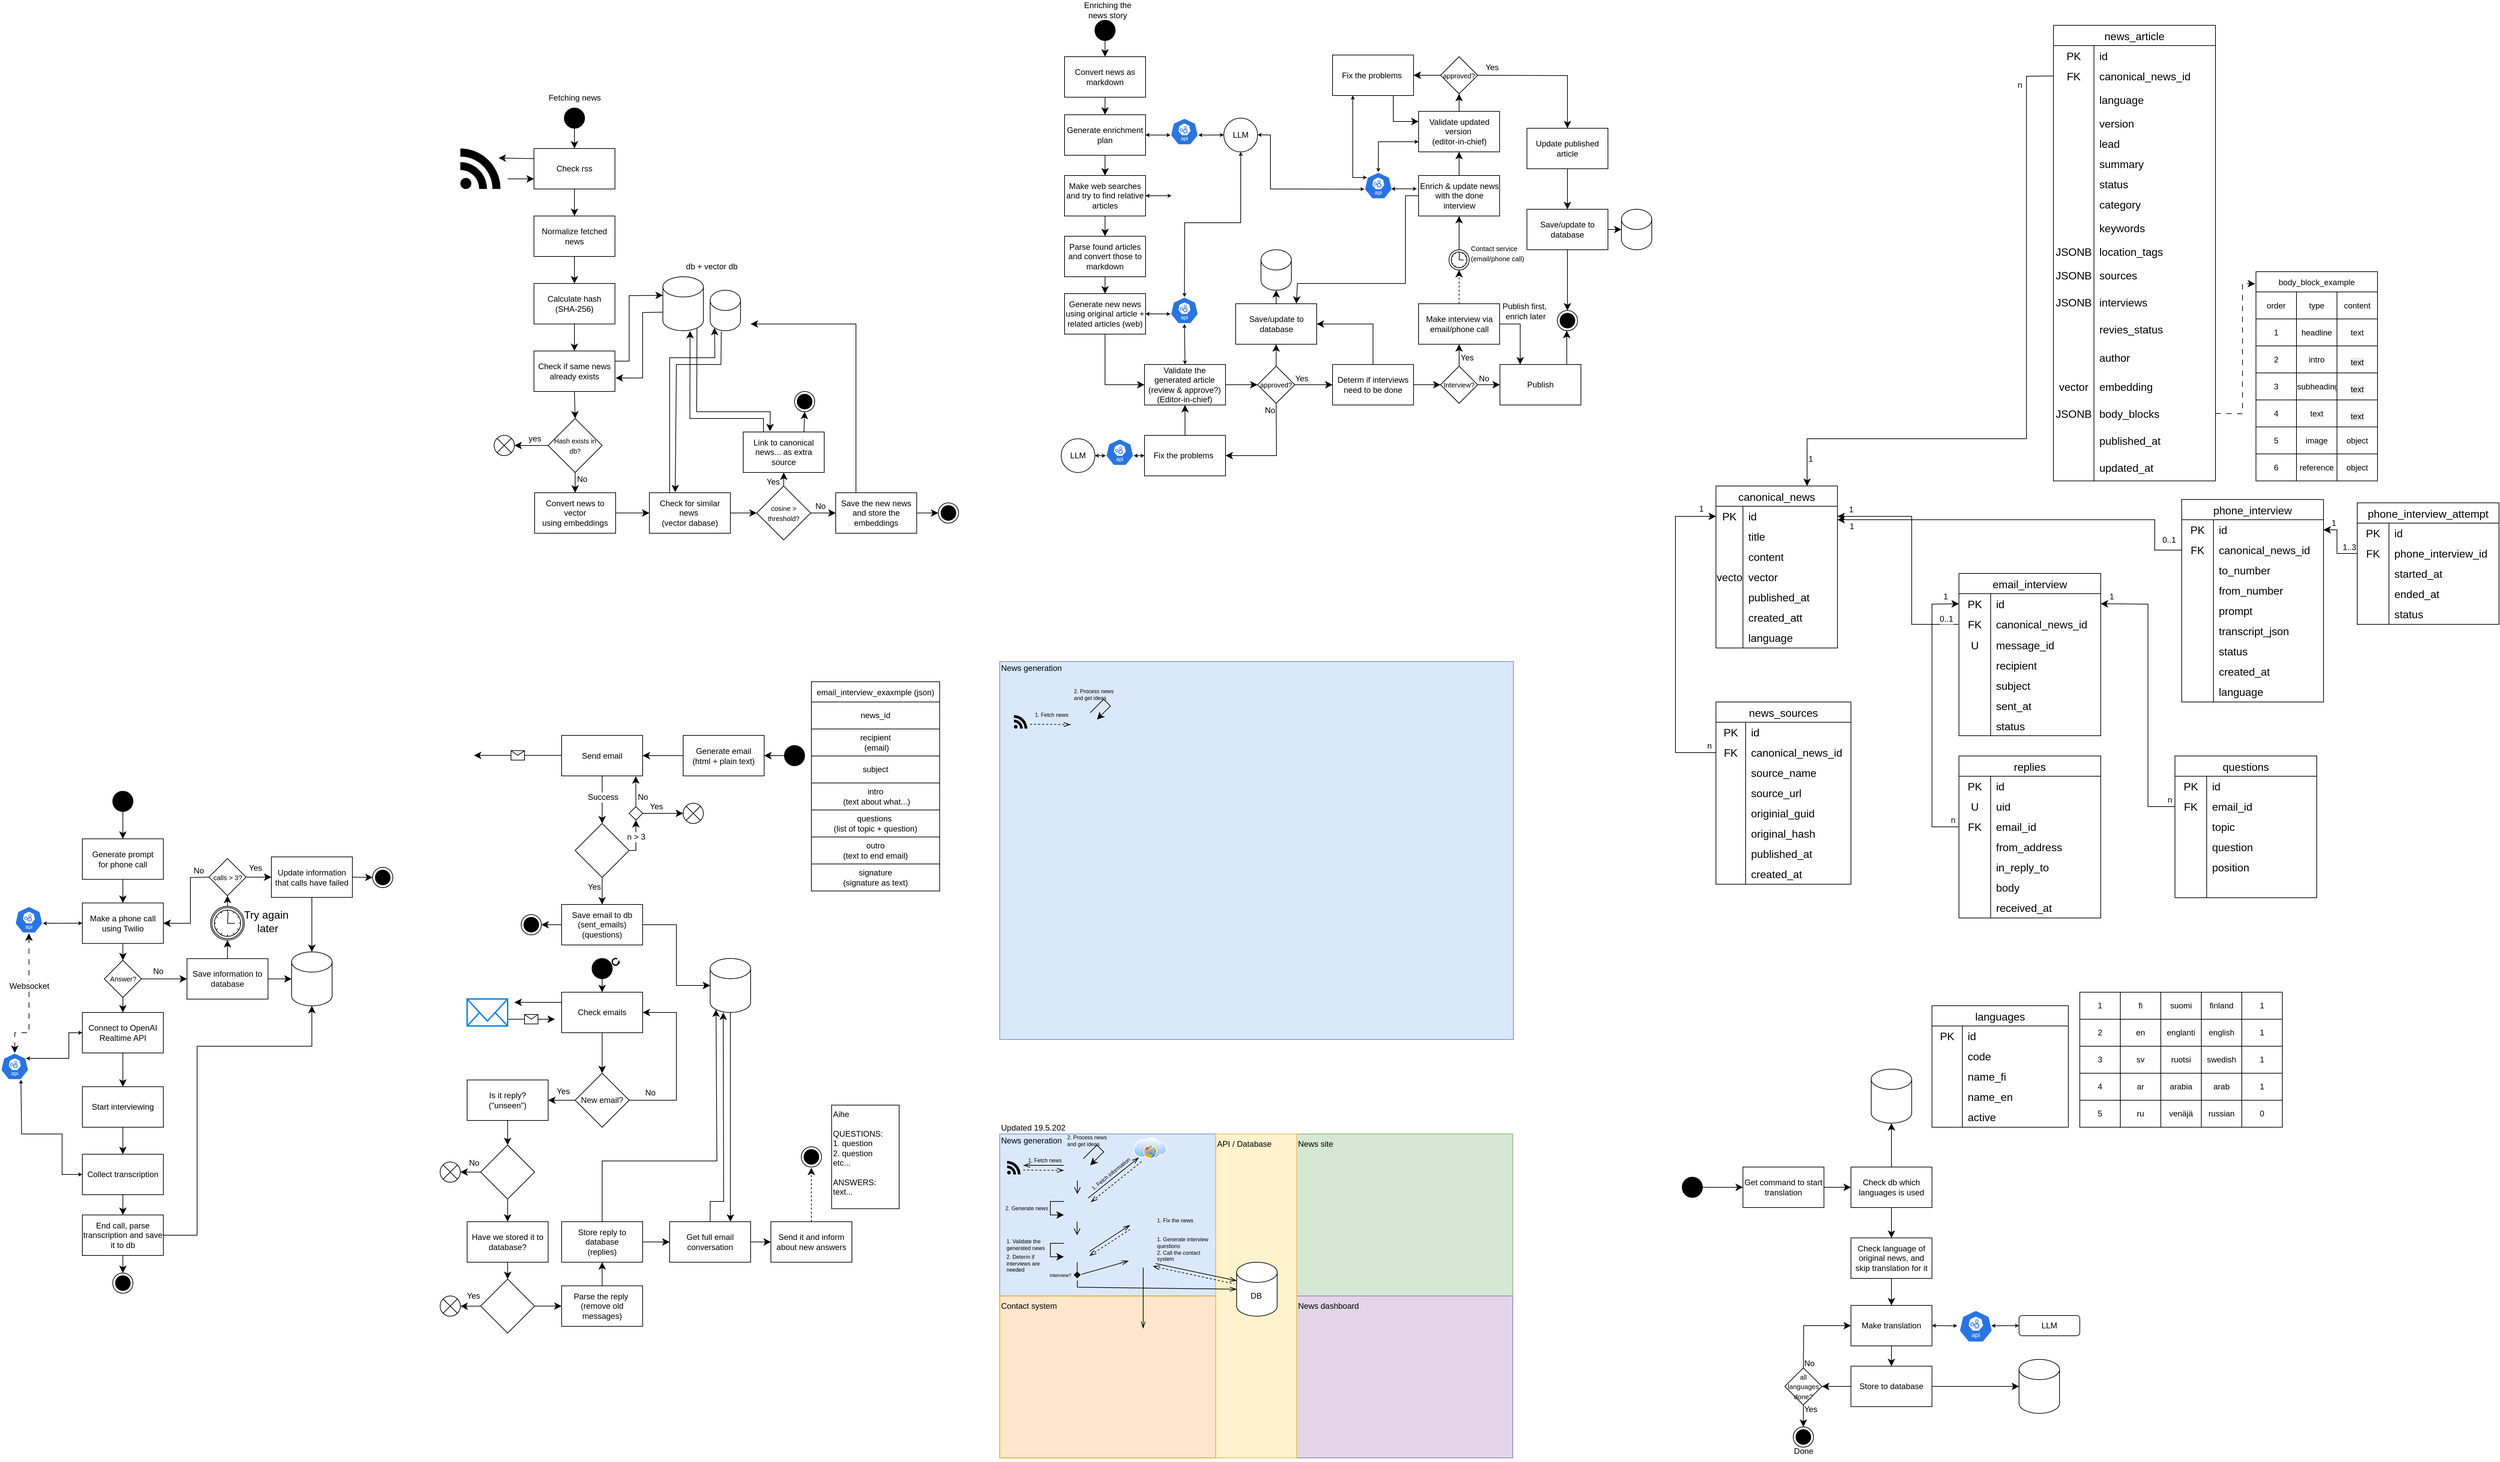 <mxfile version="27.1.4" pages="3">
  <diagram name="sketch" id="FzUvRYhQGvO8u7jdPetY">
    <mxGraphModel dx="5198" dy="3913" grid="1" gridSize="10" guides="1" tooltips="1" connect="1" arrows="0" fold="1" page="0" pageScale="1" pageWidth="850" pageHeight="1100" math="0" shadow="0">
      <root>
        <mxCell id="0" />
        <mxCell id="1" parent="0" />
        <mxCell id="TfEODBBjjmPM_egU4F7i-1" value="" style="rounded=0;whiteSpace=wrap;html=1;fillColor=#dae8fc;strokeColor=#6c8ebf;" parent="1" vertex="1">
          <mxGeometry x="-241" y="-80" width="320" height="240" as="geometry" />
        </mxCell>
        <mxCell id="TfEODBBjjmPM_egU4F7i-2" value="" style="rounded=0;whiteSpace=wrap;html=1;fillColor=#ffe6cc;strokeColor=#d79b00;" parent="1" vertex="1">
          <mxGeometry x="-241" y="160" width="320" height="240" as="geometry" />
        </mxCell>
        <mxCell id="TfEODBBjjmPM_egU4F7i-3" value="" style="rounded=0;whiteSpace=wrap;html=1;fillColor=#d5e8d4;strokeColor=#82b366;" parent="1" vertex="1">
          <mxGeometry x="199" y="-80" width="320" height="240" as="geometry" />
        </mxCell>
        <mxCell id="TfEODBBjjmPM_egU4F7i-4" value="" style="rounded=0;whiteSpace=wrap;html=1;fillColor=#e1d5e7;strokeColor=#9673a6;" parent="1" vertex="1">
          <mxGeometry x="199" y="160" width="320" height="240" as="geometry" />
        </mxCell>
        <mxCell id="TfEODBBjjmPM_egU4F7i-5" value="News generation" style="text;html=1;align=left;verticalAlign=middle;whiteSpace=wrap;rounded=0;" parent="1" vertex="1">
          <mxGeometry x="-241" y="-80" width="100" height="20" as="geometry" />
        </mxCell>
        <mxCell id="TfEODBBjjmPM_egU4F7i-6" value="Contact system" style="text;html=1;align=left;verticalAlign=middle;whiteSpace=wrap;rounded=0;" parent="1" vertex="1">
          <mxGeometry x="-241" y="160" width="100" height="30" as="geometry" />
        </mxCell>
        <mxCell id="TfEODBBjjmPM_egU4F7i-7" value="News site" style="text;html=1;align=left;verticalAlign=middle;whiteSpace=wrap;rounded=0;" parent="1" vertex="1">
          <mxGeometry x="199" y="-80" width="100" height="30" as="geometry" />
        </mxCell>
        <mxCell id="TfEODBBjjmPM_egU4F7i-8" value="News dashboard" style="text;html=1;align=left;verticalAlign=middle;whiteSpace=wrap;rounded=0;" parent="1" vertex="1">
          <mxGeometry x="199" y="160" width="100" height="30" as="geometry" />
        </mxCell>
        <mxCell id="TfEODBBjjmPM_egU4F7i-9" value="" style="rounded=0;whiteSpace=wrap;html=1;fillColor=#fff2cc;strokeColor=#d6b656;" parent="1" vertex="1">
          <mxGeometry x="79" y="-80" width="120" height="480" as="geometry" />
        </mxCell>
        <mxCell id="TfEODBBjjmPM_egU4F7i-10" value="API / Database" style="text;html=1;align=left;verticalAlign=middle;whiteSpace=wrap;rounded=0;" parent="1" vertex="1">
          <mxGeometry x="79" y="-80" width="91" height="30" as="geometry" />
        </mxCell>
        <mxCell id="TfEODBBjjmPM_egU4F7i-11" value="" style="shape=cylinder3;whiteSpace=wrap;html=1;boundedLbl=1;backgroundOutline=1;size=15;" parent="1" vertex="1">
          <mxGeometry x="110" y="110" width="60" height="80" as="geometry" />
        </mxCell>
        <mxCell id="TfEODBBjjmPM_egU4F7i-12" value="" style="shape=mxgraph.signs.tech.rss;html=1;pointerEvents=1;fillColor=#000000;strokeColor=none;verticalLabelPosition=bottom;verticalAlign=top;align=center;" parent="1" vertex="1">
          <mxGeometry x="-230" y="-40" width="19.8" height="20" as="geometry" />
        </mxCell>
        <mxCell id="TfEODBBjjmPM_egU4F7i-13" value="" style="shape=image;html=1;verticalAlign=top;verticalLabelPosition=bottom;labelBackgroundColor=#ffffff;imageAspect=0;aspect=fixed;image=https://cdn0.iconfinder.com/data/icons/phosphor-duotone-vol-3/256/robot-duotone-128.png" parent="1" vertex="1">
          <mxGeometry x="-146" y="-50" width="40" height="40" as="geometry" />
        </mxCell>
        <mxCell id="TfEODBBjjmPM_egU4F7i-14" value="" style="shape=image;html=1;verticalAlign=top;verticalLabelPosition=bottom;labelBackgroundColor=#ffffff;imageAspect=0;aspect=fixed;image=https://cdn0.iconfinder.com/data/icons/phosphor-duotone-vol-3/256/robot-duotone-128.png" parent="1" vertex="1">
          <mxGeometry x="-146" y="10" width="40" height="40" as="geometry" />
        </mxCell>
        <mxCell id="TfEODBBjjmPM_egU4F7i-15" value="" style="shape=image;html=1;verticalAlign=top;verticalLabelPosition=bottom;labelBackgroundColor=#ffffff;imageAspect=0;aspect=fixed;image=https://cdn0.iconfinder.com/data/icons/phosphor-duotone-vol-3/256/robot-duotone-128.png" parent="1" vertex="1">
          <mxGeometry x="-146" y="72" width="40" height="40" as="geometry" />
        </mxCell>
        <mxCell id="TfEODBBjjmPM_egU4F7i-16" value="" style="shape=image;html=1;verticalAlign=top;verticalLabelPosition=bottom;labelBackgroundColor=#ffffff;imageAspect=0;aspect=fixed;image=https://cdn0.iconfinder.com/data/icons/phosphor-duotone-vol-3/256/robot-duotone-128.png" parent="1" vertex="1">
          <mxGeometry x="-50" y="30" width="40" height="40" as="geometry" />
        </mxCell>
        <mxCell id="TfEODBBjjmPM_egU4F7i-17" value="" style="image;aspect=fixed;perimeter=ellipsePerimeter;html=1;align=center;shadow=0;dashed=0;spacingTop=3;image=img/lib/active_directory/internet_cloud.svg;" parent="1" vertex="1">
          <mxGeometry x="-43" y="-75" width="50" height="31.5" as="geometry" />
        </mxCell>
        <mxCell id="TfEODBBjjmPM_egU4F7i-18" value="" style="image;aspect=fixed;perimeter=ellipsePerimeter;html=1;align=center;shadow=0;dashed=0;spacingTop=3;image=img/lib/active_directory/internet_globe.svg;" parent="1" vertex="1">
          <mxGeometry x="-28" y="-63.5" width="20" height="20" as="geometry" />
        </mxCell>
        <mxCell id="TfEODBBjjmPM_egU4F7i-19" value="" style="endArrow=openThin;html=1;rounded=0;fontSize=12;startSize=8;endSize=8;curved=1;spacing=2;endFill=0;" parent="1" edge="1">
          <mxGeometry width="50" height="50" relative="1" as="geometry">
            <mxPoint x="-146" y="-33.48" as="sourcePoint" />
            <mxPoint x="-206" y="-33.48" as="targetPoint" />
          </mxGeometry>
        </mxCell>
        <mxCell id="TfEODBBjjmPM_egU4F7i-20" value="" style="endArrow=openThin;html=1;rounded=0;fontSize=12;startSize=8;endSize=8;curved=1;spacing=2;endFill=0;dashed=1;" parent="1" edge="1">
          <mxGeometry width="50" height="50" relative="1" as="geometry">
            <mxPoint x="-206" y="-26.48" as="sourcePoint" />
            <mxPoint x="-146" y="-26.05" as="targetPoint" />
          </mxGeometry>
        </mxCell>
        <mxCell id="TfEODBBjjmPM_egU4F7i-21" value="" style="endArrow=open;html=1;rounded=0;fontSize=12;startSize=8;endSize=8;curved=1;endFill=0;" parent="1" edge="1">
          <mxGeometry width="50" height="50" relative="1" as="geometry">
            <mxPoint x="-126" y="-11" as="sourcePoint" />
            <mxPoint x="-126" y="9" as="targetPoint" />
          </mxGeometry>
        </mxCell>
        <mxCell id="TfEODBBjjmPM_egU4F7i-22" value="" style="endArrow=open;html=1;rounded=0;fontSize=12;startSize=8;endSize=8;curved=1;endFill=0;" parent="1" edge="1">
          <mxGeometry width="50" height="50" relative="1" as="geometry">
            <mxPoint x="-126.4" y="50" as="sourcePoint" />
            <mxPoint x="-126.4" y="70" as="targetPoint" />
          </mxGeometry>
        </mxCell>
        <mxCell id="TfEODBBjjmPM_egU4F7i-26" value="" style="endArrow=openThin;html=1;rounded=0;fontSize=12;startSize=8;endSize=8;curved=1;spacing=2;endFill=0;dashed=1;" parent="1" edge="1">
          <mxGeometry width="50" height="50" relative="1" as="geometry">
            <mxPoint x="-31" y="-39" as="sourcePoint" />
            <mxPoint x="-106" y="21" as="targetPoint" />
          </mxGeometry>
        </mxCell>
        <mxCell id="TfEODBBjjmPM_egU4F7i-27" value="" style="endArrow=none;html=1;rounded=0;fontSize=12;startSize=8;endSize=8;curved=1;spacing=2;endFill=0;startArrow=openThin;startFill=0;" parent="1" edge="1">
          <mxGeometry width="50" height="50" relative="1" as="geometry">
            <mxPoint x="-35" y="-45" as="sourcePoint" />
            <mxPoint x="-110" y="15" as="targetPoint" />
          </mxGeometry>
        </mxCell>
        <mxCell id="TfEODBBjjmPM_egU4F7i-28" value="" style="endArrow=classic;html=1;rounded=0;fontSize=12;startSize=8;endSize=8;curved=0;" parent="1" edge="1">
          <mxGeometry width="50" height="50" relative="1" as="geometry">
            <mxPoint x="-146" y="20" as="sourcePoint" />
            <mxPoint x="-146" y="40" as="targetPoint" />
            <Array as="points">
              <mxPoint x="-166" y="20" />
              <mxPoint x="-166" y="40" />
            </Array>
          </mxGeometry>
        </mxCell>
        <mxCell id="TfEODBBjjmPM_egU4F7i-30" value="&lt;font style=&quot;font-size: 8px;&quot;&gt;1. Fetch information&lt;/font&gt;" style="text;html=1;align=center;verticalAlign=middle;whiteSpace=wrap;rounded=0;rotation=321;" parent="1" vertex="1">
          <mxGeometry x="-120" y="-27" width="86" height="10" as="geometry" />
        </mxCell>
        <mxCell id="TfEODBBjjmPM_egU4F7i-31" value="&lt;span style=&quot;font-size: 8px;&quot;&gt;2. Generate news&lt;/span&gt;" style="text;html=1;align=center;verticalAlign=middle;whiteSpace=wrap;rounded=0;rotation=0;" parent="1" vertex="1">
          <mxGeometry x="-236" y="24" width="70" height="10" as="geometry" />
        </mxCell>
        <mxCell id="TfEODBBjjmPM_egU4F7i-32" value="&lt;span style=&quot;font-size: 8px;&quot;&gt;1. Fetch news&lt;/span&gt;" style="text;html=1;align=center;verticalAlign=middle;whiteSpace=wrap;rounded=0;rotation=0;" parent="1" vertex="1">
          <mxGeometry x="-204" y="-47" width="60" height="10" as="geometry" />
        </mxCell>
        <mxCell id="TfEODBBjjmPM_egU4F7i-34" value="" style="endArrow=classic;html=1;rounded=0;fontSize=12;startSize=8;endSize=8;curved=0;" parent="1" edge="1">
          <mxGeometry width="50" height="50" relative="1" as="geometry">
            <mxPoint x="-117" y="-43.5" as="sourcePoint" />
            <mxPoint x="-107" y="-33.5" as="targetPoint" />
            <Array as="points">
              <mxPoint x="-97" y="-63.5" />
              <mxPoint x="-87" y="-53.5" />
            </Array>
          </mxGeometry>
        </mxCell>
        <mxCell id="TfEODBBjjmPM_egU4F7i-35" value="&lt;span&gt;2. Process news and get ideas&lt;/span&gt;" style="text;html=1;align=left;verticalAlign=middle;whiteSpace=wrap;rounded=0;rotation=0;fontSize=8;" parent="1" vertex="1">
          <mxGeometry x="-143" y="-79.5" width="61" height="18.5" as="geometry" />
        </mxCell>
        <mxCell id="TfEODBBjjmPM_egU4F7i-36" value="&lt;font&gt;1. Validate the generated news&lt;/font&gt;" style="text;html=1;align=left;verticalAlign=middle;whiteSpace=wrap;rounded=0;rotation=0;fontSize=8;" parent="1" vertex="1">
          <mxGeometry x="-233" y="70" width="70" height="28" as="geometry" />
        </mxCell>
        <mxCell id="TfEODBBjjmPM_egU4F7i-37" value="&lt;font&gt;2. Determ if interviews are needed&lt;/font&gt;" style="text;html=1;align=left;verticalAlign=middle;whiteSpace=wrap;rounded=0;rotation=0;fontSize=8;" parent="1" vertex="1">
          <mxGeometry x="-233" y="98" width="70" height="28" as="geometry" />
        </mxCell>
        <mxCell id="TfEODBBjjmPM_egU4F7i-39" value="" style="endArrow=classic;html=1;rounded=0;fontSize=12;startSize=8;endSize=8;curved=0;" parent="1" edge="1">
          <mxGeometry width="50" height="50" relative="1" as="geometry">
            <mxPoint x="-146" y="82" as="sourcePoint" />
            <mxPoint x="-146" y="102" as="targetPoint" />
            <Array as="points">
              <mxPoint x="-166" y="82" />
              <mxPoint x="-166" y="102" />
            </Array>
          </mxGeometry>
        </mxCell>
        <mxCell id="TfEODBBjjmPM_egU4F7i-40" value="" style="endArrow=none;html=1;rounded=0;fontSize=12;startSize=8;endSize=8;curved=1;spacing=2;endFill=0;startArrow=openThin;startFill=0;" parent="1" edge="1">
          <mxGeometry width="50" height="50" relative="1" as="geometry">
            <mxPoint x="-48" y="55" as="sourcePoint" />
            <mxPoint x="-108" y="94" as="targetPoint" />
          </mxGeometry>
        </mxCell>
        <mxCell id="TfEODBBjjmPM_egU4F7i-42" value="" style="endArrow=openThin;html=1;rounded=0;fontSize=12;startSize=8;endSize=8;curved=1;spacing=2;endFill=0;startArrow=none;startFill=0;dashed=1;" parent="1" edge="1">
          <mxGeometry width="50" height="50" relative="1" as="geometry">
            <mxPoint x="-48" y="61.5" as="sourcePoint" />
            <mxPoint x="-108" y="100.5" as="targetPoint" />
          </mxGeometry>
        </mxCell>
        <mxCell id="TfEODBBjjmPM_egU4F7i-43" value="&lt;font&gt;1. Fix the news&lt;/font&gt;" style="text;html=1;align=left;verticalAlign=middle;whiteSpace=wrap;rounded=0;rotation=0;fontSize=8;" parent="1" vertex="1">
          <mxGeometry x="-10" y="34" width="70" height="28" as="geometry" />
        </mxCell>
        <mxCell id="TfEODBBjjmPM_egU4F7i-44" value="" style="shape=image;html=1;verticalAlign=top;verticalLabelPosition=bottom;labelBackgroundColor=#ffffff;imageAspect=0;aspect=fixed;image=https://cdn0.iconfinder.com/data/icons/phosphor-duotone-vol-3/256/robot-duotone-128.png" parent="1" vertex="1">
          <mxGeometry x="-50" y="80" width="40" height="40" as="geometry" />
        </mxCell>
        <mxCell id="TfEODBBjjmPM_egU4F7i-45" value="1. Generate interview questions&lt;div&gt;2. Call the contact system&lt;/div&gt;" style="text;html=1;align=left;verticalAlign=middle;whiteSpace=wrap;rounded=0;rotation=0;fontSize=8;" parent="1" vertex="1">
          <mxGeometry x="-10" y="72" width="80" height="38" as="geometry" />
        </mxCell>
        <mxCell id="TfEODBBjjmPM_egU4F7i-47" value="" style="endArrow=diamond;html=1;rounded=0;fontSize=12;startSize=8;endSize=8;curved=1;endFill=1;" parent="1" edge="1">
          <mxGeometry width="50" height="50" relative="1" as="geometry">
            <mxPoint x="-126.24" y="110" as="sourcePoint" />
            <mxPoint x="-126.24" y="134" as="targetPoint" />
          </mxGeometry>
        </mxCell>
        <mxCell id="TfEODBBjjmPM_egU4F7i-49" value="" style="endArrow=openThin;html=1;rounded=0;fontSize=12;startSize=8;endSize=8;curved=0;endFill=0;entryX=0;entryY=0.5;entryDx=0;entryDy=0;entryPerimeter=0;" parent="1" target="TfEODBBjjmPM_egU4F7i-11" edge="1">
          <mxGeometry width="50" height="50" relative="1" as="geometry">
            <mxPoint x="-126" y="137" as="sourcePoint" />
            <mxPoint x="-66" y="147" as="targetPoint" />
            <Array as="points">
              <mxPoint x="-126" y="147" />
            </Array>
          </mxGeometry>
        </mxCell>
        <mxCell id="TfEODBBjjmPM_egU4F7i-50" value="" style="endArrow=openThin;html=1;rounded=0;fontSize=12;startSize=8;endSize=8;curved=1;endFill=0;" parent="1" edge="1">
          <mxGeometry width="50" height="50" relative="1" as="geometry">
            <mxPoint x="-120" y="128" as="sourcePoint" />
            <mxPoint x="-50" y="108" as="targetPoint" />
          </mxGeometry>
        </mxCell>
        <mxCell id="TfEODBBjjmPM_egU4F7i-51" value="" style="endArrow=openThin;html=1;rounded=0;fontSize=12;startSize=8;endSize=8;curved=1;endFill=0;entryX=0;entryY=0;entryDx=0;entryDy=27.5;entryPerimeter=0;" parent="1" target="TfEODBBjjmPM_egU4F7i-11" edge="1">
          <mxGeometry width="50" height="50" relative="1" as="geometry">
            <mxPoint x="-10" y="112" as="sourcePoint" />
            <mxPoint x="60" y="92" as="targetPoint" />
          </mxGeometry>
        </mxCell>
        <mxCell id="TfEODBBjjmPM_egU4F7i-52" value="&lt;font style=&quot;font-size: 7px;&quot;&gt;&lt;font style=&quot;&quot;&gt;Interview&lt;/font&gt;?&lt;/font&gt;" style="text;html=1;align=center;verticalAlign=middle;whiteSpace=wrap;rounded=0;" parent="1" vertex="1">
          <mxGeometry x="-171" y="120" width="40" height="15" as="geometry" />
        </mxCell>
        <mxCell id="TfEODBBjjmPM_egU4F7i-53" value="" style="endArrow=none;html=1;rounded=0;fontSize=12;startSize=8;endSize=8;curved=1;endFill=0;entryX=0;entryY=0;entryDx=0;entryDy=27.5;entryPerimeter=0;dashed=1;startFill=0;startArrow=openThin;" parent="1" edge="1">
          <mxGeometry width="50" height="50" relative="1" as="geometry">
            <mxPoint x="-14" y="116" as="sourcePoint" />
            <mxPoint x="106" y="142" as="targetPoint" />
          </mxGeometry>
        </mxCell>
        <mxCell id="TfEODBBjjmPM_egU4F7i-54" value="" style="endArrow=openThin;html=1;rounded=0;fontSize=12;startSize=8;endSize=8;curved=1;endFill=0;" parent="1" edge="1">
          <mxGeometry width="50" height="50" relative="1" as="geometry">
            <mxPoint x="-28.48" y="118" as="sourcePoint" />
            <mxPoint x="-28.48" y="208" as="targetPoint" />
          </mxGeometry>
        </mxCell>
        <mxCell id="TfEODBBjjmPM_egU4F7i-55" value="" style="shape=image;html=1;verticalAlign=top;verticalLabelPosition=bottom;labelBackgroundColor=#ffffff;imageAspect=0;aspect=fixed;image=https://cdn0.iconfinder.com/data/icons/phosphor-duotone-vol-3/256/robot-duotone-128.png" parent="1" vertex="1">
          <mxGeometry x="-49" y="210" width="40" height="40" as="geometry" />
        </mxCell>
        <mxCell id="TfEODBBjjmPM_egU4F7i-56" value="Updated 19.5.202" style="text;html=1;align=left;verticalAlign=bottom;whiteSpace=wrap;rounded=0;" parent="1" vertex="1">
          <mxGeometry x="-241" y="-110" width="111" height="30" as="geometry" />
        </mxCell>
        <mxCell id="TfEODBBjjmPM_egU4F7i-57" value="DB" style="text;html=1;align=center;verticalAlign=middle;whiteSpace=wrap;rounded=0;" parent="1" vertex="1">
          <mxGeometry x="109" y="145" width="60" height="30" as="geometry" />
        </mxCell>
        <mxCell id="VDyAk39v6UKYFMvJSYNC-1" value="" style="rounded=0;whiteSpace=wrap;html=1;fillColor=#dae8fc;strokeColor=#6c8ebf;" parent="1" vertex="1">
          <mxGeometry x="-241" y="-780" width="761" height="560" as="geometry" />
        </mxCell>
        <mxCell id="VDyAk39v6UKYFMvJSYNC-2" value="News generation" style="text;html=1;align=left;verticalAlign=middle;whiteSpace=wrap;rounded=0;" parent="1" vertex="1">
          <mxGeometry x="-241" y="-780" width="100" height="20" as="geometry" />
        </mxCell>
        <mxCell id="VDyAk39v6UKYFMvJSYNC-3" value="" style="shape=mxgraph.signs.tech.rss;html=1;pointerEvents=1;fillColor=#000000;strokeColor=none;verticalLabelPosition=bottom;verticalAlign=top;align=center;" parent="1" vertex="1">
          <mxGeometry x="-220" y="-700.5" width="19.8" height="20" as="geometry" />
        </mxCell>
        <mxCell id="VDyAk39v6UKYFMvJSYNC-4" value="" style="shape=image;html=1;verticalAlign=top;verticalLabelPosition=bottom;labelBackgroundColor=#ffffff;imageAspect=0;aspect=fixed;image=https://cdn0.iconfinder.com/data/icons/phosphor-duotone-vol-3/256/robot-duotone-128.png" parent="1" vertex="1">
          <mxGeometry x="-136" y="-710.5" width="40" height="40" as="geometry" />
        </mxCell>
        <mxCell id="VDyAk39v6UKYFMvJSYNC-5" value="" style="endArrow=openThin;html=1;rounded=0;fontSize=12;startSize=8;endSize=8;curved=1;spacing=2;endFill=0;dashed=1;" parent="1" edge="1">
          <mxGeometry width="50" height="50" relative="1" as="geometry">
            <mxPoint x="-196" y="-686.98" as="sourcePoint" />
            <mxPoint x="-136" y="-686.55" as="targetPoint" />
          </mxGeometry>
        </mxCell>
        <mxCell id="VDyAk39v6UKYFMvJSYNC-6" value="&lt;span style=&quot;font-size: 8px;&quot;&gt;1. Fetch news&lt;/span&gt;" style="text;html=1;align=center;verticalAlign=middle;whiteSpace=wrap;rounded=0;rotation=0;" parent="1" vertex="1">
          <mxGeometry x="-194" y="-707.5" width="60" height="10" as="geometry" />
        </mxCell>
        <mxCell id="VDyAk39v6UKYFMvJSYNC-7" value="" style="endArrow=classic;html=1;rounded=0;fontSize=12;startSize=8;endSize=8;curved=0;" parent="1" edge="1">
          <mxGeometry width="50" height="50" relative="1" as="geometry">
            <mxPoint x="-107" y="-704" as="sourcePoint" />
            <mxPoint x="-97" y="-694" as="targetPoint" />
            <Array as="points">
              <mxPoint x="-87" y="-724" />
              <mxPoint x="-77" y="-714" />
            </Array>
          </mxGeometry>
        </mxCell>
        <mxCell id="VDyAk39v6UKYFMvJSYNC-8" value="&lt;span&gt;2. Process news and get ideas&lt;/span&gt;" style="text;html=1;align=left;verticalAlign=middle;whiteSpace=wrap;rounded=0;rotation=0;fontSize=8;" parent="1" vertex="1">
          <mxGeometry x="-133" y="-740" width="61" height="18.5" as="geometry" />
        </mxCell>
        <mxCell id="VDyAk39v6UKYFMvJSYNC-9" value="canonical_news" style="shape=table;startSize=30;container=1;collapsible=0;childLayout=tableLayout;fixedRows=1;rowLines=0;fontStyle=0;strokeColor=default;fontSize=16;" parent="1" vertex="1">
          <mxGeometry x="820" y="-1040" width="180" height="240" as="geometry" />
        </mxCell>
        <mxCell id="VDyAk39v6UKYFMvJSYNC-10" value="" style="shape=tableRow;horizontal=0;startSize=0;swimlaneHead=0;swimlaneBody=0;top=0;left=0;bottom=0;right=0;collapsible=0;dropTarget=0;fillColor=none;points=[[0,0.5],[1,0.5]];portConstraint=eastwest;strokeColor=inherit;fontSize=16;" parent="VDyAk39v6UKYFMvJSYNC-9" vertex="1">
          <mxGeometry y="30" width="180" height="30" as="geometry" />
        </mxCell>
        <mxCell id="VDyAk39v6UKYFMvJSYNC-11" value="PK" style="shape=partialRectangle;html=1;whiteSpace=wrap;connectable=0;fillColor=none;top=0;left=0;bottom=0;right=0;overflow=hidden;pointerEvents=1;strokeColor=inherit;fontSize=16;" parent="VDyAk39v6UKYFMvJSYNC-10" vertex="1">
          <mxGeometry width="40" height="30" as="geometry">
            <mxRectangle width="40" height="30" as="alternateBounds" />
          </mxGeometry>
        </mxCell>
        <mxCell id="VDyAk39v6UKYFMvJSYNC-12" value="id" style="shape=partialRectangle;html=1;whiteSpace=wrap;connectable=0;fillColor=none;top=0;left=0;bottom=0;right=0;align=left;spacingLeft=6;overflow=hidden;strokeColor=inherit;fontSize=16;" parent="VDyAk39v6UKYFMvJSYNC-10" vertex="1">
          <mxGeometry x="40" width="140" height="30" as="geometry">
            <mxRectangle width="140" height="30" as="alternateBounds" />
          </mxGeometry>
        </mxCell>
        <mxCell id="VDyAk39v6UKYFMvJSYNC-13" value="" style="shape=tableRow;horizontal=0;startSize=0;swimlaneHead=0;swimlaneBody=0;top=0;left=0;bottom=0;right=0;collapsible=0;dropTarget=0;fillColor=none;points=[[0,0.5],[1,0.5]];portConstraint=eastwest;strokeColor=inherit;fontSize=16;" parent="VDyAk39v6UKYFMvJSYNC-9" vertex="1">
          <mxGeometry y="60" width="180" height="30" as="geometry" />
        </mxCell>
        <mxCell id="VDyAk39v6UKYFMvJSYNC-14" value="" style="shape=partialRectangle;html=1;whiteSpace=wrap;connectable=0;fillColor=none;top=0;left=0;bottom=0;right=0;overflow=hidden;strokeColor=inherit;fontSize=16;" parent="VDyAk39v6UKYFMvJSYNC-13" vertex="1">
          <mxGeometry width="40" height="30" as="geometry">
            <mxRectangle width="40" height="30" as="alternateBounds" />
          </mxGeometry>
        </mxCell>
        <mxCell id="VDyAk39v6UKYFMvJSYNC-15" value="title" style="shape=partialRectangle;html=1;whiteSpace=wrap;connectable=0;fillColor=none;top=0;left=0;bottom=0;right=0;align=left;spacingLeft=6;overflow=hidden;strokeColor=inherit;fontSize=16;" parent="VDyAk39v6UKYFMvJSYNC-13" vertex="1">
          <mxGeometry x="40" width="140" height="30" as="geometry">
            <mxRectangle width="140" height="30" as="alternateBounds" />
          </mxGeometry>
        </mxCell>
        <mxCell id="VDyAk39v6UKYFMvJSYNC-16" value="" style="shape=tableRow;horizontal=0;startSize=0;swimlaneHead=0;swimlaneBody=0;top=0;left=0;bottom=0;right=0;collapsible=0;dropTarget=0;fillColor=none;points=[[0,0.5],[1,0.5]];portConstraint=eastwest;strokeColor=inherit;fontSize=16;" parent="VDyAk39v6UKYFMvJSYNC-9" vertex="1">
          <mxGeometry y="90" width="180" height="30" as="geometry" />
        </mxCell>
        <mxCell id="VDyAk39v6UKYFMvJSYNC-17" value="" style="shape=partialRectangle;html=1;whiteSpace=wrap;connectable=0;fillColor=none;top=0;left=0;bottom=0;right=0;overflow=hidden;strokeColor=inherit;fontSize=16;" parent="VDyAk39v6UKYFMvJSYNC-16" vertex="1">
          <mxGeometry width="40" height="30" as="geometry">
            <mxRectangle width="40" height="30" as="alternateBounds" />
          </mxGeometry>
        </mxCell>
        <mxCell id="VDyAk39v6UKYFMvJSYNC-18" value="content" style="shape=partialRectangle;html=1;whiteSpace=wrap;connectable=0;fillColor=none;top=0;left=0;bottom=0;right=0;align=left;spacingLeft=6;overflow=hidden;strokeColor=inherit;fontSize=16;" parent="VDyAk39v6UKYFMvJSYNC-16" vertex="1">
          <mxGeometry x="40" width="140" height="30" as="geometry">
            <mxRectangle width="140" height="30" as="alternateBounds" />
          </mxGeometry>
        </mxCell>
        <mxCell id="VDyAk39v6UKYFMvJSYNC-67" style="shape=tableRow;horizontal=0;startSize=0;swimlaneHead=0;swimlaneBody=0;top=0;left=0;bottom=0;right=0;collapsible=0;dropTarget=0;fillColor=none;points=[[0,0.5],[1,0.5]];portConstraint=eastwest;strokeColor=inherit;fontSize=16;" parent="VDyAk39v6UKYFMvJSYNC-9" vertex="1">
          <mxGeometry y="120" width="180" height="30" as="geometry" />
        </mxCell>
        <mxCell id="VDyAk39v6UKYFMvJSYNC-68" value="vector" style="shape=partialRectangle;html=1;whiteSpace=wrap;connectable=0;fillColor=none;top=0;left=0;bottom=0;right=0;overflow=hidden;strokeColor=inherit;fontSize=16;" parent="VDyAk39v6UKYFMvJSYNC-67" vertex="1">
          <mxGeometry width="40" height="30" as="geometry">
            <mxRectangle width="40" height="30" as="alternateBounds" />
          </mxGeometry>
        </mxCell>
        <mxCell id="VDyAk39v6UKYFMvJSYNC-69" value="vector" style="shape=partialRectangle;html=1;whiteSpace=wrap;connectable=0;fillColor=none;top=0;left=0;bottom=0;right=0;align=left;spacingLeft=6;overflow=hidden;strokeColor=inherit;fontSize=16;" parent="VDyAk39v6UKYFMvJSYNC-67" vertex="1">
          <mxGeometry x="40" width="140" height="30" as="geometry">
            <mxRectangle width="140" height="30" as="alternateBounds" />
          </mxGeometry>
        </mxCell>
        <mxCell id="VDyAk39v6UKYFMvJSYNC-70" style="shape=tableRow;horizontal=0;startSize=0;swimlaneHead=0;swimlaneBody=0;top=0;left=0;bottom=0;right=0;collapsible=0;dropTarget=0;fillColor=none;points=[[0,0.5],[1,0.5]];portConstraint=eastwest;strokeColor=inherit;fontSize=16;" parent="VDyAk39v6UKYFMvJSYNC-9" vertex="1">
          <mxGeometry y="150" width="180" height="30" as="geometry" />
        </mxCell>
        <mxCell id="VDyAk39v6UKYFMvJSYNC-71" style="shape=partialRectangle;html=1;whiteSpace=wrap;connectable=0;fillColor=none;top=0;left=0;bottom=0;right=0;overflow=hidden;strokeColor=inherit;fontSize=16;" parent="VDyAk39v6UKYFMvJSYNC-70" vertex="1">
          <mxGeometry width="40" height="30" as="geometry">
            <mxRectangle width="40" height="30" as="alternateBounds" />
          </mxGeometry>
        </mxCell>
        <mxCell id="VDyAk39v6UKYFMvJSYNC-72" value="published_at" style="shape=partialRectangle;html=1;whiteSpace=wrap;connectable=0;fillColor=none;top=0;left=0;bottom=0;right=0;align=left;spacingLeft=6;overflow=hidden;strokeColor=inherit;fontSize=16;" parent="VDyAk39v6UKYFMvJSYNC-70" vertex="1">
          <mxGeometry x="40" width="140" height="30" as="geometry">
            <mxRectangle width="140" height="30" as="alternateBounds" />
          </mxGeometry>
        </mxCell>
        <mxCell id="VDyAk39v6UKYFMvJSYNC-73" style="shape=tableRow;horizontal=0;startSize=0;swimlaneHead=0;swimlaneBody=0;top=0;left=0;bottom=0;right=0;collapsible=0;dropTarget=0;fillColor=none;points=[[0,0.5],[1,0.5]];portConstraint=eastwest;strokeColor=inherit;fontSize=16;" parent="VDyAk39v6UKYFMvJSYNC-9" vertex="1">
          <mxGeometry y="180" width="180" height="30" as="geometry" />
        </mxCell>
        <mxCell id="VDyAk39v6UKYFMvJSYNC-74" style="shape=partialRectangle;html=1;whiteSpace=wrap;connectable=0;fillColor=none;top=0;left=0;bottom=0;right=0;overflow=hidden;strokeColor=inherit;fontSize=16;" parent="VDyAk39v6UKYFMvJSYNC-73" vertex="1">
          <mxGeometry width="40" height="30" as="geometry">
            <mxRectangle width="40" height="30" as="alternateBounds" />
          </mxGeometry>
        </mxCell>
        <mxCell id="VDyAk39v6UKYFMvJSYNC-75" value="created_att" style="shape=partialRectangle;html=1;whiteSpace=wrap;connectable=0;fillColor=none;top=0;left=0;bottom=0;right=0;align=left;spacingLeft=6;overflow=hidden;strokeColor=inherit;fontSize=16;" parent="VDyAk39v6UKYFMvJSYNC-73" vertex="1">
          <mxGeometry x="40" width="140" height="30" as="geometry">
            <mxRectangle width="140" height="30" as="alternateBounds" />
          </mxGeometry>
        </mxCell>
        <mxCell id="D7NJpzi1FY_UhQF-N6Vj-65" style="shape=tableRow;horizontal=0;startSize=0;swimlaneHead=0;swimlaneBody=0;top=0;left=0;bottom=0;right=0;collapsible=0;dropTarget=0;fillColor=none;points=[[0,0.5],[1,0.5]];portConstraint=eastwest;strokeColor=inherit;fontSize=16;" parent="VDyAk39v6UKYFMvJSYNC-9" vertex="1">
          <mxGeometry y="210" width="180" height="30" as="geometry" />
        </mxCell>
        <mxCell id="D7NJpzi1FY_UhQF-N6Vj-66" style="shape=partialRectangle;html=1;whiteSpace=wrap;connectable=0;fillColor=none;top=0;left=0;bottom=0;right=0;overflow=hidden;strokeColor=inherit;fontSize=16;" parent="D7NJpzi1FY_UhQF-N6Vj-65" vertex="1">
          <mxGeometry width="40" height="30" as="geometry">
            <mxRectangle width="40" height="30" as="alternateBounds" />
          </mxGeometry>
        </mxCell>
        <mxCell id="D7NJpzi1FY_UhQF-N6Vj-67" value="language" style="shape=partialRectangle;html=1;whiteSpace=wrap;connectable=0;fillColor=none;top=0;left=0;bottom=0;right=0;align=left;spacingLeft=6;overflow=hidden;strokeColor=inherit;fontSize=16;" parent="D7NJpzi1FY_UhQF-N6Vj-65" vertex="1">
          <mxGeometry x="40" width="140" height="30" as="geometry">
            <mxRectangle width="140" height="30" as="alternateBounds" />
          </mxGeometry>
        </mxCell>
        <mxCell id="VDyAk39v6UKYFMvJSYNC-19" value="news_sources" style="shape=table;startSize=30;container=1;collapsible=0;childLayout=tableLayout;fixedRows=1;rowLines=0;fontStyle=0;strokeColor=default;fontSize=16;" parent="1" vertex="1">
          <mxGeometry x="820" y="-720" width="200" height="270" as="geometry" />
        </mxCell>
        <mxCell id="VDyAk39v6UKYFMvJSYNC-20" value="" style="shape=tableRow;horizontal=0;startSize=0;swimlaneHead=0;swimlaneBody=0;top=0;left=0;bottom=0;right=0;collapsible=0;dropTarget=0;fillColor=none;points=[[0,0.5],[1,0.5]];portConstraint=eastwest;strokeColor=inherit;fontSize=16;" parent="VDyAk39v6UKYFMvJSYNC-19" vertex="1">
          <mxGeometry y="30" width="200" height="30" as="geometry" />
        </mxCell>
        <mxCell id="VDyAk39v6UKYFMvJSYNC-21" value="PK" style="shape=partialRectangle;html=1;whiteSpace=wrap;connectable=0;fillColor=none;top=0;left=0;bottom=0;right=0;overflow=hidden;pointerEvents=1;strokeColor=inherit;fontSize=16;" parent="VDyAk39v6UKYFMvJSYNC-20" vertex="1">
          <mxGeometry width="44" height="30" as="geometry">
            <mxRectangle width="44" height="30" as="alternateBounds" />
          </mxGeometry>
        </mxCell>
        <mxCell id="VDyAk39v6UKYFMvJSYNC-22" value="id" style="shape=partialRectangle;html=1;whiteSpace=wrap;connectable=0;fillColor=none;top=0;left=0;bottom=0;right=0;align=left;spacingLeft=6;overflow=hidden;strokeColor=inherit;fontSize=16;" parent="VDyAk39v6UKYFMvJSYNC-20" vertex="1">
          <mxGeometry x="44" width="156" height="30" as="geometry">
            <mxRectangle width="156" height="30" as="alternateBounds" />
          </mxGeometry>
        </mxCell>
        <mxCell id="VDyAk39v6UKYFMvJSYNC-23" value="" style="shape=tableRow;horizontal=0;startSize=0;swimlaneHead=0;swimlaneBody=0;top=0;left=0;bottom=0;right=0;collapsible=0;dropTarget=0;fillColor=none;points=[[0,0.5],[1,0.5]];portConstraint=eastwest;strokeColor=inherit;fontSize=16;" parent="VDyAk39v6UKYFMvJSYNC-19" vertex="1">
          <mxGeometry y="60" width="200" height="30" as="geometry" />
        </mxCell>
        <mxCell id="VDyAk39v6UKYFMvJSYNC-24" value="FK" style="shape=partialRectangle;html=1;whiteSpace=wrap;connectable=0;fillColor=none;top=0;left=0;bottom=0;right=0;overflow=hidden;strokeColor=inherit;fontSize=16;" parent="VDyAk39v6UKYFMvJSYNC-23" vertex="1">
          <mxGeometry width="44" height="30" as="geometry">
            <mxRectangle width="44" height="30" as="alternateBounds" />
          </mxGeometry>
        </mxCell>
        <mxCell id="VDyAk39v6UKYFMvJSYNC-25" value="canonical_news_id" style="shape=partialRectangle;html=1;whiteSpace=wrap;connectable=0;fillColor=none;top=0;left=0;bottom=0;right=0;align=left;spacingLeft=6;overflow=hidden;strokeColor=inherit;fontSize=16;" parent="VDyAk39v6UKYFMvJSYNC-23" vertex="1">
          <mxGeometry x="44" width="156" height="30" as="geometry">
            <mxRectangle width="156" height="30" as="alternateBounds" />
          </mxGeometry>
        </mxCell>
        <mxCell id="VDyAk39v6UKYFMvJSYNC-26" value="" style="shape=tableRow;horizontal=0;startSize=0;swimlaneHead=0;swimlaneBody=0;top=0;left=0;bottom=0;right=0;collapsible=0;dropTarget=0;fillColor=none;points=[[0,0.5],[1,0.5]];portConstraint=eastwest;strokeColor=inherit;fontSize=16;" parent="VDyAk39v6UKYFMvJSYNC-19" vertex="1">
          <mxGeometry y="90" width="200" height="30" as="geometry" />
        </mxCell>
        <mxCell id="VDyAk39v6UKYFMvJSYNC-27" value="" style="shape=partialRectangle;html=1;whiteSpace=wrap;connectable=0;fillColor=none;top=0;left=0;bottom=0;right=0;overflow=hidden;strokeColor=inherit;fontSize=16;" parent="VDyAk39v6UKYFMvJSYNC-26" vertex="1">
          <mxGeometry width="44" height="30" as="geometry">
            <mxRectangle width="44" height="30" as="alternateBounds" />
          </mxGeometry>
        </mxCell>
        <mxCell id="VDyAk39v6UKYFMvJSYNC-28" value="source_name" style="shape=partialRectangle;html=1;whiteSpace=wrap;connectable=0;fillColor=none;top=0;left=0;bottom=0;right=0;align=left;spacingLeft=6;overflow=hidden;strokeColor=inherit;fontSize=16;" parent="VDyAk39v6UKYFMvJSYNC-26" vertex="1">
          <mxGeometry x="44" width="156" height="30" as="geometry">
            <mxRectangle width="156" height="30" as="alternateBounds" />
          </mxGeometry>
        </mxCell>
        <mxCell id="VDyAk39v6UKYFMvJSYNC-54" style="shape=tableRow;horizontal=0;startSize=0;swimlaneHead=0;swimlaneBody=0;top=0;left=0;bottom=0;right=0;collapsible=0;dropTarget=0;fillColor=none;points=[[0,0.5],[1,0.5]];portConstraint=eastwest;strokeColor=inherit;fontSize=16;" parent="VDyAk39v6UKYFMvJSYNC-19" vertex="1">
          <mxGeometry y="120" width="200" height="30" as="geometry" />
        </mxCell>
        <mxCell id="VDyAk39v6UKYFMvJSYNC-55" value="" style="shape=partialRectangle;html=1;whiteSpace=wrap;connectable=0;fillColor=none;top=0;left=0;bottom=0;right=0;overflow=hidden;strokeColor=inherit;fontSize=16;" parent="VDyAk39v6UKYFMvJSYNC-54" vertex="1">
          <mxGeometry width="44" height="30" as="geometry">
            <mxRectangle width="44" height="30" as="alternateBounds" />
          </mxGeometry>
        </mxCell>
        <mxCell id="VDyAk39v6UKYFMvJSYNC-56" value="source_url" style="shape=partialRectangle;html=1;whiteSpace=wrap;connectable=0;fillColor=none;top=0;left=0;bottom=0;right=0;align=left;spacingLeft=6;overflow=hidden;strokeColor=inherit;fontSize=16;" parent="VDyAk39v6UKYFMvJSYNC-54" vertex="1">
          <mxGeometry x="44" width="156" height="30" as="geometry">
            <mxRectangle width="156" height="30" as="alternateBounds" />
          </mxGeometry>
        </mxCell>
        <mxCell id="VDyAk39v6UKYFMvJSYNC-57" style="shape=tableRow;horizontal=0;startSize=0;swimlaneHead=0;swimlaneBody=0;top=0;left=0;bottom=0;right=0;collapsible=0;dropTarget=0;fillColor=none;points=[[0,0.5],[1,0.5]];portConstraint=eastwest;strokeColor=inherit;fontSize=16;" parent="VDyAk39v6UKYFMvJSYNC-19" vertex="1">
          <mxGeometry y="150" width="200" height="30" as="geometry" />
        </mxCell>
        <mxCell id="VDyAk39v6UKYFMvJSYNC-58" style="shape=partialRectangle;html=1;whiteSpace=wrap;connectable=0;fillColor=none;top=0;left=0;bottom=0;right=0;overflow=hidden;strokeColor=inherit;fontSize=16;" parent="VDyAk39v6UKYFMvJSYNC-57" vertex="1">
          <mxGeometry width="44" height="30" as="geometry">
            <mxRectangle width="44" height="30" as="alternateBounds" />
          </mxGeometry>
        </mxCell>
        <mxCell id="VDyAk39v6UKYFMvJSYNC-59" value="originial_guid" style="shape=partialRectangle;html=1;whiteSpace=wrap;connectable=0;fillColor=none;top=0;left=0;bottom=0;right=0;align=left;spacingLeft=6;overflow=hidden;strokeColor=inherit;fontSize=16;" parent="VDyAk39v6UKYFMvJSYNC-57" vertex="1">
          <mxGeometry x="44" width="156" height="30" as="geometry">
            <mxRectangle width="156" height="30" as="alternateBounds" />
          </mxGeometry>
        </mxCell>
        <mxCell id="VDyAk39v6UKYFMvJSYNC-60" style="shape=tableRow;horizontal=0;startSize=0;swimlaneHead=0;swimlaneBody=0;top=0;left=0;bottom=0;right=0;collapsible=0;dropTarget=0;fillColor=none;points=[[0,0.5],[1,0.5]];portConstraint=eastwest;strokeColor=inherit;fontSize=16;" parent="VDyAk39v6UKYFMvJSYNC-19" vertex="1">
          <mxGeometry y="180" width="200" height="30" as="geometry" />
        </mxCell>
        <mxCell id="VDyAk39v6UKYFMvJSYNC-61" style="shape=partialRectangle;html=1;whiteSpace=wrap;connectable=0;fillColor=none;top=0;left=0;bottom=0;right=0;overflow=hidden;strokeColor=inherit;fontSize=16;" parent="VDyAk39v6UKYFMvJSYNC-60" vertex="1">
          <mxGeometry width="44" height="30" as="geometry">
            <mxRectangle width="44" height="30" as="alternateBounds" />
          </mxGeometry>
        </mxCell>
        <mxCell id="VDyAk39v6UKYFMvJSYNC-62" value="original_hash" style="shape=partialRectangle;html=1;whiteSpace=wrap;connectable=0;fillColor=none;top=0;left=0;bottom=0;right=0;align=left;spacingLeft=6;overflow=hidden;strokeColor=inherit;fontSize=16;" parent="VDyAk39v6UKYFMvJSYNC-60" vertex="1">
          <mxGeometry x="44" width="156" height="30" as="geometry">
            <mxRectangle width="156" height="30" as="alternateBounds" />
          </mxGeometry>
        </mxCell>
        <mxCell id="VDyAk39v6UKYFMvJSYNC-63" style="shape=tableRow;horizontal=0;startSize=0;swimlaneHead=0;swimlaneBody=0;top=0;left=0;bottom=0;right=0;collapsible=0;dropTarget=0;fillColor=none;points=[[0,0.5],[1,0.5]];portConstraint=eastwest;strokeColor=inherit;fontSize=16;" parent="VDyAk39v6UKYFMvJSYNC-19" vertex="1">
          <mxGeometry y="210" width="200" height="30" as="geometry" />
        </mxCell>
        <mxCell id="VDyAk39v6UKYFMvJSYNC-64" style="shape=partialRectangle;html=1;whiteSpace=wrap;connectable=0;fillColor=none;top=0;left=0;bottom=0;right=0;overflow=hidden;strokeColor=inherit;fontSize=16;" parent="VDyAk39v6UKYFMvJSYNC-63" vertex="1">
          <mxGeometry width="44" height="30" as="geometry">
            <mxRectangle width="44" height="30" as="alternateBounds" />
          </mxGeometry>
        </mxCell>
        <mxCell id="VDyAk39v6UKYFMvJSYNC-65" value="published_at" style="shape=partialRectangle;html=1;whiteSpace=wrap;connectable=0;fillColor=none;top=0;left=0;bottom=0;right=0;align=left;spacingLeft=6;overflow=hidden;strokeColor=inherit;fontSize=16;" parent="VDyAk39v6UKYFMvJSYNC-63" vertex="1">
          <mxGeometry x="44" width="156" height="30" as="geometry">
            <mxRectangle width="156" height="30" as="alternateBounds" />
          </mxGeometry>
        </mxCell>
        <mxCell id="VDyAk39v6UKYFMvJSYNC-79" style="shape=tableRow;horizontal=0;startSize=0;swimlaneHead=0;swimlaneBody=0;top=0;left=0;bottom=0;right=0;collapsible=0;dropTarget=0;fillColor=none;points=[[0,0.5],[1,0.5]];portConstraint=eastwest;strokeColor=inherit;fontSize=16;" parent="VDyAk39v6UKYFMvJSYNC-19" vertex="1">
          <mxGeometry y="240" width="200" height="30" as="geometry" />
        </mxCell>
        <mxCell id="VDyAk39v6UKYFMvJSYNC-80" style="shape=partialRectangle;html=1;whiteSpace=wrap;connectable=0;fillColor=none;top=0;left=0;bottom=0;right=0;overflow=hidden;strokeColor=inherit;fontSize=16;" parent="VDyAk39v6UKYFMvJSYNC-79" vertex="1">
          <mxGeometry width="44" height="30" as="geometry">
            <mxRectangle width="44" height="30" as="alternateBounds" />
          </mxGeometry>
        </mxCell>
        <mxCell id="VDyAk39v6UKYFMvJSYNC-81" value="created_at" style="shape=partialRectangle;html=1;whiteSpace=wrap;connectable=0;fillColor=none;top=0;left=0;bottom=0;right=0;align=left;spacingLeft=6;overflow=hidden;strokeColor=inherit;fontSize=16;" parent="VDyAk39v6UKYFMvJSYNC-79" vertex="1">
          <mxGeometry x="44" width="156" height="30" as="geometry">
            <mxRectangle width="156" height="30" as="alternateBounds" />
          </mxGeometry>
        </mxCell>
        <mxCell id="VDyAk39v6UKYFMvJSYNC-83" style="edgeStyle=none;curved=0;rounded=0;orthogonalLoop=1;jettySize=auto;html=1;exitX=0;exitY=0.5;exitDx=0;exitDy=0;entryX=0;entryY=0.5;entryDx=0;entryDy=0;fontSize=12;startSize=8;endSize=8;" parent="1" source="VDyAk39v6UKYFMvJSYNC-23" target="VDyAk39v6UKYFMvJSYNC-10" edge="1">
          <mxGeometry relative="1" as="geometry">
            <Array as="points">
              <mxPoint x="760" y="-645" />
              <mxPoint x="760" y="-995" />
            </Array>
          </mxGeometry>
        </mxCell>
        <mxCell id="VDyAk39v6UKYFMvJSYNC-85" value="1" style="edgeLabel;html=1;align=center;verticalAlign=middle;resizable=0;points=[];fontSize=12;" parent="VDyAk39v6UKYFMvJSYNC-83" vertex="1" connectable="0">
          <mxGeometry x="0.801" relative="1" as="geometry">
            <mxPoint x="25" y="-11" as="offset" />
          </mxGeometry>
        </mxCell>
        <mxCell id="VDyAk39v6UKYFMvJSYNC-86" value="n" style="edgeLabel;html=1;align=center;verticalAlign=middle;resizable=0;points=[];fontSize=12;" parent="VDyAk39v6UKYFMvJSYNC-83" vertex="1" connectable="0">
          <mxGeometry x="-0.846" y="-5" relative="1" as="geometry">
            <mxPoint x="26" y="-5" as="offset" />
          </mxGeometry>
        </mxCell>
        <mxCell id="VDyAk39v6UKYFMvJSYNC-87" value="email_interview" style="shape=table;startSize=30;container=1;collapsible=0;childLayout=tableLayout;fixedRows=1;rowLines=0;fontStyle=0;strokeColor=default;fontSize=16;" parent="1" vertex="1">
          <mxGeometry x="1180" y="-910.5" width="210" height="240.5" as="geometry" />
        </mxCell>
        <mxCell id="VDyAk39v6UKYFMvJSYNC-88" value="" style="shape=tableRow;horizontal=0;startSize=0;swimlaneHead=0;swimlaneBody=0;top=0;left=0;bottom=0;right=0;collapsible=0;dropTarget=0;fillColor=none;points=[[0,0.5],[1,0.5]];portConstraint=eastwest;strokeColor=inherit;fontSize=16;" parent="VDyAk39v6UKYFMvJSYNC-87" vertex="1">
          <mxGeometry y="30" width="210" height="30" as="geometry" />
        </mxCell>
        <mxCell id="VDyAk39v6UKYFMvJSYNC-89" value="PK" style="shape=partialRectangle;html=1;whiteSpace=wrap;connectable=0;fillColor=none;top=0;left=0;bottom=0;right=0;overflow=hidden;pointerEvents=1;strokeColor=inherit;fontSize=16;" parent="VDyAk39v6UKYFMvJSYNC-88" vertex="1">
          <mxGeometry width="47" height="30" as="geometry">
            <mxRectangle width="47" height="30" as="alternateBounds" />
          </mxGeometry>
        </mxCell>
        <mxCell id="VDyAk39v6UKYFMvJSYNC-90" value="id" style="shape=partialRectangle;html=1;whiteSpace=wrap;connectable=0;fillColor=none;top=0;left=0;bottom=0;right=0;align=left;spacingLeft=6;overflow=hidden;strokeColor=inherit;fontSize=16;" parent="VDyAk39v6UKYFMvJSYNC-88" vertex="1">
          <mxGeometry x="47" width="163" height="30" as="geometry">
            <mxRectangle width="163" height="30" as="alternateBounds" />
          </mxGeometry>
        </mxCell>
        <mxCell id="VDyAk39v6UKYFMvJSYNC-91" value="" style="shape=tableRow;horizontal=0;startSize=0;swimlaneHead=0;swimlaneBody=0;top=0;left=0;bottom=0;right=0;collapsible=0;dropTarget=0;fillColor=none;points=[[0,0.5],[1,0.5]];portConstraint=eastwest;strokeColor=inherit;fontSize=16;" parent="VDyAk39v6UKYFMvJSYNC-87" vertex="1">
          <mxGeometry y="60" width="210" height="31" as="geometry" />
        </mxCell>
        <mxCell id="VDyAk39v6UKYFMvJSYNC-92" value="FK" style="shape=partialRectangle;html=1;whiteSpace=wrap;connectable=0;fillColor=none;top=0;left=0;bottom=0;right=0;overflow=hidden;strokeColor=inherit;fontSize=16;" parent="VDyAk39v6UKYFMvJSYNC-91" vertex="1">
          <mxGeometry width="47" height="31" as="geometry">
            <mxRectangle width="47" height="31" as="alternateBounds" />
          </mxGeometry>
        </mxCell>
        <mxCell id="VDyAk39v6UKYFMvJSYNC-93" value="canonical_news_id" style="shape=partialRectangle;html=1;whiteSpace=wrap;connectable=0;fillColor=none;top=0;left=0;bottom=0;right=0;align=left;spacingLeft=6;overflow=hidden;strokeColor=inherit;fontSize=16;" parent="VDyAk39v6UKYFMvJSYNC-91" vertex="1">
          <mxGeometry x="47" width="163" height="31" as="geometry">
            <mxRectangle width="163" height="31" as="alternateBounds" />
          </mxGeometry>
        </mxCell>
        <mxCell id="VDyAk39v6UKYFMvJSYNC-94" value="" style="shape=tableRow;horizontal=0;startSize=0;swimlaneHead=0;swimlaneBody=0;top=0;left=0;bottom=0;right=0;collapsible=0;dropTarget=0;fillColor=none;points=[[0,0.5],[1,0.5]];portConstraint=eastwest;strokeColor=inherit;fontSize=16;" parent="VDyAk39v6UKYFMvJSYNC-87" vertex="1">
          <mxGeometry y="91" width="210" height="30" as="geometry" />
        </mxCell>
        <mxCell id="VDyAk39v6UKYFMvJSYNC-95" value="U" style="shape=partialRectangle;html=1;whiteSpace=wrap;connectable=0;fillColor=none;top=0;left=0;bottom=0;right=0;overflow=hidden;strokeColor=inherit;fontSize=16;" parent="VDyAk39v6UKYFMvJSYNC-94" vertex="1">
          <mxGeometry width="47" height="30" as="geometry">
            <mxRectangle width="47" height="30" as="alternateBounds" />
          </mxGeometry>
        </mxCell>
        <mxCell id="VDyAk39v6UKYFMvJSYNC-96" value="message_id" style="shape=partialRectangle;html=1;whiteSpace=wrap;connectable=0;fillColor=none;top=0;left=0;bottom=0;right=0;align=left;spacingLeft=6;overflow=hidden;strokeColor=inherit;fontSize=16;" parent="VDyAk39v6UKYFMvJSYNC-94" vertex="1">
          <mxGeometry x="47" width="163" height="30" as="geometry">
            <mxRectangle width="163" height="30" as="alternateBounds" />
          </mxGeometry>
        </mxCell>
        <mxCell id="VDyAk39v6UKYFMvJSYNC-97" style="shape=tableRow;horizontal=0;startSize=0;swimlaneHead=0;swimlaneBody=0;top=0;left=0;bottom=0;right=0;collapsible=0;dropTarget=0;fillColor=none;points=[[0,0.5],[1,0.5]];portConstraint=eastwest;strokeColor=inherit;fontSize=16;" parent="VDyAk39v6UKYFMvJSYNC-87" vertex="1">
          <mxGeometry y="121" width="210" height="30" as="geometry" />
        </mxCell>
        <mxCell id="VDyAk39v6UKYFMvJSYNC-98" style="shape=partialRectangle;html=1;whiteSpace=wrap;connectable=0;fillColor=none;top=0;left=0;bottom=0;right=0;overflow=hidden;strokeColor=inherit;fontSize=16;" parent="VDyAk39v6UKYFMvJSYNC-97" vertex="1">
          <mxGeometry width="47" height="30" as="geometry">
            <mxRectangle width="47" height="30" as="alternateBounds" />
          </mxGeometry>
        </mxCell>
        <mxCell id="VDyAk39v6UKYFMvJSYNC-99" value="recipient" style="shape=partialRectangle;html=1;whiteSpace=wrap;connectable=0;fillColor=none;top=0;left=0;bottom=0;right=0;align=left;spacingLeft=6;overflow=hidden;strokeColor=inherit;fontSize=16;" parent="VDyAk39v6UKYFMvJSYNC-97" vertex="1">
          <mxGeometry x="47" width="163" height="30" as="geometry">
            <mxRectangle width="163" height="30" as="alternateBounds" />
          </mxGeometry>
        </mxCell>
        <mxCell id="VDyAk39v6UKYFMvJSYNC-100" style="shape=tableRow;horizontal=0;startSize=0;swimlaneHead=0;swimlaneBody=0;top=0;left=0;bottom=0;right=0;collapsible=0;dropTarget=0;fillColor=none;points=[[0,0.5],[1,0.5]];portConstraint=eastwest;strokeColor=inherit;fontSize=16;" parent="VDyAk39v6UKYFMvJSYNC-87" vertex="1">
          <mxGeometry y="151" width="210" height="30" as="geometry" />
        </mxCell>
        <mxCell id="VDyAk39v6UKYFMvJSYNC-101" style="shape=partialRectangle;html=1;whiteSpace=wrap;connectable=0;fillColor=none;top=0;left=0;bottom=0;right=0;overflow=hidden;strokeColor=inherit;fontSize=16;" parent="VDyAk39v6UKYFMvJSYNC-100" vertex="1">
          <mxGeometry width="47" height="30" as="geometry">
            <mxRectangle width="47" height="30" as="alternateBounds" />
          </mxGeometry>
        </mxCell>
        <mxCell id="VDyAk39v6UKYFMvJSYNC-102" value="subject" style="shape=partialRectangle;html=1;whiteSpace=wrap;connectable=0;fillColor=none;top=0;left=0;bottom=0;right=0;align=left;spacingLeft=6;overflow=hidden;strokeColor=inherit;fontSize=16;" parent="VDyAk39v6UKYFMvJSYNC-100" vertex="1">
          <mxGeometry x="47" width="163" height="30" as="geometry">
            <mxRectangle width="163" height="30" as="alternateBounds" />
          </mxGeometry>
        </mxCell>
        <mxCell id="VDyAk39v6UKYFMvJSYNC-103" style="shape=tableRow;horizontal=0;startSize=0;swimlaneHead=0;swimlaneBody=0;top=0;left=0;bottom=0;right=0;collapsible=0;dropTarget=0;fillColor=none;points=[[0,0.5],[1,0.5]];portConstraint=eastwest;strokeColor=inherit;fontSize=16;" parent="VDyAk39v6UKYFMvJSYNC-87" vertex="1">
          <mxGeometry y="181" width="210" height="30" as="geometry" />
        </mxCell>
        <mxCell id="VDyAk39v6UKYFMvJSYNC-104" style="shape=partialRectangle;html=1;whiteSpace=wrap;connectable=0;fillColor=none;top=0;left=0;bottom=0;right=0;overflow=hidden;strokeColor=inherit;fontSize=16;" parent="VDyAk39v6UKYFMvJSYNC-103" vertex="1">
          <mxGeometry width="47" height="30" as="geometry">
            <mxRectangle width="47" height="30" as="alternateBounds" />
          </mxGeometry>
        </mxCell>
        <mxCell id="VDyAk39v6UKYFMvJSYNC-105" value="sent_at" style="shape=partialRectangle;html=1;whiteSpace=wrap;connectable=0;fillColor=none;top=0;left=0;bottom=0;right=0;align=left;spacingLeft=6;overflow=hidden;strokeColor=inherit;fontSize=16;" parent="VDyAk39v6UKYFMvJSYNC-103" vertex="1">
          <mxGeometry x="47" width="163" height="30" as="geometry">
            <mxRectangle width="163" height="30" as="alternateBounds" />
          </mxGeometry>
        </mxCell>
        <mxCell id="VDyAk39v6UKYFMvJSYNC-270" style="shape=tableRow;horizontal=0;startSize=0;swimlaneHead=0;swimlaneBody=0;top=0;left=0;bottom=0;right=0;collapsible=0;dropTarget=0;fillColor=none;points=[[0,0.5],[1,0.5]];portConstraint=eastwest;strokeColor=inherit;fontSize=16;" parent="VDyAk39v6UKYFMvJSYNC-87" vertex="1">
          <mxGeometry y="211" width="210" height="30" as="geometry" />
        </mxCell>
        <mxCell id="VDyAk39v6UKYFMvJSYNC-271" style="shape=partialRectangle;html=1;whiteSpace=wrap;connectable=0;fillColor=none;top=0;left=0;bottom=0;right=0;overflow=hidden;strokeColor=inherit;fontSize=16;" parent="VDyAk39v6UKYFMvJSYNC-270" vertex="1">
          <mxGeometry width="47" height="30" as="geometry">
            <mxRectangle width="47" height="30" as="alternateBounds" />
          </mxGeometry>
        </mxCell>
        <mxCell id="VDyAk39v6UKYFMvJSYNC-272" value="status" style="shape=partialRectangle;html=1;whiteSpace=wrap;connectable=0;fillColor=none;top=0;left=0;bottom=0;right=0;align=left;spacingLeft=6;overflow=hidden;strokeColor=inherit;fontSize=16;" parent="VDyAk39v6UKYFMvJSYNC-270" vertex="1">
          <mxGeometry x="47" width="163" height="30" as="geometry">
            <mxRectangle width="163" height="30" as="alternateBounds" />
          </mxGeometry>
        </mxCell>
        <mxCell id="VDyAk39v6UKYFMvJSYNC-106" value="replies" style="shape=table;startSize=30;container=1;collapsible=0;childLayout=tableLayout;fixedRows=1;rowLines=0;fontStyle=0;strokeColor=default;fontSize=16;" parent="1" vertex="1">
          <mxGeometry x="1180" y="-640" width="210" height="240" as="geometry" />
        </mxCell>
        <mxCell id="VDyAk39v6UKYFMvJSYNC-107" value="" style="shape=tableRow;horizontal=0;startSize=0;swimlaneHead=0;swimlaneBody=0;top=0;left=0;bottom=0;right=0;collapsible=0;dropTarget=0;fillColor=none;points=[[0,0.5],[1,0.5]];portConstraint=eastwest;strokeColor=inherit;fontSize=16;" parent="VDyAk39v6UKYFMvJSYNC-106" vertex="1">
          <mxGeometry y="30" width="210" height="30" as="geometry" />
        </mxCell>
        <mxCell id="VDyAk39v6UKYFMvJSYNC-108" value="PK" style="shape=partialRectangle;html=1;whiteSpace=wrap;connectable=0;fillColor=none;top=0;left=0;bottom=0;right=0;overflow=hidden;pointerEvents=1;strokeColor=inherit;fontSize=16;" parent="VDyAk39v6UKYFMvJSYNC-107" vertex="1">
          <mxGeometry width="47" height="30" as="geometry">
            <mxRectangle width="47" height="30" as="alternateBounds" />
          </mxGeometry>
        </mxCell>
        <mxCell id="VDyAk39v6UKYFMvJSYNC-109" value="id" style="shape=partialRectangle;html=1;whiteSpace=wrap;connectable=0;fillColor=none;top=0;left=0;bottom=0;right=0;align=left;spacingLeft=6;overflow=hidden;strokeColor=inherit;fontSize=16;" parent="VDyAk39v6UKYFMvJSYNC-107" vertex="1">
          <mxGeometry x="47" width="163" height="30" as="geometry">
            <mxRectangle width="163" height="30" as="alternateBounds" />
          </mxGeometry>
        </mxCell>
        <mxCell id="VDyAk39v6UKYFMvJSYNC-110" value="" style="shape=tableRow;horizontal=0;startSize=0;swimlaneHead=0;swimlaneBody=0;top=0;left=0;bottom=0;right=0;collapsible=0;dropTarget=0;fillColor=none;points=[[0,0.5],[1,0.5]];portConstraint=eastwest;strokeColor=inherit;fontSize=16;" parent="VDyAk39v6UKYFMvJSYNC-106" vertex="1">
          <mxGeometry y="60" width="210" height="30" as="geometry" />
        </mxCell>
        <mxCell id="VDyAk39v6UKYFMvJSYNC-111" value="U" style="shape=partialRectangle;html=1;whiteSpace=wrap;connectable=0;fillColor=none;top=0;left=0;bottom=0;right=0;overflow=hidden;strokeColor=inherit;fontSize=16;" parent="VDyAk39v6UKYFMvJSYNC-110" vertex="1">
          <mxGeometry width="47" height="30" as="geometry">
            <mxRectangle width="47" height="30" as="alternateBounds" />
          </mxGeometry>
        </mxCell>
        <mxCell id="VDyAk39v6UKYFMvJSYNC-112" value="uid" style="shape=partialRectangle;html=1;whiteSpace=wrap;connectable=0;fillColor=none;top=0;left=0;bottom=0;right=0;align=left;spacingLeft=6;overflow=hidden;strokeColor=inherit;fontSize=16;" parent="VDyAk39v6UKYFMvJSYNC-110" vertex="1">
          <mxGeometry x="47" width="163" height="30" as="geometry">
            <mxRectangle width="163" height="30" as="alternateBounds" />
          </mxGeometry>
        </mxCell>
        <mxCell id="VDyAk39v6UKYFMvJSYNC-113" value="" style="shape=tableRow;horizontal=0;startSize=0;swimlaneHead=0;swimlaneBody=0;top=0;left=0;bottom=0;right=0;collapsible=0;dropTarget=0;fillColor=none;points=[[0,0.5],[1,0.5]];portConstraint=eastwest;strokeColor=inherit;fontSize=16;" parent="VDyAk39v6UKYFMvJSYNC-106" vertex="1">
          <mxGeometry y="90" width="210" height="30" as="geometry" />
        </mxCell>
        <mxCell id="VDyAk39v6UKYFMvJSYNC-114" value="FK" style="shape=partialRectangle;html=1;whiteSpace=wrap;connectable=0;fillColor=none;top=0;left=0;bottom=0;right=0;overflow=hidden;strokeColor=inherit;fontSize=16;" parent="VDyAk39v6UKYFMvJSYNC-113" vertex="1">
          <mxGeometry width="47" height="30" as="geometry">
            <mxRectangle width="47" height="30" as="alternateBounds" />
          </mxGeometry>
        </mxCell>
        <mxCell id="VDyAk39v6UKYFMvJSYNC-115" value="email_id" style="shape=partialRectangle;html=1;whiteSpace=wrap;connectable=0;fillColor=none;top=0;left=0;bottom=0;right=0;align=left;spacingLeft=6;overflow=hidden;strokeColor=inherit;fontSize=16;" parent="VDyAk39v6UKYFMvJSYNC-113" vertex="1">
          <mxGeometry x="47" width="163" height="30" as="geometry">
            <mxRectangle width="163" height="30" as="alternateBounds" />
          </mxGeometry>
        </mxCell>
        <mxCell id="VDyAk39v6UKYFMvJSYNC-116" style="shape=tableRow;horizontal=0;startSize=0;swimlaneHead=0;swimlaneBody=0;top=0;left=0;bottom=0;right=0;collapsible=0;dropTarget=0;fillColor=none;points=[[0,0.5],[1,0.5]];portConstraint=eastwest;strokeColor=inherit;fontSize=16;" parent="VDyAk39v6UKYFMvJSYNC-106" vertex="1">
          <mxGeometry y="120" width="210" height="30" as="geometry" />
        </mxCell>
        <mxCell id="VDyAk39v6UKYFMvJSYNC-117" style="shape=partialRectangle;html=1;whiteSpace=wrap;connectable=0;fillColor=none;top=0;left=0;bottom=0;right=0;overflow=hidden;strokeColor=inherit;fontSize=16;" parent="VDyAk39v6UKYFMvJSYNC-116" vertex="1">
          <mxGeometry width="47" height="30" as="geometry">
            <mxRectangle width="47" height="30" as="alternateBounds" />
          </mxGeometry>
        </mxCell>
        <mxCell id="VDyAk39v6UKYFMvJSYNC-118" value="from_address" style="shape=partialRectangle;html=1;whiteSpace=wrap;connectable=0;fillColor=none;top=0;left=0;bottom=0;right=0;align=left;spacingLeft=6;overflow=hidden;strokeColor=inherit;fontSize=16;" parent="VDyAk39v6UKYFMvJSYNC-116" vertex="1">
          <mxGeometry x="47" width="163" height="30" as="geometry">
            <mxRectangle width="163" height="30" as="alternateBounds" />
          </mxGeometry>
        </mxCell>
        <mxCell id="VDyAk39v6UKYFMvJSYNC-119" style="shape=tableRow;horizontal=0;startSize=0;swimlaneHead=0;swimlaneBody=0;top=0;left=0;bottom=0;right=0;collapsible=0;dropTarget=0;fillColor=none;points=[[0,0.5],[1,0.5]];portConstraint=eastwest;strokeColor=inherit;fontSize=16;" parent="VDyAk39v6UKYFMvJSYNC-106" vertex="1">
          <mxGeometry y="150" width="210" height="30" as="geometry" />
        </mxCell>
        <mxCell id="VDyAk39v6UKYFMvJSYNC-120" style="shape=partialRectangle;html=1;whiteSpace=wrap;connectable=0;fillColor=none;top=0;left=0;bottom=0;right=0;overflow=hidden;strokeColor=inherit;fontSize=16;" parent="VDyAk39v6UKYFMvJSYNC-119" vertex="1">
          <mxGeometry width="47" height="30" as="geometry">
            <mxRectangle width="47" height="30" as="alternateBounds" />
          </mxGeometry>
        </mxCell>
        <mxCell id="VDyAk39v6UKYFMvJSYNC-121" value="in_reply_to" style="shape=partialRectangle;html=1;whiteSpace=wrap;connectable=0;fillColor=none;top=0;left=0;bottom=0;right=0;align=left;spacingLeft=6;overflow=hidden;strokeColor=inherit;fontSize=16;" parent="VDyAk39v6UKYFMvJSYNC-119" vertex="1">
          <mxGeometry x="47" width="163" height="30" as="geometry">
            <mxRectangle width="163" height="30" as="alternateBounds" />
          </mxGeometry>
        </mxCell>
        <mxCell id="VDyAk39v6UKYFMvJSYNC-122" style="shape=tableRow;horizontal=0;startSize=0;swimlaneHead=0;swimlaneBody=0;top=0;left=0;bottom=0;right=0;collapsible=0;dropTarget=0;fillColor=none;points=[[0,0.5],[1,0.5]];portConstraint=eastwest;strokeColor=inherit;fontSize=16;" parent="VDyAk39v6UKYFMvJSYNC-106" vertex="1">
          <mxGeometry y="180" width="210" height="30" as="geometry" />
        </mxCell>
        <mxCell id="VDyAk39v6UKYFMvJSYNC-123" style="shape=partialRectangle;html=1;whiteSpace=wrap;connectable=0;fillColor=none;top=0;left=0;bottom=0;right=0;overflow=hidden;strokeColor=inherit;fontSize=16;" parent="VDyAk39v6UKYFMvJSYNC-122" vertex="1">
          <mxGeometry width="47" height="30" as="geometry">
            <mxRectangle width="47" height="30" as="alternateBounds" />
          </mxGeometry>
        </mxCell>
        <mxCell id="VDyAk39v6UKYFMvJSYNC-124" value="body" style="shape=partialRectangle;html=1;whiteSpace=wrap;connectable=0;fillColor=none;top=0;left=0;bottom=0;right=0;align=left;spacingLeft=6;overflow=hidden;strokeColor=inherit;fontSize=16;" parent="VDyAk39v6UKYFMvJSYNC-122" vertex="1">
          <mxGeometry x="47" width="163" height="30" as="geometry">
            <mxRectangle width="163" height="30" as="alternateBounds" />
          </mxGeometry>
        </mxCell>
        <mxCell id="VDyAk39v6UKYFMvJSYNC-145" style="shape=tableRow;horizontal=0;startSize=0;swimlaneHead=0;swimlaneBody=0;top=0;left=0;bottom=0;right=0;collapsible=0;dropTarget=0;fillColor=none;points=[[0,0.5],[1,0.5]];portConstraint=eastwest;strokeColor=inherit;fontSize=16;" parent="VDyAk39v6UKYFMvJSYNC-106" vertex="1">
          <mxGeometry y="210" width="210" height="30" as="geometry" />
        </mxCell>
        <mxCell id="VDyAk39v6UKYFMvJSYNC-146" style="shape=partialRectangle;html=1;whiteSpace=wrap;connectable=0;fillColor=none;top=0;left=0;bottom=0;right=0;overflow=hidden;strokeColor=inherit;fontSize=16;" parent="VDyAk39v6UKYFMvJSYNC-145" vertex="1">
          <mxGeometry width="47" height="30" as="geometry">
            <mxRectangle width="47" height="30" as="alternateBounds" />
          </mxGeometry>
        </mxCell>
        <mxCell id="VDyAk39v6UKYFMvJSYNC-147" value="received_at" style="shape=partialRectangle;html=1;whiteSpace=wrap;connectable=0;fillColor=none;top=0;left=0;bottom=0;right=0;align=left;spacingLeft=6;overflow=hidden;strokeColor=inherit;fontSize=16;" parent="VDyAk39v6UKYFMvJSYNC-145" vertex="1">
          <mxGeometry x="47" width="163" height="30" as="geometry">
            <mxRectangle width="163" height="30" as="alternateBounds" />
          </mxGeometry>
        </mxCell>
        <mxCell id="VDyAk39v6UKYFMvJSYNC-125" style="edgeStyle=none;curved=0;rounded=0;orthogonalLoop=1;jettySize=auto;html=1;exitX=0;exitY=0.5;exitDx=0;exitDy=0;entryX=0;entryY=0.5;entryDx=0;entryDy=0;fontSize=12;startSize=8;endSize=8;" parent="1" source="VDyAk39v6UKYFMvJSYNC-113" target="VDyAk39v6UKYFMvJSYNC-88" edge="1">
          <mxGeometry relative="1" as="geometry">
            <Array as="points">
              <mxPoint x="1140" y="-535" />
              <mxPoint x="1140" y="-865" />
            </Array>
          </mxGeometry>
        </mxCell>
        <mxCell id="VDyAk39v6UKYFMvJSYNC-152" value="1" style="edgeLabel;html=1;align=center;verticalAlign=middle;resizable=0;points=[];fontSize=12;" parent="VDyAk39v6UKYFMvJSYNC-125" vertex="1" connectable="0">
          <mxGeometry x="0.847" y="2" relative="1" as="geometry">
            <mxPoint x="11" y="-9" as="offset" />
          </mxGeometry>
        </mxCell>
        <mxCell id="VDyAk39v6UKYFMvJSYNC-153" value="n" style="edgeLabel;html=1;align=center;verticalAlign=middle;resizable=0;points=[];fontSize=12;" parent="VDyAk39v6UKYFMvJSYNC-125" vertex="1" connectable="0">
          <mxGeometry x="-0.866" y="-3" relative="1" as="geometry">
            <mxPoint x="18" y="-7" as="offset" />
          </mxGeometry>
        </mxCell>
        <mxCell id="VDyAk39v6UKYFMvJSYNC-126" value="questions" style="shape=table;startSize=30;container=1;collapsible=0;childLayout=tableLayout;fixedRows=1;rowLines=0;fontStyle=0;strokeColor=default;fontSize=16;" parent="1" vertex="1">
          <mxGeometry x="1500" y="-640" width="210" height="210" as="geometry" />
        </mxCell>
        <mxCell id="VDyAk39v6UKYFMvJSYNC-127" value="" style="shape=tableRow;horizontal=0;startSize=0;swimlaneHead=0;swimlaneBody=0;top=0;left=0;bottom=0;right=0;collapsible=0;dropTarget=0;fillColor=none;points=[[0,0.5],[1,0.5]];portConstraint=eastwest;strokeColor=inherit;fontSize=16;" parent="VDyAk39v6UKYFMvJSYNC-126" vertex="1">
          <mxGeometry y="30" width="210" height="30" as="geometry" />
        </mxCell>
        <mxCell id="VDyAk39v6UKYFMvJSYNC-128" value="PK" style="shape=partialRectangle;html=1;whiteSpace=wrap;connectable=0;fillColor=none;top=0;left=0;bottom=0;right=0;overflow=hidden;pointerEvents=1;strokeColor=inherit;fontSize=16;" parent="VDyAk39v6UKYFMvJSYNC-127" vertex="1">
          <mxGeometry width="47" height="30" as="geometry">
            <mxRectangle width="47" height="30" as="alternateBounds" />
          </mxGeometry>
        </mxCell>
        <mxCell id="VDyAk39v6UKYFMvJSYNC-129" value="id" style="shape=partialRectangle;html=1;whiteSpace=wrap;connectable=0;fillColor=none;top=0;left=0;bottom=0;right=0;align=left;spacingLeft=6;overflow=hidden;strokeColor=inherit;fontSize=16;" parent="VDyAk39v6UKYFMvJSYNC-127" vertex="1">
          <mxGeometry x="47" width="163" height="30" as="geometry">
            <mxRectangle width="163" height="30" as="alternateBounds" />
          </mxGeometry>
        </mxCell>
        <mxCell id="VDyAk39v6UKYFMvJSYNC-130" value="" style="shape=tableRow;horizontal=0;startSize=0;swimlaneHead=0;swimlaneBody=0;top=0;left=0;bottom=0;right=0;collapsible=0;dropTarget=0;fillColor=none;points=[[0,0.5],[1,0.5]];portConstraint=eastwest;strokeColor=inherit;fontSize=16;" parent="VDyAk39v6UKYFMvJSYNC-126" vertex="1">
          <mxGeometry y="60" width="210" height="30" as="geometry" />
        </mxCell>
        <mxCell id="VDyAk39v6UKYFMvJSYNC-131" value="FK" style="shape=partialRectangle;html=1;whiteSpace=wrap;connectable=0;fillColor=none;top=0;left=0;bottom=0;right=0;overflow=hidden;strokeColor=inherit;fontSize=16;" parent="VDyAk39v6UKYFMvJSYNC-130" vertex="1">
          <mxGeometry width="47" height="30" as="geometry">
            <mxRectangle width="47" height="30" as="alternateBounds" />
          </mxGeometry>
        </mxCell>
        <mxCell id="VDyAk39v6UKYFMvJSYNC-132" value="email_id" style="shape=partialRectangle;html=1;whiteSpace=wrap;connectable=0;fillColor=none;top=0;left=0;bottom=0;right=0;align=left;spacingLeft=6;overflow=hidden;strokeColor=inherit;fontSize=16;" parent="VDyAk39v6UKYFMvJSYNC-130" vertex="1">
          <mxGeometry x="47" width="163" height="30" as="geometry">
            <mxRectangle width="163" height="30" as="alternateBounds" />
          </mxGeometry>
        </mxCell>
        <mxCell id="VDyAk39v6UKYFMvJSYNC-133" value="" style="shape=tableRow;horizontal=0;startSize=0;swimlaneHead=0;swimlaneBody=0;top=0;left=0;bottom=0;right=0;collapsible=0;dropTarget=0;fillColor=none;points=[[0,0.5],[1,0.5]];portConstraint=eastwest;strokeColor=inherit;fontSize=16;" parent="VDyAk39v6UKYFMvJSYNC-126" vertex="1">
          <mxGeometry y="90" width="210" height="30" as="geometry" />
        </mxCell>
        <mxCell id="VDyAk39v6UKYFMvJSYNC-134" value="" style="shape=partialRectangle;html=1;whiteSpace=wrap;connectable=0;fillColor=none;top=0;left=0;bottom=0;right=0;overflow=hidden;strokeColor=inherit;fontSize=16;" parent="VDyAk39v6UKYFMvJSYNC-133" vertex="1">
          <mxGeometry width="47" height="30" as="geometry">
            <mxRectangle width="47" height="30" as="alternateBounds" />
          </mxGeometry>
        </mxCell>
        <mxCell id="VDyAk39v6UKYFMvJSYNC-135" value="topic" style="shape=partialRectangle;html=1;whiteSpace=wrap;connectable=0;fillColor=none;top=0;left=0;bottom=0;right=0;align=left;spacingLeft=6;overflow=hidden;strokeColor=inherit;fontSize=16;" parent="VDyAk39v6UKYFMvJSYNC-133" vertex="1">
          <mxGeometry x="47" width="163" height="30" as="geometry">
            <mxRectangle width="163" height="30" as="alternateBounds" />
          </mxGeometry>
        </mxCell>
        <mxCell id="VDyAk39v6UKYFMvJSYNC-136" style="shape=tableRow;horizontal=0;startSize=0;swimlaneHead=0;swimlaneBody=0;top=0;left=0;bottom=0;right=0;collapsible=0;dropTarget=0;fillColor=none;points=[[0,0.5],[1,0.5]];portConstraint=eastwest;strokeColor=inherit;fontSize=16;" parent="VDyAk39v6UKYFMvJSYNC-126" vertex="1">
          <mxGeometry y="120" width="210" height="30" as="geometry" />
        </mxCell>
        <mxCell id="VDyAk39v6UKYFMvJSYNC-137" style="shape=partialRectangle;html=1;whiteSpace=wrap;connectable=0;fillColor=none;top=0;left=0;bottom=0;right=0;overflow=hidden;strokeColor=inherit;fontSize=16;" parent="VDyAk39v6UKYFMvJSYNC-136" vertex="1">
          <mxGeometry width="47" height="30" as="geometry">
            <mxRectangle width="47" height="30" as="alternateBounds" />
          </mxGeometry>
        </mxCell>
        <mxCell id="VDyAk39v6UKYFMvJSYNC-138" value="question" style="shape=partialRectangle;html=1;whiteSpace=wrap;connectable=0;fillColor=none;top=0;left=0;bottom=0;right=0;align=left;spacingLeft=6;overflow=hidden;strokeColor=inherit;fontSize=16;" parent="VDyAk39v6UKYFMvJSYNC-136" vertex="1">
          <mxGeometry x="47" width="163" height="30" as="geometry">
            <mxRectangle width="163" height="30" as="alternateBounds" />
          </mxGeometry>
        </mxCell>
        <mxCell id="VDyAk39v6UKYFMvJSYNC-139" style="shape=tableRow;horizontal=0;startSize=0;swimlaneHead=0;swimlaneBody=0;top=0;left=0;bottom=0;right=0;collapsible=0;dropTarget=0;fillColor=none;points=[[0,0.5],[1,0.5]];portConstraint=eastwest;strokeColor=inherit;fontSize=16;" parent="VDyAk39v6UKYFMvJSYNC-126" vertex="1">
          <mxGeometry y="150" width="210" height="30" as="geometry" />
        </mxCell>
        <mxCell id="VDyAk39v6UKYFMvJSYNC-140" style="shape=partialRectangle;html=1;whiteSpace=wrap;connectable=0;fillColor=none;top=0;left=0;bottom=0;right=0;overflow=hidden;strokeColor=inherit;fontSize=16;" parent="VDyAk39v6UKYFMvJSYNC-139" vertex="1">
          <mxGeometry width="47" height="30" as="geometry">
            <mxRectangle width="47" height="30" as="alternateBounds" />
          </mxGeometry>
        </mxCell>
        <mxCell id="VDyAk39v6UKYFMvJSYNC-141" value="position" style="shape=partialRectangle;html=1;whiteSpace=wrap;connectable=0;fillColor=none;top=0;left=0;bottom=0;right=0;align=left;spacingLeft=6;overflow=hidden;strokeColor=inherit;fontSize=16;" parent="VDyAk39v6UKYFMvJSYNC-139" vertex="1">
          <mxGeometry x="47" width="163" height="30" as="geometry">
            <mxRectangle width="163" height="30" as="alternateBounds" />
          </mxGeometry>
        </mxCell>
        <mxCell id="VDyAk39v6UKYFMvJSYNC-142" style="shape=tableRow;horizontal=0;startSize=0;swimlaneHead=0;swimlaneBody=0;top=0;left=0;bottom=0;right=0;collapsible=0;dropTarget=0;fillColor=none;points=[[0,0.5],[1,0.5]];portConstraint=eastwest;strokeColor=inherit;fontSize=16;" parent="VDyAk39v6UKYFMvJSYNC-126" vertex="1">
          <mxGeometry y="180" width="210" height="30" as="geometry" />
        </mxCell>
        <mxCell id="VDyAk39v6UKYFMvJSYNC-143" style="shape=partialRectangle;html=1;whiteSpace=wrap;connectable=0;fillColor=none;top=0;left=0;bottom=0;right=0;overflow=hidden;strokeColor=inherit;fontSize=16;" parent="VDyAk39v6UKYFMvJSYNC-142" vertex="1">
          <mxGeometry width="47" height="30" as="geometry">
            <mxRectangle width="47" height="30" as="alternateBounds" />
          </mxGeometry>
        </mxCell>
        <mxCell id="VDyAk39v6UKYFMvJSYNC-144" value="" style="shape=partialRectangle;html=1;whiteSpace=wrap;connectable=0;fillColor=none;top=0;left=0;bottom=0;right=0;align=left;spacingLeft=6;overflow=hidden;strokeColor=inherit;fontSize=16;" parent="VDyAk39v6UKYFMvJSYNC-142" vertex="1">
          <mxGeometry x="47" width="163" height="30" as="geometry">
            <mxRectangle width="163" height="30" as="alternateBounds" />
          </mxGeometry>
        </mxCell>
        <mxCell id="VDyAk39v6UKYFMvJSYNC-148" style="edgeStyle=none;curved=0;rounded=0;orthogonalLoop=1;jettySize=auto;html=1;exitX=0;exitY=0.5;exitDx=0;exitDy=0;entryX=1;entryY=0.5;entryDx=0;entryDy=0;fontSize=12;startSize=8;endSize=8;" parent="1" source="VDyAk39v6UKYFMvJSYNC-91" target="VDyAk39v6UKYFMvJSYNC-10" edge="1">
          <mxGeometry relative="1" as="geometry">
            <Array as="points">
              <mxPoint x="1110" y="-835" />
              <mxPoint x="1110" y="-995" />
            </Array>
          </mxGeometry>
        </mxCell>
        <mxCell id="VDyAk39v6UKYFMvJSYNC-154" value="1" style="edgeLabel;html=1;align=center;verticalAlign=middle;resizable=0;points=[];fontSize=12;" parent="VDyAk39v6UKYFMvJSYNC-148" vertex="1" connectable="0">
          <mxGeometry x="0.699" y="-4" relative="1" as="geometry">
            <mxPoint x="-31" y="-6" as="offset" />
          </mxGeometry>
        </mxCell>
        <mxCell id="D7NJpzi1FY_UhQF-N6Vj-135" value="0..1" style="edgeLabel;html=1;align=center;verticalAlign=middle;resizable=0;points=[];fontSize=12;" parent="VDyAk39v6UKYFMvJSYNC-148" vertex="1" connectable="0">
          <mxGeometry x="-0.884" y="-1" relative="1" as="geometry">
            <mxPoint y="-7" as="offset" />
          </mxGeometry>
        </mxCell>
        <mxCell id="VDyAk39v6UKYFMvJSYNC-149" style="edgeStyle=none;curved=0;rounded=0;orthogonalLoop=1;jettySize=auto;html=1;exitX=0;exitY=0.5;exitDx=0;exitDy=0;entryX=1;entryY=0.5;entryDx=0;entryDy=0;fontSize=12;startSize=8;endSize=8;" parent="1" source="VDyAk39v6UKYFMvJSYNC-130" target="VDyAk39v6UKYFMvJSYNC-88" edge="1">
          <mxGeometry relative="1" as="geometry">
            <Array as="points">
              <mxPoint x="1460" y="-565" />
              <mxPoint x="1460" y="-865" />
            </Array>
          </mxGeometry>
        </mxCell>
        <mxCell id="VDyAk39v6UKYFMvJSYNC-150" value="1" style="edgeLabel;html=1;align=center;verticalAlign=middle;resizable=0;points=[];fontSize=12;" parent="VDyAk39v6UKYFMvJSYNC-149" vertex="1" connectable="0">
          <mxGeometry x="0.799" y="2" relative="1" as="geometry">
            <mxPoint x="-25" y="-13" as="offset" />
          </mxGeometry>
        </mxCell>
        <mxCell id="VDyAk39v6UKYFMvJSYNC-151" value="n" style="edgeLabel;html=1;align=center;verticalAlign=middle;resizable=0;points=[];fontSize=12;" parent="VDyAk39v6UKYFMvJSYNC-149" vertex="1" connectable="0">
          <mxGeometry x="-0.912" y="-1" relative="1" as="geometry">
            <mxPoint x="10" y="-9" as="offset" />
          </mxGeometry>
        </mxCell>
        <mxCell id="VDyAk39v6UKYFMvJSYNC-273" value="phone_interview" style="shape=table;startSize=30;container=1;collapsible=0;childLayout=tableLayout;fixedRows=1;rowLines=0;fontStyle=0;strokeColor=default;fontSize=16;" parent="1" vertex="1">
          <mxGeometry x="1510" y="-1020" width="210" height="300" as="geometry" />
        </mxCell>
        <mxCell id="VDyAk39v6UKYFMvJSYNC-274" value="" style="shape=tableRow;horizontal=0;startSize=0;swimlaneHead=0;swimlaneBody=0;top=0;left=0;bottom=0;right=0;collapsible=0;dropTarget=0;fillColor=none;points=[[0,0.5],[1,0.5]];portConstraint=eastwest;strokeColor=inherit;fontSize=16;" parent="VDyAk39v6UKYFMvJSYNC-273" vertex="1">
          <mxGeometry y="30" width="210" height="30" as="geometry" />
        </mxCell>
        <mxCell id="VDyAk39v6UKYFMvJSYNC-275" value="PK" style="shape=partialRectangle;html=1;whiteSpace=wrap;connectable=0;fillColor=none;top=0;left=0;bottom=0;right=0;overflow=hidden;pointerEvents=1;strokeColor=inherit;fontSize=16;" parent="VDyAk39v6UKYFMvJSYNC-274" vertex="1">
          <mxGeometry width="47" height="30" as="geometry">
            <mxRectangle width="47" height="30" as="alternateBounds" />
          </mxGeometry>
        </mxCell>
        <mxCell id="VDyAk39v6UKYFMvJSYNC-276" value="id" style="shape=partialRectangle;html=1;whiteSpace=wrap;connectable=0;fillColor=none;top=0;left=0;bottom=0;right=0;align=left;spacingLeft=6;overflow=hidden;strokeColor=inherit;fontSize=16;" parent="VDyAk39v6UKYFMvJSYNC-274" vertex="1">
          <mxGeometry x="47" width="163" height="30" as="geometry">
            <mxRectangle width="163" height="30" as="alternateBounds" />
          </mxGeometry>
        </mxCell>
        <mxCell id="VDyAk39v6UKYFMvJSYNC-277" value="" style="shape=tableRow;horizontal=0;startSize=0;swimlaneHead=0;swimlaneBody=0;top=0;left=0;bottom=0;right=0;collapsible=0;dropTarget=0;fillColor=none;points=[[0,0.5],[1,0.5]];portConstraint=eastwest;strokeColor=inherit;fontSize=16;" parent="VDyAk39v6UKYFMvJSYNC-273" vertex="1">
          <mxGeometry y="60" width="210" height="30" as="geometry" />
        </mxCell>
        <mxCell id="VDyAk39v6UKYFMvJSYNC-278" value="FK" style="shape=partialRectangle;html=1;whiteSpace=wrap;connectable=0;fillColor=none;top=0;left=0;bottom=0;right=0;overflow=hidden;strokeColor=inherit;fontSize=16;" parent="VDyAk39v6UKYFMvJSYNC-277" vertex="1">
          <mxGeometry width="47" height="30" as="geometry">
            <mxRectangle width="47" height="30" as="alternateBounds" />
          </mxGeometry>
        </mxCell>
        <mxCell id="VDyAk39v6UKYFMvJSYNC-279" value="canonical_news_id" style="shape=partialRectangle;html=1;whiteSpace=wrap;connectable=0;fillColor=none;top=0;left=0;bottom=0;right=0;align=left;spacingLeft=6;overflow=hidden;strokeColor=inherit;fontSize=16;" parent="VDyAk39v6UKYFMvJSYNC-277" vertex="1">
          <mxGeometry x="47" width="163" height="30" as="geometry">
            <mxRectangle width="163" height="30" as="alternateBounds" />
          </mxGeometry>
        </mxCell>
        <mxCell id="VDyAk39v6UKYFMvJSYNC-280" value="" style="shape=tableRow;horizontal=0;startSize=0;swimlaneHead=0;swimlaneBody=0;top=0;left=0;bottom=0;right=0;collapsible=0;dropTarget=0;fillColor=none;points=[[0,0.5],[1,0.5]];portConstraint=eastwest;strokeColor=inherit;fontSize=16;" parent="VDyAk39v6UKYFMvJSYNC-273" vertex="1">
          <mxGeometry y="90" width="210" height="30" as="geometry" />
        </mxCell>
        <mxCell id="VDyAk39v6UKYFMvJSYNC-281" value="" style="shape=partialRectangle;html=1;whiteSpace=wrap;connectable=0;fillColor=none;top=0;left=0;bottom=0;right=0;overflow=hidden;strokeColor=inherit;fontSize=16;" parent="VDyAk39v6UKYFMvJSYNC-280" vertex="1">
          <mxGeometry width="47" height="30" as="geometry">
            <mxRectangle width="47" height="30" as="alternateBounds" />
          </mxGeometry>
        </mxCell>
        <mxCell id="VDyAk39v6UKYFMvJSYNC-282" value="to_number" style="shape=partialRectangle;html=1;whiteSpace=wrap;connectable=0;fillColor=none;top=0;left=0;bottom=0;right=0;align=left;spacingLeft=6;overflow=hidden;strokeColor=inherit;fontSize=16;" parent="VDyAk39v6UKYFMvJSYNC-280" vertex="1">
          <mxGeometry x="47" width="163" height="30" as="geometry">
            <mxRectangle width="163" height="30" as="alternateBounds" />
          </mxGeometry>
        </mxCell>
        <mxCell id="VDyAk39v6UKYFMvJSYNC-283" style="shape=tableRow;horizontal=0;startSize=0;swimlaneHead=0;swimlaneBody=0;top=0;left=0;bottom=0;right=0;collapsible=0;dropTarget=0;fillColor=none;points=[[0,0.5],[1,0.5]];portConstraint=eastwest;strokeColor=inherit;fontSize=16;" parent="VDyAk39v6UKYFMvJSYNC-273" vertex="1">
          <mxGeometry y="120" width="210" height="30" as="geometry" />
        </mxCell>
        <mxCell id="VDyAk39v6UKYFMvJSYNC-284" style="shape=partialRectangle;html=1;whiteSpace=wrap;connectable=0;fillColor=none;top=0;left=0;bottom=0;right=0;overflow=hidden;strokeColor=inherit;fontSize=16;" parent="VDyAk39v6UKYFMvJSYNC-283" vertex="1">
          <mxGeometry width="47" height="30" as="geometry">
            <mxRectangle width="47" height="30" as="alternateBounds" />
          </mxGeometry>
        </mxCell>
        <mxCell id="VDyAk39v6UKYFMvJSYNC-285" value="from_number" style="shape=partialRectangle;html=1;whiteSpace=wrap;connectable=0;fillColor=none;top=0;left=0;bottom=0;right=0;align=left;spacingLeft=6;overflow=hidden;strokeColor=inherit;fontSize=16;" parent="VDyAk39v6UKYFMvJSYNC-283" vertex="1">
          <mxGeometry x="47" width="163" height="30" as="geometry">
            <mxRectangle width="163" height="30" as="alternateBounds" />
          </mxGeometry>
        </mxCell>
        <mxCell id="VDyAk39v6UKYFMvJSYNC-295" style="shape=tableRow;horizontal=0;startSize=0;swimlaneHead=0;swimlaneBody=0;top=0;left=0;bottom=0;right=0;collapsible=0;dropTarget=0;fillColor=none;points=[[0,0.5],[1,0.5]];portConstraint=eastwest;strokeColor=inherit;fontSize=16;" parent="VDyAk39v6UKYFMvJSYNC-273" vertex="1">
          <mxGeometry y="150" width="210" height="30" as="geometry" />
        </mxCell>
        <mxCell id="VDyAk39v6UKYFMvJSYNC-296" style="shape=partialRectangle;html=1;whiteSpace=wrap;connectable=0;fillColor=none;top=0;left=0;bottom=0;right=0;overflow=hidden;strokeColor=inherit;fontSize=16;" parent="VDyAk39v6UKYFMvJSYNC-295" vertex="1">
          <mxGeometry width="47" height="30" as="geometry">
            <mxRectangle width="47" height="30" as="alternateBounds" />
          </mxGeometry>
        </mxCell>
        <mxCell id="VDyAk39v6UKYFMvJSYNC-297" value="prompt" style="shape=partialRectangle;html=1;whiteSpace=wrap;connectable=0;fillColor=none;top=0;left=0;bottom=0;right=0;align=left;spacingLeft=6;overflow=hidden;strokeColor=inherit;fontSize=16;" parent="VDyAk39v6UKYFMvJSYNC-295" vertex="1">
          <mxGeometry x="47" width="163" height="30" as="geometry">
            <mxRectangle width="163" height="30" as="alternateBounds" />
          </mxGeometry>
        </mxCell>
        <mxCell id="VDyAk39v6UKYFMvJSYNC-298" style="shape=tableRow;horizontal=0;startSize=0;swimlaneHead=0;swimlaneBody=0;top=0;left=0;bottom=0;right=0;collapsible=0;dropTarget=0;fillColor=none;points=[[0,0.5],[1,0.5]];portConstraint=eastwest;strokeColor=inherit;fontSize=16;" parent="VDyAk39v6UKYFMvJSYNC-273" vertex="1">
          <mxGeometry y="180" width="210" height="30" as="geometry" />
        </mxCell>
        <mxCell id="VDyAk39v6UKYFMvJSYNC-299" style="shape=partialRectangle;html=1;whiteSpace=wrap;connectable=0;fillColor=none;top=0;left=0;bottom=0;right=0;overflow=hidden;strokeColor=inherit;fontSize=16;" parent="VDyAk39v6UKYFMvJSYNC-298" vertex="1">
          <mxGeometry width="47" height="30" as="geometry">
            <mxRectangle width="47" height="30" as="alternateBounds" />
          </mxGeometry>
        </mxCell>
        <mxCell id="VDyAk39v6UKYFMvJSYNC-300" value="transcript_json" style="shape=partialRectangle;html=1;whiteSpace=wrap;connectable=0;fillColor=none;top=0;left=0;bottom=0;right=0;align=left;spacingLeft=6;overflow=hidden;strokeColor=inherit;fontSize=16;" parent="VDyAk39v6UKYFMvJSYNC-298" vertex="1">
          <mxGeometry x="47" width="163" height="30" as="geometry">
            <mxRectangle width="163" height="30" as="alternateBounds" />
          </mxGeometry>
        </mxCell>
        <mxCell id="VDyAk39v6UKYFMvJSYNC-301" style="shape=tableRow;horizontal=0;startSize=0;swimlaneHead=0;swimlaneBody=0;top=0;left=0;bottom=0;right=0;collapsible=0;dropTarget=0;fillColor=none;points=[[0,0.5],[1,0.5]];portConstraint=eastwest;strokeColor=inherit;fontSize=16;" parent="VDyAk39v6UKYFMvJSYNC-273" vertex="1">
          <mxGeometry y="210" width="210" height="30" as="geometry" />
        </mxCell>
        <mxCell id="VDyAk39v6UKYFMvJSYNC-302" style="shape=partialRectangle;html=1;whiteSpace=wrap;connectable=0;fillColor=none;top=0;left=0;bottom=0;right=0;overflow=hidden;strokeColor=inherit;fontSize=16;" parent="VDyAk39v6UKYFMvJSYNC-301" vertex="1">
          <mxGeometry width="47" height="30" as="geometry">
            <mxRectangle width="47" height="30" as="alternateBounds" />
          </mxGeometry>
        </mxCell>
        <mxCell id="VDyAk39v6UKYFMvJSYNC-303" value="status" style="shape=partialRectangle;html=1;whiteSpace=wrap;connectable=0;fillColor=none;top=0;left=0;bottom=0;right=0;align=left;spacingLeft=6;overflow=hidden;strokeColor=inherit;fontSize=16;" parent="VDyAk39v6UKYFMvJSYNC-301" vertex="1">
          <mxGeometry x="47" width="163" height="30" as="geometry">
            <mxRectangle width="163" height="30" as="alternateBounds" />
          </mxGeometry>
        </mxCell>
        <mxCell id="gQ_TcjgdKz7ya-ex37g5-130" style="shape=tableRow;horizontal=0;startSize=0;swimlaneHead=0;swimlaneBody=0;top=0;left=0;bottom=0;right=0;collapsible=0;dropTarget=0;fillColor=none;points=[[0,0.5],[1,0.5]];portConstraint=eastwest;strokeColor=inherit;fontSize=16;" parent="VDyAk39v6UKYFMvJSYNC-273" vertex="1">
          <mxGeometry y="240" width="210" height="30" as="geometry" />
        </mxCell>
        <mxCell id="gQ_TcjgdKz7ya-ex37g5-131" style="shape=partialRectangle;html=1;whiteSpace=wrap;connectable=0;fillColor=none;top=0;left=0;bottom=0;right=0;overflow=hidden;strokeColor=inherit;fontSize=16;" parent="gQ_TcjgdKz7ya-ex37g5-130" vertex="1">
          <mxGeometry width="47" height="30" as="geometry">
            <mxRectangle width="47" height="30" as="alternateBounds" />
          </mxGeometry>
        </mxCell>
        <mxCell id="gQ_TcjgdKz7ya-ex37g5-132" value="created_at" style="shape=partialRectangle;html=1;whiteSpace=wrap;connectable=0;fillColor=none;top=0;left=0;bottom=0;right=0;align=left;spacingLeft=6;overflow=hidden;strokeColor=inherit;fontSize=16;" parent="gQ_TcjgdKz7ya-ex37g5-130" vertex="1">
          <mxGeometry x="47" width="163" height="30" as="geometry">
            <mxRectangle width="163" height="30" as="alternateBounds" />
          </mxGeometry>
        </mxCell>
        <mxCell id="gQ_TcjgdKz7ya-ex37g5-133" style="shape=tableRow;horizontal=0;startSize=0;swimlaneHead=0;swimlaneBody=0;top=0;left=0;bottom=0;right=0;collapsible=0;dropTarget=0;fillColor=none;points=[[0,0.5],[1,0.5]];portConstraint=eastwest;strokeColor=inherit;fontSize=16;" parent="VDyAk39v6UKYFMvJSYNC-273" vertex="1">
          <mxGeometry y="270" width="210" height="30" as="geometry" />
        </mxCell>
        <mxCell id="gQ_TcjgdKz7ya-ex37g5-134" style="shape=partialRectangle;html=1;whiteSpace=wrap;connectable=0;fillColor=none;top=0;left=0;bottom=0;right=0;overflow=hidden;strokeColor=inherit;fontSize=16;" parent="gQ_TcjgdKz7ya-ex37g5-133" vertex="1">
          <mxGeometry width="47" height="30" as="geometry">
            <mxRectangle width="47" height="30" as="alternateBounds" />
          </mxGeometry>
        </mxCell>
        <mxCell id="gQ_TcjgdKz7ya-ex37g5-135" value="language" style="shape=partialRectangle;html=1;whiteSpace=wrap;connectable=0;fillColor=none;top=0;left=0;bottom=0;right=0;align=left;spacingLeft=6;overflow=hidden;strokeColor=inherit;fontSize=16;" parent="gQ_TcjgdKz7ya-ex37g5-133" vertex="1">
          <mxGeometry x="47" width="163" height="30" as="geometry">
            <mxRectangle width="163" height="30" as="alternateBounds" />
          </mxGeometry>
        </mxCell>
        <mxCell id="gQ_TcjgdKz7ya-ex37g5-84" style="edgeStyle=none;curved=1;rounded=0;orthogonalLoop=1;jettySize=auto;html=1;exitX=0.5;exitY=1;exitDx=0;exitDy=0;entryX=0.5;entryY=0;entryDx=0;entryDy=0;fontSize=12;startSize=8;endSize=8;" parent="1" source="VDyAk39v6UKYFMvJSYNC-310" target="gQ_TcjgdKz7ya-ex37g5-83" edge="1">
          <mxGeometry relative="1" as="geometry" />
        </mxCell>
        <mxCell id="VDyAk39v6UKYFMvJSYNC-310" value="" style="ellipse;fillColor=strokeColor;html=1;" parent="1" vertex="1">
          <mxGeometry x="-1555" y="-587.75" width="30" height="30" as="geometry" />
        </mxCell>
        <mxCell id="VDyAk39v6UKYFMvJSYNC-318" style="edgeStyle=none;curved=1;rounded=0;orthogonalLoop=1;jettySize=auto;html=1;exitX=0.5;exitY=1;exitDx=0;exitDy=0;entryX=0.5;entryY=0;entryDx=0;entryDy=0;fontSize=12;startSize=8;endSize=8;" parent="1" source="VDyAk39v6UKYFMvJSYNC-312" target="VDyAk39v6UKYFMvJSYNC-313" edge="1">
          <mxGeometry relative="1" as="geometry" />
        </mxCell>
        <mxCell id="VDyAk39v6UKYFMvJSYNC-312" value="" style="ellipse;fillColor=strokeColor;html=1;" parent="1" vertex="1">
          <mxGeometry x="-886" y="-1600" width="30" height="30" as="geometry" />
        </mxCell>
        <mxCell id="VDyAk39v6UKYFMvJSYNC-320" style="edgeStyle=none;curved=1;rounded=0;orthogonalLoop=1;jettySize=auto;html=1;exitX=0.5;exitY=1;exitDx=0;exitDy=0;entryX=0.5;entryY=0;entryDx=0;entryDy=0;fontSize=12;startSize=8;endSize=8;" parent="1" source="VDyAk39v6UKYFMvJSYNC-313" target="VDyAk39v6UKYFMvJSYNC-319" edge="1">
          <mxGeometry relative="1" as="geometry" />
        </mxCell>
        <mxCell id="VDyAk39v6UKYFMvJSYNC-313" value="Check rss" style="rounded=0;whiteSpace=wrap;html=1;" parent="1" vertex="1">
          <mxGeometry x="-931" y="-1540" width="120" height="60" as="geometry" />
        </mxCell>
        <mxCell id="VDyAk39v6UKYFMvJSYNC-317" style="edgeStyle=none;curved=1;rounded=0;orthogonalLoop=1;jettySize=auto;html=1;entryX=0;entryY=0.75;entryDx=0;entryDy=0;fontSize=12;startSize=8;endSize=8;" parent="1" target="VDyAk39v6UKYFMvJSYNC-313" edge="1">
          <mxGeometry relative="1" as="geometry">
            <mxPoint x="-970" y="-1495" as="sourcePoint" />
          </mxGeometry>
        </mxCell>
        <mxCell id="VDyAk39v6UKYFMvJSYNC-314" value="" style="shape=mxgraph.signs.tech.rss;html=1;pointerEvents=1;fillColor=#000000;strokeColor=none;verticalLabelPosition=bottom;verticalAlign=top;align=center;" parent="1" vertex="1">
          <mxGeometry x="-1040" y="-1540" width="59.4" height="60" as="geometry" />
        </mxCell>
        <mxCell id="VDyAk39v6UKYFMvJSYNC-316" style="edgeStyle=none;curved=1;rounded=0;orthogonalLoop=1;jettySize=auto;html=1;exitX=0;exitY=0.25;exitDx=0;exitDy=0;entryX=0.952;entryY=0.234;entryDx=0;entryDy=0;entryPerimeter=0;fontSize=12;startSize=8;endSize=8;" parent="1" source="VDyAk39v6UKYFMvJSYNC-313" target="VDyAk39v6UKYFMvJSYNC-314" edge="1">
          <mxGeometry relative="1" as="geometry" />
        </mxCell>
        <mxCell id="VDyAk39v6UKYFMvJSYNC-322" style="edgeStyle=none;curved=1;rounded=0;orthogonalLoop=1;jettySize=auto;html=1;exitX=0.5;exitY=1;exitDx=0;exitDy=0;entryX=0.5;entryY=0;entryDx=0;entryDy=0;fontSize=12;startSize=8;endSize=8;" parent="1" source="VDyAk39v6UKYFMvJSYNC-319" target="VDyAk39v6UKYFMvJSYNC-321" edge="1">
          <mxGeometry relative="1" as="geometry" />
        </mxCell>
        <mxCell id="VDyAk39v6UKYFMvJSYNC-319" value="Normalize fetched news" style="rounded=0;whiteSpace=wrap;html=1;" parent="1" vertex="1">
          <mxGeometry x="-931" y="-1440" width="120" height="60" as="geometry" />
        </mxCell>
        <mxCell id="VDyAk39v6UKYFMvJSYNC-325" style="edgeStyle=none;curved=1;rounded=0;orthogonalLoop=1;jettySize=auto;html=1;exitX=0.5;exitY=1;exitDx=0;exitDy=0;entryX=0.5;entryY=0;entryDx=0;entryDy=0;fontSize=12;startSize=8;endSize=8;" parent="1" source="VDyAk39v6UKYFMvJSYNC-321" target="VDyAk39v6UKYFMvJSYNC-324" edge="1">
          <mxGeometry relative="1" as="geometry" />
        </mxCell>
        <mxCell id="VDyAk39v6UKYFMvJSYNC-321" value="Calculate hash&lt;div&gt;(SHA-256)&lt;/div&gt;" style="rounded=0;whiteSpace=wrap;html=1;" parent="1" vertex="1">
          <mxGeometry x="-931" y="-1340" width="120" height="60" as="geometry" />
        </mxCell>
        <mxCell id="VDyAk39v6UKYFMvJSYNC-327" style="edgeStyle=none;curved=0;rounded=0;orthogonalLoop=1;jettySize=auto;html=1;exitX=0;exitY=0;exitDx=0;exitDy=52.5;exitPerimeter=0;fontSize=12;startSize=8;endSize=8;" parent="1" source="VDyAk39v6UKYFMvJSYNC-323" edge="1">
          <mxGeometry relative="1" as="geometry">
            <mxPoint x="-810" y="-1200" as="targetPoint" />
            <Array as="points">
              <mxPoint x="-770" y="-1297" />
              <mxPoint x="-770" y="-1200" />
            </Array>
          </mxGeometry>
        </mxCell>
        <mxCell id="VDyAk39v6UKYFMvJSYNC-348" style="edgeStyle=none;curved=0;rounded=0;orthogonalLoop=1;jettySize=auto;html=1;exitX=0.842;exitY=0.955;exitDx=0;exitDy=0;exitPerimeter=0;entryX=0.331;entryY=-0.018;entryDx=0;entryDy=0;fontSize=12;startSize=8;endSize=8;entryPerimeter=0;" parent="1" source="VDyAk39v6UKYFMvJSYNC-323" target="VDyAk39v6UKYFMvJSYNC-345" edge="1">
          <mxGeometry relative="1" as="geometry">
            <Array as="points">
              <mxPoint x="-690" y="-1150" />
              <mxPoint x="-581" y="-1150" />
            </Array>
          </mxGeometry>
        </mxCell>
        <mxCell id="VDyAk39v6UKYFMvJSYNC-323" value="" style="shape=cylinder3;whiteSpace=wrap;html=1;boundedLbl=1;backgroundOutline=1;size=15;" parent="1" vertex="1">
          <mxGeometry x="-740" y="-1350" width="60" height="80" as="geometry" />
        </mxCell>
        <mxCell id="VDyAk39v6UKYFMvJSYNC-329" style="edgeStyle=none;curved=1;rounded=0;orthogonalLoop=1;jettySize=auto;html=1;exitX=0.5;exitY=1;exitDx=0;exitDy=0;entryX=0.5;entryY=0;entryDx=0;entryDy=0;fontSize=12;startSize=8;endSize=8;" parent="1" source="VDyAk39v6UKYFMvJSYNC-324" target="VDyAk39v6UKYFMvJSYNC-328" edge="1">
          <mxGeometry relative="1" as="geometry" />
        </mxCell>
        <mxCell id="VDyAk39v6UKYFMvJSYNC-324" value="Check if same news already exists" style="rounded=0;whiteSpace=wrap;html=1;" parent="1" vertex="1">
          <mxGeometry x="-931" y="-1240" width="120" height="60" as="geometry" />
        </mxCell>
        <mxCell id="VDyAk39v6UKYFMvJSYNC-326" style="edgeStyle=none;curved=0;rounded=0;orthogonalLoop=1;jettySize=auto;html=1;exitX=1;exitY=0.25;exitDx=0;exitDy=0;fontSize=12;startSize=8;endSize=8;entryX=0;entryY=0;entryDx=0;entryDy=27.5;entryPerimeter=0;" parent="1" source="VDyAk39v6UKYFMvJSYNC-324" target="VDyAk39v6UKYFMvJSYNC-323" edge="1">
          <mxGeometry relative="1" as="geometry">
            <mxPoint x="-750" y="-1310" as="targetPoint" />
            <Array as="points">
              <mxPoint x="-790" y="-1225" />
              <mxPoint x="-790" y="-1322" />
            </Array>
          </mxGeometry>
        </mxCell>
        <mxCell id="VDyAk39v6UKYFMvJSYNC-331" style="edgeStyle=none;curved=1;rounded=0;orthogonalLoop=1;jettySize=auto;html=1;exitX=0;exitY=0.5;exitDx=0;exitDy=0;entryX=1;entryY=0.5;entryDx=0;entryDy=0;fontSize=12;startSize=8;endSize=8;" parent="1" source="VDyAk39v6UKYFMvJSYNC-328" target="VDyAk39v6UKYFMvJSYNC-330" edge="1">
          <mxGeometry relative="1" as="geometry" />
        </mxCell>
        <mxCell id="VDyAk39v6UKYFMvJSYNC-332" value="yes" style="edgeLabel;html=1;align=center;verticalAlign=middle;resizable=0;points=[];fontSize=12;" parent="VDyAk39v6UKYFMvJSYNC-331" vertex="1" connectable="0">
          <mxGeometry x="-0.139" y="-2" relative="1" as="geometry">
            <mxPoint x="1" y="-8" as="offset" />
          </mxGeometry>
        </mxCell>
        <mxCell id="VDyAk39v6UKYFMvJSYNC-334" style="edgeStyle=none;curved=1;rounded=0;orthogonalLoop=1;jettySize=auto;html=1;exitX=0.5;exitY=1;exitDx=0;exitDy=0;entryX=0.5;entryY=0;entryDx=0;entryDy=0;fontSize=12;startSize=8;endSize=8;" parent="1" source="VDyAk39v6UKYFMvJSYNC-328" target="VDyAk39v6UKYFMvJSYNC-333" edge="1">
          <mxGeometry relative="1" as="geometry" />
        </mxCell>
        <mxCell id="VDyAk39v6UKYFMvJSYNC-335" value="No" style="edgeLabel;html=1;align=center;verticalAlign=middle;resizable=0;points=[];fontSize=12;" parent="VDyAk39v6UKYFMvJSYNC-334" vertex="1" connectable="0">
          <mxGeometry x="-0.344" y="-1" relative="1" as="geometry">
            <mxPoint x="11" as="offset" />
          </mxGeometry>
        </mxCell>
        <mxCell id="VDyAk39v6UKYFMvJSYNC-328" value="&lt;div&gt;&lt;span style=&quot;font-size: 10px; background-color: transparent; color: light-dark(rgb(0, 0, 0), rgb(255, 255, 255));&quot;&gt;Hash exists in db?&lt;/span&gt;&lt;/div&gt;" style="rhombus;whiteSpace=wrap;html=1;" parent="1" vertex="1">
          <mxGeometry x="-910" y="-1140" width="80" height="80" as="geometry" />
        </mxCell>
        <mxCell id="VDyAk39v6UKYFMvJSYNC-330" value="" style="shape=sumEllipse;perimeter=ellipsePerimeter;html=1;backgroundOutline=1;" parent="1" vertex="1">
          <mxGeometry x="-990" y="-1115" width="30" height="30" as="geometry" />
        </mxCell>
        <mxCell id="VDyAk39v6UKYFMvJSYNC-337" style="edgeStyle=none;curved=1;rounded=0;orthogonalLoop=1;jettySize=auto;html=1;exitX=1;exitY=0.5;exitDx=0;exitDy=0;entryX=0;entryY=0.5;entryDx=0;entryDy=0;fontSize=12;startSize=8;endSize=8;" parent="1" source="VDyAk39v6UKYFMvJSYNC-333" target="VDyAk39v6UKYFMvJSYNC-336" edge="1">
          <mxGeometry relative="1" as="geometry" />
        </mxCell>
        <mxCell id="VDyAk39v6UKYFMvJSYNC-333" value="Convert news to vector using&amp;nbsp;embeddings" style="rounded=0;whiteSpace=wrap;html=1;" parent="1" vertex="1">
          <mxGeometry x="-930" y="-1030" width="120" height="60" as="geometry" />
        </mxCell>
        <mxCell id="VDyAk39v6UKYFMvJSYNC-344" style="edgeStyle=none;curved=1;rounded=0;orthogonalLoop=1;jettySize=auto;html=1;exitX=1;exitY=0.5;exitDx=0;exitDy=0;entryX=0;entryY=0.5;entryDx=0;entryDy=0;fontSize=12;startSize=8;endSize=8;" parent="1" source="VDyAk39v6UKYFMvJSYNC-336" target="VDyAk39v6UKYFMvJSYNC-343" edge="1">
          <mxGeometry relative="1" as="geometry" />
        </mxCell>
        <mxCell id="VDyAk39v6UKYFMvJSYNC-336" value="Check for similar news&amp;nbsp;&lt;div&gt;(vector dabase)&lt;/div&gt;" style="rounded=0;whiteSpace=wrap;html=1;" parent="1" vertex="1">
          <mxGeometry x="-760" y="-1030" width="120" height="60" as="geometry" />
        </mxCell>
        <mxCell id="VDyAk39v6UKYFMvJSYNC-342" style="edgeStyle=none;curved=0;rounded=0;orthogonalLoop=1;jettySize=auto;html=1;exitX=0.75;exitY=1;exitDx=0;exitDy=0;entryX=0.319;entryY=-0.012;entryDx=0;entryDy=0;fontSize=12;startSize=8;endSize=8;entryPerimeter=0;" parent="1" source="VDyAk39v6UKYFMvJSYNC-338" target="VDyAk39v6UKYFMvJSYNC-336" edge="1">
          <mxGeometry relative="1" as="geometry">
            <Array as="points">
              <mxPoint x="-654" y="-1220" />
              <mxPoint x="-720" y="-1220" />
            </Array>
          </mxGeometry>
        </mxCell>
        <mxCell id="VDyAk39v6UKYFMvJSYNC-339" value="" style="shape=cylinder3;whiteSpace=wrap;html=1;boundedLbl=1;backgroundOutline=1;size=15;" parent="1" vertex="1">
          <mxGeometry x="-670" y="-1330" width="45" height="60" as="geometry" />
        </mxCell>
        <mxCell id="VDyAk39v6UKYFMvJSYNC-338" value="" style="shape=image;html=1;verticalAlign=top;verticalLabelPosition=bottom;labelBackgroundColor=#ffffff;imageAspect=0;aspect=fixed;image=https://cdn1.iconfinder.com/data/icons/unicons-line-vol-6/24/vector-square-128.png;rotation=45;" parent="1" vertex="1">
          <mxGeometry x="-664.5" y="-1304" width="34" height="34" as="geometry" />
        </mxCell>
        <mxCell id="VDyAk39v6UKYFMvJSYNC-341" style="edgeStyle=none;curved=0;rounded=0;orthogonalLoop=1;jettySize=auto;html=1;exitX=0.25;exitY=0;exitDx=0;exitDy=0;entryX=0.145;entryY=1;entryDx=0;entryDy=-4.35;entryPerimeter=0;fontSize=12;startSize=8;endSize=8;" parent="1" source="VDyAk39v6UKYFMvJSYNC-336" target="VDyAk39v6UKYFMvJSYNC-339" edge="1">
          <mxGeometry relative="1" as="geometry">
            <Array as="points">
              <mxPoint x="-730" y="-1230" />
              <mxPoint x="-663" y="-1230" />
            </Array>
          </mxGeometry>
        </mxCell>
        <mxCell id="VDyAk39v6UKYFMvJSYNC-346" style="edgeStyle=none;curved=1;rounded=0;orthogonalLoop=1;jettySize=auto;html=1;exitX=0.5;exitY=0;exitDx=0;exitDy=0;entryX=0.5;entryY=1;entryDx=0;entryDy=0;fontSize=12;startSize=8;endSize=8;" parent="1" source="VDyAk39v6UKYFMvJSYNC-343" target="VDyAk39v6UKYFMvJSYNC-345" edge="1">
          <mxGeometry relative="1" as="geometry" />
        </mxCell>
        <mxCell id="VDyAk39v6UKYFMvJSYNC-353" value="Yes" style="edgeLabel;html=1;align=center;verticalAlign=middle;resizable=0;points=[];fontSize=12;" parent="VDyAk39v6UKYFMvJSYNC-346" vertex="1" connectable="0">
          <mxGeometry x="-0.264" y="-2" relative="1" as="geometry">
            <mxPoint x="-18" y="1" as="offset" />
          </mxGeometry>
        </mxCell>
        <mxCell id="VDyAk39v6UKYFMvJSYNC-350" style="edgeStyle=none;curved=1;rounded=0;orthogonalLoop=1;jettySize=auto;html=1;exitX=1;exitY=0.5;exitDx=0;exitDy=0;fontSize=12;startSize=8;endSize=8;entryX=0;entryY=0.5;entryDx=0;entryDy=0;" parent="1" source="VDyAk39v6UKYFMvJSYNC-343" target="VDyAk39v6UKYFMvJSYNC-349" edge="1">
          <mxGeometry relative="1" as="geometry">
            <mxPoint x="-490" y="-1000" as="targetPoint" />
          </mxGeometry>
        </mxCell>
        <mxCell id="VDyAk39v6UKYFMvJSYNC-354" value="No" style="edgeLabel;html=1;align=center;verticalAlign=middle;resizable=0;points=[];fontSize=12;" parent="VDyAk39v6UKYFMvJSYNC-350" vertex="1" connectable="0">
          <mxGeometry x="-0.264" y="1" relative="1" as="geometry">
            <mxPoint y="-9" as="offset" />
          </mxGeometry>
        </mxCell>
        <mxCell id="VDyAk39v6UKYFMvJSYNC-343" value="&lt;span style=&quot;font-size: 10px;&quot;&gt;cosine &amp;gt; threshold?&lt;/span&gt;" style="rhombus;whiteSpace=wrap;html=1;" parent="1" vertex="1">
          <mxGeometry x="-601" y="-1040" width="80" height="80" as="geometry" />
        </mxCell>
        <mxCell id="VDyAk39v6UKYFMvJSYNC-358" style="edgeStyle=none;curved=1;rounded=0;orthogonalLoop=1;jettySize=auto;html=1;exitX=0.75;exitY=0;exitDx=0;exitDy=0;entryX=0.5;entryY=1;entryDx=0;entryDy=0;fontSize=12;startSize=8;endSize=8;" parent="1" source="VDyAk39v6UKYFMvJSYNC-345" target="VDyAk39v6UKYFMvJSYNC-357" edge="1">
          <mxGeometry relative="1" as="geometry" />
        </mxCell>
        <mxCell id="VDyAk39v6UKYFMvJSYNC-345" value="Link to canonical news... as extra source" style="rounded=0;whiteSpace=wrap;html=1;" parent="1" vertex="1">
          <mxGeometry x="-621" y="-1120" width="120" height="60" as="geometry" />
        </mxCell>
        <mxCell id="VDyAk39v6UKYFMvJSYNC-347" style="edgeStyle=none;curved=0;rounded=0;orthogonalLoop=1;jettySize=auto;html=1;exitX=0.25;exitY=0;exitDx=0;exitDy=0;entryX=0.671;entryY=1.004;entryDx=0;entryDy=0;entryPerimeter=0;fontSize=12;startSize=8;endSize=8;" parent="1" source="VDyAk39v6UKYFMvJSYNC-345" target="VDyAk39v6UKYFMvJSYNC-323" edge="1">
          <mxGeometry relative="1" as="geometry">
            <Array as="points">
              <mxPoint x="-591" y="-1140" />
              <mxPoint x="-700" y="-1140" />
            </Array>
          </mxGeometry>
        </mxCell>
        <mxCell id="VDyAk39v6UKYFMvJSYNC-351" style="edgeStyle=none;curved=0;rounded=0;orthogonalLoop=1;jettySize=auto;html=1;exitX=0.25;exitY=0;exitDx=0;exitDy=0;fontSize=12;startSize=8;endSize=8;" parent="1" source="VDyAk39v6UKYFMvJSYNC-349" edge="1">
          <mxGeometry relative="1" as="geometry">
            <mxPoint x="-610" y="-1280" as="targetPoint" />
            <Array as="points">
              <mxPoint x="-454" y="-1120" />
              <mxPoint x="-454" y="-1170" />
              <mxPoint x="-454" y="-1280" />
              <mxPoint x="-540" y="-1280" />
            </Array>
          </mxGeometry>
        </mxCell>
        <mxCell id="VDyAk39v6UKYFMvJSYNC-356" style="edgeStyle=none;curved=1;rounded=0;orthogonalLoop=1;jettySize=auto;html=1;exitX=1;exitY=0.5;exitDx=0;exitDy=0;entryX=0;entryY=0.5;entryDx=0;entryDy=0;fontSize=12;startSize=8;endSize=8;" parent="1" source="VDyAk39v6UKYFMvJSYNC-349" target="VDyAk39v6UKYFMvJSYNC-355" edge="1">
          <mxGeometry relative="1" as="geometry" />
        </mxCell>
        <mxCell id="VDyAk39v6UKYFMvJSYNC-349" value="Save the new news and store the embeddings" style="rounded=0;whiteSpace=wrap;html=1;" parent="1" vertex="1">
          <mxGeometry x="-484" y="-1030" width="120" height="60" as="geometry" />
        </mxCell>
        <mxCell id="VDyAk39v6UKYFMvJSYNC-355" value="" style="ellipse;html=1;shape=endState;fillColor=strokeColor;" parent="1" vertex="1">
          <mxGeometry x="-332" y="-1015" width="30" height="30" as="geometry" />
        </mxCell>
        <mxCell id="VDyAk39v6UKYFMvJSYNC-357" value="" style="ellipse;html=1;shape=endState;fillColor=strokeColor;" parent="1" vertex="1">
          <mxGeometry x="-545" y="-1180" width="30" height="30" as="geometry" />
        </mxCell>
        <mxCell id="VDyAk39v6UKYFMvJSYNC-359" value="db + vector db" style="text;html=1;align=center;verticalAlign=middle;whiteSpace=wrap;rounded=0;" parent="1" vertex="1">
          <mxGeometry x="-715.5" y="-1380" width="94.5" height="30" as="geometry" />
        </mxCell>
        <mxCell id="VDyAk39v6UKYFMvJSYNC-360" value="" style="ellipse;html=1;shape=endState;fillColor=strokeColor;" parent="1" vertex="1">
          <mxGeometry x="585" y="-1300" width="30" height="30" as="geometry" />
        </mxCell>
        <mxCell id="VDyAk39v6UKYFMvJSYNC-371" style="edgeStyle=none;curved=1;rounded=0;orthogonalLoop=1;jettySize=auto;html=1;exitX=0.5;exitY=1;exitDx=0;exitDy=0;entryX=0.5;entryY=0;entryDx=0;entryDy=0;fontSize=12;startSize=8;endSize=8;" parent="1" source="VDyAk39v6UKYFMvJSYNC-361" target="VDyAk39v6UKYFMvJSYNC-370" edge="1">
          <mxGeometry relative="1" as="geometry" />
        </mxCell>
        <mxCell id="VDyAk39v6UKYFMvJSYNC-361" value="" style="ellipse;fillColor=strokeColor;html=1;" parent="1" vertex="1">
          <mxGeometry x="-100" y="-1730" width="30" height="30" as="geometry" />
        </mxCell>
        <mxCell id="VDyAk39v6UKYFMvJSYNC-362" value="Fetching news" style="text;html=1;align=center;verticalAlign=middle;whiteSpace=wrap;rounded=0;" parent="1" vertex="1">
          <mxGeometry x="-911.3" y="-1630" width="80.6" height="30" as="geometry" />
        </mxCell>
        <mxCell id="VDyAk39v6UKYFMvJSYNC-363" value="Enriching the news story" style="text;html=1;align=center;verticalAlign=middle;whiteSpace=wrap;rounded=0;" parent="1" vertex="1">
          <mxGeometry x="-129" y="-1760" width="96" height="30" as="geometry" />
        </mxCell>
        <mxCell id="VDyAk39v6UKYFMvJSYNC-366" value="" style="aspect=fixed;sketch=0;html=1;dashed=0;whitespace=wrap;verticalLabelPosition=bottom;verticalAlign=top;fillColor=#2875E2;strokeColor=#ffffff;points=[[0.005,0.63,0],[0.1,0.2,0],[0.9,0.2,0],[0.5,0,0],[0.995,0.63,0],[0.72,0.99,0],[0.5,1,0],[0.28,0.99,0]];shape=mxgraph.kubernetes.icon2;kubernetesLabel=1;prIcon=api;rotation=0;" parent="1" vertex="1">
          <mxGeometry x="11.79" y="-1585" width="41.67" height="40" as="geometry" />
        </mxCell>
        <mxCell id="VDyAk39v6UKYFMvJSYNC-368" value="LLM" style="ellipse;whiteSpace=wrap;html=1;aspect=fixed;" parent="1" vertex="1">
          <mxGeometry x="91" y="-1585" width="50" height="50" as="geometry" />
        </mxCell>
        <mxCell id="VDyAk39v6UKYFMvJSYNC-382" style="edgeStyle=none;curved=1;rounded=0;orthogonalLoop=1;jettySize=auto;html=1;exitX=0.5;exitY=1;exitDx=0;exitDy=0;entryX=0.5;entryY=0;entryDx=0;entryDy=0;fontSize=12;startSize=8;endSize=8;" parent="1" source="VDyAk39v6UKYFMvJSYNC-369" target="VDyAk39v6UKYFMvJSYNC-381" edge="1">
          <mxGeometry relative="1" as="geometry" />
        </mxCell>
        <mxCell id="VDyAk39v6UKYFMvJSYNC-369" value="Generate enrichment plan" style="rounded=0;whiteSpace=wrap;html=1;" parent="1" vertex="1">
          <mxGeometry x="-145" y="-1590" width="120" height="60" as="geometry" />
        </mxCell>
        <mxCell id="VDyAk39v6UKYFMvJSYNC-372" style="edgeStyle=none;curved=1;rounded=0;orthogonalLoop=1;jettySize=auto;html=1;exitX=0.5;exitY=1;exitDx=0;exitDy=0;entryX=0.5;entryY=0;entryDx=0;entryDy=0;fontSize=12;startSize=8;endSize=8;" parent="1" source="VDyAk39v6UKYFMvJSYNC-370" target="VDyAk39v6UKYFMvJSYNC-369" edge="1">
          <mxGeometry relative="1" as="geometry" />
        </mxCell>
        <mxCell id="VDyAk39v6UKYFMvJSYNC-370" value="Convert news as markdown" style="rounded=0;whiteSpace=wrap;html=1;" parent="1" vertex="1">
          <mxGeometry x="-145" y="-1676" width="120" height="60" as="geometry" />
        </mxCell>
        <mxCell id="VDyAk39v6UKYFMvJSYNC-385" style="edgeStyle=none;curved=1;rounded=0;orthogonalLoop=1;jettySize=auto;html=1;exitX=0.5;exitY=1;exitDx=0;exitDy=0;entryX=0.5;entryY=0;entryDx=0;entryDy=0;fontSize=12;startSize=8;endSize=8;" parent="1" source="VDyAk39v6UKYFMvJSYNC-381" target="VDyAk39v6UKYFMvJSYNC-384" edge="1">
          <mxGeometry relative="1" as="geometry" />
        </mxCell>
        <mxCell id="VDyAk39v6UKYFMvJSYNC-381" value="Make web searches and try to find relative articles" style="rounded=0;whiteSpace=wrap;html=1;" parent="1" vertex="1">
          <mxGeometry x="-145" y="-1500" width="120" height="60" as="geometry" />
        </mxCell>
        <mxCell id="VDyAk39v6UKYFMvJSYNC-383" value="" style="shape=image;html=1;verticalAlign=top;verticalLabelPosition=bottom;labelBackgroundColor=#ffffff;imageAspect=0;aspect=fixed;image=https://cdn3.iconfinder.com/data/icons/internet-and-web-4/78/internt_web_technology-01-128.png" parent="1" vertex="1">
          <mxGeometry x="13.46" y="-1490" width="40" height="40" as="geometry" />
        </mxCell>
        <mxCell id="VDyAk39v6UKYFMvJSYNC-387" style="edgeStyle=none;curved=1;rounded=0;orthogonalLoop=1;jettySize=auto;html=1;exitX=0.5;exitY=1;exitDx=0;exitDy=0;entryX=0.5;entryY=0;entryDx=0;entryDy=0;fontSize=12;startSize=8;endSize=8;" parent="1" source="VDyAk39v6UKYFMvJSYNC-384" target="VDyAk39v6UKYFMvJSYNC-386" edge="1">
          <mxGeometry relative="1" as="geometry" />
        </mxCell>
        <mxCell id="VDyAk39v6UKYFMvJSYNC-384" value="Parse found articles and convert those to markdown" style="rounded=0;whiteSpace=wrap;html=1;" parent="1" vertex="1">
          <mxGeometry x="-145" y="-1410" width="120" height="60" as="geometry" />
        </mxCell>
        <mxCell id="VDyAk39v6UKYFMvJSYNC-395" style="edgeStyle=none;curved=0;rounded=0;orthogonalLoop=1;jettySize=auto;html=1;exitX=0.5;exitY=1;exitDx=0;exitDy=0;entryX=0;entryY=0.5;entryDx=0;entryDy=0;fontSize=12;startSize=8;endSize=8;" parent="1" source="VDyAk39v6UKYFMvJSYNC-386" target="VDyAk39v6UKYFMvJSYNC-394" edge="1">
          <mxGeometry relative="1" as="geometry">
            <Array as="points">
              <mxPoint x="-85" y="-1190" />
            </Array>
          </mxGeometry>
        </mxCell>
        <mxCell id="VDyAk39v6UKYFMvJSYNC-386" value="Generate new news using original article + related articles (web)" style="rounded=0;whiteSpace=wrap;html=1;" parent="1" vertex="1">
          <mxGeometry x="-145" y="-1325" width="120" height="60" as="geometry" />
        </mxCell>
        <mxCell id="VDyAk39v6UKYFMvJSYNC-388" value="" style="aspect=fixed;sketch=0;html=1;dashed=0;whitespace=wrap;verticalLabelPosition=bottom;verticalAlign=top;fillColor=#2875E2;strokeColor=#ffffff;points=[[0.005,0.63,0],[0.1,0.2,0],[0.9,0.2,0],[0.5,0,0],[0.995,0.63,0],[0.72,0.99,0],[0.5,1,0],[0.28,0.99,0]];shape=mxgraph.kubernetes.icon2;kubernetesLabel=1;prIcon=api;rotation=0;" parent="1" vertex="1">
          <mxGeometry x="11.79" y="-1320" width="41.67" height="40" as="geometry" />
        </mxCell>
        <mxCell id="VDyAk39v6UKYFMvJSYNC-389" value="" style="endArrow=classic;startArrow=classic;html=1;rounded=0;fontSize=12;startSize=3;endSize=3;curved=1;exitX=1;exitY=0.5;exitDx=0;exitDy=0;entryX=0.005;entryY=0.63;entryDx=0;entryDy=0;entryPerimeter=0;" parent="1" source="VDyAk39v6UKYFMvJSYNC-369" target="VDyAk39v6UKYFMvJSYNC-366" edge="1">
          <mxGeometry width="50" height="50" relative="1" as="geometry">
            <mxPoint x="92" y="-1420" as="sourcePoint" />
            <mxPoint x="142" y="-1470" as="targetPoint" />
          </mxGeometry>
        </mxCell>
        <mxCell id="VDyAk39v6UKYFMvJSYNC-390" value="" style="endArrow=classic;startArrow=classic;html=1;rounded=0;fontSize=12;startSize=3;endSize=3;curved=1;exitX=0.995;exitY=0.63;exitDx=0;exitDy=0;exitPerimeter=0;entryX=0;entryY=0.5;entryDx=0;entryDy=0;" parent="1" source="VDyAk39v6UKYFMvJSYNC-366" target="VDyAk39v6UKYFMvJSYNC-368" edge="1">
          <mxGeometry width="50" height="50" relative="1" as="geometry">
            <mxPoint x="92" y="-1420" as="sourcePoint" />
            <mxPoint x="142" y="-1470" as="targetPoint" />
          </mxGeometry>
        </mxCell>
        <mxCell id="VDyAk39v6UKYFMvJSYNC-391" value="" style="endArrow=classic;startArrow=classic;html=1;rounded=0;fontSize=12;startSize=3;endSize=3;curved=1;exitX=1;exitY=0.5;exitDx=0;exitDy=0;entryX=0;entryY=0.5;entryDx=0;entryDy=0;" parent="1" source="VDyAk39v6UKYFMvJSYNC-381" target="VDyAk39v6UKYFMvJSYNC-383" edge="1">
          <mxGeometry width="50" height="50" relative="1" as="geometry">
            <mxPoint x="92" y="-1420" as="sourcePoint" />
            <mxPoint x="142" y="-1470" as="targetPoint" />
          </mxGeometry>
        </mxCell>
        <mxCell id="VDyAk39v6UKYFMvJSYNC-392" value="" style="endArrow=classic;startArrow=classic;html=1;rounded=0;fontSize=12;startSize=3;endSize=3;curved=1;exitX=1;exitY=0.5;exitDx=0;exitDy=0;entryX=0.005;entryY=0.63;entryDx=0;entryDy=0;entryPerimeter=0;" parent="1" source="VDyAk39v6UKYFMvJSYNC-386" target="VDyAk39v6UKYFMvJSYNC-388" edge="1">
          <mxGeometry width="50" height="50" relative="1" as="geometry">
            <mxPoint x="92" y="-1420" as="sourcePoint" />
            <mxPoint x="142" y="-1470" as="targetPoint" />
          </mxGeometry>
        </mxCell>
        <mxCell id="VDyAk39v6UKYFMvJSYNC-393" value="" style="endArrow=classic;startArrow=classic;html=1;rounded=0;fontSize=12;startSize=3;endSize=3;curved=0;entryX=0.5;entryY=1;entryDx=0;entryDy=0;exitX=0.5;exitY=0;exitDx=0;exitDy=0;exitPerimeter=0;" parent="1" source="VDyAk39v6UKYFMvJSYNC-388" target="VDyAk39v6UKYFMvJSYNC-368" edge="1">
          <mxGeometry width="50" height="50" relative="1" as="geometry">
            <mxPoint x="92" y="-1420" as="sourcePoint" />
            <mxPoint x="142" y="-1470" as="targetPoint" />
            <Array as="points">
              <mxPoint x="33" y="-1430" />
              <mxPoint x="116" y="-1430" />
            </Array>
          </mxGeometry>
        </mxCell>
        <mxCell id="VDyAk39v6UKYFMvJSYNC-399" style="edgeStyle=none;curved=1;rounded=0;orthogonalLoop=1;jettySize=auto;html=1;exitX=1;exitY=0.5;exitDx=0;exitDy=0;entryX=0;entryY=0.5;entryDx=0;entryDy=0;fontSize=12;startSize=8;endSize=8;" parent="1" source="VDyAk39v6UKYFMvJSYNC-394" target="VDyAk39v6UKYFMvJSYNC-398" edge="1">
          <mxGeometry relative="1" as="geometry" />
        </mxCell>
        <mxCell id="VDyAk39v6UKYFMvJSYNC-394" value="Validate the generated article&lt;div&gt;(review &amp;amp; approve?)&lt;/div&gt;&lt;div&gt;(Editor-in-chief)&lt;/div&gt;" style="rounded=0;whiteSpace=wrap;html=1;" parent="1" vertex="1">
          <mxGeometry x="-26.54" y="-1220" width="120" height="60" as="geometry" />
        </mxCell>
        <mxCell id="VDyAk39v6UKYFMvJSYNC-396" value="" style="endArrow=classic;startArrow=classic;html=1;rounded=0;fontSize=12;startSize=3;endSize=3;curved=1;exitX=0.5;exitY=1;exitDx=0;exitDy=0;exitPerimeter=0;entryX=0.5;entryY=0;entryDx=0;entryDy=0;" parent="1" source="VDyAk39v6UKYFMvJSYNC-388" target="VDyAk39v6UKYFMvJSYNC-394" edge="1">
          <mxGeometry width="50" height="50" relative="1" as="geometry">
            <mxPoint x="92" y="-1270" as="sourcePoint" />
            <mxPoint x="142" y="-1320" as="targetPoint" />
          </mxGeometry>
        </mxCell>
        <mxCell id="VDyAk39v6UKYFMvJSYNC-417" style="edgeStyle=none;curved=0;rounded=0;orthogonalLoop=1;jettySize=auto;html=1;exitX=0.5;exitY=0;exitDx=0;exitDy=0;entryX=1;entryY=0.5;entryDx=0;entryDy=0;fontSize=12;startSize=8;endSize=8;" parent="1" source="VDyAk39v6UKYFMvJSYNC-397" target="VDyAk39v6UKYFMvJSYNC-414" edge="1">
          <mxGeometry relative="1" as="geometry">
            <Array as="points">
              <mxPoint x="312" y="-1280" />
            </Array>
          </mxGeometry>
        </mxCell>
        <mxCell id="VDyAk39v6UKYFMvJSYNC-420" style="edgeStyle=none;curved=1;rounded=0;orthogonalLoop=1;jettySize=auto;html=1;exitX=1;exitY=0.5;exitDx=0;exitDy=0;entryX=0;entryY=0.5;entryDx=0;entryDy=0;fontSize=12;startSize=8;endSize=8;" parent="1" source="VDyAk39v6UKYFMvJSYNC-397" target="VDyAk39v6UKYFMvJSYNC-419" edge="1">
          <mxGeometry relative="1" as="geometry" />
        </mxCell>
        <mxCell id="VDyAk39v6UKYFMvJSYNC-397" value="Determ if interviews need to be done" style="rounded=0;whiteSpace=wrap;html=1;" parent="1" vertex="1">
          <mxGeometry x="252" y="-1220" width="120" height="60" as="geometry" />
        </mxCell>
        <mxCell id="VDyAk39v6UKYFMvJSYNC-400" style="edgeStyle=none;curved=1;rounded=0;orthogonalLoop=1;jettySize=auto;html=1;exitX=1;exitY=0.5;exitDx=0;exitDy=0;entryX=0;entryY=0.5;entryDx=0;entryDy=0;fontSize=12;startSize=8;endSize=8;" parent="1" source="VDyAk39v6UKYFMvJSYNC-398" target="VDyAk39v6UKYFMvJSYNC-397" edge="1">
          <mxGeometry relative="1" as="geometry" />
        </mxCell>
        <mxCell id="VDyAk39v6UKYFMvJSYNC-411" value="Yes" style="edgeLabel;html=1;align=center;verticalAlign=middle;resizable=0;points=[];fontSize=12;" parent="VDyAk39v6UKYFMvJSYNC-400" vertex="1" connectable="0">
          <mxGeometry x="-0.505" y="1" relative="1" as="geometry">
            <mxPoint x="-4" y="-8" as="offset" />
          </mxGeometry>
        </mxCell>
        <mxCell id="VDyAk39v6UKYFMvJSYNC-402" style="edgeStyle=none;curved=0;rounded=0;orthogonalLoop=1;jettySize=auto;html=1;exitX=0.5;exitY=1;exitDx=0;exitDy=0;entryX=1;entryY=0.5;entryDx=0;entryDy=0;fontSize=12;startSize=8;endSize=8;" parent="1" source="VDyAk39v6UKYFMvJSYNC-398" target="VDyAk39v6UKYFMvJSYNC-401" edge="1">
          <mxGeometry relative="1" as="geometry">
            <Array as="points">
              <mxPoint x="169" y="-1085" />
            </Array>
          </mxGeometry>
        </mxCell>
        <mxCell id="VDyAk39v6UKYFMvJSYNC-403" value="No" style="edgeLabel;html=1;align=center;verticalAlign=middle;resizable=0;points=[];fontSize=12;" parent="VDyAk39v6UKYFMvJSYNC-402" vertex="1" connectable="0">
          <mxGeometry x="-0.651" y="1" relative="1" as="geometry">
            <mxPoint x="-11" y="-16" as="offset" />
          </mxGeometry>
        </mxCell>
        <mxCell id="VDyAk39v6UKYFMvJSYNC-415" style="edgeStyle=none;curved=1;rounded=0;orthogonalLoop=1;jettySize=auto;html=1;exitX=0.5;exitY=0;exitDx=0;exitDy=0;entryX=0.5;entryY=1;entryDx=0;entryDy=0;fontSize=12;startSize=8;endSize=8;" parent="1" source="VDyAk39v6UKYFMvJSYNC-398" target="VDyAk39v6UKYFMvJSYNC-414" edge="1">
          <mxGeometry relative="1" as="geometry" />
        </mxCell>
        <mxCell id="VDyAk39v6UKYFMvJSYNC-398" value="&lt;span style=&quot;font-size: 10px;&quot;&gt;approved?&lt;/span&gt;" style="rhombus;whiteSpace=wrap;html=1;" parent="1" vertex="1">
          <mxGeometry x="141" y="-1217.5" width="55" height="55" as="geometry" />
        </mxCell>
        <mxCell id="VDyAk39v6UKYFMvJSYNC-404" style="edgeStyle=none;curved=1;rounded=0;orthogonalLoop=1;jettySize=auto;html=1;exitX=0.5;exitY=0;exitDx=0;exitDy=0;entryX=0.5;entryY=1;entryDx=0;entryDy=0;fontSize=12;startSize=8;endSize=8;" parent="1" source="VDyAk39v6UKYFMvJSYNC-401" target="VDyAk39v6UKYFMvJSYNC-394" edge="1">
          <mxGeometry relative="1" as="geometry" />
        </mxCell>
        <mxCell id="VDyAk39v6UKYFMvJSYNC-401" value="Fix the problems&amp;nbsp;" style="rounded=0;whiteSpace=wrap;html=1;" parent="1" vertex="1">
          <mxGeometry x="-26.54" y="-1115" width="120" height="60" as="geometry" />
        </mxCell>
        <mxCell id="VDyAk39v6UKYFMvJSYNC-405" value="" style="aspect=fixed;sketch=0;html=1;dashed=0;whitespace=wrap;verticalLabelPosition=bottom;verticalAlign=top;fillColor=#2875E2;strokeColor=#ffffff;points=[[0.005,0.63,0],[0.1,0.2,0],[0.9,0.2,0],[0.5,0,0],[0.995,0.63,0],[0.72,0.99,0],[0.5,1,0],[0.28,0.99,0]];shape=mxgraph.kubernetes.icon2;kubernetesLabel=1;prIcon=api;rotation=0;" parent="1" vertex="1">
          <mxGeometry x="-84" y="-1110" width="41.67" height="40" as="geometry" />
        </mxCell>
        <mxCell id="VDyAk39v6UKYFMvJSYNC-406" value="LLM" style="ellipse;whiteSpace=wrap;html=1;aspect=fixed;" parent="1" vertex="1">
          <mxGeometry x="-150" y="-1110" width="50" height="50" as="geometry" />
        </mxCell>
        <mxCell id="VDyAk39v6UKYFMvJSYNC-409" value="" style="endArrow=classic;startArrow=classic;html=1;rounded=0;fontSize=12;startSize=3;endSize=3;curved=1;entryX=0;entryY=0.5;entryDx=0;entryDy=0;exitX=0.995;exitY=0.63;exitDx=0;exitDy=0;exitPerimeter=0;" parent="1" source="VDyAk39v6UKYFMvJSYNC-405" target="VDyAk39v6UKYFMvJSYNC-401" edge="1">
          <mxGeometry width="50" height="50" relative="1" as="geometry">
            <mxPoint x="202" y="-1095" as="sourcePoint" />
            <mxPoint x="202" y="-1035" as="targetPoint" />
          </mxGeometry>
        </mxCell>
        <mxCell id="VDyAk39v6UKYFMvJSYNC-410" value="" style="endArrow=classic;startArrow=classic;html=1;rounded=0;fontSize=12;startSize=3;endSize=3;curved=1;exitX=1;exitY=0.5;exitDx=0;exitDy=0;entryX=0.005;entryY=0.63;entryDx=0;entryDy=0;entryPerimeter=0;" parent="1" source="VDyAk39v6UKYFMvJSYNC-406" target="VDyAk39v6UKYFMvJSYNC-405" edge="1">
          <mxGeometry width="50" height="50" relative="1" as="geometry">
            <mxPoint x="252" y="-1040" as="sourcePoint" />
            <mxPoint x="252" y="-980" as="targetPoint" />
          </mxGeometry>
        </mxCell>
        <mxCell id="VDyAk39v6UKYFMvJSYNC-412" value="" style="shape=cylinder3;whiteSpace=wrap;html=1;boundedLbl=1;backgroundOutline=1;size=15;" parent="1" vertex="1">
          <mxGeometry x="146" y="-1390" width="45" height="60" as="geometry" />
        </mxCell>
        <mxCell id="VDyAk39v6UKYFMvJSYNC-414" value="Save/update to database" style="rounded=0;whiteSpace=wrap;html=1;" parent="1" vertex="1">
          <mxGeometry x="108.5" y="-1310" width="120" height="60" as="geometry" />
        </mxCell>
        <mxCell id="VDyAk39v6UKYFMvJSYNC-416" style="edgeStyle=none;curved=1;rounded=0;orthogonalLoop=1;jettySize=auto;html=1;exitX=0.5;exitY=0;exitDx=0;exitDy=0;entryX=0.5;entryY=1;entryDx=0;entryDy=0;entryPerimeter=0;fontSize=12;startSize=8;endSize=8;" parent="1" source="VDyAk39v6UKYFMvJSYNC-414" target="VDyAk39v6UKYFMvJSYNC-412" edge="1">
          <mxGeometry relative="1" as="geometry" />
        </mxCell>
        <mxCell id="VDyAk39v6UKYFMvJSYNC-438" style="edgeStyle=none;curved=1;rounded=0;orthogonalLoop=1;jettySize=auto;html=1;exitX=0.5;exitY=0;exitDx=0;exitDy=0;entryX=0.5;entryY=1;entryDx=0;entryDy=0;fontSize=12;startSize=8;endSize=8;" parent="1" source="VDyAk39v6UKYFMvJSYNC-419" target="VDyAk39v6UKYFMvJSYNC-426" edge="1">
          <mxGeometry relative="1" as="geometry" />
        </mxCell>
        <mxCell id="VDyAk39v6UKYFMvJSYNC-439" value="Yes" style="edgeLabel;html=1;align=center;verticalAlign=middle;resizable=0;points=[];fontSize=12;" parent="VDyAk39v6UKYFMvJSYNC-438" vertex="1" connectable="0">
          <mxGeometry x="-0.246" y="-1" relative="1" as="geometry">
            <mxPoint x="10" as="offset" />
          </mxGeometry>
        </mxCell>
        <mxCell id="VDyAk39v6UKYFMvJSYNC-441" style="edgeStyle=none;curved=1;rounded=0;orthogonalLoop=1;jettySize=auto;html=1;exitX=1;exitY=0.5;exitDx=0;exitDy=0;entryX=0;entryY=0.5;entryDx=0;entryDy=0;fontSize=12;startSize=8;endSize=8;" parent="1" source="VDyAk39v6UKYFMvJSYNC-419" target="VDyAk39v6UKYFMvJSYNC-422" edge="1">
          <mxGeometry relative="1" as="geometry" />
        </mxCell>
        <mxCell id="VDyAk39v6UKYFMvJSYNC-442" value="No" style="edgeLabel;html=1;align=center;verticalAlign=middle;resizable=0;points=[];fontSize=12;" parent="VDyAk39v6UKYFMvJSYNC-441" vertex="1" connectable="0">
          <mxGeometry x="-0.128" y="1" relative="1" as="geometry">
            <mxPoint x="-6" y="-8" as="offset" />
          </mxGeometry>
        </mxCell>
        <mxCell id="VDyAk39v6UKYFMvJSYNC-419" value="&lt;span style=&quot;font-size: 10px;&quot;&gt;Interview?&lt;/span&gt;" style="rhombus;whiteSpace=wrap;html=1;" parent="1" vertex="1">
          <mxGeometry x="412" y="-1217.5" width="55" height="55" as="geometry" />
        </mxCell>
        <mxCell id="VDyAk39v6UKYFMvJSYNC-425" style="edgeStyle=none;curved=1;rounded=0;orthogonalLoop=1;jettySize=auto;html=1;exitX=0.5;exitY=0;exitDx=0;exitDy=0;entryX=0.5;entryY=1;entryDx=0;entryDy=0;fontSize=12;startSize=8;endSize=8;" parent="1" edge="1">
          <mxGeometry relative="1" as="geometry">
            <mxPoint x="599" y="-1220" as="sourcePoint" />
            <mxPoint x="599" y="-1270" as="targetPoint" />
          </mxGeometry>
        </mxCell>
        <mxCell id="VDyAk39v6UKYFMvJSYNC-422" value="Publish" style="rounded=0;whiteSpace=wrap;html=1;" parent="1" vertex="1">
          <mxGeometry x="500" y="-1220" width="120" height="60" as="geometry" />
        </mxCell>
        <mxCell id="VDyAk39v6UKYFMvJSYNC-443" style="edgeStyle=none;curved=0;rounded=0;orthogonalLoop=1;jettySize=auto;html=1;exitX=1;exitY=0.5;exitDx=0;exitDy=0;entryX=0.25;entryY=0;entryDx=0;entryDy=0;fontSize=12;startSize=8;endSize=8;" parent="1" source="VDyAk39v6UKYFMvJSYNC-426" target="VDyAk39v6UKYFMvJSYNC-422" edge="1">
          <mxGeometry relative="1" as="geometry">
            <Array as="points">
              <mxPoint x="530" y="-1280" />
            </Array>
          </mxGeometry>
        </mxCell>
        <mxCell id="VDyAk39v6UKYFMvJSYNC-444" value="Publish first,&lt;div&gt;&amp;nbsp;enrich later&lt;/div&gt;" style="edgeLabel;html=1;align=center;verticalAlign=middle;resizable=0;points=[];fontSize=12;" parent="VDyAk39v6UKYFMvJSYNC-443" vertex="1" connectable="0">
          <mxGeometry x="-0.554" relative="1" as="geometry">
            <mxPoint x="16" y="-19" as="offset" />
          </mxGeometry>
        </mxCell>
        <mxCell id="VDyAk39v6UKYFMvJSYNC-426" value="Make interview via email/phone call" style="rounded=0;whiteSpace=wrap;html=1;" parent="1" vertex="1">
          <mxGeometry x="379.5" y="-1310" width="120" height="60" as="geometry" />
        </mxCell>
        <mxCell id="VDyAk39v6UKYFMvJSYNC-431" value="&lt;font style=&quot;font-size: 10px;&quot;&gt;Contact service&lt;/font&gt;&lt;div&gt;&lt;font style=&quot;font-size: 10px;&quot;&gt;(email/phone call)&lt;/font&gt;&lt;/div&gt;" style="text;html=1;align=left;verticalAlign=middle;whiteSpace=wrap;rounded=0;" parent="1" vertex="1">
          <mxGeometry x="454.5" y="-1400" width="101.5" height="30" as="geometry" />
        </mxCell>
        <mxCell id="VDyAk39v6UKYFMvJSYNC-446" style="edgeStyle=none;curved=1;rounded=0;orthogonalLoop=1;jettySize=auto;html=1;exitX=0.5;exitY=0;exitDx=0;exitDy=0;exitPerimeter=0;entryX=0.5;entryY=1;entryDx=0;entryDy=0;fontSize=12;startSize=8;endSize=8;" parent="1" source="VDyAk39v6UKYFMvJSYNC-433" target="VDyAk39v6UKYFMvJSYNC-445" edge="1">
          <mxGeometry relative="1" as="geometry" />
        </mxCell>
        <mxCell id="VDyAk39v6UKYFMvJSYNC-433" value="" style="points=[[0.145,0.145,0],[0.5,0,0],[0.855,0.145,0],[1,0.5,0],[0.855,0.855,0],[0.5,1,0],[0.145,0.855,0],[0,0.5,0]];shape=mxgraph.bpmn.event;html=1;verticalLabelPosition=bottom;labelBackgroundColor=#ffffff;verticalAlign=top;align=center;perimeter=ellipsePerimeter;outlineConnect=0;aspect=fixed;outline=standard;symbol=timer;" parent="1" vertex="1">
          <mxGeometry x="424.5" y="-1390" width="30" height="30" as="geometry" />
        </mxCell>
        <mxCell id="VDyAk39v6UKYFMvJSYNC-440" style="edgeStyle=none;curved=1;rounded=0;orthogonalLoop=1;jettySize=auto;html=1;exitX=0.5;exitY=0;exitDx=0;exitDy=0;entryX=0.5;entryY=1;entryDx=0;entryDy=0;entryPerimeter=0;fontSize=12;startSize=8;endSize=8;dashed=1;" parent="1" source="VDyAk39v6UKYFMvJSYNC-426" target="VDyAk39v6UKYFMvJSYNC-433" edge="1">
          <mxGeometry relative="1" as="geometry" />
        </mxCell>
        <mxCell id="VDyAk39v6UKYFMvJSYNC-447" style="edgeStyle=none;curved=0;rounded=0;orthogonalLoop=1;jettySize=auto;html=1;exitX=0;exitY=0.5;exitDx=0;exitDy=0;fontSize=12;startSize=8;endSize=8;entryX=0.75;entryY=0;entryDx=0;entryDy=0;" parent="1" source="VDyAk39v6UKYFMvJSYNC-445" target="VDyAk39v6UKYFMvJSYNC-414" edge="1">
          <mxGeometry relative="1" as="geometry">
            <Array as="points">
              <mxPoint x="360" y="-1470" />
              <mxPoint x="360" y="-1340" />
              <mxPoint x="270" y="-1340" />
              <mxPoint x="200" y="-1340" />
            </Array>
          </mxGeometry>
        </mxCell>
        <mxCell id="VDyAk39v6UKYFMvJSYNC-450" style="edgeStyle=none;curved=1;rounded=0;orthogonalLoop=1;jettySize=auto;html=1;exitX=0.5;exitY=0;exitDx=0;exitDy=0;entryX=0.5;entryY=1;entryDx=0;entryDy=0;fontSize=12;startSize=8;endSize=8;" parent="1" source="VDyAk39v6UKYFMvJSYNC-445" target="VDyAk39v6UKYFMvJSYNC-449" edge="1">
          <mxGeometry relative="1" as="geometry" />
        </mxCell>
        <mxCell id="VDyAk39v6UKYFMvJSYNC-445" value="Enrich &amp;amp; update news with the done interview" style="rounded=0;whiteSpace=wrap;html=1;" parent="1" vertex="1">
          <mxGeometry x="379.5" y="-1500" width="120" height="60" as="geometry" />
        </mxCell>
        <mxCell id="VDyAk39v6UKYFMvJSYNC-458" style="edgeStyle=none;curved=1;rounded=0;orthogonalLoop=1;jettySize=auto;html=1;exitX=0.5;exitY=0;exitDx=0;exitDy=0;entryX=0.5;entryY=1;entryDx=0;entryDy=0;fontSize=12;startSize=8;endSize=8;" parent="1" source="VDyAk39v6UKYFMvJSYNC-449" target="VDyAk39v6UKYFMvJSYNC-457" edge="1">
          <mxGeometry relative="1" as="geometry" />
        </mxCell>
        <mxCell id="VDyAk39v6UKYFMvJSYNC-449" value="Validate updated version&amp;nbsp;&lt;div&gt;(editor-in-chief)&lt;/div&gt;" style="rounded=0;whiteSpace=wrap;html=1;" parent="1" vertex="1">
          <mxGeometry x="379.5" y="-1595" width="120" height="60" as="geometry" />
        </mxCell>
        <mxCell id="VDyAk39v6UKYFMvJSYNC-451" value="" style="aspect=fixed;sketch=0;html=1;dashed=0;whitespace=wrap;verticalLabelPosition=bottom;verticalAlign=top;fillColor=#2875E2;strokeColor=#ffffff;points=[[0.005,0.63,0],[0.1,0.2,0],[0.9,0.2,0],[0.5,0,0],[0.995,0.63,0],[0.72,0.99,0],[0.5,1,0],[0.28,0.99,0]];shape=mxgraph.kubernetes.icon2;kubernetesLabel=1;prIcon=api;rotation=0;" parent="1" vertex="1">
          <mxGeometry x="299" y="-1505" width="41.67" height="40" as="geometry" />
        </mxCell>
        <mxCell id="VDyAk39v6UKYFMvJSYNC-454" value="" style="endArrow=classic;startArrow=classic;html=1;rounded=0;fontSize=12;startSize=3;endSize=3;curved=0;exitX=1;exitY=0.5;exitDx=0;exitDy=0;entryX=0.005;entryY=0.63;entryDx=0;entryDy=0;entryPerimeter=0;" parent="1" target="VDyAk39v6UKYFMvJSYNC-451" edge="1">
          <mxGeometry width="50" height="50" relative="1" as="geometry">
            <mxPoint x="141" y="-1560.29" as="sourcePoint" />
            <mxPoint x="178" y="-1560.29" as="targetPoint" />
            <Array as="points">
              <mxPoint x="160" y="-1560" />
              <mxPoint x="160" y="-1480" />
            </Array>
          </mxGeometry>
        </mxCell>
        <mxCell id="VDyAk39v6UKYFMvJSYNC-455" value="" style="endArrow=classic;startArrow=classic;html=1;rounded=0;fontSize=12;startSize=3;endSize=3;curved=1;exitX=0.995;exitY=0.63;exitDx=0;exitDy=0;exitPerimeter=0;entryX=0;entryY=0.5;entryDx=0;entryDy=0;" parent="1" edge="1">
          <mxGeometry width="50" height="50" relative="1" as="geometry">
            <mxPoint x="339" y="-1480.29" as="sourcePoint" />
            <mxPoint x="377" y="-1480.29" as="targetPoint" />
          </mxGeometry>
        </mxCell>
        <mxCell id="VDyAk39v6UKYFMvJSYNC-456" value="" style="endArrow=classic;startArrow=classic;html=1;rounded=0;fontSize=12;startSize=3;endSize=3;curved=0;exitX=0.5;exitY=0;exitDx=0;exitDy=0;exitPerimeter=0;entryX=0;entryY=0.75;entryDx=0;entryDy=0;" parent="1" source="VDyAk39v6UKYFMvJSYNC-451" target="VDyAk39v6UKYFMvJSYNC-449" edge="1">
          <mxGeometry width="50" height="50" relative="1" as="geometry">
            <mxPoint x="341.5" y="-1565.29" as="sourcePoint" />
            <mxPoint x="379.5" y="-1565.29" as="targetPoint" />
            <Array as="points">
              <mxPoint x="320" y="-1550" />
            </Array>
          </mxGeometry>
        </mxCell>
        <mxCell id="VDyAk39v6UKYFMvJSYNC-460" style="edgeStyle=none;curved=0;rounded=0;orthogonalLoop=1;jettySize=auto;html=1;exitX=1;exitY=0.5;exitDx=0;exitDy=0;entryX=0.5;entryY=0;entryDx=0;entryDy=0;fontSize=12;startSize=8;endSize=8;" parent="1" source="VDyAk39v6UKYFMvJSYNC-457" target="VDyAk39v6UKYFMvJSYNC-459" edge="1">
          <mxGeometry relative="1" as="geometry">
            <Array as="points">
              <mxPoint x="600" y="-1648" />
            </Array>
          </mxGeometry>
        </mxCell>
        <mxCell id="VDyAk39v6UKYFMvJSYNC-462" value="Yes" style="edgeLabel;html=1;align=center;verticalAlign=middle;resizable=0;points=[];fontSize=12;" parent="VDyAk39v6UKYFMvJSYNC-460" vertex="1" connectable="0">
          <mxGeometry x="-0.641" y="-1" relative="1" as="geometry">
            <mxPoint x="-17" y="-13" as="offset" />
          </mxGeometry>
        </mxCell>
        <mxCell id="VDyAk39v6UKYFMvJSYNC-464" style="edgeStyle=none;curved=1;rounded=0;orthogonalLoop=1;jettySize=auto;html=1;exitX=0;exitY=0.5;exitDx=0;exitDy=0;entryX=1;entryY=0.5;entryDx=0;entryDy=0;fontSize=12;startSize=8;endSize=8;" parent="1" source="VDyAk39v6UKYFMvJSYNC-457" target="VDyAk39v6UKYFMvJSYNC-463" edge="1">
          <mxGeometry relative="1" as="geometry" />
        </mxCell>
        <mxCell id="VDyAk39v6UKYFMvJSYNC-457" value="&lt;span style=&quot;font-size: 10px;&quot;&gt;approved?&lt;/span&gt;" style="rhombus;whiteSpace=wrap;html=1;" parent="1" vertex="1">
          <mxGeometry x="412" y="-1676" width="55" height="55" as="geometry" />
        </mxCell>
        <mxCell id="VDyAk39v6UKYFMvJSYNC-461" style="edgeStyle=none;curved=1;rounded=0;orthogonalLoop=1;jettySize=auto;html=1;exitX=0.5;exitY=1;exitDx=0;exitDy=0;entryX=0.5;entryY=0;entryDx=0;entryDy=0;fontSize=12;startSize=8;endSize=8;" parent="1" source="VDyAk39v6UKYFMvJSYNC-468" target="VDyAk39v6UKYFMvJSYNC-360" edge="1">
          <mxGeometry relative="1" as="geometry" />
        </mxCell>
        <mxCell id="VDyAk39v6UKYFMvJSYNC-459" value="Update published article" style="rounded=0;whiteSpace=wrap;html=1;" parent="1" vertex="1">
          <mxGeometry x="540" y="-1570" width="120" height="60" as="geometry" />
        </mxCell>
        <mxCell id="VDyAk39v6UKYFMvJSYNC-465" style="edgeStyle=none;curved=0;rounded=0;orthogonalLoop=1;jettySize=auto;html=1;exitX=0.75;exitY=1;exitDx=0;exitDy=0;entryX=0;entryY=0.25;entryDx=0;entryDy=0;fontSize=12;startSize=8;endSize=8;" parent="1" source="VDyAk39v6UKYFMvJSYNC-463" target="VDyAk39v6UKYFMvJSYNC-449" edge="1">
          <mxGeometry relative="1" as="geometry">
            <Array as="points">
              <mxPoint x="342" y="-1580" />
            </Array>
          </mxGeometry>
        </mxCell>
        <mxCell id="VDyAk39v6UKYFMvJSYNC-463" value="Fix the problems&amp;nbsp;" style="rounded=0;whiteSpace=wrap;html=1;" parent="1" vertex="1">
          <mxGeometry x="252" y="-1678.5" width="120" height="60" as="geometry" />
        </mxCell>
        <mxCell id="VDyAk39v6UKYFMvJSYNC-466" value="" style="endArrow=classic;startArrow=classic;html=1;rounded=0;fontSize=12;startSize=3;endSize=3;curved=0;exitX=0.1;exitY=0.2;exitDx=0;exitDy=0;exitPerimeter=0;entryX=0.25;entryY=1;entryDx=0;entryDy=0;" parent="1" source="VDyAk39v6UKYFMvJSYNC-451" target="VDyAk39v6UKYFMvJSYNC-463" edge="1">
          <mxGeometry width="50" height="50" relative="1" as="geometry">
            <mxPoint x="100" y="-1530" as="sourcePoint" />
            <mxPoint x="138" y="-1530" as="targetPoint" />
            <Array as="points">
              <mxPoint x="282" y="-1497" />
            </Array>
          </mxGeometry>
        </mxCell>
        <mxCell id="VDyAk39v6UKYFMvJSYNC-467" value="" style="shape=cylinder3;whiteSpace=wrap;html=1;boundedLbl=1;backgroundOutline=1;size=15;" parent="1" vertex="1">
          <mxGeometry x="680" y="-1450" width="45" height="60" as="geometry" />
        </mxCell>
        <mxCell id="VDyAk39v6UKYFMvJSYNC-469" value="" style="edgeStyle=none;curved=1;rounded=0;orthogonalLoop=1;jettySize=auto;html=1;exitX=0.5;exitY=1;exitDx=0;exitDy=0;entryX=0.5;entryY=0;entryDx=0;entryDy=0;fontSize=12;startSize=8;endSize=8;" parent="1" source="VDyAk39v6UKYFMvJSYNC-459" target="VDyAk39v6UKYFMvJSYNC-468" edge="1">
          <mxGeometry relative="1" as="geometry">
            <mxPoint x="600" y="-1510" as="sourcePoint" />
            <mxPoint x="600" y="-1300" as="targetPoint" />
          </mxGeometry>
        </mxCell>
        <mxCell id="VDyAk39v6UKYFMvJSYNC-468" value="Save/update to database" style="rounded=0;whiteSpace=wrap;html=1;" parent="1" vertex="1">
          <mxGeometry x="540" y="-1450" width="120" height="60" as="geometry" />
        </mxCell>
        <mxCell id="VDyAk39v6UKYFMvJSYNC-470" style="edgeStyle=none;curved=1;rounded=0;orthogonalLoop=1;jettySize=auto;html=1;exitX=1;exitY=0.5;exitDx=0;exitDy=0;entryX=0;entryY=0.5;entryDx=0;entryDy=0;entryPerimeter=0;fontSize=12;startSize=8;endSize=8;" parent="1" source="VDyAk39v6UKYFMvJSYNC-468" target="VDyAk39v6UKYFMvJSYNC-467" edge="1">
          <mxGeometry relative="1" as="geometry" />
        </mxCell>
        <mxCell id="VDyAk39v6UKYFMvJSYNC-471" value="news_article" style="shape=table;startSize=30;container=1;collapsible=0;childLayout=tableLayout;fixedRows=1;rowLines=0;fontStyle=0;strokeColor=default;fontSize=16;" parent="1" vertex="1">
          <mxGeometry x="1320" y="-1722.5" width="240" height="675" as="geometry" />
        </mxCell>
        <mxCell id="VDyAk39v6UKYFMvJSYNC-472" value="" style="shape=tableRow;horizontal=0;startSize=0;swimlaneHead=0;swimlaneBody=0;top=0;left=0;bottom=0;right=0;collapsible=0;dropTarget=0;fillColor=none;points=[[0,0.5],[1,0.5]];portConstraint=eastwest;strokeColor=inherit;fontSize=16;" parent="VDyAk39v6UKYFMvJSYNC-471" vertex="1">
          <mxGeometry y="30" width="240" height="30" as="geometry" />
        </mxCell>
        <mxCell id="VDyAk39v6UKYFMvJSYNC-473" value="PK" style="shape=partialRectangle;html=1;whiteSpace=wrap;connectable=0;fillColor=none;top=0;left=0;bottom=0;right=0;overflow=hidden;pointerEvents=1;strokeColor=inherit;fontSize=16;" parent="VDyAk39v6UKYFMvJSYNC-472" vertex="1">
          <mxGeometry width="60" height="30" as="geometry">
            <mxRectangle width="60" height="30" as="alternateBounds" />
          </mxGeometry>
        </mxCell>
        <mxCell id="VDyAk39v6UKYFMvJSYNC-474" value="id" style="shape=partialRectangle;html=1;whiteSpace=wrap;connectable=0;fillColor=none;top=0;left=0;bottom=0;right=0;align=left;spacingLeft=6;overflow=hidden;strokeColor=inherit;fontSize=16;" parent="VDyAk39v6UKYFMvJSYNC-472" vertex="1">
          <mxGeometry x="60" width="180" height="30" as="geometry">
            <mxRectangle width="180" height="30" as="alternateBounds" />
          </mxGeometry>
        </mxCell>
        <mxCell id="VDyAk39v6UKYFMvJSYNC-475" value="" style="shape=tableRow;horizontal=0;startSize=0;swimlaneHead=0;swimlaneBody=0;top=0;left=0;bottom=0;right=0;collapsible=0;dropTarget=0;fillColor=none;points=[[0,0.5],[1,0.5]];portConstraint=eastwest;strokeColor=inherit;fontSize=16;" parent="VDyAk39v6UKYFMvJSYNC-471" vertex="1">
          <mxGeometry y="60" width="240" height="30" as="geometry" />
        </mxCell>
        <mxCell id="VDyAk39v6UKYFMvJSYNC-476" value="FK" style="shape=partialRectangle;html=1;whiteSpace=wrap;connectable=0;fillColor=none;top=0;left=0;bottom=0;right=0;overflow=hidden;strokeColor=inherit;fontSize=16;" parent="VDyAk39v6UKYFMvJSYNC-475" vertex="1">
          <mxGeometry width="60" height="30" as="geometry">
            <mxRectangle width="60" height="30" as="alternateBounds" />
          </mxGeometry>
        </mxCell>
        <mxCell id="VDyAk39v6UKYFMvJSYNC-477" value="canonical_news_id" style="shape=partialRectangle;html=1;whiteSpace=wrap;connectable=0;fillColor=none;top=0;left=0;bottom=0;right=0;align=left;spacingLeft=6;overflow=hidden;strokeColor=inherit;fontSize=16;" parent="VDyAk39v6UKYFMvJSYNC-475" vertex="1">
          <mxGeometry x="60" width="180" height="30" as="geometry">
            <mxRectangle width="180" height="30" as="alternateBounds" />
          </mxGeometry>
        </mxCell>
        <mxCell id="D7NJpzi1FY_UhQF-N6Vj-59" style="shape=tableRow;horizontal=0;startSize=0;swimlaneHead=0;swimlaneBody=0;top=0;left=0;bottom=0;right=0;collapsible=0;dropTarget=0;fillColor=none;points=[[0,0.5],[1,0.5]];portConstraint=eastwest;strokeColor=inherit;fontSize=16;" parent="VDyAk39v6UKYFMvJSYNC-471" vertex="1">
          <mxGeometry y="90" width="240" height="40" as="geometry" />
        </mxCell>
        <mxCell id="D7NJpzi1FY_UhQF-N6Vj-60" style="shape=partialRectangle;html=1;whiteSpace=wrap;connectable=0;fillColor=none;top=0;left=0;bottom=0;right=0;overflow=hidden;strokeColor=inherit;fontSize=16;" parent="D7NJpzi1FY_UhQF-N6Vj-59" vertex="1">
          <mxGeometry width="60" height="40" as="geometry">
            <mxRectangle width="60" height="40" as="alternateBounds" />
          </mxGeometry>
        </mxCell>
        <mxCell id="D7NJpzi1FY_UhQF-N6Vj-61" value="language" style="shape=partialRectangle;html=1;whiteSpace=wrap;connectable=0;fillColor=none;top=0;left=0;bottom=0;right=0;align=left;spacingLeft=6;overflow=hidden;strokeColor=inherit;fontSize=16;" parent="D7NJpzi1FY_UhQF-N6Vj-59" vertex="1">
          <mxGeometry x="60" width="180" height="40" as="geometry">
            <mxRectangle width="180" height="40" as="alternateBounds" />
          </mxGeometry>
        </mxCell>
        <mxCell id="VDyAk39v6UKYFMvJSYNC-478" value="" style="shape=tableRow;horizontal=0;startSize=0;swimlaneHead=0;swimlaneBody=0;top=0;left=0;bottom=0;right=0;collapsible=0;dropTarget=0;fillColor=none;points=[[0,0.5],[1,0.5]];portConstraint=eastwest;strokeColor=inherit;fontSize=16;" parent="VDyAk39v6UKYFMvJSYNC-471" vertex="1">
          <mxGeometry y="130" width="240" height="30" as="geometry" />
        </mxCell>
        <mxCell id="VDyAk39v6UKYFMvJSYNC-479" value="" style="shape=partialRectangle;html=1;whiteSpace=wrap;connectable=0;fillColor=none;top=0;left=0;bottom=0;right=0;overflow=hidden;strokeColor=inherit;fontSize=16;" parent="VDyAk39v6UKYFMvJSYNC-478" vertex="1">
          <mxGeometry width="60" height="30" as="geometry">
            <mxRectangle width="60" height="30" as="alternateBounds" />
          </mxGeometry>
        </mxCell>
        <mxCell id="VDyAk39v6UKYFMvJSYNC-480" value="version&lt;span style=&quot;white-space: pre;&quot;&gt;&#x9;&lt;/span&gt;" style="shape=partialRectangle;html=1;whiteSpace=wrap;connectable=0;fillColor=none;top=0;left=0;bottom=0;right=0;align=left;spacingLeft=6;overflow=hidden;strokeColor=inherit;fontSize=16;" parent="VDyAk39v6UKYFMvJSYNC-478" vertex="1">
          <mxGeometry x="60" width="180" height="30" as="geometry">
            <mxRectangle width="180" height="30" as="alternateBounds" />
          </mxGeometry>
        </mxCell>
        <mxCell id="VDyAk39v6UKYFMvJSYNC-484" style="shape=tableRow;horizontal=0;startSize=0;swimlaneHead=0;swimlaneBody=0;top=0;left=0;bottom=0;right=0;collapsible=0;dropTarget=0;fillColor=none;points=[[0,0.5],[1,0.5]];portConstraint=eastwest;strokeColor=inherit;fontSize=16;" parent="VDyAk39v6UKYFMvJSYNC-471" vertex="1">
          <mxGeometry y="160" width="240" height="30" as="geometry" />
        </mxCell>
        <mxCell id="VDyAk39v6UKYFMvJSYNC-485" style="shape=partialRectangle;html=1;whiteSpace=wrap;connectable=0;fillColor=none;top=0;left=0;bottom=0;right=0;overflow=hidden;strokeColor=inherit;fontSize=16;" parent="VDyAk39v6UKYFMvJSYNC-484" vertex="1">
          <mxGeometry width="60" height="30" as="geometry">
            <mxRectangle width="60" height="30" as="alternateBounds" />
          </mxGeometry>
        </mxCell>
        <mxCell id="VDyAk39v6UKYFMvJSYNC-486" value="lead" style="shape=partialRectangle;html=1;whiteSpace=wrap;connectable=0;fillColor=none;top=0;left=0;bottom=0;right=0;align=left;spacingLeft=6;overflow=hidden;strokeColor=inherit;fontSize=16;" parent="VDyAk39v6UKYFMvJSYNC-484" vertex="1">
          <mxGeometry x="60" width="180" height="30" as="geometry">
            <mxRectangle width="180" height="30" as="alternateBounds" />
          </mxGeometry>
        </mxCell>
        <mxCell id="VDyAk39v6UKYFMvJSYNC-487" style="shape=tableRow;horizontal=0;startSize=0;swimlaneHead=0;swimlaneBody=0;top=0;left=0;bottom=0;right=0;collapsible=0;dropTarget=0;fillColor=none;points=[[0,0.5],[1,0.5]];portConstraint=eastwest;strokeColor=inherit;fontSize=16;" parent="VDyAk39v6UKYFMvJSYNC-471" vertex="1">
          <mxGeometry y="190" width="240" height="30" as="geometry" />
        </mxCell>
        <mxCell id="VDyAk39v6UKYFMvJSYNC-488" style="shape=partialRectangle;html=1;whiteSpace=wrap;connectable=0;fillColor=none;top=0;left=0;bottom=0;right=0;overflow=hidden;strokeColor=inherit;fontSize=16;" parent="VDyAk39v6UKYFMvJSYNC-487" vertex="1">
          <mxGeometry width="60" height="30" as="geometry">
            <mxRectangle width="60" height="30" as="alternateBounds" />
          </mxGeometry>
        </mxCell>
        <mxCell id="VDyAk39v6UKYFMvJSYNC-489" value="summary" style="shape=partialRectangle;html=1;whiteSpace=wrap;connectable=0;fillColor=none;top=0;left=0;bottom=0;right=0;align=left;spacingLeft=6;overflow=hidden;strokeColor=inherit;fontSize=16;" parent="VDyAk39v6UKYFMvJSYNC-487" vertex="1">
          <mxGeometry x="60" width="180" height="30" as="geometry">
            <mxRectangle width="180" height="30" as="alternateBounds" />
          </mxGeometry>
        </mxCell>
        <mxCell id="VDyAk39v6UKYFMvJSYNC-505" style="shape=tableRow;horizontal=0;startSize=0;swimlaneHead=0;swimlaneBody=0;top=0;left=0;bottom=0;right=0;collapsible=0;dropTarget=0;fillColor=none;points=[[0,0.5],[1,0.5]];portConstraint=eastwest;strokeColor=inherit;fontSize=16;" parent="VDyAk39v6UKYFMvJSYNC-471" vertex="1">
          <mxGeometry y="220" width="240" height="30" as="geometry" />
        </mxCell>
        <mxCell id="VDyAk39v6UKYFMvJSYNC-506" style="shape=partialRectangle;html=1;whiteSpace=wrap;connectable=0;fillColor=none;top=0;left=0;bottom=0;right=0;overflow=hidden;strokeColor=inherit;fontSize=16;" parent="VDyAk39v6UKYFMvJSYNC-505" vertex="1">
          <mxGeometry width="60" height="30" as="geometry">
            <mxRectangle width="60" height="30" as="alternateBounds" />
          </mxGeometry>
        </mxCell>
        <mxCell id="VDyAk39v6UKYFMvJSYNC-507" value="status" style="shape=partialRectangle;html=1;whiteSpace=wrap;connectable=0;fillColor=none;top=0;left=0;bottom=0;right=0;align=left;spacingLeft=6;overflow=hidden;strokeColor=inherit;fontSize=16;" parent="VDyAk39v6UKYFMvJSYNC-505" vertex="1">
          <mxGeometry x="60" width="180" height="30" as="geometry">
            <mxRectangle width="180" height="30" as="alternateBounds" />
          </mxGeometry>
        </mxCell>
        <mxCell id="VDyAk39v6UKYFMvJSYNC-508" style="shape=tableRow;horizontal=0;startSize=0;swimlaneHead=0;swimlaneBody=0;top=0;left=0;bottom=0;right=0;collapsible=0;dropTarget=0;fillColor=none;points=[[0,0.5],[1,0.5]];portConstraint=eastwest;strokeColor=inherit;fontSize=16;" parent="VDyAk39v6UKYFMvJSYNC-471" vertex="1">
          <mxGeometry y="250" width="240" height="30" as="geometry" />
        </mxCell>
        <mxCell id="VDyAk39v6UKYFMvJSYNC-509" style="shape=partialRectangle;html=1;whiteSpace=wrap;connectable=0;fillColor=none;top=0;left=0;bottom=0;right=0;overflow=hidden;strokeColor=inherit;fontSize=16;" parent="VDyAk39v6UKYFMvJSYNC-508" vertex="1">
          <mxGeometry width="60" height="30" as="geometry">
            <mxRectangle width="60" height="30" as="alternateBounds" />
          </mxGeometry>
        </mxCell>
        <mxCell id="VDyAk39v6UKYFMvJSYNC-510" value="category" style="shape=partialRectangle;html=1;whiteSpace=wrap;connectable=0;fillColor=none;top=0;left=0;bottom=0;right=0;align=left;spacingLeft=6;overflow=hidden;strokeColor=inherit;fontSize=16;" parent="VDyAk39v6UKYFMvJSYNC-508" vertex="1">
          <mxGeometry x="60" width="180" height="30" as="geometry">
            <mxRectangle width="180" height="30" as="alternateBounds" />
          </mxGeometry>
        </mxCell>
        <mxCell id="VDyAk39v6UKYFMvJSYNC-511" style="shape=tableRow;horizontal=0;startSize=0;swimlaneHead=0;swimlaneBody=0;top=0;left=0;bottom=0;right=0;collapsible=0;dropTarget=0;fillColor=none;points=[[0,0.5],[1,0.5]];portConstraint=eastwest;strokeColor=inherit;fontSize=16;" parent="VDyAk39v6UKYFMvJSYNC-471" vertex="1">
          <mxGeometry y="280" width="240" height="40" as="geometry" />
        </mxCell>
        <mxCell id="VDyAk39v6UKYFMvJSYNC-512" style="shape=partialRectangle;html=1;whiteSpace=wrap;connectable=0;fillColor=none;top=0;left=0;bottom=0;right=0;overflow=hidden;strokeColor=inherit;fontSize=16;" parent="VDyAk39v6UKYFMvJSYNC-511" vertex="1">
          <mxGeometry width="60" height="40" as="geometry">
            <mxRectangle width="60" height="40" as="alternateBounds" />
          </mxGeometry>
        </mxCell>
        <mxCell id="VDyAk39v6UKYFMvJSYNC-513" value="keywords" style="shape=partialRectangle;html=1;whiteSpace=wrap;connectable=0;fillColor=none;top=0;left=0;bottom=0;right=0;align=left;spacingLeft=6;overflow=hidden;strokeColor=inherit;fontSize=16;" parent="VDyAk39v6UKYFMvJSYNC-511" vertex="1">
          <mxGeometry x="60" width="180" height="40" as="geometry">
            <mxRectangle width="180" height="40" as="alternateBounds" />
          </mxGeometry>
        </mxCell>
        <mxCell id="VDyAk39v6UKYFMvJSYNC-514" style="shape=tableRow;horizontal=0;startSize=0;swimlaneHead=0;swimlaneBody=0;top=0;left=0;bottom=0;right=0;collapsible=0;dropTarget=0;fillColor=none;points=[[0,0.5],[1,0.5]];portConstraint=eastwest;strokeColor=inherit;fontSize=16;" parent="VDyAk39v6UKYFMvJSYNC-471" vertex="1">
          <mxGeometry y="320" width="240" height="30" as="geometry" />
        </mxCell>
        <mxCell id="VDyAk39v6UKYFMvJSYNC-515" value="JSONB" style="shape=partialRectangle;html=1;whiteSpace=wrap;connectable=0;fillColor=none;top=0;left=0;bottom=0;right=0;overflow=hidden;strokeColor=inherit;fontSize=16;" parent="VDyAk39v6UKYFMvJSYNC-514" vertex="1">
          <mxGeometry width="60" height="30" as="geometry">
            <mxRectangle width="60" height="30" as="alternateBounds" />
          </mxGeometry>
        </mxCell>
        <mxCell id="VDyAk39v6UKYFMvJSYNC-516" value="location_tags" style="shape=partialRectangle;html=1;whiteSpace=wrap;connectable=0;fillColor=none;top=0;left=0;bottom=0;right=0;align=left;spacingLeft=6;overflow=hidden;strokeColor=inherit;fontSize=16;" parent="VDyAk39v6UKYFMvJSYNC-514" vertex="1">
          <mxGeometry x="60" width="180" height="30" as="geometry">
            <mxRectangle width="180" height="30" as="alternateBounds" />
          </mxGeometry>
        </mxCell>
        <mxCell id="VDyAk39v6UKYFMvJSYNC-517" style="shape=tableRow;horizontal=0;startSize=0;swimlaneHead=0;swimlaneBody=0;top=0;left=0;bottom=0;right=0;collapsible=0;dropTarget=0;fillColor=none;points=[[0,0.5],[1,0.5]];portConstraint=eastwest;strokeColor=inherit;fontSize=16;" parent="VDyAk39v6UKYFMvJSYNC-471" vertex="1">
          <mxGeometry y="350" width="240" height="40" as="geometry" />
        </mxCell>
        <mxCell id="VDyAk39v6UKYFMvJSYNC-518" value="JSONB" style="shape=partialRectangle;html=1;whiteSpace=wrap;connectable=0;fillColor=none;top=0;left=0;bottom=0;right=0;overflow=hidden;strokeColor=inherit;fontSize=16;" parent="VDyAk39v6UKYFMvJSYNC-517" vertex="1">
          <mxGeometry width="60" height="40" as="geometry">
            <mxRectangle width="60" height="40" as="alternateBounds" />
          </mxGeometry>
        </mxCell>
        <mxCell id="VDyAk39v6UKYFMvJSYNC-519" value="sources" style="shape=partialRectangle;html=1;whiteSpace=wrap;connectable=0;fillColor=none;top=0;left=0;bottom=0;right=0;align=left;spacingLeft=6;overflow=hidden;strokeColor=inherit;fontSize=16;" parent="VDyAk39v6UKYFMvJSYNC-517" vertex="1">
          <mxGeometry x="60" width="180" height="40" as="geometry">
            <mxRectangle width="180" height="40" as="alternateBounds" />
          </mxGeometry>
        </mxCell>
        <mxCell id="D7NJpzi1FY_UhQF-N6Vj-38" style="shape=tableRow;horizontal=0;startSize=0;swimlaneHead=0;swimlaneBody=0;top=0;left=0;bottom=0;right=0;collapsible=0;dropTarget=0;fillColor=none;points=[[0,0.5],[1,0.5]];portConstraint=eastwest;strokeColor=inherit;fontSize=16;" parent="VDyAk39v6UKYFMvJSYNC-471" vertex="1">
          <mxGeometry y="390" width="240" height="40" as="geometry" />
        </mxCell>
        <mxCell id="D7NJpzi1FY_UhQF-N6Vj-39" value="JSONB" style="shape=partialRectangle;html=1;whiteSpace=wrap;connectable=0;fillColor=none;top=0;left=0;bottom=0;right=0;overflow=hidden;strokeColor=inherit;fontSize=16;" parent="D7NJpzi1FY_UhQF-N6Vj-38" vertex="1">
          <mxGeometry width="60" height="40" as="geometry">
            <mxRectangle width="60" height="40" as="alternateBounds" />
          </mxGeometry>
        </mxCell>
        <mxCell id="D7NJpzi1FY_UhQF-N6Vj-40" value="interviews" style="shape=partialRectangle;html=1;whiteSpace=wrap;connectable=0;fillColor=none;top=0;left=0;bottom=0;right=0;align=left;spacingLeft=6;overflow=hidden;strokeColor=inherit;fontSize=16;" parent="D7NJpzi1FY_UhQF-N6Vj-38" vertex="1">
          <mxGeometry x="60" width="180" height="40" as="geometry">
            <mxRectangle width="180" height="40" as="alternateBounds" />
          </mxGeometry>
        </mxCell>
        <mxCell id="D7NJpzi1FY_UhQF-N6Vj-41" style="shape=tableRow;horizontal=0;startSize=0;swimlaneHead=0;swimlaneBody=0;top=0;left=0;bottom=0;right=0;collapsible=0;dropTarget=0;fillColor=none;points=[[0,0.5],[1,0.5]];portConstraint=eastwest;strokeColor=inherit;fontSize=16;" parent="VDyAk39v6UKYFMvJSYNC-471" vertex="1">
          <mxGeometry y="430" width="240" height="40" as="geometry" />
        </mxCell>
        <mxCell id="D7NJpzi1FY_UhQF-N6Vj-42" style="shape=partialRectangle;html=1;whiteSpace=wrap;connectable=0;fillColor=none;top=0;left=0;bottom=0;right=0;overflow=hidden;strokeColor=inherit;fontSize=16;" parent="D7NJpzi1FY_UhQF-N6Vj-41" vertex="1">
          <mxGeometry width="60" height="40" as="geometry">
            <mxRectangle width="60" height="40" as="alternateBounds" />
          </mxGeometry>
        </mxCell>
        <mxCell id="D7NJpzi1FY_UhQF-N6Vj-43" value="revies_status" style="shape=partialRectangle;html=1;whiteSpace=wrap;connectable=0;fillColor=none;top=0;left=0;bottom=0;right=0;align=left;spacingLeft=6;overflow=hidden;strokeColor=inherit;fontSize=16;" parent="D7NJpzi1FY_UhQF-N6Vj-41" vertex="1">
          <mxGeometry x="60" width="180" height="40" as="geometry">
            <mxRectangle width="180" height="40" as="alternateBounds" />
          </mxGeometry>
        </mxCell>
        <mxCell id="D7NJpzi1FY_UhQF-N6Vj-44" style="shape=tableRow;horizontal=0;startSize=0;swimlaneHead=0;swimlaneBody=0;top=0;left=0;bottom=0;right=0;collapsible=0;dropTarget=0;fillColor=none;points=[[0,0.5],[1,0.5]];portConstraint=eastwest;strokeColor=inherit;fontSize=16;" parent="VDyAk39v6UKYFMvJSYNC-471" vertex="1">
          <mxGeometry y="470" width="240" height="45" as="geometry" />
        </mxCell>
        <mxCell id="D7NJpzi1FY_UhQF-N6Vj-45" style="shape=partialRectangle;html=1;whiteSpace=wrap;connectable=0;fillColor=none;top=0;left=0;bottom=0;right=0;overflow=hidden;strokeColor=inherit;fontSize=16;" parent="D7NJpzi1FY_UhQF-N6Vj-44" vertex="1">
          <mxGeometry width="60" height="45" as="geometry">
            <mxRectangle width="60" height="45" as="alternateBounds" />
          </mxGeometry>
        </mxCell>
        <mxCell id="D7NJpzi1FY_UhQF-N6Vj-46" value="author" style="shape=partialRectangle;html=1;whiteSpace=wrap;connectable=0;fillColor=none;top=0;left=0;bottom=0;right=0;align=left;spacingLeft=6;overflow=hidden;strokeColor=inherit;fontSize=16;" parent="D7NJpzi1FY_UhQF-N6Vj-44" vertex="1">
          <mxGeometry x="60" width="180" height="45" as="geometry">
            <mxRectangle width="180" height="45" as="alternateBounds" />
          </mxGeometry>
        </mxCell>
        <mxCell id="D7NJpzi1FY_UhQF-N6Vj-47" style="shape=tableRow;horizontal=0;startSize=0;swimlaneHead=0;swimlaneBody=0;top=0;left=0;bottom=0;right=0;collapsible=0;dropTarget=0;fillColor=none;points=[[0,0.5],[1,0.5]];portConstraint=eastwest;strokeColor=inherit;fontSize=16;" parent="VDyAk39v6UKYFMvJSYNC-471" vertex="1">
          <mxGeometry y="515" width="240" height="40" as="geometry" />
        </mxCell>
        <mxCell id="D7NJpzi1FY_UhQF-N6Vj-48" value="vector" style="shape=partialRectangle;html=1;whiteSpace=wrap;connectable=0;fillColor=none;top=0;left=0;bottom=0;right=0;overflow=hidden;strokeColor=inherit;fontSize=16;" parent="D7NJpzi1FY_UhQF-N6Vj-47" vertex="1">
          <mxGeometry width="60" height="40" as="geometry">
            <mxRectangle width="60" height="40" as="alternateBounds" />
          </mxGeometry>
        </mxCell>
        <mxCell id="D7NJpzi1FY_UhQF-N6Vj-49" value="embedding" style="shape=partialRectangle;html=1;whiteSpace=wrap;connectable=0;fillColor=none;top=0;left=0;bottom=0;right=0;align=left;spacingLeft=6;overflow=hidden;strokeColor=inherit;fontSize=16;" parent="D7NJpzi1FY_UhQF-N6Vj-47" vertex="1">
          <mxGeometry x="60" width="180" height="40" as="geometry">
            <mxRectangle width="180" height="40" as="alternateBounds" />
          </mxGeometry>
        </mxCell>
        <mxCell id="D7NJpzi1FY_UhQF-N6Vj-50" style="shape=tableRow;horizontal=0;startSize=0;swimlaneHead=0;swimlaneBody=0;top=0;left=0;bottom=0;right=0;collapsible=0;dropTarget=0;fillColor=none;points=[[0,0.5],[1,0.5]];portConstraint=eastwest;strokeColor=inherit;fontSize=16;" parent="VDyAk39v6UKYFMvJSYNC-471" vertex="1">
          <mxGeometry y="555" width="240" height="40" as="geometry" />
        </mxCell>
        <mxCell id="D7NJpzi1FY_UhQF-N6Vj-51" value="JSONB" style="shape=partialRectangle;html=1;whiteSpace=wrap;connectable=0;fillColor=none;top=0;left=0;bottom=0;right=0;overflow=hidden;strokeColor=inherit;fontSize=16;" parent="D7NJpzi1FY_UhQF-N6Vj-50" vertex="1">
          <mxGeometry width="60" height="40" as="geometry">
            <mxRectangle width="60" height="40" as="alternateBounds" />
          </mxGeometry>
        </mxCell>
        <mxCell id="D7NJpzi1FY_UhQF-N6Vj-52" value="body_blocks" style="shape=partialRectangle;html=1;whiteSpace=wrap;connectable=0;fillColor=none;top=0;left=0;bottom=0;right=0;align=left;spacingLeft=6;overflow=hidden;strokeColor=inherit;fontSize=16;" parent="D7NJpzi1FY_UhQF-N6Vj-50" vertex="1">
          <mxGeometry x="60" width="180" height="40" as="geometry">
            <mxRectangle width="180" height="40" as="alternateBounds" />
          </mxGeometry>
        </mxCell>
        <mxCell id="D7NJpzi1FY_UhQF-N6Vj-53" style="shape=tableRow;horizontal=0;startSize=0;swimlaneHead=0;swimlaneBody=0;top=0;left=0;bottom=0;right=0;collapsible=0;dropTarget=0;fillColor=none;points=[[0,0.5],[1,0.5]];portConstraint=eastwest;strokeColor=inherit;fontSize=16;" parent="VDyAk39v6UKYFMvJSYNC-471" vertex="1">
          <mxGeometry y="595" width="240" height="40" as="geometry" />
        </mxCell>
        <mxCell id="D7NJpzi1FY_UhQF-N6Vj-54" style="shape=partialRectangle;html=1;whiteSpace=wrap;connectable=0;fillColor=none;top=0;left=0;bottom=0;right=0;overflow=hidden;strokeColor=inherit;fontSize=16;" parent="D7NJpzi1FY_UhQF-N6Vj-53" vertex="1">
          <mxGeometry width="60" height="40" as="geometry">
            <mxRectangle width="60" height="40" as="alternateBounds" />
          </mxGeometry>
        </mxCell>
        <mxCell id="D7NJpzi1FY_UhQF-N6Vj-55" value="published_at" style="shape=partialRectangle;html=1;whiteSpace=wrap;connectable=0;fillColor=none;top=0;left=0;bottom=0;right=0;align=left;spacingLeft=6;overflow=hidden;strokeColor=inherit;fontSize=16;" parent="D7NJpzi1FY_UhQF-N6Vj-53" vertex="1">
          <mxGeometry x="60" width="180" height="40" as="geometry">
            <mxRectangle width="180" height="40" as="alternateBounds" />
          </mxGeometry>
        </mxCell>
        <mxCell id="D7NJpzi1FY_UhQF-N6Vj-56" style="shape=tableRow;horizontal=0;startSize=0;swimlaneHead=0;swimlaneBody=0;top=0;left=0;bottom=0;right=0;collapsible=0;dropTarget=0;fillColor=none;points=[[0,0.5],[1,0.5]];portConstraint=eastwest;strokeColor=inherit;fontSize=16;" parent="VDyAk39v6UKYFMvJSYNC-471" vertex="1">
          <mxGeometry y="635" width="240" height="40" as="geometry" />
        </mxCell>
        <mxCell id="D7NJpzi1FY_UhQF-N6Vj-57" style="shape=partialRectangle;html=1;whiteSpace=wrap;connectable=0;fillColor=none;top=0;left=0;bottom=0;right=0;overflow=hidden;strokeColor=inherit;fontSize=16;" parent="D7NJpzi1FY_UhQF-N6Vj-56" vertex="1">
          <mxGeometry width="60" height="40" as="geometry">
            <mxRectangle width="60" height="40" as="alternateBounds" />
          </mxGeometry>
        </mxCell>
        <mxCell id="D7NJpzi1FY_UhQF-N6Vj-58" value="updated_at" style="shape=partialRectangle;html=1;whiteSpace=wrap;connectable=0;fillColor=none;top=0;left=0;bottom=0;right=0;align=left;spacingLeft=6;overflow=hidden;strokeColor=inherit;fontSize=16;" parent="D7NJpzi1FY_UhQF-N6Vj-56" vertex="1">
          <mxGeometry x="60" width="180" height="40" as="geometry">
            <mxRectangle width="180" height="40" as="alternateBounds" />
          </mxGeometry>
        </mxCell>
        <mxCell id="D7NJpzi1FY_UhQF-N6Vj-62" style="edgeStyle=none;curved=0;rounded=0;orthogonalLoop=1;jettySize=auto;html=1;exitX=0;exitY=0.5;exitDx=0;exitDy=0;entryX=0.75;entryY=0;entryDx=0;entryDy=0;fontSize=12;startSize=8;endSize=8;" parent="1" source="VDyAk39v6UKYFMvJSYNC-475" target="VDyAk39v6UKYFMvJSYNC-9" edge="1">
          <mxGeometry relative="1" as="geometry">
            <Array as="points">
              <mxPoint x="1280" y="-1647" />
              <mxPoint x="1280" y="-1110" />
              <mxPoint x="955" y="-1110" />
            </Array>
          </mxGeometry>
        </mxCell>
        <mxCell id="D7NJpzi1FY_UhQF-N6Vj-63" value="1" style="edgeLabel;html=1;align=center;verticalAlign=middle;resizable=0;points=[];fontSize=12;" parent="D7NJpzi1FY_UhQF-N6Vj-62" vertex="1" connectable="0">
          <mxGeometry x="0.917" y="1" relative="1" as="geometry">
            <mxPoint x="4" as="offset" />
          </mxGeometry>
        </mxCell>
        <mxCell id="D7NJpzi1FY_UhQF-N6Vj-64" value="n" style="edgeLabel;html=1;align=center;verticalAlign=middle;resizable=0;points=[];fontSize=12;" parent="D7NJpzi1FY_UhQF-N6Vj-62" vertex="1" connectable="0">
          <mxGeometry x="-0.891" y="-1" relative="1" as="geometry">
            <mxPoint x="-9" as="offset" />
          </mxGeometry>
        </mxCell>
        <mxCell id="D7NJpzi1FY_UhQF-N6Vj-93" value="body_block_example" style="shape=table;startSize=30;container=1;collapsible=0;childLayout=tableLayout;" parent="1" vertex="1">
          <mxGeometry x="1620" y="-1357.5" width="180" height="310" as="geometry" />
        </mxCell>
        <mxCell id="D7NJpzi1FY_UhQF-N6Vj-94" value="" style="shape=tableRow;horizontal=0;startSize=0;swimlaneHead=0;swimlaneBody=0;strokeColor=inherit;top=0;left=0;bottom=0;right=0;collapsible=0;dropTarget=0;fillColor=none;points=[[0,0.5],[1,0.5]];portConstraint=eastwest;" parent="D7NJpzi1FY_UhQF-N6Vj-93" vertex="1">
          <mxGeometry y="30" width="180" height="40" as="geometry" />
        </mxCell>
        <mxCell id="D7NJpzi1FY_UhQF-N6Vj-95" value="order" style="shape=partialRectangle;html=1;whiteSpace=wrap;connectable=0;strokeColor=inherit;overflow=hidden;fillColor=none;top=0;left=0;bottom=0;right=0;pointerEvents=1;" parent="D7NJpzi1FY_UhQF-N6Vj-94" vertex="1">
          <mxGeometry width="60" height="40" as="geometry">
            <mxRectangle width="60" height="40" as="alternateBounds" />
          </mxGeometry>
        </mxCell>
        <mxCell id="D7NJpzi1FY_UhQF-N6Vj-96" value="type" style="shape=partialRectangle;html=1;whiteSpace=wrap;connectable=0;strokeColor=inherit;overflow=hidden;fillColor=none;top=0;left=0;bottom=0;right=0;pointerEvents=1;" parent="D7NJpzi1FY_UhQF-N6Vj-94" vertex="1">
          <mxGeometry x="60" width="60" height="40" as="geometry">
            <mxRectangle width="60" height="40" as="alternateBounds" />
          </mxGeometry>
        </mxCell>
        <mxCell id="D7NJpzi1FY_UhQF-N6Vj-97" value="content" style="shape=partialRectangle;html=1;whiteSpace=wrap;connectable=0;strokeColor=inherit;overflow=hidden;fillColor=none;top=0;left=0;bottom=0;right=0;pointerEvents=1;" parent="D7NJpzi1FY_UhQF-N6Vj-94" vertex="1">
          <mxGeometry x="120" width="60" height="40" as="geometry">
            <mxRectangle width="60" height="40" as="alternateBounds" />
          </mxGeometry>
        </mxCell>
        <mxCell id="D7NJpzi1FY_UhQF-N6Vj-98" value="" style="shape=tableRow;horizontal=0;startSize=0;swimlaneHead=0;swimlaneBody=0;strokeColor=inherit;top=0;left=0;bottom=0;right=0;collapsible=0;dropTarget=0;fillColor=none;points=[[0,0.5],[1,0.5]];portConstraint=eastwest;" parent="D7NJpzi1FY_UhQF-N6Vj-93" vertex="1">
          <mxGeometry y="70" width="180" height="40" as="geometry" />
        </mxCell>
        <mxCell id="D7NJpzi1FY_UhQF-N6Vj-99" value="1" style="shape=partialRectangle;html=1;whiteSpace=wrap;connectable=0;strokeColor=inherit;overflow=hidden;fillColor=none;top=0;left=0;bottom=0;right=0;pointerEvents=1;" parent="D7NJpzi1FY_UhQF-N6Vj-98" vertex="1">
          <mxGeometry width="60" height="40" as="geometry">
            <mxRectangle width="60" height="40" as="alternateBounds" />
          </mxGeometry>
        </mxCell>
        <mxCell id="D7NJpzi1FY_UhQF-N6Vj-100" value="headline" style="shape=partialRectangle;html=1;whiteSpace=wrap;connectable=0;strokeColor=inherit;overflow=hidden;fillColor=none;top=0;left=0;bottom=0;right=0;pointerEvents=1;" parent="D7NJpzi1FY_UhQF-N6Vj-98" vertex="1">
          <mxGeometry x="60" width="60" height="40" as="geometry">
            <mxRectangle width="60" height="40" as="alternateBounds" />
          </mxGeometry>
        </mxCell>
        <mxCell id="D7NJpzi1FY_UhQF-N6Vj-101" value="text" style="shape=partialRectangle;html=1;whiteSpace=wrap;connectable=0;strokeColor=inherit;overflow=hidden;fillColor=none;top=0;left=0;bottom=0;right=0;pointerEvents=1;" parent="D7NJpzi1FY_UhQF-N6Vj-98" vertex="1">
          <mxGeometry x="120" width="60" height="40" as="geometry">
            <mxRectangle width="60" height="40" as="alternateBounds" />
          </mxGeometry>
        </mxCell>
        <mxCell id="D7NJpzi1FY_UhQF-N6Vj-102" value="" style="shape=tableRow;horizontal=0;startSize=0;swimlaneHead=0;swimlaneBody=0;strokeColor=inherit;top=0;left=0;bottom=0;right=0;collapsible=0;dropTarget=0;fillColor=none;points=[[0,0.5],[1,0.5]];portConstraint=eastwest;" parent="D7NJpzi1FY_UhQF-N6Vj-93" vertex="1">
          <mxGeometry y="110" width="180" height="40" as="geometry" />
        </mxCell>
        <mxCell id="D7NJpzi1FY_UhQF-N6Vj-103" value="2" style="shape=partialRectangle;html=1;whiteSpace=wrap;connectable=0;strokeColor=inherit;overflow=hidden;fillColor=none;top=0;left=0;bottom=0;right=0;pointerEvents=1;" parent="D7NJpzi1FY_UhQF-N6Vj-102" vertex="1">
          <mxGeometry width="60" height="40" as="geometry">
            <mxRectangle width="60" height="40" as="alternateBounds" />
          </mxGeometry>
        </mxCell>
        <mxCell id="D7NJpzi1FY_UhQF-N6Vj-104" value="intro" style="shape=partialRectangle;html=1;whiteSpace=wrap;connectable=0;strokeColor=inherit;overflow=hidden;fillColor=none;top=0;left=0;bottom=0;right=0;pointerEvents=1;" parent="D7NJpzi1FY_UhQF-N6Vj-102" vertex="1">
          <mxGeometry x="60" width="60" height="40" as="geometry">
            <mxRectangle width="60" height="40" as="alternateBounds" />
          </mxGeometry>
        </mxCell>
        <mxCell id="D7NJpzi1FY_UhQF-N6Vj-105" value="&#xa;&lt;span style=&quot;color: rgb(0, 0, 0); font-family: Helvetica; font-size: 12px; font-style: normal; font-variant-ligatures: normal; font-variant-caps: normal; font-weight: 400; letter-spacing: normal; orphans: 2; text-align: center; text-indent: 0px; text-transform: none; widows: 2; word-spacing: 0px; -webkit-text-stroke-width: 0px; white-space: normal; background-color: rgb(236, 236, 236); text-decoration-thickness: initial; text-decoration-style: initial; text-decoration-color: initial; display: inline !important; float: none;&quot;&gt;text&lt;/span&gt;&#xa;&#xa;" style="shape=partialRectangle;html=1;whiteSpace=wrap;connectable=0;strokeColor=inherit;overflow=hidden;fillColor=none;top=0;left=0;bottom=0;right=0;pointerEvents=1;" parent="D7NJpzi1FY_UhQF-N6Vj-102" vertex="1">
          <mxGeometry x="120" width="60" height="40" as="geometry">
            <mxRectangle width="60" height="40" as="alternateBounds" />
          </mxGeometry>
        </mxCell>
        <mxCell id="D7NJpzi1FY_UhQF-N6Vj-106" value="" style="shape=tableRow;horizontal=0;startSize=0;swimlaneHead=0;swimlaneBody=0;strokeColor=inherit;top=0;left=0;bottom=0;right=0;collapsible=0;dropTarget=0;fillColor=none;points=[[0,0.5],[1,0.5]];portConstraint=eastwest;" parent="D7NJpzi1FY_UhQF-N6Vj-93" vertex="1">
          <mxGeometry y="150" width="180" height="40" as="geometry" />
        </mxCell>
        <mxCell id="D7NJpzi1FY_UhQF-N6Vj-107" value="3" style="shape=partialRectangle;html=1;whiteSpace=wrap;connectable=0;strokeColor=inherit;overflow=hidden;fillColor=none;top=0;left=0;bottom=0;right=0;pointerEvents=1;" parent="D7NJpzi1FY_UhQF-N6Vj-106" vertex="1">
          <mxGeometry width="60" height="40" as="geometry">
            <mxRectangle width="60" height="40" as="alternateBounds" />
          </mxGeometry>
        </mxCell>
        <mxCell id="D7NJpzi1FY_UhQF-N6Vj-108" value="subheading" style="shape=partialRectangle;html=1;whiteSpace=wrap;connectable=0;strokeColor=inherit;overflow=hidden;fillColor=none;top=0;left=0;bottom=0;right=0;pointerEvents=1;" parent="D7NJpzi1FY_UhQF-N6Vj-106" vertex="1">
          <mxGeometry x="60" width="60" height="40" as="geometry">
            <mxRectangle width="60" height="40" as="alternateBounds" />
          </mxGeometry>
        </mxCell>
        <mxCell id="D7NJpzi1FY_UhQF-N6Vj-109" value="&#xa;&lt;span style=&quot;color: rgb(0, 0, 0); font-family: Helvetica; font-size: 12px; font-style: normal; font-variant-ligatures: normal; font-variant-caps: normal; font-weight: 400; letter-spacing: normal; orphans: 2; text-align: center; text-indent: 0px; text-transform: none; widows: 2; word-spacing: 0px; -webkit-text-stroke-width: 0px; white-space: normal; background-color: rgb(236, 236, 236); text-decoration-thickness: initial; text-decoration-style: initial; text-decoration-color: initial; display: inline !important; float: none;&quot;&gt;text&lt;/span&gt;&#xa;&#xa;" style="shape=partialRectangle;html=1;whiteSpace=wrap;connectable=0;strokeColor=inherit;overflow=hidden;fillColor=none;top=0;left=0;bottom=0;right=0;pointerEvents=1;" parent="D7NJpzi1FY_UhQF-N6Vj-106" vertex="1">
          <mxGeometry x="120" width="60" height="40" as="geometry">
            <mxRectangle width="60" height="40" as="alternateBounds" />
          </mxGeometry>
        </mxCell>
        <mxCell id="D7NJpzi1FY_UhQF-N6Vj-110" value="" style="shape=tableRow;horizontal=0;startSize=0;swimlaneHead=0;swimlaneBody=0;strokeColor=inherit;top=0;left=0;bottom=0;right=0;collapsible=0;dropTarget=0;fillColor=none;points=[[0,0.5],[1,0.5]];portConstraint=eastwest;" parent="D7NJpzi1FY_UhQF-N6Vj-93" vertex="1">
          <mxGeometry y="190" width="180" height="40" as="geometry" />
        </mxCell>
        <mxCell id="D7NJpzi1FY_UhQF-N6Vj-111" value="4" style="shape=partialRectangle;html=1;whiteSpace=wrap;connectable=0;strokeColor=inherit;overflow=hidden;fillColor=none;top=0;left=0;bottom=0;right=0;pointerEvents=1;" parent="D7NJpzi1FY_UhQF-N6Vj-110" vertex="1">
          <mxGeometry width="60" height="40" as="geometry">
            <mxRectangle width="60" height="40" as="alternateBounds" />
          </mxGeometry>
        </mxCell>
        <mxCell id="D7NJpzi1FY_UhQF-N6Vj-112" value="text" style="shape=partialRectangle;html=1;whiteSpace=wrap;connectable=0;strokeColor=inherit;overflow=hidden;fillColor=none;top=0;left=0;bottom=0;right=0;pointerEvents=1;" parent="D7NJpzi1FY_UhQF-N6Vj-110" vertex="1">
          <mxGeometry x="60" width="60" height="40" as="geometry">
            <mxRectangle width="60" height="40" as="alternateBounds" />
          </mxGeometry>
        </mxCell>
        <mxCell id="D7NJpzi1FY_UhQF-N6Vj-113" value="&#xa;&lt;span style=&quot;color: rgb(0, 0, 0); font-family: Helvetica; font-size: 12px; font-style: normal; font-variant-ligatures: normal; font-variant-caps: normal; font-weight: 400; letter-spacing: normal; orphans: 2; text-align: center; text-indent: 0px; text-transform: none; widows: 2; word-spacing: 0px; -webkit-text-stroke-width: 0px; white-space: normal; background-color: rgb(236, 236, 236); text-decoration-thickness: initial; text-decoration-style: initial; text-decoration-color: initial; display: inline !important; float: none;&quot;&gt;text&lt;/span&gt;&#xa;&#xa;" style="shape=partialRectangle;html=1;whiteSpace=wrap;connectable=0;strokeColor=inherit;overflow=hidden;fillColor=none;top=0;left=0;bottom=0;right=0;pointerEvents=1;" parent="D7NJpzi1FY_UhQF-N6Vj-110" vertex="1">
          <mxGeometry x="120" width="60" height="40" as="geometry">
            <mxRectangle width="60" height="40" as="alternateBounds" />
          </mxGeometry>
        </mxCell>
        <mxCell id="D7NJpzi1FY_UhQF-N6Vj-114" value="" style="shape=tableRow;horizontal=0;startSize=0;swimlaneHead=0;swimlaneBody=0;strokeColor=inherit;top=0;left=0;bottom=0;right=0;collapsible=0;dropTarget=0;fillColor=none;points=[[0,0.5],[1,0.5]];portConstraint=eastwest;" parent="D7NJpzi1FY_UhQF-N6Vj-93" vertex="1">
          <mxGeometry y="230" width="180" height="40" as="geometry" />
        </mxCell>
        <mxCell id="D7NJpzi1FY_UhQF-N6Vj-115" value="5" style="shape=partialRectangle;html=1;whiteSpace=wrap;connectable=0;strokeColor=inherit;overflow=hidden;fillColor=none;top=0;left=0;bottom=0;right=0;pointerEvents=1;" parent="D7NJpzi1FY_UhQF-N6Vj-114" vertex="1">
          <mxGeometry width="60" height="40" as="geometry">
            <mxRectangle width="60" height="40" as="alternateBounds" />
          </mxGeometry>
        </mxCell>
        <mxCell id="D7NJpzi1FY_UhQF-N6Vj-116" value="image" style="shape=partialRectangle;html=1;whiteSpace=wrap;connectable=0;strokeColor=inherit;overflow=hidden;fillColor=none;top=0;left=0;bottom=0;right=0;pointerEvents=1;" parent="D7NJpzi1FY_UhQF-N6Vj-114" vertex="1">
          <mxGeometry x="60" width="60" height="40" as="geometry">
            <mxRectangle width="60" height="40" as="alternateBounds" />
          </mxGeometry>
        </mxCell>
        <mxCell id="D7NJpzi1FY_UhQF-N6Vj-117" value="object" style="shape=partialRectangle;html=1;whiteSpace=wrap;connectable=0;strokeColor=inherit;overflow=hidden;fillColor=none;top=0;left=0;bottom=0;right=0;pointerEvents=1;" parent="D7NJpzi1FY_UhQF-N6Vj-114" vertex="1">
          <mxGeometry x="120" width="60" height="40" as="geometry">
            <mxRectangle width="60" height="40" as="alternateBounds" />
          </mxGeometry>
        </mxCell>
        <mxCell id="D7NJpzi1FY_UhQF-N6Vj-122" style="shape=tableRow;horizontal=0;startSize=0;swimlaneHead=0;swimlaneBody=0;strokeColor=inherit;top=0;left=0;bottom=0;right=0;collapsible=0;dropTarget=0;fillColor=none;points=[[0,0.5],[1,0.5]];portConstraint=eastwest;" parent="D7NJpzi1FY_UhQF-N6Vj-93" vertex="1">
          <mxGeometry y="270" width="180" height="40" as="geometry" />
        </mxCell>
        <mxCell id="D7NJpzi1FY_UhQF-N6Vj-123" value="6" style="shape=partialRectangle;html=1;whiteSpace=wrap;connectable=0;strokeColor=inherit;overflow=hidden;fillColor=none;top=0;left=0;bottom=0;right=0;pointerEvents=1;" parent="D7NJpzi1FY_UhQF-N6Vj-122" vertex="1">
          <mxGeometry width="60" height="40" as="geometry">
            <mxRectangle width="60" height="40" as="alternateBounds" />
          </mxGeometry>
        </mxCell>
        <mxCell id="D7NJpzi1FY_UhQF-N6Vj-124" value="reference" style="shape=partialRectangle;html=1;whiteSpace=wrap;connectable=0;strokeColor=inherit;overflow=hidden;fillColor=none;top=0;left=0;bottom=0;right=0;pointerEvents=1;" parent="D7NJpzi1FY_UhQF-N6Vj-122" vertex="1">
          <mxGeometry x="60" width="60" height="40" as="geometry">
            <mxRectangle width="60" height="40" as="alternateBounds" />
          </mxGeometry>
        </mxCell>
        <mxCell id="D7NJpzi1FY_UhQF-N6Vj-125" value="object" style="shape=partialRectangle;html=1;whiteSpace=wrap;connectable=0;strokeColor=inherit;overflow=hidden;fillColor=none;top=0;left=0;bottom=0;right=0;pointerEvents=1;" parent="D7NJpzi1FY_UhQF-N6Vj-122" vertex="1">
          <mxGeometry x="120" width="60" height="40" as="geometry">
            <mxRectangle width="60" height="40" as="alternateBounds" />
          </mxGeometry>
        </mxCell>
        <mxCell id="D7NJpzi1FY_UhQF-N6Vj-130" style="edgeStyle=none;curved=0;rounded=0;orthogonalLoop=1;jettySize=auto;html=1;exitX=1;exitY=0.5;exitDx=0;exitDy=0;entryX=-0.007;entryY=0.058;entryDx=0;entryDy=0;entryPerimeter=0;fontSize=12;startSize=8;endSize=8;dashed=1;dashPattern=8 8;" parent="1" source="D7NJpzi1FY_UhQF-N6Vj-50" target="D7NJpzi1FY_UhQF-N6Vj-93" edge="1">
          <mxGeometry relative="1" as="geometry">
            <Array as="points">
              <mxPoint x="1600" y="-1147" />
              <mxPoint x="1600" y="-1340" />
            </Array>
          </mxGeometry>
        </mxCell>
        <mxCell id="D7NJpzi1FY_UhQF-N6Vj-131" style="edgeStyle=none;curved=0;rounded=0;orthogonalLoop=1;jettySize=auto;html=1;exitX=0;exitY=0.5;exitDx=0;exitDy=0;fontSize=12;startSize=8;endSize=8;" parent="1" source="VDyAk39v6UKYFMvJSYNC-277" edge="1">
          <mxGeometry relative="1" as="geometry">
            <mxPoint x="1000" y="-990" as="targetPoint" />
            <Array as="points">
              <mxPoint x="1470" y="-945" />
              <mxPoint x="1470" y="-990" />
            </Array>
          </mxGeometry>
        </mxCell>
        <mxCell id="D7NJpzi1FY_UhQF-N6Vj-132" value="0..1" style="edgeLabel;html=1;align=center;verticalAlign=middle;resizable=0;points=[];fontSize=12;" parent="D7NJpzi1FY_UhQF-N6Vj-131" vertex="1" connectable="0">
          <mxGeometry x="-0.929" y="-1" relative="1" as="geometry">
            <mxPoint y="-14" as="offset" />
          </mxGeometry>
        </mxCell>
        <mxCell id="D7NJpzi1FY_UhQF-N6Vj-133" value="1" style="edgeLabel;html=1;align=center;verticalAlign=middle;resizable=0;points=[];fontSize=12;" parent="D7NJpzi1FY_UhQF-N6Vj-131" vertex="1" connectable="0">
          <mxGeometry x="0.92" y="1" relative="1" as="geometry">
            <mxPoint x="-1" y="9" as="offset" />
          </mxGeometry>
        </mxCell>
        <mxCell id="gQ_TcjgdKz7ya-ex37g5-1" value="" style="endArrow=classic;html=1;rounded=0;fontSize=12;startSize=8;endSize=8;curved=1;" parent="1" edge="1">
          <mxGeometry relative="1" as="geometry">
            <mxPoint x="-890" y="-640.82" as="sourcePoint" />
            <mxPoint x="-1020" y="-640.82" as="targetPoint" />
          </mxGeometry>
        </mxCell>
        <mxCell id="gQ_TcjgdKz7ya-ex37g5-2" value="" style="shape=message;html=1;outlineConnect=0;" parent="gQ_TcjgdKz7ya-ex37g5-1" vertex="1">
          <mxGeometry width="20" height="14" relative="1" as="geometry">
            <mxPoint x="-10" y="-7" as="offset" />
          </mxGeometry>
        </mxCell>
        <mxCell id="gQ_TcjgdKz7ya-ex37g5-3" style="edgeStyle=none;curved=1;rounded=0;orthogonalLoop=1;jettySize=auto;html=1;exitX=0;exitY=0.5;exitDx=0;exitDy=0;entryX=1;entryY=0.5;entryDx=0;entryDy=0;fontSize=12;startSize=8;endSize=8;" parent="1" source="gQ_TcjgdKz7ya-ex37g5-4" target="gQ_TcjgdKz7ya-ex37g5-7" edge="1">
          <mxGeometry relative="1" as="geometry" />
        </mxCell>
        <mxCell id="gQ_TcjgdKz7ya-ex37g5-4" value="Generate email&lt;div&gt;(html + plain text)&lt;/div&gt;" style="rounded=0;whiteSpace=wrap;html=1;" parent="1" vertex="1">
          <mxGeometry x="-710" y="-670.5" width="120" height="60" as="geometry" />
        </mxCell>
        <mxCell id="gQ_TcjgdKz7ya-ex37g5-5" style="edgeStyle=none;curved=1;rounded=0;orthogonalLoop=1;jettySize=auto;html=1;exitX=0.5;exitY=1;exitDx=0;exitDy=0;entryX=0.5;entryY=0;entryDx=0;entryDy=0;fontSize=12;startSize=8;endSize=8;" parent="1" source="gQ_TcjgdKz7ya-ex37g5-7" target="gQ_TcjgdKz7ya-ex37g5-12" edge="1">
          <mxGeometry relative="1" as="geometry" />
        </mxCell>
        <mxCell id="gQ_TcjgdKz7ya-ex37g5-6" value="Success" style="edgeLabel;html=1;align=center;verticalAlign=middle;resizable=0;points=[];fontSize=12;" parent="gQ_TcjgdKz7ya-ex37g5-5" vertex="1" connectable="0">
          <mxGeometry x="-0.112" y="1" relative="1" as="geometry">
            <mxPoint as="offset" />
          </mxGeometry>
        </mxCell>
        <mxCell id="gQ_TcjgdKz7ya-ex37g5-7" value="Send email" style="rounded=0;whiteSpace=wrap;html=1;" parent="1" vertex="1">
          <mxGeometry x="-890" y="-670.5" width="120" height="60" as="geometry" />
        </mxCell>
        <mxCell id="gQ_TcjgdKz7ya-ex37g5-8" style="edgeStyle=none;curved=1;rounded=0;orthogonalLoop=1;jettySize=auto;html=1;exitX=0.5;exitY=1;exitDx=0;exitDy=0;entryX=0.5;entryY=0;entryDx=0;entryDy=0;fontSize=12;startSize=8;endSize=8;" parent="1" source="gQ_TcjgdKz7ya-ex37g5-12" target="gQ_TcjgdKz7ya-ex37g5-14" edge="1">
          <mxGeometry relative="1" as="geometry" />
        </mxCell>
        <mxCell id="gQ_TcjgdKz7ya-ex37g5-9" value="Yes" style="edgeLabel;html=1;align=center;verticalAlign=middle;resizable=0;points=[];fontSize=12;" parent="gQ_TcjgdKz7ya-ex37g5-8" vertex="1" connectable="0">
          <mxGeometry x="-0.155" relative="1" as="geometry">
            <mxPoint x="-12" y="-3" as="offset" />
          </mxGeometry>
        </mxCell>
        <mxCell id="gQ_TcjgdKz7ya-ex37g5-10" style="edgeStyle=none;curved=0;rounded=0;orthogonalLoop=1;jettySize=auto;html=1;exitX=1;exitY=0.5;exitDx=0;exitDy=0;entryX=0.5;entryY=1;entryDx=0;entryDy=0;fontSize=12;startSize=8;endSize=8;" parent="1" source="gQ_TcjgdKz7ya-ex37g5-12" target="gQ_TcjgdKz7ya-ex37g5-79" edge="1">
          <mxGeometry relative="1" as="geometry">
            <Array as="points">
              <mxPoint x="-780" y="-500" />
            </Array>
          </mxGeometry>
        </mxCell>
        <mxCell id="gQ_TcjgdKz7ya-ex37g5-11" value="n &amp;gt; 3" style="edgeLabel;html=1;align=center;verticalAlign=middle;resizable=0;points=[];fontSize=12;" parent="gQ_TcjgdKz7ya-ex37g5-10" vertex="1" connectable="0">
          <mxGeometry x="0.194" y="-1" relative="1" as="geometry">
            <mxPoint x="-1" y="3" as="offset" />
          </mxGeometry>
        </mxCell>
        <mxCell id="gQ_TcjgdKz7ya-ex37g5-12" value="" style="rhombus;whiteSpace=wrap;html=1;" parent="1" vertex="1">
          <mxGeometry x="-870" y="-540" width="80" height="80" as="geometry" />
        </mxCell>
        <mxCell id="gQ_TcjgdKz7ya-ex37g5-13" style="edgeStyle=none;curved=1;rounded=0;orthogonalLoop=1;jettySize=auto;html=1;exitX=0;exitY=0.5;exitDx=0;exitDy=0;entryX=1;entryY=0.5;entryDx=0;entryDy=0;fontSize=12;startSize=8;endSize=8;" parent="1" source="gQ_TcjgdKz7ya-ex37g5-14" target="gQ_TcjgdKz7ya-ex37g5-55" edge="1">
          <mxGeometry relative="1" as="geometry" />
        </mxCell>
        <mxCell id="gQ_TcjgdKz7ya-ex37g5-14" value="Save email to db&lt;div&gt;(sent_emails)&lt;/div&gt;&lt;div&gt;(questions)&lt;/div&gt;" style="rounded=0;whiteSpace=wrap;html=1;" parent="1" vertex="1">
          <mxGeometry x="-890" y="-420" width="120" height="60" as="geometry" />
        </mxCell>
        <mxCell id="gQ_TcjgdKz7ya-ex37g5-15" style="edgeStyle=none;curved=1;rounded=0;orthogonalLoop=1;jettySize=auto;html=1;exitX=0.5;exitY=1;exitDx=0;exitDy=0;exitPerimeter=0;entryX=0.75;entryY=0;entryDx=0;entryDy=0;fontSize=12;startSize=8;endSize=8;" parent="1" source="gQ_TcjgdKz7ya-ex37g5-16" target="gQ_TcjgdKz7ya-ex37g5-48" edge="1">
          <mxGeometry relative="1" as="geometry" />
        </mxCell>
        <mxCell id="gQ_TcjgdKz7ya-ex37g5-16" value="" style="shape=cylinder3;whiteSpace=wrap;html=1;boundedLbl=1;backgroundOutline=1;size=15;" parent="1" vertex="1">
          <mxGeometry x="-670" y="-340" width="60" height="80" as="geometry" />
        </mxCell>
        <mxCell id="gQ_TcjgdKz7ya-ex37g5-17" style="edgeStyle=none;curved=0;rounded=0;orthogonalLoop=1;jettySize=auto;html=1;exitX=1;exitY=0.5;exitDx=0;exitDy=0;entryX=0;entryY=0.5;entryDx=0;entryDy=0;entryPerimeter=0;fontSize=12;startSize=8;endSize=8;" parent="1" source="gQ_TcjgdKz7ya-ex37g5-14" target="gQ_TcjgdKz7ya-ex37g5-16" edge="1">
          <mxGeometry relative="1" as="geometry">
            <Array as="points">
              <mxPoint x="-750" y="-390" />
              <mxPoint x="-720" y="-390" />
              <mxPoint x="-720" y="-300" />
            </Array>
          </mxGeometry>
        </mxCell>
        <mxCell id="gQ_TcjgdKz7ya-ex37g5-18" style="edgeStyle=none;curved=1;rounded=0;orthogonalLoop=1;jettySize=auto;html=1;exitX=0.5;exitY=1;exitDx=0;exitDy=0;entryX=0.5;entryY=0;entryDx=0;entryDy=0;fontSize=12;startSize=8;endSize=8;" parent="1" source="gQ_TcjgdKz7ya-ex37g5-19" target="gQ_TcjgdKz7ya-ex37g5-28" edge="1">
          <mxGeometry relative="1" as="geometry" />
        </mxCell>
        <mxCell id="gQ_TcjgdKz7ya-ex37g5-19" value="Check emails" style="rounded=0;whiteSpace=wrap;html=1;" parent="1" vertex="1">
          <mxGeometry x="-890" y="-290" width="120" height="60" as="geometry" />
        </mxCell>
        <mxCell id="gQ_TcjgdKz7ya-ex37g5-20" value="" style="endArrow=classic;html=1;rounded=0;fontSize=12;startSize=8;endSize=8;curved=1;" parent="1" edge="1">
          <mxGeometry relative="1" as="geometry">
            <mxPoint x="-970" y="-250" as="sourcePoint" />
            <mxPoint x="-900" y="-250" as="targetPoint" />
          </mxGeometry>
        </mxCell>
        <mxCell id="gQ_TcjgdKz7ya-ex37g5-21" value="" style="shape=message;html=1;outlineConnect=0;" parent="gQ_TcjgdKz7ya-ex37g5-20" vertex="1">
          <mxGeometry width="20" height="14" relative="1" as="geometry">
            <mxPoint x="-10" y="-7" as="offset" />
          </mxGeometry>
        </mxCell>
        <mxCell id="gQ_TcjgdKz7ya-ex37g5-22" value="" style="html=1;verticalLabelPosition=bottom;align=center;labelBackgroundColor=#ffffff;verticalAlign=top;strokeWidth=2;strokeColor=#0080F0;shadow=0;dashed=0;shape=mxgraph.ios7.icons.mail;" parent="1" vertex="1">
          <mxGeometry x="-1030" y="-280" width="60" height="40" as="geometry" />
        </mxCell>
        <mxCell id="gQ_TcjgdKz7ya-ex37g5-23" style="edgeStyle=none;curved=1;rounded=0;orthogonalLoop=1;jettySize=auto;html=1;exitX=0;exitY=0.25;exitDx=0;exitDy=0;fontSize=12;startSize=8;endSize=8;" parent="1" source="gQ_TcjgdKz7ya-ex37g5-19" edge="1">
          <mxGeometry relative="1" as="geometry">
            <mxPoint x="-960" y="-275" as="targetPoint" />
          </mxGeometry>
        </mxCell>
        <mxCell id="gQ_TcjgdKz7ya-ex37g5-24" style="edgeStyle=none;curved=1;rounded=0;orthogonalLoop=1;jettySize=auto;html=1;exitX=0;exitY=0.5;exitDx=0;exitDy=0;fontSize=12;startSize=8;endSize=8;" parent="1" source="gQ_TcjgdKz7ya-ex37g5-28" edge="1">
          <mxGeometry relative="1" as="geometry">
            <mxPoint x="-910" y="-129.909" as="targetPoint" />
          </mxGeometry>
        </mxCell>
        <mxCell id="gQ_TcjgdKz7ya-ex37g5-25" value="Yes" style="edgeLabel;html=1;align=center;verticalAlign=middle;resizable=0;points=[];fontSize=12;" parent="gQ_TcjgdKz7ya-ex37g5-24" vertex="1" connectable="0">
          <mxGeometry x="-0.159" y="-2" relative="1" as="geometry">
            <mxPoint x="-1" y="-11" as="offset" />
          </mxGeometry>
        </mxCell>
        <mxCell id="gQ_TcjgdKz7ya-ex37g5-26" style="edgeStyle=none;curved=0;rounded=0;orthogonalLoop=1;jettySize=auto;html=1;exitX=1;exitY=0.5;exitDx=0;exitDy=0;entryX=1;entryY=0.5;entryDx=0;entryDy=0;fontSize=12;startSize=8;endSize=8;" parent="1" source="gQ_TcjgdKz7ya-ex37g5-28" target="gQ_TcjgdKz7ya-ex37g5-19" edge="1">
          <mxGeometry relative="1" as="geometry">
            <Array as="points">
              <mxPoint x="-720" y="-130" />
              <mxPoint x="-720" y="-260" />
            </Array>
          </mxGeometry>
        </mxCell>
        <mxCell id="gQ_TcjgdKz7ya-ex37g5-27" value="No" style="edgeLabel;html=1;align=center;verticalAlign=middle;resizable=0;points=[];fontSize=12;" parent="gQ_TcjgdKz7ya-ex37g5-26" vertex="1" connectable="0">
          <mxGeometry x="-0.756" y="4" relative="1" as="geometry">
            <mxPoint y="-7" as="offset" />
          </mxGeometry>
        </mxCell>
        <mxCell id="gQ_TcjgdKz7ya-ex37g5-28" value="New email?" style="rhombus;whiteSpace=wrap;html=1;" parent="1" vertex="1">
          <mxGeometry x="-870" y="-170" width="80" height="80" as="geometry" />
        </mxCell>
        <mxCell id="gQ_TcjgdKz7ya-ex37g5-29" style="edgeStyle=none;curved=1;rounded=0;orthogonalLoop=1;jettySize=auto;html=1;exitX=0.5;exitY=1;exitDx=0;exitDy=0;entryX=0.5;entryY=0;entryDx=0;entryDy=0;fontSize=12;startSize=8;endSize=8;" parent="1" source="gQ_TcjgdKz7ya-ex37g5-30" target="gQ_TcjgdKz7ya-ex37g5-34" edge="1">
          <mxGeometry relative="1" as="geometry" />
        </mxCell>
        <mxCell id="gQ_TcjgdKz7ya-ex37g5-30" value="Is it reply?&lt;div&gt;(&quot;unseen&quot;)&lt;/div&gt;" style="rounded=0;whiteSpace=wrap;html=1;" parent="1" vertex="1">
          <mxGeometry x="-1030" y="-160" width="120" height="60" as="geometry" />
        </mxCell>
        <mxCell id="gQ_TcjgdKz7ya-ex37g5-31" style="edgeStyle=none;curved=1;rounded=0;orthogonalLoop=1;jettySize=auto;html=1;exitX=0;exitY=0.5;exitDx=0;exitDy=0;entryX=1;entryY=0.5;entryDx=0;entryDy=0;fontSize=12;startSize=8;endSize=8;" parent="1" source="gQ_TcjgdKz7ya-ex37g5-34" target="gQ_TcjgdKz7ya-ex37g5-35" edge="1">
          <mxGeometry relative="1" as="geometry" />
        </mxCell>
        <mxCell id="gQ_TcjgdKz7ya-ex37g5-32" value="No" style="edgeLabel;html=1;align=center;verticalAlign=middle;resizable=0;points=[];fontSize=12;" parent="gQ_TcjgdKz7ya-ex37g5-31" vertex="1" connectable="0">
          <mxGeometry x="-0.293" relative="1" as="geometry">
            <mxPoint y="-14" as="offset" />
          </mxGeometry>
        </mxCell>
        <mxCell id="gQ_TcjgdKz7ya-ex37g5-33" style="edgeStyle=none;curved=1;rounded=0;orthogonalLoop=1;jettySize=auto;html=1;exitX=0.5;exitY=1;exitDx=0;exitDy=0;entryX=0.5;entryY=0;entryDx=0;entryDy=0;fontSize=12;startSize=8;endSize=8;" parent="1" source="gQ_TcjgdKz7ya-ex37g5-34" target="gQ_TcjgdKz7ya-ex37g5-37" edge="1">
          <mxGeometry relative="1" as="geometry" />
        </mxCell>
        <mxCell id="gQ_TcjgdKz7ya-ex37g5-34" value="" style="rhombus;whiteSpace=wrap;html=1;" parent="1" vertex="1">
          <mxGeometry x="-1010" y="-63.5" width="80" height="80" as="geometry" />
        </mxCell>
        <mxCell id="gQ_TcjgdKz7ya-ex37g5-35" value="" style="shape=sumEllipse;perimeter=ellipsePerimeter;html=1;backgroundOutline=1;" parent="1" vertex="1">
          <mxGeometry x="-1070" y="-38.5" width="30" height="30" as="geometry" />
        </mxCell>
        <mxCell id="gQ_TcjgdKz7ya-ex37g5-36" style="edgeStyle=none;curved=1;rounded=0;orthogonalLoop=1;jettySize=auto;html=1;exitX=0.5;exitY=1;exitDx=0;exitDy=0;entryX=0.5;entryY=0;entryDx=0;entryDy=0;fontSize=12;startSize=8;endSize=8;" parent="1" source="gQ_TcjgdKz7ya-ex37g5-37" target="gQ_TcjgdKz7ya-ex37g5-41" edge="1">
          <mxGeometry relative="1" as="geometry" />
        </mxCell>
        <mxCell id="gQ_TcjgdKz7ya-ex37g5-37" value="Have we stored it to database?" style="rounded=0;whiteSpace=wrap;html=1;" parent="1" vertex="1">
          <mxGeometry x="-1030" y="50" width="120" height="60" as="geometry" />
        </mxCell>
        <mxCell id="gQ_TcjgdKz7ya-ex37g5-38" style="edgeStyle=none;curved=1;rounded=0;orthogonalLoop=1;jettySize=auto;html=1;exitX=0;exitY=0.5;exitDx=0;exitDy=0;fontSize=12;startSize=8;endSize=8;" parent="1" source="gQ_TcjgdKz7ya-ex37g5-41" edge="1">
          <mxGeometry relative="1" as="geometry">
            <mxPoint x="-1040" y="175.296" as="targetPoint" />
          </mxGeometry>
        </mxCell>
        <mxCell id="gQ_TcjgdKz7ya-ex37g5-39" value="Yes" style="edgeLabel;html=1;align=center;verticalAlign=middle;resizable=0;points=[];fontSize=12;" parent="gQ_TcjgdKz7ya-ex37g5-38" vertex="1" connectable="0">
          <mxGeometry x="-0.194" y="-1" relative="1" as="geometry">
            <mxPoint x="1" y="-14" as="offset" />
          </mxGeometry>
        </mxCell>
        <mxCell id="gQ_TcjgdKz7ya-ex37g5-40" style="edgeStyle=none;curved=1;rounded=0;orthogonalLoop=1;jettySize=auto;html=1;exitX=1;exitY=0.5;exitDx=0;exitDy=0;fontSize=12;startSize=8;endSize=8;entryX=0;entryY=0.5;entryDx=0;entryDy=0;" parent="1" source="gQ_TcjgdKz7ya-ex37g5-41" target="gQ_TcjgdKz7ya-ex37g5-44" edge="1">
          <mxGeometry relative="1" as="geometry">
            <mxPoint x="-910" y="174.632" as="targetPoint" />
          </mxGeometry>
        </mxCell>
        <mxCell id="gQ_TcjgdKz7ya-ex37g5-41" value="" style="rhombus;whiteSpace=wrap;html=1;" parent="1" vertex="1">
          <mxGeometry x="-1010" y="135" width="80" height="80" as="geometry" />
        </mxCell>
        <mxCell id="gQ_TcjgdKz7ya-ex37g5-42" value="" style="shape=sumEllipse;perimeter=ellipsePerimeter;html=1;backgroundOutline=1;" parent="1" vertex="1">
          <mxGeometry x="-1070" y="160" width="30" height="30" as="geometry" />
        </mxCell>
        <mxCell id="gQ_TcjgdKz7ya-ex37g5-43" style="edgeStyle=none;curved=1;rounded=0;orthogonalLoop=1;jettySize=auto;html=1;exitX=0.5;exitY=0;exitDx=0;exitDy=0;entryX=0.5;entryY=1;entryDx=0;entryDy=0;fontSize=12;startSize=8;endSize=8;" parent="1" source="gQ_TcjgdKz7ya-ex37g5-44" target="gQ_TcjgdKz7ya-ex37g5-46" edge="1">
          <mxGeometry relative="1" as="geometry" />
        </mxCell>
        <mxCell id="gQ_TcjgdKz7ya-ex37g5-44" value="Parse the reply&amp;nbsp;&lt;div&gt;(remove old messages)&lt;/div&gt;" style="rounded=0;whiteSpace=wrap;html=1;" parent="1" vertex="1">
          <mxGeometry x="-890" y="145" width="120" height="60" as="geometry" />
        </mxCell>
        <mxCell id="gQ_TcjgdKz7ya-ex37g5-45" style="edgeStyle=none;curved=1;rounded=0;orthogonalLoop=1;jettySize=auto;html=1;exitX=1;exitY=0.5;exitDx=0;exitDy=0;entryX=0;entryY=0.5;entryDx=0;entryDy=0;fontSize=12;startSize=8;endSize=8;" parent="1" source="gQ_TcjgdKz7ya-ex37g5-46" target="gQ_TcjgdKz7ya-ex37g5-48" edge="1">
          <mxGeometry relative="1" as="geometry" />
        </mxCell>
        <mxCell id="gQ_TcjgdKz7ya-ex37g5-46" value="Store reply to database&lt;div&gt;(replies)&lt;/div&gt;" style="rounded=0;whiteSpace=wrap;html=1;" parent="1" vertex="1">
          <mxGeometry x="-890" y="50" width="120" height="60" as="geometry" />
        </mxCell>
        <mxCell id="gQ_TcjgdKz7ya-ex37g5-47" style="edgeStyle=none;curved=1;rounded=0;orthogonalLoop=1;jettySize=auto;html=1;exitX=1;exitY=0.5;exitDx=0;exitDy=0;entryX=0;entryY=0.5;entryDx=0;entryDy=0;fontSize=12;startSize=8;endSize=8;" parent="1" source="gQ_TcjgdKz7ya-ex37g5-48" target="gQ_TcjgdKz7ya-ex37g5-58" edge="1">
          <mxGeometry relative="1" as="geometry" />
        </mxCell>
        <mxCell id="gQ_TcjgdKz7ya-ex37g5-48" value="Get full email conversation" style="rounded=0;whiteSpace=wrap;html=1;" parent="1" vertex="1">
          <mxGeometry x="-730" y="50" width="120" height="60" as="geometry" />
        </mxCell>
        <mxCell id="gQ_TcjgdKz7ya-ex37g5-49" style="edgeStyle=none;curved=0;rounded=0;orthogonalLoop=1;jettySize=auto;html=1;exitX=0.5;exitY=0;exitDx=0;exitDy=0;entryX=0.145;entryY=1;entryDx=0;entryDy=-4.35;entryPerimeter=0;fontSize=12;startSize=8;endSize=8;" parent="1" source="gQ_TcjgdKz7ya-ex37g5-46" target="gQ_TcjgdKz7ya-ex37g5-16" edge="1">
          <mxGeometry relative="1" as="geometry">
            <Array as="points">
              <mxPoint x="-830" y="-40" />
              <mxPoint x="-660" y="-40" />
            </Array>
          </mxGeometry>
        </mxCell>
        <mxCell id="gQ_TcjgdKz7ya-ex37g5-50" style="edgeStyle=none;curved=0;rounded=0;orthogonalLoop=1;jettySize=auto;html=1;exitX=0.5;exitY=0;exitDx=0;exitDy=0;entryX=0.323;entryY=1.001;entryDx=0;entryDy=0;entryPerimeter=0;fontSize=12;startSize=8;endSize=8;" parent="1" source="gQ_TcjgdKz7ya-ex37g5-48" target="gQ_TcjgdKz7ya-ex37g5-16" edge="1">
          <mxGeometry relative="1" as="geometry">
            <Array as="points">
              <mxPoint x="-670" y="20" />
              <mxPoint x="-650" y="20" />
            </Array>
          </mxGeometry>
        </mxCell>
        <mxCell id="gQ_TcjgdKz7ya-ex37g5-51" style="edgeStyle=none;curved=1;rounded=0;orthogonalLoop=1;jettySize=auto;html=1;exitX=0.5;exitY=1;exitDx=0;exitDy=0;entryX=0.5;entryY=0;entryDx=0;entryDy=0;fontSize=12;startSize=8;endSize=8;" parent="1" source="gQ_TcjgdKz7ya-ex37g5-52" target="gQ_TcjgdKz7ya-ex37g5-19" edge="1">
          <mxGeometry relative="1" as="geometry" />
        </mxCell>
        <mxCell id="gQ_TcjgdKz7ya-ex37g5-52" value="" style="ellipse;fillColor=strokeColor;html=1;" parent="1" vertex="1">
          <mxGeometry x="-845" y="-340" width="30" height="30" as="geometry" />
        </mxCell>
        <mxCell id="gQ_TcjgdKz7ya-ex37g5-53" style="edgeStyle=none;curved=1;rounded=0;orthogonalLoop=1;jettySize=auto;html=1;exitX=0;exitY=0.5;exitDx=0;exitDy=0;entryX=1;entryY=0.5;entryDx=0;entryDy=0;fontSize=12;startSize=8;endSize=8;" parent="1" source="gQ_TcjgdKz7ya-ex37g5-54" target="gQ_TcjgdKz7ya-ex37g5-4" edge="1">
          <mxGeometry relative="1" as="geometry" />
        </mxCell>
        <mxCell id="gQ_TcjgdKz7ya-ex37g5-54" value="" style="ellipse;fillColor=strokeColor;html=1;" parent="1" vertex="1">
          <mxGeometry x="-560" y="-655.5" width="30" height="30" as="geometry" />
        </mxCell>
        <mxCell id="gQ_TcjgdKz7ya-ex37g5-55" value="" style="ellipse;html=1;shape=endState;fillColor=strokeColor;" parent="1" vertex="1">
          <mxGeometry x="-950" y="-405" width="30" height="30" as="geometry" />
        </mxCell>
        <mxCell id="gQ_TcjgdKz7ya-ex37g5-56" value="" style="ellipse;html=1;shape=endState;fillColor=strokeColor;" parent="1" vertex="1">
          <mxGeometry x="-535" y="-61" width="30" height="30" as="geometry" />
        </mxCell>
        <mxCell id="gQ_TcjgdKz7ya-ex37g5-57" style="edgeStyle=none;curved=1;rounded=0;orthogonalLoop=1;jettySize=auto;html=1;exitX=0.5;exitY=0;exitDx=0;exitDy=0;fontSize=12;startSize=8;endSize=8;dashed=1;" parent="1" source="gQ_TcjgdKz7ya-ex37g5-58" edge="1">
          <mxGeometry relative="1" as="geometry">
            <mxPoint x="-520.087" y="-30" as="targetPoint" />
          </mxGeometry>
        </mxCell>
        <mxCell id="gQ_TcjgdKz7ya-ex37g5-58" value="Send it and inform about new answers" style="rounded=0;whiteSpace=wrap;html=1;" parent="1" vertex="1">
          <mxGeometry x="-580" y="50" width="120" height="60" as="geometry" />
        </mxCell>
        <mxCell id="gQ_TcjgdKz7ya-ex37g5-59" value="email_interview_exaxmple (json)" style="shape=table;startSize=30;container=1;collapsible=0;childLayout=tableLayout;" parent="1" vertex="1">
          <mxGeometry x="-520" y="-750" width="190" height="310" as="geometry" />
        </mxCell>
        <mxCell id="gQ_TcjgdKz7ya-ex37g5-60" value="" style="shape=tableRow;horizontal=0;startSize=0;swimlaneHead=0;swimlaneBody=0;strokeColor=inherit;top=0;left=0;bottom=0;right=0;collapsible=0;dropTarget=0;fillColor=none;points=[[0,0.5],[1,0.5]];portConstraint=eastwest;" parent="gQ_TcjgdKz7ya-ex37g5-59" vertex="1">
          <mxGeometry y="30" width="190" height="40" as="geometry" />
        </mxCell>
        <mxCell id="gQ_TcjgdKz7ya-ex37g5-61" value="news_id" style="shape=partialRectangle;html=1;whiteSpace=wrap;connectable=0;strokeColor=inherit;overflow=hidden;fillColor=none;top=0;left=0;bottom=0;right=0;pointerEvents=1;" parent="gQ_TcjgdKz7ya-ex37g5-60" vertex="1">
          <mxGeometry width="190" height="40" as="geometry">
            <mxRectangle width="190" height="40" as="alternateBounds" />
          </mxGeometry>
        </mxCell>
        <mxCell id="gQ_TcjgdKz7ya-ex37g5-62" value="" style="shape=tableRow;horizontal=0;startSize=0;swimlaneHead=0;swimlaneBody=0;strokeColor=inherit;top=0;left=0;bottom=0;right=0;collapsible=0;dropTarget=0;fillColor=none;points=[[0,0.5],[1,0.5]];portConstraint=eastwest;" parent="gQ_TcjgdKz7ya-ex37g5-59" vertex="1">
          <mxGeometry y="70" width="190" height="40" as="geometry" />
        </mxCell>
        <mxCell id="gQ_TcjgdKz7ya-ex37g5-63" value="recipient&lt;div&gt;&amp;nbsp;(email)&lt;/div&gt;" style="shape=partialRectangle;html=1;whiteSpace=wrap;connectable=0;strokeColor=inherit;overflow=hidden;fillColor=none;top=0;left=0;bottom=0;right=0;pointerEvents=1;" parent="gQ_TcjgdKz7ya-ex37g5-62" vertex="1">
          <mxGeometry width="190" height="40" as="geometry">
            <mxRectangle width="190" height="40" as="alternateBounds" />
          </mxGeometry>
        </mxCell>
        <mxCell id="gQ_TcjgdKz7ya-ex37g5-64" value="" style="shape=tableRow;horizontal=0;startSize=0;swimlaneHead=0;swimlaneBody=0;strokeColor=inherit;top=0;left=0;bottom=0;right=0;collapsible=0;dropTarget=0;fillColor=none;points=[[0,0.5],[1,0.5]];portConstraint=eastwest;" parent="gQ_TcjgdKz7ya-ex37g5-59" vertex="1">
          <mxGeometry y="110" width="190" height="40" as="geometry" />
        </mxCell>
        <mxCell id="gQ_TcjgdKz7ya-ex37g5-65" value="subject" style="shape=partialRectangle;html=1;whiteSpace=wrap;connectable=0;strokeColor=inherit;overflow=hidden;fillColor=none;top=0;left=0;bottom=0;right=0;pointerEvents=1;" parent="gQ_TcjgdKz7ya-ex37g5-64" vertex="1">
          <mxGeometry width="190" height="40" as="geometry">
            <mxRectangle width="190" height="40" as="alternateBounds" />
          </mxGeometry>
        </mxCell>
        <mxCell id="gQ_TcjgdKz7ya-ex37g5-66" value="" style="shape=tableRow;horizontal=0;startSize=0;swimlaneHead=0;swimlaneBody=0;strokeColor=inherit;top=0;left=0;bottom=0;right=0;collapsible=0;dropTarget=0;fillColor=none;points=[[0,0.5],[1,0.5]];portConstraint=eastwest;" parent="gQ_TcjgdKz7ya-ex37g5-59" vertex="1">
          <mxGeometry y="150" width="190" height="40" as="geometry" />
        </mxCell>
        <mxCell id="gQ_TcjgdKz7ya-ex37g5-67" value="intro&lt;div&gt;&amp;nbsp;(text about what...)&lt;/div&gt;" style="shape=partialRectangle;html=1;whiteSpace=wrap;connectable=0;strokeColor=inherit;overflow=hidden;fillColor=none;top=0;left=0;bottom=0;right=0;pointerEvents=1;" parent="gQ_TcjgdKz7ya-ex37g5-66" vertex="1">
          <mxGeometry width="190" height="40" as="geometry">
            <mxRectangle width="190" height="40" as="alternateBounds" />
          </mxGeometry>
        </mxCell>
        <mxCell id="gQ_TcjgdKz7ya-ex37g5-68" value="" style="shape=tableRow;horizontal=0;startSize=0;swimlaneHead=0;swimlaneBody=0;strokeColor=inherit;top=0;left=0;bottom=0;right=0;collapsible=0;dropTarget=0;fillColor=none;points=[[0,0.5],[1,0.5]];portConstraint=eastwest;" parent="gQ_TcjgdKz7ya-ex37g5-59" vertex="1">
          <mxGeometry y="190" width="190" height="40" as="geometry" />
        </mxCell>
        <mxCell id="gQ_TcjgdKz7ya-ex37g5-69" value="questions&amp;nbsp;&lt;div&gt;(list of topic + question)&lt;/div&gt;" style="shape=partialRectangle;html=1;whiteSpace=wrap;connectable=0;strokeColor=inherit;overflow=hidden;fillColor=none;top=0;left=0;bottom=0;right=0;pointerEvents=1;" parent="gQ_TcjgdKz7ya-ex37g5-68" vertex="1">
          <mxGeometry width="190" height="40" as="geometry">
            <mxRectangle width="190" height="40" as="alternateBounds" />
          </mxGeometry>
        </mxCell>
        <mxCell id="gQ_TcjgdKz7ya-ex37g5-70" value="" style="shape=tableRow;horizontal=0;startSize=0;swimlaneHead=0;swimlaneBody=0;strokeColor=inherit;top=0;left=0;bottom=0;right=0;collapsible=0;dropTarget=0;fillColor=none;points=[[0,0.5],[1,0.5]];portConstraint=eastwest;" parent="gQ_TcjgdKz7ya-ex37g5-59" vertex="1">
          <mxGeometry y="230" width="190" height="40" as="geometry" />
        </mxCell>
        <mxCell id="gQ_TcjgdKz7ya-ex37g5-71" value="outro&lt;div&gt;(text to end email)&lt;/div&gt;" style="shape=partialRectangle;html=1;whiteSpace=wrap;connectable=0;strokeColor=inherit;overflow=hidden;fillColor=none;top=0;left=0;bottom=0;right=0;pointerEvents=1;" parent="gQ_TcjgdKz7ya-ex37g5-70" vertex="1">
          <mxGeometry width="190" height="40" as="geometry">
            <mxRectangle width="190" height="40" as="alternateBounds" />
          </mxGeometry>
        </mxCell>
        <mxCell id="gQ_TcjgdKz7ya-ex37g5-72" value="" style="shape=tableRow;horizontal=0;startSize=0;swimlaneHead=0;swimlaneBody=0;strokeColor=inherit;top=0;left=0;bottom=0;right=0;collapsible=0;dropTarget=0;fillColor=none;points=[[0,0.5],[1,0.5]];portConstraint=eastwest;" parent="gQ_TcjgdKz7ya-ex37g5-59" vertex="1">
          <mxGeometry y="270" width="190" height="40" as="geometry" />
        </mxCell>
        <mxCell id="gQ_TcjgdKz7ya-ex37g5-73" value="signature&lt;div&gt;(signature as text)&lt;/div&gt;" style="shape=partialRectangle;html=1;whiteSpace=wrap;connectable=0;strokeColor=inherit;overflow=hidden;fillColor=none;top=0;left=0;bottom=0;right=0;pointerEvents=1;" parent="gQ_TcjgdKz7ya-ex37g5-72" vertex="1">
          <mxGeometry width="190" height="40" as="geometry">
            <mxRectangle width="190" height="40" as="alternateBounds" />
          </mxGeometry>
        </mxCell>
        <mxCell id="gQ_TcjgdKz7ya-ex37g5-74" value="" style="shape=sumEllipse;perimeter=ellipsePerimeter;html=1;backgroundOutline=1;" parent="1" vertex="1">
          <mxGeometry x="-710" y="-570" width="30" height="30" as="geometry" />
        </mxCell>
        <mxCell id="gQ_TcjgdKz7ya-ex37g5-75" style="edgeStyle=none;curved=1;rounded=0;orthogonalLoop=1;jettySize=auto;html=1;exitX=1;exitY=0.5;exitDx=0;exitDy=0;entryX=0;entryY=0.5;entryDx=0;entryDy=0;fontSize=12;startSize=8;endSize=8;" parent="1" source="gQ_TcjgdKz7ya-ex37g5-79" target="gQ_TcjgdKz7ya-ex37g5-74" edge="1">
          <mxGeometry relative="1" as="geometry" />
        </mxCell>
        <mxCell id="gQ_TcjgdKz7ya-ex37g5-76" value="Yes" style="edgeLabel;html=1;align=center;verticalAlign=middle;resizable=0;points=[];fontSize=12;" parent="gQ_TcjgdKz7ya-ex37g5-75" vertex="1" connectable="0">
          <mxGeometry x="-0.326" relative="1" as="geometry">
            <mxPoint y="-10" as="offset" />
          </mxGeometry>
        </mxCell>
        <mxCell id="gQ_TcjgdKz7ya-ex37g5-77" style="edgeStyle=none;curved=1;rounded=0;orthogonalLoop=1;jettySize=auto;html=1;exitX=0.5;exitY=0;exitDx=0;exitDy=0;fontSize=12;startSize=8;endSize=8;" parent="1" source="gQ_TcjgdKz7ya-ex37g5-79" edge="1">
          <mxGeometry relative="1" as="geometry">
            <mxPoint x="-780.167" y="-610" as="targetPoint" />
          </mxGeometry>
        </mxCell>
        <mxCell id="gQ_TcjgdKz7ya-ex37g5-78" value="No" style="edgeLabel;html=1;align=center;verticalAlign=middle;resizable=0;points=[];fontSize=12;" parent="gQ_TcjgdKz7ya-ex37g5-77" vertex="1" connectable="0">
          <mxGeometry x="-0.134" relative="1" as="geometry">
            <mxPoint x="10" y="5" as="offset" />
          </mxGeometry>
        </mxCell>
        <mxCell id="gQ_TcjgdKz7ya-ex37g5-79" value="" style="rhombus;whiteSpace=wrap;html=1;" parent="1" vertex="1">
          <mxGeometry x="-790" y="-565" width="20" height="20" as="geometry" />
        </mxCell>
        <mxCell id="gQ_TcjgdKz7ya-ex37g5-80" value="" style="verticalLabelPosition=bottom;html=1;verticalAlign=top;strokeWidth=2;shape=mxgraph.lean_mapping.physical_pull;pointerEvents=1;" parent="1" vertex="1">
          <mxGeometry x="-815" y="-340" width="10" height="10" as="geometry" />
        </mxCell>
        <mxCell id="gQ_TcjgdKz7ya-ex37g5-81" value="Aihe&lt;div&gt;&lt;br&gt;&lt;/div&gt;&lt;div&gt;QUESTIONS:&lt;/div&gt;&lt;div&gt;1. question&lt;/div&gt;&lt;div&gt;2. question&lt;/div&gt;&lt;div&gt;etc...&lt;/div&gt;&lt;div&gt;&lt;br&gt;&lt;/div&gt;&lt;div&gt;ANSWERS:&lt;/div&gt;&lt;div&gt;text...&lt;/div&gt;" style="rounded=0;whiteSpace=wrap;html=1;align=left;verticalAlign=top;" parent="1" vertex="1">
          <mxGeometry x="-490" y="-122.75" width="100" height="153.5" as="geometry" />
        </mxCell>
        <mxCell id="gQ_TcjgdKz7ya-ex37g5-86" style="edgeStyle=none;curved=1;rounded=0;orthogonalLoop=1;jettySize=auto;html=1;exitX=0.5;exitY=1;exitDx=0;exitDy=0;entryX=0.5;entryY=0;entryDx=0;entryDy=0;fontSize=12;startSize=8;endSize=8;" parent="1" source="gQ_TcjgdKz7ya-ex37g5-83" target="gQ_TcjgdKz7ya-ex37g5-85" edge="1">
          <mxGeometry relative="1" as="geometry" />
        </mxCell>
        <mxCell id="gQ_TcjgdKz7ya-ex37g5-83" value="Generate prompt&lt;div&gt;for phone call&lt;/div&gt;" style="rounded=0;whiteSpace=wrap;html=1;" parent="1" vertex="1">
          <mxGeometry x="-1600" y="-517.25" width="120" height="60" as="geometry" />
        </mxCell>
        <mxCell id="gQ_TcjgdKz7ya-ex37g5-90" style="edgeStyle=none;curved=1;rounded=0;orthogonalLoop=1;jettySize=auto;html=1;exitX=0.5;exitY=1;exitDx=0;exitDy=0;entryX=0.5;entryY=0;entryDx=0;entryDy=0;fontSize=12;startSize=8;endSize=8;" parent="1" source="gQ_TcjgdKz7ya-ex37g5-85" target="gQ_TcjgdKz7ya-ex37g5-89" edge="1">
          <mxGeometry relative="1" as="geometry" />
        </mxCell>
        <mxCell id="gQ_TcjgdKz7ya-ex37g5-85" value="Make a phone call&lt;div&gt;using Twilio&lt;/div&gt;" style="rounded=0;whiteSpace=wrap;html=1;" parent="1" vertex="1">
          <mxGeometry x="-1600" y="-422.25" width="120" height="60" as="geometry" />
        </mxCell>
        <mxCell id="gQ_TcjgdKz7ya-ex37g5-157" style="edgeStyle=none;curved=1;rounded=0;orthogonalLoop=1;jettySize=auto;html=1;exitX=0.5;exitY=1;exitDx=0;exitDy=0;entryX=0.5;entryY=0;entryDx=0;entryDy=0;fontSize=12;startSize=8;endSize=8;" parent="1" source="gQ_TcjgdKz7ya-ex37g5-87" target="gQ_TcjgdKz7ya-ex37g5-156" edge="1">
          <mxGeometry relative="1" as="geometry" />
        </mxCell>
        <mxCell id="gQ_TcjgdKz7ya-ex37g5-87" value="Connect to OpenAI Realtime API" style="rounded=0;whiteSpace=wrap;html=1;" parent="1" vertex="1">
          <mxGeometry x="-1600" y="-260" width="120" height="60" as="geometry" />
        </mxCell>
        <mxCell id="gQ_TcjgdKz7ya-ex37g5-91" style="edgeStyle=none;curved=1;rounded=0;orthogonalLoop=1;jettySize=auto;html=1;exitX=0.5;exitY=1;exitDx=0;exitDy=0;entryX=0.5;entryY=0;entryDx=0;entryDy=0;fontSize=12;startSize=8;endSize=8;" parent="1" source="gQ_TcjgdKz7ya-ex37g5-89" target="gQ_TcjgdKz7ya-ex37g5-87" edge="1">
          <mxGeometry relative="1" as="geometry" />
        </mxCell>
        <mxCell id="gQ_TcjgdKz7ya-ex37g5-136" style="edgeStyle=none;curved=1;rounded=0;orthogonalLoop=1;jettySize=auto;html=1;exitX=1;exitY=0.5;exitDx=0;exitDy=0;entryX=0;entryY=0.5;entryDx=0;entryDy=0;fontSize=12;startSize=8;endSize=8;" parent="1" source="gQ_TcjgdKz7ya-ex37g5-89" target="gQ_TcjgdKz7ya-ex37g5-92" edge="1">
          <mxGeometry relative="1" as="geometry" />
        </mxCell>
        <mxCell id="gQ_TcjgdKz7ya-ex37g5-137" value="No" style="edgeLabel;html=1;align=center;verticalAlign=middle;resizable=0;points=[];fontSize=12;" parent="gQ_TcjgdKz7ya-ex37g5-136" vertex="1" connectable="0">
          <mxGeometry x="-0.272" y="1" relative="1" as="geometry">
            <mxPoint y="-11" as="offset" />
          </mxGeometry>
        </mxCell>
        <mxCell id="gQ_TcjgdKz7ya-ex37g5-89" value="&lt;span style=&quot;font-size: 10px;&quot;&gt;Answer?&lt;/span&gt;" style="rhombus;whiteSpace=wrap;html=1;" parent="1" vertex="1">
          <mxGeometry x="-1567.5" y="-337.25" width="55" height="55" as="geometry" />
        </mxCell>
        <mxCell id="gQ_TcjgdKz7ya-ex37g5-92" value="Save information to database" style="rounded=0;whiteSpace=wrap;html=1;" parent="1" vertex="1">
          <mxGeometry x="-1445" y="-339.75" width="120" height="60" as="geometry" />
        </mxCell>
        <mxCell id="gQ_TcjgdKz7ya-ex37g5-93" value="phone_interview_attempt" style="shape=table;startSize=30;container=1;collapsible=0;childLayout=tableLayout;fixedRows=1;rowLines=0;fontStyle=0;strokeColor=default;fontSize=16;" parent="1" vertex="1">
          <mxGeometry x="1770" y="-1015" width="210" height="180" as="geometry" />
        </mxCell>
        <mxCell id="gQ_TcjgdKz7ya-ex37g5-94" value="" style="shape=tableRow;horizontal=0;startSize=0;swimlaneHead=0;swimlaneBody=0;top=0;left=0;bottom=0;right=0;collapsible=0;dropTarget=0;fillColor=none;points=[[0,0.5],[1,0.5]];portConstraint=eastwest;strokeColor=inherit;fontSize=16;" parent="gQ_TcjgdKz7ya-ex37g5-93" vertex="1">
          <mxGeometry y="30" width="210" height="30" as="geometry" />
        </mxCell>
        <mxCell id="gQ_TcjgdKz7ya-ex37g5-95" value="PK" style="shape=partialRectangle;html=1;whiteSpace=wrap;connectable=0;fillColor=none;top=0;left=0;bottom=0;right=0;overflow=hidden;pointerEvents=1;strokeColor=inherit;fontSize=16;" parent="gQ_TcjgdKz7ya-ex37g5-94" vertex="1">
          <mxGeometry width="47" height="30" as="geometry">
            <mxRectangle width="47" height="30" as="alternateBounds" />
          </mxGeometry>
        </mxCell>
        <mxCell id="gQ_TcjgdKz7ya-ex37g5-96" value="id" style="shape=partialRectangle;html=1;whiteSpace=wrap;connectable=0;fillColor=none;top=0;left=0;bottom=0;right=0;align=left;spacingLeft=6;overflow=hidden;strokeColor=inherit;fontSize=16;" parent="gQ_TcjgdKz7ya-ex37g5-94" vertex="1">
          <mxGeometry x="47" width="163" height="30" as="geometry">
            <mxRectangle width="163" height="30" as="alternateBounds" />
          </mxGeometry>
        </mxCell>
        <mxCell id="gQ_TcjgdKz7ya-ex37g5-97" value="" style="shape=tableRow;horizontal=0;startSize=0;swimlaneHead=0;swimlaneBody=0;top=0;left=0;bottom=0;right=0;collapsible=0;dropTarget=0;fillColor=none;points=[[0,0.5],[1,0.5]];portConstraint=eastwest;strokeColor=inherit;fontSize=16;" parent="gQ_TcjgdKz7ya-ex37g5-93" vertex="1">
          <mxGeometry y="60" width="210" height="30" as="geometry" />
        </mxCell>
        <mxCell id="gQ_TcjgdKz7ya-ex37g5-98" value="FK" style="shape=partialRectangle;html=1;whiteSpace=wrap;connectable=0;fillColor=none;top=0;left=0;bottom=0;right=0;overflow=hidden;strokeColor=inherit;fontSize=16;" parent="gQ_TcjgdKz7ya-ex37g5-97" vertex="1">
          <mxGeometry width="47" height="30" as="geometry">
            <mxRectangle width="47" height="30" as="alternateBounds" />
          </mxGeometry>
        </mxCell>
        <mxCell id="gQ_TcjgdKz7ya-ex37g5-99" value="phone_interview_id" style="shape=partialRectangle;html=1;whiteSpace=wrap;connectable=0;fillColor=none;top=0;left=0;bottom=0;right=0;align=left;spacingLeft=6;overflow=hidden;strokeColor=inherit;fontSize=16;" parent="gQ_TcjgdKz7ya-ex37g5-97" vertex="1">
          <mxGeometry x="47" width="163" height="30" as="geometry">
            <mxRectangle width="163" height="30" as="alternateBounds" />
          </mxGeometry>
        </mxCell>
        <mxCell id="gQ_TcjgdKz7ya-ex37g5-106" style="shape=tableRow;horizontal=0;startSize=0;swimlaneHead=0;swimlaneBody=0;top=0;left=0;bottom=0;right=0;collapsible=0;dropTarget=0;fillColor=none;points=[[0,0.5],[1,0.5]];portConstraint=eastwest;strokeColor=inherit;fontSize=16;" parent="gQ_TcjgdKz7ya-ex37g5-93" vertex="1">
          <mxGeometry y="90" width="210" height="30" as="geometry" />
        </mxCell>
        <mxCell id="gQ_TcjgdKz7ya-ex37g5-107" style="shape=partialRectangle;html=1;whiteSpace=wrap;connectable=0;fillColor=none;top=0;left=0;bottom=0;right=0;overflow=hidden;strokeColor=inherit;fontSize=16;" parent="gQ_TcjgdKz7ya-ex37g5-106" vertex="1">
          <mxGeometry width="47" height="30" as="geometry">
            <mxRectangle width="47" height="30" as="alternateBounds" />
          </mxGeometry>
        </mxCell>
        <mxCell id="gQ_TcjgdKz7ya-ex37g5-108" value="started_at" style="shape=partialRectangle;html=1;whiteSpace=wrap;connectable=0;fillColor=none;top=0;left=0;bottom=0;right=0;align=left;spacingLeft=6;overflow=hidden;strokeColor=inherit;fontSize=16;" parent="gQ_TcjgdKz7ya-ex37g5-106" vertex="1">
          <mxGeometry x="47" width="163" height="30" as="geometry">
            <mxRectangle width="163" height="30" as="alternateBounds" />
          </mxGeometry>
        </mxCell>
        <mxCell id="gQ_TcjgdKz7ya-ex37g5-109" style="shape=tableRow;horizontal=0;startSize=0;swimlaneHead=0;swimlaneBody=0;top=0;left=0;bottom=0;right=0;collapsible=0;dropTarget=0;fillColor=none;points=[[0,0.5],[1,0.5]];portConstraint=eastwest;strokeColor=inherit;fontSize=16;" parent="gQ_TcjgdKz7ya-ex37g5-93" vertex="1">
          <mxGeometry y="120" width="210" height="30" as="geometry" />
        </mxCell>
        <mxCell id="gQ_TcjgdKz7ya-ex37g5-110" style="shape=partialRectangle;html=1;whiteSpace=wrap;connectable=0;fillColor=none;top=0;left=0;bottom=0;right=0;overflow=hidden;strokeColor=inherit;fontSize=16;" parent="gQ_TcjgdKz7ya-ex37g5-109" vertex="1">
          <mxGeometry width="47" height="30" as="geometry">
            <mxRectangle width="47" height="30" as="alternateBounds" />
          </mxGeometry>
        </mxCell>
        <mxCell id="gQ_TcjgdKz7ya-ex37g5-111" value="ended_at" style="shape=partialRectangle;html=1;whiteSpace=wrap;connectable=0;fillColor=none;top=0;left=0;bottom=0;right=0;align=left;spacingLeft=6;overflow=hidden;strokeColor=inherit;fontSize=16;" parent="gQ_TcjgdKz7ya-ex37g5-109" vertex="1">
          <mxGeometry x="47" width="163" height="30" as="geometry">
            <mxRectangle width="163" height="30" as="alternateBounds" />
          </mxGeometry>
        </mxCell>
        <mxCell id="gQ_TcjgdKz7ya-ex37g5-118" style="shape=tableRow;horizontal=0;startSize=0;swimlaneHead=0;swimlaneBody=0;top=0;left=0;bottom=0;right=0;collapsible=0;dropTarget=0;fillColor=none;points=[[0,0.5],[1,0.5]];portConstraint=eastwest;strokeColor=inherit;fontSize=16;" parent="gQ_TcjgdKz7ya-ex37g5-93" vertex="1">
          <mxGeometry y="150" width="210" height="30" as="geometry" />
        </mxCell>
        <mxCell id="gQ_TcjgdKz7ya-ex37g5-119" style="shape=partialRectangle;html=1;whiteSpace=wrap;connectable=0;fillColor=none;top=0;left=0;bottom=0;right=0;overflow=hidden;strokeColor=inherit;fontSize=16;" parent="gQ_TcjgdKz7ya-ex37g5-118" vertex="1">
          <mxGeometry width="47" height="30" as="geometry">
            <mxRectangle width="47" height="30" as="alternateBounds" />
          </mxGeometry>
        </mxCell>
        <mxCell id="gQ_TcjgdKz7ya-ex37g5-120" value="status" style="shape=partialRectangle;html=1;whiteSpace=wrap;connectable=0;fillColor=none;top=0;left=0;bottom=0;right=0;align=left;spacingLeft=6;overflow=hidden;strokeColor=inherit;fontSize=16;" parent="gQ_TcjgdKz7ya-ex37g5-118" vertex="1">
          <mxGeometry x="47" width="163" height="30" as="geometry">
            <mxRectangle width="163" height="30" as="alternateBounds" />
          </mxGeometry>
        </mxCell>
        <mxCell id="gQ_TcjgdKz7ya-ex37g5-127" style="edgeStyle=none;curved=0;rounded=0;orthogonalLoop=1;jettySize=auto;html=1;exitX=0;exitY=0.5;exitDx=0;exitDy=0;entryX=1;entryY=0.5;entryDx=0;entryDy=0;fontSize=12;startSize=8;endSize=8;" parent="1" source="gQ_TcjgdKz7ya-ex37g5-97" target="VDyAk39v6UKYFMvJSYNC-274" edge="1">
          <mxGeometry relative="1" as="geometry">
            <Array as="points">
              <mxPoint x="1740" y="-940" />
              <mxPoint x="1740" y="-975" />
            </Array>
          </mxGeometry>
        </mxCell>
        <mxCell id="gQ_TcjgdKz7ya-ex37g5-128" value="1" style="edgeLabel;html=1;align=center;verticalAlign=middle;resizable=0;points=[];fontSize=12;" parent="gQ_TcjgdKz7ya-ex37g5-127" vertex="1" connectable="0">
          <mxGeometry x="0.658" relative="1" as="geometry">
            <mxPoint y="-10" as="offset" />
          </mxGeometry>
        </mxCell>
        <mxCell id="gQ_TcjgdKz7ya-ex37g5-129" value="1..3" style="edgeLabel;html=1;align=center;verticalAlign=middle;resizable=0;points=[];fontSize=12;" parent="gQ_TcjgdKz7ya-ex37g5-127" vertex="1" connectable="0">
          <mxGeometry x="-0.702" relative="1" as="geometry">
            <mxPoint y="-9" as="offset" />
          </mxGeometry>
        </mxCell>
        <mxCell id="gQ_TcjgdKz7ya-ex37g5-138" value="" style="shape=cylinder3;whiteSpace=wrap;html=1;boundedLbl=1;backgroundOutline=1;size=15;" parent="1" vertex="1">
          <mxGeometry x="-1290" y="-349.75" width="60" height="80" as="geometry" />
        </mxCell>
        <mxCell id="gQ_TcjgdKz7ya-ex37g5-139" style="edgeStyle=none;curved=1;rounded=0;orthogonalLoop=1;jettySize=auto;html=1;exitX=1;exitY=0.5;exitDx=0;exitDy=0;entryX=0;entryY=0.5;entryDx=0;entryDy=0;entryPerimeter=0;fontSize=12;startSize=8;endSize=8;" parent="1" source="gQ_TcjgdKz7ya-ex37g5-92" target="gQ_TcjgdKz7ya-ex37g5-138" edge="1">
          <mxGeometry relative="1" as="geometry" />
        </mxCell>
        <mxCell id="gQ_TcjgdKz7ya-ex37g5-146" style="edgeStyle=none;curved=1;rounded=0;orthogonalLoop=1;jettySize=auto;html=1;exitX=0.5;exitY=0;exitDx=0;exitDy=0;exitPerimeter=0;entryX=0.5;entryY=1;entryDx=0;entryDy=0;fontSize=12;startSize=8;endSize=8;" parent="1" source="gQ_TcjgdKz7ya-ex37g5-140" target="gQ_TcjgdKz7ya-ex37g5-144" edge="1">
          <mxGeometry relative="1" as="geometry" />
        </mxCell>
        <mxCell id="gQ_TcjgdKz7ya-ex37g5-140" value="" style="points=[[0.145,0.145,0],[0.5,0,0],[0.855,0.145,0],[1,0.5,0],[0.855,0.855,0],[0.5,1,0],[0.145,0.855,0],[0,0.5,0]];shape=mxgraph.bpmn.event;html=1;verticalLabelPosition=bottom;labelBackgroundColor=#ffffff;verticalAlign=top;align=center;perimeter=ellipsePerimeter;outlineConnect=0;aspect=fixed;outline=catching;symbol=timer;" parent="1" vertex="1">
          <mxGeometry x="-1410" y="-417.25" width="50" height="50" as="geometry" />
        </mxCell>
        <mxCell id="gQ_TcjgdKz7ya-ex37g5-147" style="edgeStyle=none;curved=0;rounded=0;orthogonalLoop=1;jettySize=auto;html=1;exitX=0;exitY=0.5;exitDx=0;exitDy=0;entryX=1;entryY=0.5;entryDx=0;entryDy=0;fontSize=12;startSize=8;endSize=8;" parent="1" source="gQ_TcjgdKz7ya-ex37g5-144" target="gQ_TcjgdKz7ya-ex37g5-85" edge="1">
          <mxGeometry relative="1" as="geometry">
            <Array as="points">
              <mxPoint x="-1440" y="-460" />
              <mxPoint x="-1440" y="-392" />
            </Array>
          </mxGeometry>
        </mxCell>
        <mxCell id="gQ_TcjgdKz7ya-ex37g5-148" value="No" style="edgeLabel;html=1;align=center;verticalAlign=middle;resizable=0;points=[];fontSize=12;" parent="gQ_TcjgdKz7ya-ex37g5-147" vertex="1" connectable="0">
          <mxGeometry x="-0.753" y="-1" relative="1" as="geometry">
            <mxPoint x="1" y="-9" as="offset" />
          </mxGeometry>
        </mxCell>
        <mxCell id="gQ_TcjgdKz7ya-ex37g5-151" style="edgeStyle=none;curved=1;rounded=0;orthogonalLoop=1;jettySize=auto;html=1;exitX=1;exitY=0.5;exitDx=0;exitDy=0;entryX=0;entryY=0.5;entryDx=0;entryDy=0;fontSize=12;startSize=8;endSize=8;" parent="1" source="gQ_TcjgdKz7ya-ex37g5-144" target="gQ_TcjgdKz7ya-ex37g5-149" edge="1">
          <mxGeometry relative="1" as="geometry" />
        </mxCell>
        <mxCell id="gQ_TcjgdKz7ya-ex37g5-152" value="Yes" style="edgeLabel;html=1;align=center;verticalAlign=middle;resizable=0;points=[];fontSize=12;" parent="gQ_TcjgdKz7ya-ex37g5-151" vertex="1" connectable="0">
          <mxGeometry x="-0.31" y="2" relative="1" as="geometry">
            <mxPoint y="-12" as="offset" />
          </mxGeometry>
        </mxCell>
        <mxCell id="gQ_TcjgdKz7ya-ex37g5-144" value="&lt;span style=&quot;font-size: 10px;&quot;&gt;calls &amp;gt; 3?&lt;/span&gt;" style="rhombus;whiteSpace=wrap;html=1;" parent="1" vertex="1">
          <mxGeometry x="-1412.5" y="-488" width="55" height="55" as="geometry" />
        </mxCell>
        <mxCell id="gQ_TcjgdKz7ya-ex37g5-145" style="edgeStyle=none;curved=1;rounded=0;orthogonalLoop=1;jettySize=auto;html=1;exitX=0.5;exitY=0;exitDx=0;exitDy=0;entryX=0.5;entryY=1;entryDx=0;entryDy=0;entryPerimeter=0;fontSize=12;startSize=8;endSize=8;" parent="1" source="gQ_TcjgdKz7ya-ex37g5-92" target="gQ_TcjgdKz7ya-ex37g5-140" edge="1">
          <mxGeometry relative="1" as="geometry" />
        </mxCell>
        <mxCell id="gQ_TcjgdKz7ya-ex37g5-155" style="edgeStyle=none;curved=1;rounded=0;orthogonalLoop=1;jettySize=auto;html=1;exitX=1;exitY=0.5;exitDx=0;exitDy=0;entryX=0;entryY=0.5;entryDx=0;entryDy=0;fontSize=12;startSize=8;endSize=8;" parent="1" source="gQ_TcjgdKz7ya-ex37g5-149" target="gQ_TcjgdKz7ya-ex37g5-154" edge="1">
          <mxGeometry relative="1" as="geometry" />
        </mxCell>
        <mxCell id="gQ_TcjgdKz7ya-ex37g5-149" value="Update information that calls have failed" style="rounded=0;whiteSpace=wrap;html=1;" parent="1" vertex="1">
          <mxGeometry x="-1320" y="-490.5" width="120" height="60" as="geometry" />
        </mxCell>
        <mxCell id="gQ_TcjgdKz7ya-ex37g5-150" style="edgeStyle=none;curved=1;rounded=0;orthogonalLoop=1;jettySize=auto;html=1;exitX=0.5;exitY=1;exitDx=0;exitDy=0;entryX=0.5;entryY=0;entryDx=0;entryDy=0;entryPerimeter=0;fontSize=12;startSize=8;endSize=8;" parent="1" source="gQ_TcjgdKz7ya-ex37g5-149" target="gQ_TcjgdKz7ya-ex37g5-138" edge="1">
          <mxGeometry relative="1" as="geometry" />
        </mxCell>
        <mxCell id="gQ_TcjgdKz7ya-ex37g5-153" value="Try again&lt;div&gt;&amp;nbsp;later&lt;/div&gt;" style="text;html=1;align=center;verticalAlign=middle;resizable=0;points=[];autosize=1;strokeColor=none;fillColor=none;fontSize=16;" parent="1" vertex="1">
          <mxGeometry x="-1373" y="-420" width="90" height="50" as="geometry" />
        </mxCell>
        <mxCell id="gQ_TcjgdKz7ya-ex37g5-154" value="" style="ellipse;html=1;shape=endState;fillColor=strokeColor;" parent="1" vertex="1">
          <mxGeometry x="-1170" y="-475" width="30" height="30" as="geometry" />
        </mxCell>
        <mxCell id="gQ_TcjgdKz7ya-ex37g5-160" style="edgeStyle=none;curved=1;rounded=0;orthogonalLoop=1;jettySize=auto;html=1;exitX=0.5;exitY=1;exitDx=0;exitDy=0;entryX=0.5;entryY=0;entryDx=0;entryDy=0;fontSize=12;startSize=8;endSize=8;" parent="1" source="gQ_TcjgdKz7ya-ex37g5-156" target="gQ_TcjgdKz7ya-ex37g5-159" edge="1">
          <mxGeometry relative="1" as="geometry" />
        </mxCell>
        <mxCell id="gQ_TcjgdKz7ya-ex37g5-156" value="Start interviewing" style="rounded=0;whiteSpace=wrap;html=1;" parent="1" vertex="1">
          <mxGeometry x="-1600" y="-150" width="120" height="60" as="geometry" />
        </mxCell>
        <mxCell id="gQ_TcjgdKz7ya-ex37g5-164" style="edgeStyle=none;curved=1;rounded=0;orthogonalLoop=1;jettySize=auto;html=1;exitX=0.5;exitY=1;exitDx=0;exitDy=0;entryX=0.5;entryY=0;entryDx=0;entryDy=0;fontSize=12;startSize=8;endSize=8;" parent="1" source="gQ_TcjgdKz7ya-ex37g5-159" target="gQ_TcjgdKz7ya-ex37g5-163" edge="1">
          <mxGeometry relative="1" as="geometry" />
        </mxCell>
        <mxCell id="gQ_TcjgdKz7ya-ex37g5-159" value="Collect transcription" style="rounded=0;whiteSpace=wrap;html=1;" parent="1" vertex="1">
          <mxGeometry x="-1600" y="-50" width="120" height="60" as="geometry" />
        </mxCell>
        <mxCell id="gQ_TcjgdKz7ya-ex37g5-161" value="" style="aspect=fixed;sketch=0;html=1;dashed=0;whitespace=wrap;verticalLabelPosition=bottom;verticalAlign=top;fillColor=#2875E2;strokeColor=#ffffff;points=[[0.005,0.63,0],[0.1,0.2,0],[0.9,0.2,0],[0.5,0,0],[0.995,0.63,0],[0.72,0.99,0],[0.5,1,0],[0.28,0.99,0]];shape=mxgraph.kubernetes.icon2;kubernetesLabel=1;prIcon=api;rotation=0;" parent="1" vertex="1">
          <mxGeometry x="-1700" y="-417.25" width="41.67" height="40" as="geometry" />
        </mxCell>
        <mxCell id="gQ_TcjgdKz7ya-ex37g5-162" value="" style="aspect=fixed;sketch=0;html=1;dashed=0;whitespace=wrap;verticalLabelPosition=bottom;verticalAlign=top;fillColor=#2875E2;strokeColor=#ffffff;points=[[0.005,0.63,0],[0.1,0.2,0],[0.9,0.2,0],[0.5,0,0],[0.995,0.63,0],[0.72,0.99,0],[0.5,1,0],[0.28,0.99,0]];shape=mxgraph.kubernetes.icon2;kubernetesLabel=1;prIcon=api;rotation=0;" parent="1" vertex="1">
          <mxGeometry x="-1721" y="-200" width="41.67" height="40" as="geometry" />
        </mxCell>
        <mxCell id="gQ_TcjgdKz7ya-ex37g5-173" style="edgeStyle=none;curved=1;rounded=0;orthogonalLoop=1;jettySize=auto;html=1;exitX=0.5;exitY=1;exitDx=0;exitDy=0;entryX=0.5;entryY=0;entryDx=0;entryDy=0;fontSize=12;startSize=8;endSize=8;" parent="1" source="gQ_TcjgdKz7ya-ex37g5-163" target="gQ_TcjgdKz7ya-ex37g5-172" edge="1">
          <mxGeometry relative="1" as="geometry" />
        </mxCell>
        <mxCell id="gQ_TcjgdKz7ya-ex37g5-163" value="End call, parse transcription and save it to db" style="rounded=0;whiteSpace=wrap;html=1;" parent="1" vertex="1">
          <mxGeometry x="-1600" y="40" width="120" height="60" as="geometry" />
        </mxCell>
        <mxCell id="gQ_TcjgdKz7ya-ex37g5-165" style="edgeStyle=none;curved=0;rounded=0;orthogonalLoop=1;jettySize=auto;html=1;exitX=1;exitY=0.5;exitDx=0;exitDy=0;entryX=0.5;entryY=1;entryDx=0;entryDy=0;entryPerimeter=0;fontSize=12;startSize=8;endSize=8;" parent="1" source="gQ_TcjgdKz7ya-ex37g5-163" target="gQ_TcjgdKz7ya-ex37g5-138" edge="1">
          <mxGeometry relative="1" as="geometry">
            <Array as="points">
              <mxPoint x="-1430" y="70" />
              <mxPoint x="-1430" y="-210" />
              <mxPoint x="-1260" y="-210" />
            </Array>
          </mxGeometry>
        </mxCell>
        <mxCell id="gQ_TcjgdKz7ya-ex37g5-166" style="edgeStyle=none;curved=0;rounded=0;orthogonalLoop=1;jettySize=auto;html=1;exitX=0;exitY=0.5;exitDx=0;exitDy=0;entryX=0.9;entryY=0.2;entryDx=0;entryDy=0;entryPerimeter=0;fontSize=12;startSize=3;endSize=3;startArrow=classic;startFill=1;" parent="1" source="gQ_TcjgdKz7ya-ex37g5-87" target="gQ_TcjgdKz7ya-ex37g5-162" edge="1">
          <mxGeometry relative="1" as="geometry">
            <Array as="points">
              <mxPoint x="-1620" y="-230" />
              <mxPoint x="-1620" y="-192" />
            </Array>
          </mxGeometry>
        </mxCell>
        <mxCell id="gQ_TcjgdKz7ya-ex37g5-168" style="edgeStyle=none;curved=0;rounded=0;orthogonalLoop=1;jettySize=auto;html=1;exitX=0;exitY=0.5;exitDx=0;exitDy=0;entryX=0.72;entryY=0.99;entryDx=0;entryDy=0;entryPerimeter=0;fontSize=12;startSize=3;endSize=3;startArrow=classic;startFill=1;" parent="1" source="gQ_TcjgdKz7ya-ex37g5-159" target="gQ_TcjgdKz7ya-ex37g5-162" edge="1">
          <mxGeometry relative="1" as="geometry">
            <Array as="points">
              <mxPoint x="-1630" y="-20" />
              <mxPoint x="-1630" y="-80" />
              <mxPoint x="-1690" y="-80" />
            </Array>
          </mxGeometry>
        </mxCell>
        <mxCell id="gQ_TcjgdKz7ya-ex37g5-169" value="" style="endArrow=classic;startArrow=classic;html=1;rounded=0;fontSize=12;startSize=3;endSize=3;curved=1;entryX=0;entryY=0.5;entryDx=0;entryDy=0;exitX=0.995;exitY=0.63;exitDx=0;exitDy=0;exitPerimeter=0;" parent="1" source="gQ_TcjgdKz7ya-ex37g5-161" target="gQ_TcjgdKz7ya-ex37g5-85" edge="1">
          <mxGeometry width="50" height="50" relative="1" as="geometry">
            <mxPoint x="-1520" y="-280" as="sourcePoint" />
            <mxPoint x="-1470" y="-330" as="targetPoint" />
          </mxGeometry>
        </mxCell>
        <mxCell id="gQ_TcjgdKz7ya-ex37g5-170" value="" style="endArrow=classic;startArrow=classic;html=1;rounded=0;fontSize=12;startSize=8;endSize=8;curved=0;exitX=0.5;exitY=0;exitDx=0;exitDy=0;exitPerimeter=0;entryX=0.5;entryY=1;entryDx=0;entryDy=0;entryPerimeter=0;dashed=1;dashPattern=8 8;" parent="1" source="gQ_TcjgdKz7ya-ex37g5-162" target="gQ_TcjgdKz7ya-ex37g5-161" edge="1">
          <mxGeometry width="50" height="50" relative="1" as="geometry">
            <mxPoint x="-1728.33" y="-287.25" as="sourcePoint" />
            <mxPoint x="-1678.33" y="-337.25" as="targetPoint" />
            <Array as="points">
              <mxPoint x="-1700" y="-230" />
              <mxPoint x="-1679" y="-230" />
            </Array>
          </mxGeometry>
        </mxCell>
        <mxCell id="gQ_TcjgdKz7ya-ex37g5-171" value="Websocket" style="edgeLabel;html=1;align=center;verticalAlign=middle;resizable=0;points=[];fontSize=12;" parent="gQ_TcjgdKz7ya-ex37g5-170" vertex="1" connectable="0">
          <mxGeometry x="0.21" relative="1" as="geometry">
            <mxPoint as="offset" />
          </mxGeometry>
        </mxCell>
        <mxCell id="gQ_TcjgdKz7ya-ex37g5-172" value="" style="ellipse;html=1;shape=endState;fillColor=strokeColor;" parent="1" vertex="1">
          <mxGeometry x="-1555" y="126" width="30" height="30" as="geometry" />
        </mxCell>
        <mxCell id="VS8jBidzPLFzl6H50dZo-1" value="languages" style="shape=table;startSize=30;container=1;collapsible=0;childLayout=tableLayout;fixedRows=1;rowLines=0;fontStyle=0;strokeColor=default;fontSize=16;" vertex="1" parent="1">
          <mxGeometry x="1140" y="-270" width="202" height="180" as="geometry" />
        </mxCell>
        <mxCell id="VS8jBidzPLFzl6H50dZo-2" value="" style="shape=tableRow;horizontal=0;startSize=0;swimlaneHead=0;swimlaneBody=0;top=0;left=0;bottom=0;right=0;collapsible=0;dropTarget=0;fillColor=none;points=[[0,0.5],[1,0.5]];portConstraint=eastwest;strokeColor=inherit;fontSize=16;" vertex="1" parent="VS8jBidzPLFzl6H50dZo-1">
          <mxGeometry y="30" width="202" height="30" as="geometry" />
        </mxCell>
        <mxCell id="VS8jBidzPLFzl6H50dZo-3" value="PK" style="shape=partialRectangle;html=1;whiteSpace=wrap;connectable=0;fillColor=none;top=0;left=0;bottom=0;right=0;overflow=hidden;pointerEvents=1;strokeColor=inherit;fontSize=16;" vertex="1" parent="VS8jBidzPLFzl6H50dZo-2">
          <mxGeometry width="45" height="30" as="geometry">
            <mxRectangle width="45" height="30" as="alternateBounds" />
          </mxGeometry>
        </mxCell>
        <mxCell id="VS8jBidzPLFzl6H50dZo-4" value="id" style="shape=partialRectangle;html=1;whiteSpace=wrap;connectable=0;fillColor=none;top=0;left=0;bottom=0;right=0;align=left;spacingLeft=6;overflow=hidden;strokeColor=inherit;fontSize=16;" vertex="1" parent="VS8jBidzPLFzl6H50dZo-2">
          <mxGeometry x="45" width="157" height="30" as="geometry">
            <mxRectangle width="157" height="30" as="alternateBounds" />
          </mxGeometry>
        </mxCell>
        <mxCell id="VS8jBidzPLFzl6H50dZo-5" value="" style="shape=tableRow;horizontal=0;startSize=0;swimlaneHead=0;swimlaneBody=0;top=0;left=0;bottom=0;right=0;collapsible=0;dropTarget=0;fillColor=none;points=[[0,0.5],[1,0.5]];portConstraint=eastwest;strokeColor=inherit;fontSize=16;" vertex="1" parent="VS8jBidzPLFzl6H50dZo-1">
          <mxGeometry y="60" width="202" height="30" as="geometry" />
        </mxCell>
        <mxCell id="VS8jBidzPLFzl6H50dZo-6" value="" style="shape=partialRectangle;html=1;whiteSpace=wrap;connectable=0;fillColor=none;top=0;left=0;bottom=0;right=0;overflow=hidden;strokeColor=inherit;fontSize=16;" vertex="1" parent="VS8jBidzPLFzl6H50dZo-5">
          <mxGeometry width="45" height="30" as="geometry">
            <mxRectangle width="45" height="30" as="alternateBounds" />
          </mxGeometry>
        </mxCell>
        <mxCell id="VS8jBidzPLFzl6H50dZo-7" value="code" style="shape=partialRectangle;html=1;whiteSpace=wrap;connectable=0;fillColor=none;top=0;left=0;bottom=0;right=0;align=left;spacingLeft=6;overflow=hidden;strokeColor=inherit;fontSize=16;" vertex="1" parent="VS8jBidzPLFzl6H50dZo-5">
          <mxGeometry x="45" width="157" height="30" as="geometry">
            <mxRectangle width="157" height="30" as="alternateBounds" />
          </mxGeometry>
        </mxCell>
        <mxCell id="VS8jBidzPLFzl6H50dZo-8" value="" style="shape=tableRow;horizontal=0;startSize=0;swimlaneHead=0;swimlaneBody=0;top=0;left=0;bottom=0;right=0;collapsible=0;dropTarget=0;fillColor=none;points=[[0,0.5],[1,0.5]];portConstraint=eastwest;strokeColor=inherit;fontSize=16;" vertex="1" parent="VS8jBidzPLFzl6H50dZo-1">
          <mxGeometry y="90" width="202" height="30" as="geometry" />
        </mxCell>
        <mxCell id="VS8jBidzPLFzl6H50dZo-9" value="" style="shape=partialRectangle;html=1;whiteSpace=wrap;connectable=0;fillColor=none;top=0;left=0;bottom=0;right=0;overflow=hidden;strokeColor=inherit;fontSize=16;" vertex="1" parent="VS8jBidzPLFzl6H50dZo-8">
          <mxGeometry width="45" height="30" as="geometry">
            <mxRectangle width="45" height="30" as="alternateBounds" />
          </mxGeometry>
        </mxCell>
        <mxCell id="VS8jBidzPLFzl6H50dZo-10" value="name_fi" style="shape=partialRectangle;html=1;whiteSpace=wrap;connectable=0;fillColor=none;top=0;left=0;bottom=0;right=0;align=left;spacingLeft=6;overflow=hidden;strokeColor=inherit;fontSize=16;" vertex="1" parent="VS8jBidzPLFzl6H50dZo-8">
          <mxGeometry x="45" width="157" height="30" as="geometry">
            <mxRectangle width="157" height="30" as="alternateBounds" />
          </mxGeometry>
        </mxCell>
        <mxCell id="VS8jBidzPLFzl6H50dZo-11" style="shape=tableRow;horizontal=0;startSize=0;swimlaneHead=0;swimlaneBody=0;top=0;left=0;bottom=0;right=0;collapsible=0;dropTarget=0;fillColor=none;points=[[0,0.5],[1,0.5]];portConstraint=eastwest;strokeColor=inherit;fontSize=16;" vertex="1" parent="VS8jBidzPLFzl6H50dZo-1">
          <mxGeometry y="120" width="202" height="30" as="geometry" />
        </mxCell>
        <mxCell id="VS8jBidzPLFzl6H50dZo-12" style="shape=partialRectangle;html=1;whiteSpace=wrap;connectable=0;fillColor=none;top=0;left=0;bottom=0;right=0;overflow=hidden;strokeColor=inherit;fontSize=16;" vertex="1" parent="VS8jBidzPLFzl6H50dZo-11">
          <mxGeometry width="45" height="30" as="geometry">
            <mxRectangle width="45" height="30" as="alternateBounds" />
          </mxGeometry>
        </mxCell>
        <mxCell id="VS8jBidzPLFzl6H50dZo-13" value="name_en" style="shape=partialRectangle;html=1;whiteSpace=wrap;connectable=0;fillColor=none;top=0;left=0;bottom=0;right=0;align=left;spacingLeft=6;overflow=hidden;strokeColor=inherit;fontSize=16;" vertex="1" parent="VS8jBidzPLFzl6H50dZo-11">
          <mxGeometry x="45" width="157" height="30" as="geometry">
            <mxRectangle width="157" height="30" as="alternateBounds" />
          </mxGeometry>
        </mxCell>
        <mxCell id="VS8jBidzPLFzl6H50dZo-14" style="shape=tableRow;horizontal=0;startSize=0;swimlaneHead=0;swimlaneBody=0;top=0;left=0;bottom=0;right=0;collapsible=0;dropTarget=0;fillColor=none;points=[[0,0.5],[1,0.5]];portConstraint=eastwest;strokeColor=inherit;fontSize=16;" vertex="1" parent="VS8jBidzPLFzl6H50dZo-1">
          <mxGeometry y="150" width="202" height="30" as="geometry" />
        </mxCell>
        <mxCell id="VS8jBidzPLFzl6H50dZo-15" style="shape=partialRectangle;html=1;whiteSpace=wrap;connectable=0;fillColor=none;top=0;left=0;bottom=0;right=0;overflow=hidden;strokeColor=inherit;fontSize=16;" vertex="1" parent="VS8jBidzPLFzl6H50dZo-14">
          <mxGeometry width="45" height="30" as="geometry">
            <mxRectangle width="45" height="30" as="alternateBounds" />
          </mxGeometry>
        </mxCell>
        <mxCell id="VS8jBidzPLFzl6H50dZo-16" value="active" style="shape=partialRectangle;html=1;whiteSpace=wrap;connectable=0;fillColor=none;top=0;left=0;bottom=0;right=0;align=left;spacingLeft=6;overflow=hidden;strokeColor=inherit;fontSize=16;" vertex="1" parent="VS8jBidzPLFzl6H50dZo-14">
          <mxGeometry x="45" width="157" height="30" as="geometry">
            <mxRectangle width="157" height="30" as="alternateBounds" />
          </mxGeometry>
        </mxCell>
        <mxCell id="VS8jBidzPLFzl6H50dZo-17" value="" style="shape=table;startSize=0;container=1;collapsible=0;childLayout=tableLayout;" vertex="1" parent="1">
          <mxGeometry x="1359" y="-290" width="300" height="200" as="geometry" />
        </mxCell>
        <mxCell id="VS8jBidzPLFzl6H50dZo-18" value="" style="shape=tableRow;horizontal=0;startSize=0;swimlaneHead=0;swimlaneBody=0;strokeColor=inherit;top=0;left=0;bottom=0;right=0;collapsible=0;dropTarget=0;fillColor=none;points=[[0,0.5],[1,0.5]];portConstraint=eastwest;" vertex="1" parent="VS8jBidzPLFzl6H50dZo-17">
          <mxGeometry width="300" height="40" as="geometry" />
        </mxCell>
        <mxCell id="VS8jBidzPLFzl6H50dZo-19" value="1" style="shape=partialRectangle;html=1;whiteSpace=wrap;connectable=0;strokeColor=inherit;overflow=hidden;fillColor=none;top=0;left=0;bottom=0;right=0;pointerEvents=1;" vertex="1" parent="VS8jBidzPLFzl6H50dZo-18">
          <mxGeometry width="60" height="40" as="geometry">
            <mxRectangle width="60" height="40" as="alternateBounds" />
          </mxGeometry>
        </mxCell>
        <mxCell id="VS8jBidzPLFzl6H50dZo-20" value="fi" style="shape=partialRectangle;html=1;whiteSpace=wrap;connectable=0;strokeColor=inherit;overflow=hidden;fillColor=none;top=0;left=0;bottom=0;right=0;pointerEvents=1;" vertex="1" parent="VS8jBidzPLFzl6H50dZo-18">
          <mxGeometry x="60" width="60" height="40" as="geometry">
            <mxRectangle width="60" height="40" as="alternateBounds" />
          </mxGeometry>
        </mxCell>
        <mxCell id="VS8jBidzPLFzl6H50dZo-21" value="suomi" style="shape=partialRectangle;html=1;whiteSpace=wrap;connectable=0;strokeColor=inherit;overflow=hidden;fillColor=none;top=0;left=0;bottom=0;right=0;pointerEvents=1;" vertex="1" parent="VS8jBidzPLFzl6H50dZo-18">
          <mxGeometry x="120" width="60" height="40" as="geometry">
            <mxRectangle width="60" height="40" as="alternateBounds" />
          </mxGeometry>
        </mxCell>
        <mxCell id="VS8jBidzPLFzl6H50dZo-22" value="finland" style="shape=partialRectangle;html=1;whiteSpace=wrap;connectable=0;strokeColor=inherit;overflow=hidden;fillColor=none;top=0;left=0;bottom=0;right=0;pointerEvents=1;" vertex="1" parent="VS8jBidzPLFzl6H50dZo-18">
          <mxGeometry x="180" width="60" height="40" as="geometry">
            <mxRectangle width="60" height="40" as="alternateBounds" />
          </mxGeometry>
        </mxCell>
        <mxCell id="VS8jBidzPLFzl6H50dZo-23" value="1" style="shape=partialRectangle;html=1;whiteSpace=wrap;connectable=0;strokeColor=inherit;overflow=hidden;fillColor=none;top=0;left=0;bottom=0;right=0;pointerEvents=1;" vertex="1" parent="VS8jBidzPLFzl6H50dZo-18">
          <mxGeometry x="240" width="60" height="40" as="geometry">
            <mxRectangle width="60" height="40" as="alternateBounds" />
          </mxGeometry>
        </mxCell>
        <mxCell id="VS8jBidzPLFzl6H50dZo-24" value="" style="shape=tableRow;horizontal=0;startSize=0;swimlaneHead=0;swimlaneBody=0;strokeColor=inherit;top=0;left=0;bottom=0;right=0;collapsible=0;dropTarget=0;fillColor=none;points=[[0,0.5],[1,0.5]];portConstraint=eastwest;" vertex="1" parent="VS8jBidzPLFzl6H50dZo-17">
          <mxGeometry y="40" width="300" height="40" as="geometry" />
        </mxCell>
        <mxCell id="VS8jBidzPLFzl6H50dZo-25" value="2" style="shape=partialRectangle;html=1;whiteSpace=wrap;connectable=0;strokeColor=inherit;overflow=hidden;fillColor=none;top=0;left=0;bottom=0;right=0;pointerEvents=1;" vertex="1" parent="VS8jBidzPLFzl6H50dZo-24">
          <mxGeometry width="60" height="40" as="geometry">
            <mxRectangle width="60" height="40" as="alternateBounds" />
          </mxGeometry>
        </mxCell>
        <mxCell id="VS8jBidzPLFzl6H50dZo-26" value="en" style="shape=partialRectangle;html=1;whiteSpace=wrap;connectable=0;strokeColor=inherit;overflow=hidden;fillColor=none;top=0;left=0;bottom=0;right=0;pointerEvents=1;" vertex="1" parent="VS8jBidzPLFzl6H50dZo-24">
          <mxGeometry x="60" width="60" height="40" as="geometry">
            <mxRectangle width="60" height="40" as="alternateBounds" />
          </mxGeometry>
        </mxCell>
        <mxCell id="VS8jBidzPLFzl6H50dZo-27" value="englanti" style="shape=partialRectangle;html=1;whiteSpace=wrap;connectable=0;strokeColor=inherit;overflow=hidden;fillColor=none;top=0;left=0;bottom=0;right=0;pointerEvents=1;" vertex="1" parent="VS8jBidzPLFzl6H50dZo-24">
          <mxGeometry x="120" width="60" height="40" as="geometry">
            <mxRectangle width="60" height="40" as="alternateBounds" />
          </mxGeometry>
        </mxCell>
        <mxCell id="VS8jBidzPLFzl6H50dZo-28" value="english" style="shape=partialRectangle;html=1;whiteSpace=wrap;connectable=0;strokeColor=inherit;overflow=hidden;fillColor=none;top=0;left=0;bottom=0;right=0;pointerEvents=1;" vertex="1" parent="VS8jBidzPLFzl6H50dZo-24">
          <mxGeometry x="180" width="60" height="40" as="geometry">
            <mxRectangle width="60" height="40" as="alternateBounds" />
          </mxGeometry>
        </mxCell>
        <mxCell id="VS8jBidzPLFzl6H50dZo-29" value="1" style="shape=partialRectangle;html=1;whiteSpace=wrap;connectable=0;strokeColor=inherit;overflow=hidden;fillColor=none;top=0;left=0;bottom=0;right=0;pointerEvents=1;" vertex="1" parent="VS8jBidzPLFzl6H50dZo-24">
          <mxGeometry x="240" width="60" height="40" as="geometry">
            <mxRectangle width="60" height="40" as="alternateBounds" />
          </mxGeometry>
        </mxCell>
        <mxCell id="VS8jBidzPLFzl6H50dZo-30" value="" style="shape=tableRow;horizontal=0;startSize=0;swimlaneHead=0;swimlaneBody=0;strokeColor=inherit;top=0;left=0;bottom=0;right=0;collapsible=0;dropTarget=0;fillColor=none;points=[[0,0.5],[1,0.5]];portConstraint=eastwest;" vertex="1" parent="VS8jBidzPLFzl6H50dZo-17">
          <mxGeometry y="80" width="300" height="40" as="geometry" />
        </mxCell>
        <mxCell id="VS8jBidzPLFzl6H50dZo-31" value="3" style="shape=partialRectangle;html=1;whiteSpace=wrap;connectable=0;strokeColor=inherit;overflow=hidden;fillColor=none;top=0;left=0;bottom=0;right=0;pointerEvents=1;" vertex="1" parent="VS8jBidzPLFzl6H50dZo-30">
          <mxGeometry width="60" height="40" as="geometry">
            <mxRectangle width="60" height="40" as="alternateBounds" />
          </mxGeometry>
        </mxCell>
        <mxCell id="VS8jBidzPLFzl6H50dZo-32" value="sv" style="shape=partialRectangle;html=1;whiteSpace=wrap;connectable=0;strokeColor=inherit;overflow=hidden;fillColor=none;top=0;left=0;bottom=0;right=0;pointerEvents=1;" vertex="1" parent="VS8jBidzPLFzl6H50dZo-30">
          <mxGeometry x="60" width="60" height="40" as="geometry">
            <mxRectangle width="60" height="40" as="alternateBounds" />
          </mxGeometry>
        </mxCell>
        <mxCell id="VS8jBidzPLFzl6H50dZo-33" value="ruotsi" style="shape=partialRectangle;html=1;whiteSpace=wrap;connectable=0;strokeColor=inherit;overflow=hidden;fillColor=none;top=0;left=0;bottom=0;right=0;pointerEvents=1;" vertex="1" parent="VS8jBidzPLFzl6H50dZo-30">
          <mxGeometry x="120" width="60" height="40" as="geometry">
            <mxRectangle width="60" height="40" as="alternateBounds" />
          </mxGeometry>
        </mxCell>
        <mxCell id="VS8jBidzPLFzl6H50dZo-34" value="swedish" style="shape=partialRectangle;html=1;whiteSpace=wrap;connectable=0;strokeColor=inherit;overflow=hidden;fillColor=none;top=0;left=0;bottom=0;right=0;pointerEvents=1;" vertex="1" parent="VS8jBidzPLFzl6H50dZo-30">
          <mxGeometry x="180" width="60" height="40" as="geometry">
            <mxRectangle width="60" height="40" as="alternateBounds" />
          </mxGeometry>
        </mxCell>
        <mxCell id="VS8jBidzPLFzl6H50dZo-35" value="1" style="shape=partialRectangle;html=1;whiteSpace=wrap;connectable=0;strokeColor=inherit;overflow=hidden;fillColor=none;top=0;left=0;bottom=0;right=0;pointerEvents=1;" vertex="1" parent="VS8jBidzPLFzl6H50dZo-30">
          <mxGeometry x="240" width="60" height="40" as="geometry">
            <mxRectangle width="60" height="40" as="alternateBounds" />
          </mxGeometry>
        </mxCell>
        <mxCell id="VS8jBidzPLFzl6H50dZo-36" value="" style="shape=tableRow;horizontal=0;startSize=0;swimlaneHead=0;swimlaneBody=0;strokeColor=inherit;top=0;left=0;bottom=0;right=0;collapsible=0;dropTarget=0;fillColor=none;points=[[0,0.5],[1,0.5]];portConstraint=eastwest;" vertex="1" parent="VS8jBidzPLFzl6H50dZo-17">
          <mxGeometry y="120" width="300" height="40" as="geometry" />
        </mxCell>
        <mxCell id="VS8jBidzPLFzl6H50dZo-37" value="4" style="shape=partialRectangle;html=1;whiteSpace=wrap;connectable=0;strokeColor=inherit;overflow=hidden;fillColor=none;top=0;left=0;bottom=0;right=0;pointerEvents=1;" vertex="1" parent="VS8jBidzPLFzl6H50dZo-36">
          <mxGeometry width="60" height="40" as="geometry">
            <mxRectangle width="60" height="40" as="alternateBounds" />
          </mxGeometry>
        </mxCell>
        <mxCell id="VS8jBidzPLFzl6H50dZo-38" value="ar" style="shape=partialRectangle;html=1;whiteSpace=wrap;connectable=0;strokeColor=inherit;overflow=hidden;fillColor=none;top=0;left=0;bottom=0;right=0;pointerEvents=1;" vertex="1" parent="VS8jBidzPLFzl6H50dZo-36">
          <mxGeometry x="60" width="60" height="40" as="geometry">
            <mxRectangle width="60" height="40" as="alternateBounds" />
          </mxGeometry>
        </mxCell>
        <mxCell id="VS8jBidzPLFzl6H50dZo-39" value="arabia" style="shape=partialRectangle;html=1;whiteSpace=wrap;connectable=0;strokeColor=inherit;overflow=hidden;fillColor=none;top=0;left=0;bottom=0;right=0;pointerEvents=1;" vertex="1" parent="VS8jBidzPLFzl6H50dZo-36">
          <mxGeometry x="120" width="60" height="40" as="geometry">
            <mxRectangle width="60" height="40" as="alternateBounds" />
          </mxGeometry>
        </mxCell>
        <mxCell id="VS8jBidzPLFzl6H50dZo-40" value="arab" style="shape=partialRectangle;html=1;whiteSpace=wrap;connectable=0;strokeColor=inherit;overflow=hidden;fillColor=none;top=0;left=0;bottom=0;right=0;pointerEvents=1;" vertex="1" parent="VS8jBidzPLFzl6H50dZo-36">
          <mxGeometry x="180" width="60" height="40" as="geometry">
            <mxRectangle width="60" height="40" as="alternateBounds" />
          </mxGeometry>
        </mxCell>
        <mxCell id="VS8jBidzPLFzl6H50dZo-41" value="1" style="shape=partialRectangle;html=1;whiteSpace=wrap;connectable=0;strokeColor=inherit;overflow=hidden;fillColor=none;top=0;left=0;bottom=0;right=0;pointerEvents=1;" vertex="1" parent="VS8jBidzPLFzl6H50dZo-36">
          <mxGeometry x="240" width="60" height="40" as="geometry">
            <mxRectangle width="60" height="40" as="alternateBounds" />
          </mxGeometry>
        </mxCell>
        <mxCell id="VS8jBidzPLFzl6H50dZo-42" style="shape=tableRow;horizontal=0;startSize=0;swimlaneHead=0;swimlaneBody=0;strokeColor=inherit;top=0;left=0;bottom=0;right=0;collapsible=0;dropTarget=0;fillColor=none;points=[[0,0.5],[1,0.5]];portConstraint=eastwest;" vertex="1" parent="VS8jBidzPLFzl6H50dZo-17">
          <mxGeometry y="160" width="300" height="40" as="geometry" />
        </mxCell>
        <mxCell id="VS8jBidzPLFzl6H50dZo-43" value="5" style="shape=partialRectangle;html=1;whiteSpace=wrap;connectable=0;strokeColor=inherit;overflow=hidden;fillColor=none;top=0;left=0;bottom=0;right=0;pointerEvents=1;" vertex="1" parent="VS8jBidzPLFzl6H50dZo-42">
          <mxGeometry width="60" height="40" as="geometry">
            <mxRectangle width="60" height="40" as="alternateBounds" />
          </mxGeometry>
        </mxCell>
        <mxCell id="VS8jBidzPLFzl6H50dZo-44" value="ru" style="shape=partialRectangle;html=1;whiteSpace=wrap;connectable=0;strokeColor=inherit;overflow=hidden;fillColor=none;top=0;left=0;bottom=0;right=0;pointerEvents=1;" vertex="1" parent="VS8jBidzPLFzl6H50dZo-42">
          <mxGeometry x="60" width="60" height="40" as="geometry">
            <mxRectangle width="60" height="40" as="alternateBounds" />
          </mxGeometry>
        </mxCell>
        <mxCell id="VS8jBidzPLFzl6H50dZo-45" value="venäjä" style="shape=partialRectangle;html=1;whiteSpace=wrap;connectable=0;strokeColor=inherit;overflow=hidden;fillColor=none;top=0;left=0;bottom=0;right=0;pointerEvents=1;" vertex="1" parent="VS8jBidzPLFzl6H50dZo-42">
          <mxGeometry x="120" width="60" height="40" as="geometry">
            <mxRectangle width="60" height="40" as="alternateBounds" />
          </mxGeometry>
        </mxCell>
        <mxCell id="VS8jBidzPLFzl6H50dZo-46" value="russian" style="shape=partialRectangle;html=1;whiteSpace=wrap;connectable=0;strokeColor=inherit;overflow=hidden;fillColor=none;top=0;left=0;bottom=0;right=0;pointerEvents=1;" vertex="1" parent="VS8jBidzPLFzl6H50dZo-42">
          <mxGeometry x="180" width="60" height="40" as="geometry">
            <mxRectangle width="60" height="40" as="alternateBounds" />
          </mxGeometry>
        </mxCell>
        <mxCell id="VS8jBidzPLFzl6H50dZo-47" value="0" style="shape=partialRectangle;html=1;whiteSpace=wrap;connectable=0;strokeColor=inherit;overflow=hidden;fillColor=none;top=0;left=0;bottom=0;right=0;pointerEvents=1;" vertex="1" parent="VS8jBidzPLFzl6H50dZo-42">
          <mxGeometry x="240" width="60" height="40" as="geometry">
            <mxRectangle width="60" height="40" as="alternateBounds" />
          </mxGeometry>
        </mxCell>
        <mxCell id="VS8jBidzPLFzl6H50dZo-48" style="edgeStyle=none;curved=1;rounded=0;orthogonalLoop=1;jettySize=auto;html=1;exitX=1;exitY=0.5;exitDx=0;exitDy=0;entryX=0;entryY=0.5;entryDx=0;entryDy=0;fontSize=12;startSize=8;endSize=8;" edge="1" parent="1" source="VS8jBidzPLFzl6H50dZo-49" target="VS8jBidzPLFzl6H50dZo-53">
          <mxGeometry relative="1" as="geometry" />
        </mxCell>
        <mxCell id="VS8jBidzPLFzl6H50dZo-49" value="Get command to start translation" style="rounded=0;whiteSpace=wrap;html=1;" vertex="1" parent="1">
          <mxGeometry x="860" y="-31" width="120" height="60" as="geometry" />
        </mxCell>
        <mxCell id="VS8jBidzPLFzl6H50dZo-50" style="edgeStyle=none;curved=1;rounded=0;orthogonalLoop=1;jettySize=auto;html=1;exitX=1;exitY=0.5;exitDx=0;exitDy=0;entryX=0;entryY=0.5;entryDx=0;entryDy=0;fontSize=12;startSize=8;endSize=8;" edge="1" parent="1" source="VS8jBidzPLFzl6H50dZo-70" target="VS8jBidzPLFzl6H50dZo-49">
          <mxGeometry relative="1" as="geometry">
            <mxPoint x="780" y="-1" as="sourcePoint" />
          </mxGeometry>
        </mxCell>
        <mxCell id="VS8jBidzPLFzl6H50dZo-51" value="" style="shape=cylinder3;whiteSpace=wrap;html=1;boundedLbl=1;backgroundOutline=1;size=15;" vertex="1" parent="1">
          <mxGeometry x="1050" y="-176" width="60" height="80" as="geometry" />
        </mxCell>
        <mxCell id="VS8jBidzPLFzl6H50dZo-52" style="edgeStyle=none;curved=1;rounded=0;orthogonalLoop=1;jettySize=auto;html=1;exitX=0.5;exitY=1;exitDx=0;exitDy=0;entryX=0.5;entryY=0;entryDx=0;entryDy=0;fontSize=12;startSize=8;endSize=8;" edge="1" parent="1" source="VS8jBidzPLFzl6H50dZo-53" target="VS8jBidzPLFzl6H50dZo-56">
          <mxGeometry relative="1" as="geometry" />
        </mxCell>
        <mxCell id="VS8jBidzPLFzl6H50dZo-53" value="Check db which languages is used" style="rounded=0;whiteSpace=wrap;html=1;" vertex="1" parent="1">
          <mxGeometry x="1020" y="-31" width="120" height="60" as="geometry" />
        </mxCell>
        <mxCell id="VS8jBidzPLFzl6H50dZo-54" style="edgeStyle=none;curved=1;rounded=0;orthogonalLoop=1;jettySize=auto;html=1;exitX=0.5;exitY=0;exitDx=0;exitDy=0;entryX=0.5;entryY=1;entryDx=0;entryDy=0;entryPerimeter=0;fontSize=12;startSize=8;endSize=8;" edge="1" parent="1" source="VS8jBidzPLFzl6H50dZo-53" target="VS8jBidzPLFzl6H50dZo-51">
          <mxGeometry relative="1" as="geometry" />
        </mxCell>
        <mxCell id="VS8jBidzPLFzl6H50dZo-55" style="edgeStyle=none;curved=1;rounded=0;orthogonalLoop=1;jettySize=auto;html=1;exitX=0.5;exitY=1;exitDx=0;exitDy=0;entryX=0.5;entryY=0;entryDx=0;entryDy=0;fontSize=12;startSize=8;endSize=8;" edge="1" parent="1" source="VS8jBidzPLFzl6H50dZo-56" target="VS8jBidzPLFzl6H50dZo-58">
          <mxGeometry relative="1" as="geometry" />
        </mxCell>
        <mxCell id="VS8jBidzPLFzl6H50dZo-56" value="Check language of original news, and skip translation for it" style="rounded=0;whiteSpace=wrap;html=1;" vertex="1" parent="1">
          <mxGeometry x="1020" y="74" width="120" height="60" as="geometry" />
        </mxCell>
        <mxCell id="VS8jBidzPLFzl6H50dZo-57" style="edgeStyle=none;curved=1;rounded=0;orthogonalLoop=1;jettySize=auto;html=1;exitX=0.5;exitY=1;exitDx=0;exitDy=0;entryX=0.5;entryY=0;entryDx=0;entryDy=0;fontSize=12;startSize=8;endSize=8;" edge="1" parent="1" source="VS8jBidzPLFzl6H50dZo-58" target="VS8jBidzPLFzl6H50dZo-68">
          <mxGeometry relative="1" as="geometry" />
        </mxCell>
        <mxCell id="VS8jBidzPLFzl6H50dZo-58" value="Make translation" style="rounded=0;whiteSpace=wrap;html=1;" vertex="1" parent="1">
          <mxGeometry x="1020" y="174" width="120" height="60" as="geometry" />
        </mxCell>
        <mxCell id="VS8jBidzPLFzl6H50dZo-59" value="" style="aspect=fixed;sketch=0;html=1;dashed=0;whitespace=wrap;verticalLabelPosition=bottom;verticalAlign=top;fillColor=#2875E2;strokeColor=#ffffff;points=[[0.005,0.63,0],[0.1,0.2,0],[0.9,0.2,0],[0.5,0,0],[0.995,0.63,0],[0.72,0.99,0],[0.5,1,0],[0.28,0.99,0]];shape=mxgraph.kubernetes.icon2;kubernetesLabel=1;prIcon=api" vertex="1" parent="1">
          <mxGeometry x="1180" y="181" width="50" height="48" as="geometry" />
        </mxCell>
        <mxCell id="VS8jBidzPLFzl6H50dZo-60" value="LLM" style="rounded=1;whiteSpace=wrap;html=1;" vertex="1" parent="1">
          <mxGeometry x="1269" y="189" width="90" height="30" as="geometry" />
        </mxCell>
        <mxCell id="VS8jBidzPLFzl6H50dZo-61" style="edgeStyle=none;curved=1;rounded=0;orthogonalLoop=1;jettySize=auto;html=1;exitX=1;exitY=0.5;exitDx=0;exitDy=0;entryX=-0.047;entryY=0.484;entryDx=0;entryDy=0;entryPerimeter=0;fontSize=12;startSize=3;endSize=3;startArrow=classic;startFill=1;" edge="1" parent="1" source="VS8jBidzPLFzl6H50dZo-58" target="VS8jBidzPLFzl6H50dZo-59">
          <mxGeometry relative="1" as="geometry" />
        </mxCell>
        <mxCell id="VS8jBidzPLFzl6H50dZo-62" style="edgeStyle=none;curved=1;rounded=0;orthogonalLoop=1;jettySize=auto;html=1;entryX=0;entryY=0.5;entryDx=0;entryDy=0;fontSize=12;startSize=8;endSize=8;" edge="1" parent="1" source="VS8jBidzPLFzl6H50dZo-60" target="VS8jBidzPLFzl6H50dZo-60">
          <mxGeometry relative="1" as="geometry" />
        </mxCell>
        <mxCell id="VS8jBidzPLFzl6H50dZo-63" style="edgeStyle=none;curved=1;rounded=0;orthogonalLoop=1;jettySize=auto;html=1;exitX=0;exitY=0.5;exitDx=0;exitDy=0;entryX=0.961;entryY=0.481;entryDx=0;entryDy=0;entryPerimeter=0;fontSize=12;startSize=3;endSize=3;startArrow=classic;startFill=1;" edge="1" parent="1" source="VS8jBidzPLFzl6H50dZo-60" target="VS8jBidzPLFzl6H50dZo-59">
          <mxGeometry relative="1" as="geometry" />
        </mxCell>
        <mxCell id="VS8jBidzPLFzl6H50dZo-64" style="edgeStyle=none;curved=1;rounded=0;orthogonalLoop=1;jettySize=auto;html=1;exitX=1;exitY=0.5;exitDx=0;exitDy=0;fontSize=12;startSize=8;endSize=8;" edge="1" parent="1" source="VS8jBidzPLFzl6H50dZo-68" target="VS8jBidzPLFzl6H50dZo-69">
          <mxGeometry relative="1" as="geometry" />
        </mxCell>
        <mxCell id="VS8jBidzPLFzl6H50dZo-65" style="edgeStyle=none;curved=1;rounded=0;orthogonalLoop=1;jettySize=auto;html=1;exitX=0.5;exitY=1;exitDx=0;exitDy=0;entryX=0.5;entryY=0;entryDx=0;entryDy=0;fontSize=12;startSize=8;endSize=8;" edge="1" parent="1" source="VS8jBidzPLFzl6H50dZo-74" target="VS8jBidzPLFzl6H50dZo-71">
          <mxGeometry relative="1" as="geometry" />
        </mxCell>
        <mxCell id="VS8jBidzPLFzl6H50dZo-66" value="Yes" style="edgeLabel;html=1;align=center;verticalAlign=middle;resizable=0;points=[];fontSize=12;" vertex="1" connectable="0" parent="VS8jBidzPLFzl6H50dZo-65">
          <mxGeometry x="-0.569" relative="1" as="geometry">
            <mxPoint x="10" y="-1" as="offset" />
          </mxGeometry>
        </mxCell>
        <mxCell id="VS8jBidzPLFzl6H50dZo-67" style="edgeStyle=none;curved=1;rounded=0;orthogonalLoop=1;jettySize=auto;html=1;exitX=0;exitY=0.5;exitDx=0;exitDy=0;entryX=1;entryY=0.5;entryDx=0;entryDy=0;fontSize=12;startSize=8;endSize=8;" edge="1" parent="1" source="VS8jBidzPLFzl6H50dZo-68" target="VS8jBidzPLFzl6H50dZo-74">
          <mxGeometry relative="1" as="geometry" />
        </mxCell>
        <mxCell id="VS8jBidzPLFzl6H50dZo-68" value="Store to database" style="rounded=0;whiteSpace=wrap;html=1;" vertex="1" parent="1">
          <mxGeometry x="1020" y="264" width="120" height="60" as="geometry" />
        </mxCell>
        <mxCell id="VS8jBidzPLFzl6H50dZo-69" value="" style="shape=cylinder3;whiteSpace=wrap;html=1;boundedLbl=1;backgroundOutline=1;size=15;" vertex="1" parent="1">
          <mxGeometry x="1269" y="254" width="60" height="80" as="geometry" />
        </mxCell>
        <mxCell id="VS8jBidzPLFzl6H50dZo-70" value="" style="ellipse;fillColor=strokeColor;html=1;" vertex="1" parent="1">
          <mxGeometry x="770" y="-16" width="30" height="30" as="geometry" />
        </mxCell>
        <mxCell id="VS8jBidzPLFzl6H50dZo-71" value="" style="ellipse;html=1;shape=endState;fillColor=strokeColor;" vertex="1" parent="1">
          <mxGeometry x="934.5" y="354" width="30" height="30" as="geometry" />
        </mxCell>
        <mxCell id="VS8jBidzPLFzl6H50dZo-72" style="edgeStyle=none;curved=0;rounded=0;orthogonalLoop=1;jettySize=auto;html=1;exitX=0.5;exitY=0;exitDx=0;exitDy=0;entryX=0;entryY=0.5;entryDx=0;entryDy=0;fontSize=12;startSize=8;endSize=8;" edge="1" parent="1" source="VS8jBidzPLFzl6H50dZo-74" target="VS8jBidzPLFzl6H50dZo-58">
          <mxGeometry relative="1" as="geometry">
            <Array as="points">
              <mxPoint x="950" y="204" />
            </Array>
          </mxGeometry>
        </mxCell>
        <mxCell id="VS8jBidzPLFzl6H50dZo-73" value="No" style="edgeLabel;html=1;align=center;verticalAlign=middle;resizable=0;points=[];fontSize=12;" vertex="1" connectable="0" parent="VS8jBidzPLFzl6H50dZo-72">
          <mxGeometry x="-0.681" relative="1" as="geometry">
            <mxPoint x="8" y="14" as="offset" />
          </mxGeometry>
        </mxCell>
        <mxCell id="VS8jBidzPLFzl6H50dZo-74" value="&lt;span style=&quot;font-size: 10px;&quot;&gt;all languages done?&lt;/span&gt;" style="rhombus;whiteSpace=wrap;html=1;" vertex="1" parent="1">
          <mxGeometry x="922" y="266.5" width="55" height="55" as="geometry" />
        </mxCell>
        <mxCell id="VS8jBidzPLFzl6H50dZo-75" value="Done" style="text;html=1;align=center;verticalAlign=middle;whiteSpace=wrap;rounded=0;" vertex="1" parent="1">
          <mxGeometry x="920" y="375" width="60" height="30" as="geometry" />
        </mxCell>
      </root>
    </mxGraphModel>
  </diagram>
  <diagram id="WUj2M-iD6Skhiuymvcv3" name="architecture">
    <mxGraphModel dx="2325" dy="1391" grid="0" gridSize="10" guides="1" tooltips="1" connect="1" arrows="1" fold="1" page="0" pageScale="1" pageWidth="850" pageHeight="1100" math="0" shadow="0">
      <root>
        <mxCell id="0" />
        <mxCell id="1" parent="0" />
        <mxCell id="PasCuBiDJJzdXW7jWHuo-1" value="" style="endArrow=classic;html=1;rounded=0;fontSize=12;startSize=8;endSize=8;curved=1;" parent="1" edge="1">
          <mxGeometry relative="1" as="geometry">
            <mxPoint x="1078" y="1168.18" as="sourcePoint" />
            <mxPoint x="948" y="1168.18" as="targetPoint" />
          </mxGeometry>
        </mxCell>
        <mxCell id="PasCuBiDJJzdXW7jWHuo-2" value="" style="shape=message;html=1;outlineConnect=0;" parent="PasCuBiDJJzdXW7jWHuo-1" vertex="1">
          <mxGeometry width="20" height="14" relative="1" as="geometry">
            <mxPoint x="-10" y="-7" as="offset" />
          </mxGeometry>
        </mxCell>
        <mxCell id="PasCuBiDJJzdXW7jWHuo-3" style="edgeStyle=none;curved=1;rounded=0;orthogonalLoop=1;jettySize=auto;html=1;exitX=0;exitY=0.5;exitDx=0;exitDy=0;entryX=1;entryY=0.5;entryDx=0;entryDy=0;fontSize=12;startSize=8;endSize=8;" parent="1" source="PasCuBiDJJzdXW7jWHuo-4" target="PasCuBiDJJzdXW7jWHuo-7" edge="1">
          <mxGeometry relative="1" as="geometry" />
        </mxCell>
        <mxCell id="PasCuBiDJJzdXW7jWHuo-4" value="Generate email&lt;div&gt;(html + plain text)&lt;/div&gt;" style="rounded=0;whiteSpace=wrap;html=1;" parent="1" vertex="1">
          <mxGeometry x="1258" y="1138.5" width="120" height="60" as="geometry" />
        </mxCell>
        <mxCell id="PasCuBiDJJzdXW7jWHuo-5" style="edgeStyle=none;curved=1;rounded=0;orthogonalLoop=1;jettySize=auto;html=1;exitX=0.5;exitY=1;exitDx=0;exitDy=0;entryX=0.5;entryY=0;entryDx=0;entryDy=0;fontSize=12;startSize=8;endSize=8;" parent="1" source="PasCuBiDJJzdXW7jWHuo-7" target="PasCuBiDJJzdXW7jWHuo-12" edge="1">
          <mxGeometry relative="1" as="geometry" />
        </mxCell>
        <mxCell id="PasCuBiDJJzdXW7jWHuo-6" value="Success" style="edgeLabel;html=1;align=center;verticalAlign=middle;resizable=0;points=[];fontSize=12;" parent="PasCuBiDJJzdXW7jWHuo-5" vertex="1" connectable="0">
          <mxGeometry x="-0.112" y="1" relative="1" as="geometry">
            <mxPoint as="offset" />
          </mxGeometry>
        </mxCell>
        <mxCell id="PasCuBiDJJzdXW7jWHuo-7" value="Send email" style="rounded=0;whiteSpace=wrap;html=1;" parent="1" vertex="1">
          <mxGeometry x="1078" y="1138.5" width="120" height="60" as="geometry" />
        </mxCell>
        <mxCell id="PasCuBiDJJzdXW7jWHuo-8" style="edgeStyle=none;curved=1;rounded=0;orthogonalLoop=1;jettySize=auto;html=1;exitX=0.5;exitY=1;exitDx=0;exitDy=0;entryX=0.5;entryY=0;entryDx=0;entryDy=0;fontSize=12;startSize=8;endSize=8;" parent="1" source="PasCuBiDJJzdXW7jWHuo-12" target="PasCuBiDJJzdXW7jWHuo-14" edge="1">
          <mxGeometry relative="1" as="geometry" />
        </mxCell>
        <mxCell id="PasCuBiDJJzdXW7jWHuo-9" value="Yes" style="edgeLabel;html=1;align=center;verticalAlign=middle;resizable=0;points=[];fontSize=12;" parent="PasCuBiDJJzdXW7jWHuo-8" vertex="1" connectable="0">
          <mxGeometry x="-0.155" relative="1" as="geometry">
            <mxPoint x="-12" y="-3" as="offset" />
          </mxGeometry>
        </mxCell>
        <mxCell id="PasCuBiDJJzdXW7jWHuo-10" style="edgeStyle=none;curved=0;rounded=0;orthogonalLoop=1;jettySize=auto;html=1;exitX=1;exitY=0.5;exitDx=0;exitDy=0;entryX=0.5;entryY=1;entryDx=0;entryDy=0;fontSize=12;startSize=8;endSize=8;" parent="1" source="PasCuBiDJJzdXW7jWHuo-12" target="PasCuBiDJJzdXW7jWHuo-79" edge="1">
          <mxGeometry relative="1" as="geometry">
            <Array as="points">
              <mxPoint x="1188" y="1309" />
            </Array>
          </mxGeometry>
        </mxCell>
        <mxCell id="PasCuBiDJJzdXW7jWHuo-11" value="n &amp;gt; 3" style="edgeLabel;html=1;align=center;verticalAlign=middle;resizable=0;points=[];fontSize=12;" parent="PasCuBiDJJzdXW7jWHuo-10" vertex="1" connectable="0">
          <mxGeometry x="0.194" y="-1" relative="1" as="geometry">
            <mxPoint x="-1" y="3" as="offset" />
          </mxGeometry>
        </mxCell>
        <mxCell id="PasCuBiDJJzdXW7jWHuo-12" value="" style="rhombus;whiteSpace=wrap;html=1;" parent="1" vertex="1">
          <mxGeometry x="1098" y="1269" width="80" height="80" as="geometry" />
        </mxCell>
        <mxCell id="PasCuBiDJJzdXW7jWHuo-13" style="edgeStyle=none;curved=1;rounded=0;orthogonalLoop=1;jettySize=auto;html=1;exitX=0;exitY=0.5;exitDx=0;exitDy=0;entryX=1;entryY=0.5;entryDx=0;entryDy=0;fontSize=12;startSize=8;endSize=8;" parent="1" source="PasCuBiDJJzdXW7jWHuo-14" target="PasCuBiDJJzdXW7jWHuo-55" edge="1">
          <mxGeometry relative="1" as="geometry" />
        </mxCell>
        <mxCell id="PasCuBiDJJzdXW7jWHuo-14" value="Save email to db&lt;div&gt;(sent_emails)&lt;/div&gt;&lt;div&gt;(questions)&lt;/div&gt;" style="rounded=0;whiteSpace=wrap;html=1;" parent="1" vertex="1">
          <mxGeometry x="1078" y="1389" width="120" height="60" as="geometry" />
        </mxCell>
        <mxCell id="PasCuBiDJJzdXW7jWHuo-15" style="edgeStyle=none;curved=1;rounded=0;orthogonalLoop=1;jettySize=auto;html=1;exitX=0.5;exitY=1;exitDx=0;exitDy=0;exitPerimeter=0;entryX=0.75;entryY=0;entryDx=0;entryDy=0;fontSize=12;startSize=8;endSize=8;" parent="1" source="PasCuBiDJJzdXW7jWHuo-16" target="PasCuBiDJJzdXW7jWHuo-48" edge="1">
          <mxGeometry relative="1" as="geometry" />
        </mxCell>
        <mxCell id="PasCuBiDJJzdXW7jWHuo-16" value="" style="shape=cylinder3;whiteSpace=wrap;html=1;boundedLbl=1;backgroundOutline=1;size=15;" parent="1" vertex="1">
          <mxGeometry x="1298" y="1469" width="60" height="80" as="geometry" />
        </mxCell>
        <mxCell id="PasCuBiDJJzdXW7jWHuo-17" style="edgeStyle=none;curved=0;rounded=0;orthogonalLoop=1;jettySize=auto;html=1;exitX=1;exitY=0.5;exitDx=0;exitDy=0;entryX=0;entryY=0.5;entryDx=0;entryDy=0;entryPerimeter=0;fontSize=12;startSize=8;endSize=8;" parent="1" source="PasCuBiDJJzdXW7jWHuo-14" target="PasCuBiDJJzdXW7jWHuo-16" edge="1">
          <mxGeometry relative="1" as="geometry">
            <Array as="points">
              <mxPoint x="1218" y="1419" />
              <mxPoint x="1248" y="1419" />
              <mxPoint x="1248" y="1509" />
            </Array>
          </mxGeometry>
        </mxCell>
        <mxCell id="PasCuBiDJJzdXW7jWHuo-18" style="edgeStyle=none;curved=1;rounded=0;orthogonalLoop=1;jettySize=auto;html=1;exitX=0.5;exitY=1;exitDx=0;exitDy=0;entryX=0.5;entryY=0;entryDx=0;entryDy=0;fontSize=12;startSize=8;endSize=8;" parent="1" source="PasCuBiDJJzdXW7jWHuo-19" target="PasCuBiDJJzdXW7jWHuo-28" edge="1">
          <mxGeometry relative="1" as="geometry" />
        </mxCell>
        <mxCell id="PasCuBiDJJzdXW7jWHuo-19" value="Check emails" style="rounded=0;whiteSpace=wrap;html=1;" parent="1" vertex="1">
          <mxGeometry x="1078" y="1519" width="120" height="60" as="geometry" />
        </mxCell>
        <mxCell id="PasCuBiDJJzdXW7jWHuo-20" value="" style="endArrow=classic;html=1;rounded=0;fontSize=12;startSize=8;endSize=8;curved=1;" parent="1" edge="1">
          <mxGeometry relative="1" as="geometry">
            <mxPoint x="998" y="1559" as="sourcePoint" />
            <mxPoint x="1068" y="1559" as="targetPoint" />
          </mxGeometry>
        </mxCell>
        <mxCell id="PasCuBiDJJzdXW7jWHuo-21" value="" style="shape=message;html=1;outlineConnect=0;" parent="PasCuBiDJJzdXW7jWHuo-20" vertex="1">
          <mxGeometry width="20" height="14" relative="1" as="geometry">
            <mxPoint x="-10" y="-7" as="offset" />
          </mxGeometry>
        </mxCell>
        <mxCell id="PasCuBiDJJzdXW7jWHuo-22" value="" style="html=1;verticalLabelPosition=bottom;align=center;labelBackgroundColor=#ffffff;verticalAlign=top;strokeWidth=2;strokeColor=#0080F0;shadow=0;dashed=0;shape=mxgraph.ios7.icons.mail;" parent="1" vertex="1">
          <mxGeometry x="938" y="1529" width="60" height="40" as="geometry" />
        </mxCell>
        <mxCell id="PasCuBiDJJzdXW7jWHuo-23" style="edgeStyle=none;curved=1;rounded=0;orthogonalLoop=1;jettySize=auto;html=1;exitX=0;exitY=0.25;exitDx=0;exitDy=0;fontSize=12;startSize=8;endSize=8;" parent="1" source="PasCuBiDJJzdXW7jWHuo-19" edge="1">
          <mxGeometry relative="1" as="geometry">
            <mxPoint x="1008" y="1534" as="targetPoint" />
          </mxGeometry>
        </mxCell>
        <mxCell id="PasCuBiDJJzdXW7jWHuo-24" style="edgeStyle=none;curved=1;rounded=0;orthogonalLoop=1;jettySize=auto;html=1;exitX=0;exitY=0.5;exitDx=0;exitDy=0;fontSize=12;startSize=8;endSize=8;" parent="1" source="PasCuBiDJJzdXW7jWHuo-28" edge="1">
          <mxGeometry relative="1" as="geometry">
            <mxPoint x="1058" y="1679.091" as="targetPoint" />
          </mxGeometry>
        </mxCell>
        <mxCell id="PasCuBiDJJzdXW7jWHuo-25" value="Yes" style="edgeLabel;html=1;align=center;verticalAlign=middle;resizable=0;points=[];fontSize=12;" parent="PasCuBiDJJzdXW7jWHuo-24" vertex="1" connectable="0">
          <mxGeometry x="-0.159" y="-2" relative="1" as="geometry">
            <mxPoint x="-1" y="-11" as="offset" />
          </mxGeometry>
        </mxCell>
        <mxCell id="PasCuBiDJJzdXW7jWHuo-26" style="edgeStyle=none;curved=0;rounded=0;orthogonalLoop=1;jettySize=auto;html=1;exitX=1;exitY=0.5;exitDx=0;exitDy=0;entryX=1;entryY=0.5;entryDx=0;entryDy=0;fontSize=12;startSize=8;endSize=8;" parent="1" source="PasCuBiDJJzdXW7jWHuo-28" target="PasCuBiDJJzdXW7jWHuo-19" edge="1">
          <mxGeometry relative="1" as="geometry">
            <Array as="points">
              <mxPoint x="1248" y="1679" />
              <mxPoint x="1248" y="1549" />
            </Array>
          </mxGeometry>
        </mxCell>
        <mxCell id="PasCuBiDJJzdXW7jWHuo-27" value="No" style="edgeLabel;html=1;align=center;verticalAlign=middle;resizable=0;points=[];fontSize=12;" parent="PasCuBiDJJzdXW7jWHuo-26" vertex="1" connectable="0">
          <mxGeometry x="-0.756" y="4" relative="1" as="geometry">
            <mxPoint y="-7" as="offset" />
          </mxGeometry>
        </mxCell>
        <mxCell id="PasCuBiDJJzdXW7jWHuo-28" value="New email?" style="rhombus;whiteSpace=wrap;html=1;" parent="1" vertex="1">
          <mxGeometry x="1098" y="1639" width="80" height="80" as="geometry" />
        </mxCell>
        <mxCell id="PasCuBiDJJzdXW7jWHuo-29" style="edgeStyle=none;curved=1;rounded=0;orthogonalLoop=1;jettySize=auto;html=1;exitX=0.5;exitY=1;exitDx=0;exitDy=0;entryX=0.5;entryY=0;entryDx=0;entryDy=0;fontSize=12;startSize=8;endSize=8;" parent="1" source="PasCuBiDJJzdXW7jWHuo-30" target="PasCuBiDJJzdXW7jWHuo-34" edge="1">
          <mxGeometry relative="1" as="geometry" />
        </mxCell>
        <mxCell id="PasCuBiDJJzdXW7jWHuo-30" value="Is it reply?&lt;div&gt;(&quot;unseen&quot;)&lt;/div&gt;" style="rounded=0;whiteSpace=wrap;html=1;" parent="1" vertex="1">
          <mxGeometry x="938" y="1649" width="120" height="60" as="geometry" />
        </mxCell>
        <mxCell id="PasCuBiDJJzdXW7jWHuo-31" style="edgeStyle=none;curved=1;rounded=0;orthogonalLoop=1;jettySize=auto;html=1;exitX=0;exitY=0.5;exitDx=0;exitDy=0;entryX=1;entryY=0.5;entryDx=0;entryDy=0;fontSize=12;startSize=8;endSize=8;" parent="1" source="PasCuBiDJJzdXW7jWHuo-34" target="PasCuBiDJJzdXW7jWHuo-35" edge="1">
          <mxGeometry relative="1" as="geometry" />
        </mxCell>
        <mxCell id="PasCuBiDJJzdXW7jWHuo-32" value="No" style="edgeLabel;html=1;align=center;verticalAlign=middle;resizable=0;points=[];fontSize=12;" parent="PasCuBiDJJzdXW7jWHuo-31" vertex="1" connectable="0">
          <mxGeometry x="-0.293" relative="1" as="geometry">
            <mxPoint y="-14" as="offset" />
          </mxGeometry>
        </mxCell>
        <mxCell id="PasCuBiDJJzdXW7jWHuo-33" style="edgeStyle=none;curved=1;rounded=0;orthogonalLoop=1;jettySize=auto;html=1;exitX=0.5;exitY=1;exitDx=0;exitDy=0;entryX=0.5;entryY=0;entryDx=0;entryDy=0;fontSize=12;startSize=8;endSize=8;" parent="1" source="PasCuBiDJJzdXW7jWHuo-34" target="PasCuBiDJJzdXW7jWHuo-37" edge="1">
          <mxGeometry relative="1" as="geometry" />
        </mxCell>
        <mxCell id="PasCuBiDJJzdXW7jWHuo-34" value="" style="rhombus;whiteSpace=wrap;html=1;" parent="1" vertex="1">
          <mxGeometry x="958" y="1745.5" width="80" height="80" as="geometry" />
        </mxCell>
        <mxCell id="PasCuBiDJJzdXW7jWHuo-35" value="" style="shape=sumEllipse;perimeter=ellipsePerimeter;html=1;backgroundOutline=1;" parent="1" vertex="1">
          <mxGeometry x="898" y="1770.5" width="30" height="30" as="geometry" />
        </mxCell>
        <mxCell id="PasCuBiDJJzdXW7jWHuo-36" style="edgeStyle=none;curved=1;rounded=0;orthogonalLoop=1;jettySize=auto;html=1;exitX=0.5;exitY=1;exitDx=0;exitDy=0;entryX=0.5;entryY=0;entryDx=0;entryDy=0;fontSize=12;startSize=8;endSize=8;" parent="1" source="PasCuBiDJJzdXW7jWHuo-37" target="PasCuBiDJJzdXW7jWHuo-41" edge="1">
          <mxGeometry relative="1" as="geometry" />
        </mxCell>
        <mxCell id="PasCuBiDJJzdXW7jWHuo-37" value="Have we stored it to database?" style="rounded=0;whiteSpace=wrap;html=1;" parent="1" vertex="1">
          <mxGeometry x="938" y="1859" width="120" height="60" as="geometry" />
        </mxCell>
        <mxCell id="PasCuBiDJJzdXW7jWHuo-38" style="edgeStyle=none;curved=1;rounded=0;orthogonalLoop=1;jettySize=auto;html=1;exitX=0;exitY=0.5;exitDx=0;exitDy=0;fontSize=12;startSize=8;endSize=8;" parent="1" source="PasCuBiDJJzdXW7jWHuo-41" edge="1">
          <mxGeometry relative="1" as="geometry">
            <mxPoint x="928" y="1984.296" as="targetPoint" />
          </mxGeometry>
        </mxCell>
        <mxCell id="PasCuBiDJJzdXW7jWHuo-39" value="Yes" style="edgeLabel;html=1;align=center;verticalAlign=middle;resizable=0;points=[];fontSize=12;" parent="PasCuBiDJJzdXW7jWHuo-38" vertex="1" connectable="0">
          <mxGeometry x="-0.194" y="-1" relative="1" as="geometry">
            <mxPoint x="1" y="-14" as="offset" />
          </mxGeometry>
        </mxCell>
        <mxCell id="PasCuBiDJJzdXW7jWHuo-40" style="edgeStyle=none;curved=1;rounded=0;orthogonalLoop=1;jettySize=auto;html=1;exitX=1;exitY=0.5;exitDx=0;exitDy=0;fontSize=12;startSize=8;endSize=8;entryX=0;entryY=0.5;entryDx=0;entryDy=0;" parent="1" source="PasCuBiDJJzdXW7jWHuo-41" target="PasCuBiDJJzdXW7jWHuo-44" edge="1">
          <mxGeometry relative="1" as="geometry">
            <mxPoint x="1058" y="1983.632" as="targetPoint" />
          </mxGeometry>
        </mxCell>
        <mxCell id="PasCuBiDJJzdXW7jWHuo-41" value="" style="rhombus;whiteSpace=wrap;html=1;" parent="1" vertex="1">
          <mxGeometry x="958" y="1944" width="80" height="80" as="geometry" />
        </mxCell>
        <mxCell id="PasCuBiDJJzdXW7jWHuo-42" value="" style="shape=sumEllipse;perimeter=ellipsePerimeter;html=1;backgroundOutline=1;" parent="1" vertex="1">
          <mxGeometry x="898" y="1969" width="30" height="30" as="geometry" />
        </mxCell>
        <mxCell id="PasCuBiDJJzdXW7jWHuo-43" style="edgeStyle=none;curved=1;rounded=0;orthogonalLoop=1;jettySize=auto;html=1;exitX=0.5;exitY=0;exitDx=0;exitDy=0;entryX=0.5;entryY=1;entryDx=0;entryDy=0;fontSize=12;startSize=8;endSize=8;" parent="1" source="PasCuBiDJJzdXW7jWHuo-44" target="PasCuBiDJJzdXW7jWHuo-46" edge="1">
          <mxGeometry relative="1" as="geometry" />
        </mxCell>
        <mxCell id="PasCuBiDJJzdXW7jWHuo-44" value="Parse the reply&amp;nbsp;&lt;div&gt;(remove old messages)&lt;/div&gt;" style="rounded=0;whiteSpace=wrap;html=1;" parent="1" vertex="1">
          <mxGeometry x="1078" y="1954" width="120" height="60" as="geometry" />
        </mxCell>
        <mxCell id="PasCuBiDJJzdXW7jWHuo-45" style="edgeStyle=none;curved=1;rounded=0;orthogonalLoop=1;jettySize=auto;html=1;exitX=1;exitY=0.5;exitDx=0;exitDy=0;entryX=0;entryY=0.5;entryDx=0;entryDy=0;fontSize=12;startSize=8;endSize=8;" parent="1" source="PasCuBiDJJzdXW7jWHuo-46" target="PasCuBiDJJzdXW7jWHuo-48" edge="1">
          <mxGeometry relative="1" as="geometry" />
        </mxCell>
        <mxCell id="PasCuBiDJJzdXW7jWHuo-46" value="Store reply to database&lt;div&gt;(replies)&lt;/div&gt;" style="rounded=0;whiteSpace=wrap;html=1;" parent="1" vertex="1">
          <mxGeometry x="1078" y="1859" width="120" height="60" as="geometry" />
        </mxCell>
        <mxCell id="PasCuBiDJJzdXW7jWHuo-47" style="edgeStyle=none;curved=1;rounded=0;orthogonalLoop=1;jettySize=auto;html=1;exitX=1;exitY=0.5;exitDx=0;exitDy=0;entryX=0;entryY=0.5;entryDx=0;entryDy=0;fontSize=12;startSize=8;endSize=8;" parent="1" source="PasCuBiDJJzdXW7jWHuo-48" target="PasCuBiDJJzdXW7jWHuo-58" edge="1">
          <mxGeometry relative="1" as="geometry" />
        </mxCell>
        <mxCell id="PasCuBiDJJzdXW7jWHuo-48" value="Get full email conversation" style="rounded=0;whiteSpace=wrap;html=1;" parent="1" vertex="1">
          <mxGeometry x="1238" y="1859" width="120" height="60" as="geometry" />
        </mxCell>
        <mxCell id="PasCuBiDJJzdXW7jWHuo-49" style="edgeStyle=none;curved=0;rounded=0;orthogonalLoop=1;jettySize=auto;html=1;exitX=0.5;exitY=0;exitDx=0;exitDy=0;entryX=0.145;entryY=1;entryDx=0;entryDy=-4.35;entryPerimeter=0;fontSize=12;startSize=8;endSize=8;" parent="1" source="PasCuBiDJJzdXW7jWHuo-46" target="PasCuBiDJJzdXW7jWHuo-16" edge="1">
          <mxGeometry relative="1" as="geometry">
            <Array as="points">
              <mxPoint x="1138" y="1769" />
              <mxPoint x="1308" y="1769" />
            </Array>
          </mxGeometry>
        </mxCell>
        <mxCell id="PasCuBiDJJzdXW7jWHuo-50" style="edgeStyle=none;curved=0;rounded=0;orthogonalLoop=1;jettySize=auto;html=1;exitX=0.5;exitY=0;exitDx=0;exitDy=0;entryX=0.323;entryY=1.001;entryDx=0;entryDy=0;entryPerimeter=0;fontSize=12;startSize=8;endSize=8;" parent="1" source="PasCuBiDJJzdXW7jWHuo-48" target="PasCuBiDJJzdXW7jWHuo-16" edge="1">
          <mxGeometry relative="1" as="geometry">
            <Array as="points">
              <mxPoint x="1298" y="1829" />
              <mxPoint x="1318" y="1829" />
            </Array>
          </mxGeometry>
        </mxCell>
        <mxCell id="PasCuBiDJJzdXW7jWHuo-51" style="edgeStyle=none;curved=1;rounded=0;orthogonalLoop=1;jettySize=auto;html=1;exitX=0.5;exitY=1;exitDx=0;exitDy=0;entryX=0.5;entryY=0;entryDx=0;entryDy=0;fontSize=12;startSize=8;endSize=8;" parent="1" source="PasCuBiDJJzdXW7jWHuo-52" target="PasCuBiDJJzdXW7jWHuo-19" edge="1">
          <mxGeometry relative="1" as="geometry" />
        </mxCell>
        <mxCell id="PasCuBiDJJzdXW7jWHuo-52" value="" style="ellipse;fillColor=strokeColor;html=1;" parent="1" vertex="1">
          <mxGeometry x="1123" y="1469" width="30" height="30" as="geometry" />
        </mxCell>
        <mxCell id="PasCuBiDJJzdXW7jWHuo-53" style="edgeStyle=none;curved=1;rounded=0;orthogonalLoop=1;jettySize=auto;html=1;exitX=0;exitY=0.5;exitDx=0;exitDy=0;entryX=1;entryY=0.5;entryDx=0;entryDy=0;fontSize=12;startSize=8;endSize=8;" parent="1" source="PasCuBiDJJzdXW7jWHuo-54" target="PasCuBiDJJzdXW7jWHuo-4" edge="1">
          <mxGeometry relative="1" as="geometry" />
        </mxCell>
        <mxCell id="PasCuBiDJJzdXW7jWHuo-54" value="" style="ellipse;fillColor=strokeColor;html=1;" parent="1" vertex="1">
          <mxGeometry x="1411" y="1153.5" width="30" height="30" as="geometry" />
        </mxCell>
        <mxCell id="PasCuBiDJJzdXW7jWHuo-55" value="" style="ellipse;html=1;shape=endState;fillColor=strokeColor;" parent="1" vertex="1">
          <mxGeometry x="1018" y="1404" width="30" height="30" as="geometry" />
        </mxCell>
        <mxCell id="PasCuBiDJJzdXW7jWHuo-56" value="" style="ellipse;html=1;shape=endState;fillColor=strokeColor;" parent="1" vertex="1">
          <mxGeometry x="1433" y="1748" width="30" height="30" as="geometry" />
        </mxCell>
        <mxCell id="PasCuBiDJJzdXW7jWHuo-57" style="edgeStyle=none;curved=1;rounded=0;orthogonalLoop=1;jettySize=auto;html=1;exitX=0.5;exitY=0;exitDx=0;exitDy=0;fontSize=12;startSize=8;endSize=8;dashed=1;" parent="1" source="PasCuBiDJJzdXW7jWHuo-58" edge="1">
          <mxGeometry relative="1" as="geometry">
            <mxPoint x="1447.913" y="1779" as="targetPoint" />
          </mxGeometry>
        </mxCell>
        <mxCell id="PasCuBiDJJzdXW7jWHuo-58" value="Send it and inform about new answers" style="rounded=0;whiteSpace=wrap;html=1;" parent="1" vertex="1">
          <mxGeometry x="1388" y="1859" width="120" height="60" as="geometry" />
        </mxCell>
        <mxCell id="PasCuBiDJJzdXW7jWHuo-59" value="email_interview_exaxmple (json)" style="shape=table;startSize=30;container=1;collapsible=0;childLayout=tableLayout;" parent="1" vertex="1">
          <mxGeometry x="1448" y="1059" width="190" height="310" as="geometry" />
        </mxCell>
        <mxCell id="PasCuBiDJJzdXW7jWHuo-60" value="" style="shape=tableRow;horizontal=0;startSize=0;swimlaneHead=0;swimlaneBody=0;strokeColor=inherit;top=0;left=0;bottom=0;right=0;collapsible=0;dropTarget=0;fillColor=none;points=[[0,0.5],[1,0.5]];portConstraint=eastwest;" parent="PasCuBiDJJzdXW7jWHuo-59" vertex="1">
          <mxGeometry y="30" width="190" height="40" as="geometry" />
        </mxCell>
        <mxCell id="PasCuBiDJJzdXW7jWHuo-61" value="news_id" style="shape=partialRectangle;html=1;whiteSpace=wrap;connectable=0;strokeColor=inherit;overflow=hidden;fillColor=none;top=0;left=0;bottom=0;right=0;pointerEvents=1;" parent="PasCuBiDJJzdXW7jWHuo-60" vertex="1">
          <mxGeometry width="190" height="40" as="geometry">
            <mxRectangle width="190" height="40" as="alternateBounds" />
          </mxGeometry>
        </mxCell>
        <mxCell id="PasCuBiDJJzdXW7jWHuo-62" value="" style="shape=tableRow;horizontal=0;startSize=0;swimlaneHead=0;swimlaneBody=0;strokeColor=inherit;top=0;left=0;bottom=0;right=0;collapsible=0;dropTarget=0;fillColor=none;points=[[0,0.5],[1,0.5]];portConstraint=eastwest;" parent="PasCuBiDJJzdXW7jWHuo-59" vertex="1">
          <mxGeometry y="70" width="190" height="40" as="geometry" />
        </mxCell>
        <mxCell id="PasCuBiDJJzdXW7jWHuo-63" value="recipient&lt;div&gt;&amp;nbsp;(email)&lt;/div&gt;" style="shape=partialRectangle;html=1;whiteSpace=wrap;connectable=0;strokeColor=inherit;overflow=hidden;fillColor=none;top=0;left=0;bottom=0;right=0;pointerEvents=1;" parent="PasCuBiDJJzdXW7jWHuo-62" vertex="1">
          <mxGeometry width="190" height="40" as="geometry">
            <mxRectangle width="190" height="40" as="alternateBounds" />
          </mxGeometry>
        </mxCell>
        <mxCell id="PasCuBiDJJzdXW7jWHuo-64" value="" style="shape=tableRow;horizontal=0;startSize=0;swimlaneHead=0;swimlaneBody=0;strokeColor=inherit;top=0;left=0;bottom=0;right=0;collapsible=0;dropTarget=0;fillColor=none;points=[[0,0.5],[1,0.5]];portConstraint=eastwest;" parent="PasCuBiDJJzdXW7jWHuo-59" vertex="1">
          <mxGeometry y="110" width="190" height="40" as="geometry" />
        </mxCell>
        <mxCell id="PasCuBiDJJzdXW7jWHuo-65" value="subject" style="shape=partialRectangle;html=1;whiteSpace=wrap;connectable=0;strokeColor=inherit;overflow=hidden;fillColor=none;top=0;left=0;bottom=0;right=0;pointerEvents=1;" parent="PasCuBiDJJzdXW7jWHuo-64" vertex="1">
          <mxGeometry width="190" height="40" as="geometry">
            <mxRectangle width="190" height="40" as="alternateBounds" />
          </mxGeometry>
        </mxCell>
        <mxCell id="PasCuBiDJJzdXW7jWHuo-66" value="" style="shape=tableRow;horizontal=0;startSize=0;swimlaneHead=0;swimlaneBody=0;strokeColor=inherit;top=0;left=0;bottom=0;right=0;collapsible=0;dropTarget=0;fillColor=none;points=[[0,0.5],[1,0.5]];portConstraint=eastwest;" parent="PasCuBiDJJzdXW7jWHuo-59" vertex="1">
          <mxGeometry y="150" width="190" height="40" as="geometry" />
        </mxCell>
        <mxCell id="PasCuBiDJJzdXW7jWHuo-67" value="intro&lt;div&gt;&amp;nbsp;(text about what...)&lt;/div&gt;" style="shape=partialRectangle;html=1;whiteSpace=wrap;connectable=0;strokeColor=inherit;overflow=hidden;fillColor=none;top=0;left=0;bottom=0;right=0;pointerEvents=1;" parent="PasCuBiDJJzdXW7jWHuo-66" vertex="1">
          <mxGeometry width="190" height="40" as="geometry">
            <mxRectangle width="190" height="40" as="alternateBounds" />
          </mxGeometry>
        </mxCell>
        <mxCell id="PasCuBiDJJzdXW7jWHuo-68" value="" style="shape=tableRow;horizontal=0;startSize=0;swimlaneHead=0;swimlaneBody=0;strokeColor=inherit;top=0;left=0;bottom=0;right=0;collapsible=0;dropTarget=0;fillColor=none;points=[[0,0.5],[1,0.5]];portConstraint=eastwest;" parent="PasCuBiDJJzdXW7jWHuo-59" vertex="1">
          <mxGeometry y="190" width="190" height="40" as="geometry" />
        </mxCell>
        <mxCell id="PasCuBiDJJzdXW7jWHuo-69" value="questions&amp;nbsp;&lt;div&gt;(list of topic + question)&lt;/div&gt;" style="shape=partialRectangle;html=1;whiteSpace=wrap;connectable=0;strokeColor=inherit;overflow=hidden;fillColor=none;top=0;left=0;bottom=0;right=0;pointerEvents=1;" parent="PasCuBiDJJzdXW7jWHuo-68" vertex="1">
          <mxGeometry width="190" height="40" as="geometry">
            <mxRectangle width="190" height="40" as="alternateBounds" />
          </mxGeometry>
        </mxCell>
        <mxCell id="PasCuBiDJJzdXW7jWHuo-70" value="" style="shape=tableRow;horizontal=0;startSize=0;swimlaneHead=0;swimlaneBody=0;strokeColor=inherit;top=0;left=0;bottom=0;right=0;collapsible=0;dropTarget=0;fillColor=none;points=[[0,0.5],[1,0.5]];portConstraint=eastwest;" parent="PasCuBiDJJzdXW7jWHuo-59" vertex="1">
          <mxGeometry y="230" width="190" height="40" as="geometry" />
        </mxCell>
        <mxCell id="PasCuBiDJJzdXW7jWHuo-71" value="outro&lt;div&gt;(text to end email)&lt;/div&gt;" style="shape=partialRectangle;html=1;whiteSpace=wrap;connectable=0;strokeColor=inherit;overflow=hidden;fillColor=none;top=0;left=0;bottom=0;right=0;pointerEvents=1;" parent="PasCuBiDJJzdXW7jWHuo-70" vertex="1">
          <mxGeometry width="190" height="40" as="geometry">
            <mxRectangle width="190" height="40" as="alternateBounds" />
          </mxGeometry>
        </mxCell>
        <mxCell id="PasCuBiDJJzdXW7jWHuo-72" value="" style="shape=tableRow;horizontal=0;startSize=0;swimlaneHead=0;swimlaneBody=0;strokeColor=inherit;top=0;left=0;bottom=0;right=0;collapsible=0;dropTarget=0;fillColor=none;points=[[0,0.5],[1,0.5]];portConstraint=eastwest;" parent="PasCuBiDJJzdXW7jWHuo-59" vertex="1">
          <mxGeometry y="270" width="190" height="40" as="geometry" />
        </mxCell>
        <mxCell id="PasCuBiDJJzdXW7jWHuo-73" value="signature&lt;div&gt;(signature as text)&lt;/div&gt;" style="shape=partialRectangle;html=1;whiteSpace=wrap;connectable=0;strokeColor=inherit;overflow=hidden;fillColor=none;top=0;left=0;bottom=0;right=0;pointerEvents=1;" parent="PasCuBiDJJzdXW7jWHuo-72" vertex="1">
          <mxGeometry width="190" height="40" as="geometry">
            <mxRectangle width="190" height="40" as="alternateBounds" />
          </mxGeometry>
        </mxCell>
        <mxCell id="PasCuBiDJJzdXW7jWHuo-74" value="" style="shape=sumEllipse;perimeter=ellipsePerimeter;html=1;backgroundOutline=1;" parent="1" vertex="1">
          <mxGeometry x="1258" y="1239" width="30" height="30" as="geometry" />
        </mxCell>
        <mxCell id="PasCuBiDJJzdXW7jWHuo-75" style="edgeStyle=none;curved=1;rounded=0;orthogonalLoop=1;jettySize=auto;html=1;exitX=1;exitY=0.5;exitDx=0;exitDy=0;entryX=0;entryY=0.5;entryDx=0;entryDy=0;fontSize=12;startSize=8;endSize=8;" parent="1" source="PasCuBiDJJzdXW7jWHuo-79" target="PasCuBiDJJzdXW7jWHuo-74" edge="1">
          <mxGeometry relative="1" as="geometry" />
        </mxCell>
        <mxCell id="PasCuBiDJJzdXW7jWHuo-76" value="Yes" style="edgeLabel;html=1;align=center;verticalAlign=middle;resizable=0;points=[];fontSize=12;" parent="PasCuBiDJJzdXW7jWHuo-75" vertex="1" connectable="0">
          <mxGeometry x="-0.326" relative="1" as="geometry">
            <mxPoint y="-10" as="offset" />
          </mxGeometry>
        </mxCell>
        <mxCell id="PasCuBiDJJzdXW7jWHuo-77" style="edgeStyle=none;curved=1;rounded=0;orthogonalLoop=1;jettySize=auto;html=1;exitX=0.5;exitY=0;exitDx=0;exitDy=0;fontSize=12;startSize=8;endSize=8;" parent="1" source="PasCuBiDJJzdXW7jWHuo-79" edge="1">
          <mxGeometry relative="1" as="geometry">
            <mxPoint x="1187.833" y="1199" as="targetPoint" />
          </mxGeometry>
        </mxCell>
        <mxCell id="PasCuBiDJJzdXW7jWHuo-78" value="No" style="edgeLabel;html=1;align=center;verticalAlign=middle;resizable=0;points=[];fontSize=12;" parent="PasCuBiDJJzdXW7jWHuo-77" vertex="1" connectable="0">
          <mxGeometry x="-0.134" relative="1" as="geometry">
            <mxPoint x="10" y="5" as="offset" />
          </mxGeometry>
        </mxCell>
        <mxCell id="PasCuBiDJJzdXW7jWHuo-79" value="" style="rhombus;whiteSpace=wrap;html=1;" parent="1" vertex="1">
          <mxGeometry x="1178" y="1244" width="20" height="20" as="geometry" />
        </mxCell>
        <mxCell id="PasCuBiDJJzdXW7jWHuo-80" value="" style="verticalLabelPosition=bottom;html=1;verticalAlign=top;strokeWidth=2;shape=mxgraph.lean_mapping.physical_pull;pointerEvents=1;" parent="1" vertex="1">
          <mxGeometry x="1153" y="1469" width="10" height="10" as="geometry" />
        </mxCell>
        <mxCell id="PasCuBiDJJzdXW7jWHuo-81" value="Aihe&lt;div&gt;&lt;br&gt;&lt;/div&gt;&lt;div&gt;QUESTIONS:&lt;/div&gt;&lt;div&gt;1. question&lt;/div&gt;&lt;div&gt;2. question&lt;/div&gt;&lt;div&gt;etc...&lt;/div&gt;&lt;div&gt;&lt;br&gt;&lt;/div&gt;&lt;div&gt;ANSWERS:&lt;/div&gt;&lt;div&gt;text...&lt;/div&gt;" style="rounded=0;whiteSpace=wrap;html=1;align=left;verticalAlign=top;" parent="1" vertex="1">
          <mxGeometry x="1478" y="1686.25" width="100" height="153.5" as="geometry" />
        </mxCell>
        <mxCell id="PasCuBiDJJzdXW7jWHuo-82" value="" style="ellipse;html=1;shape=endState;fillColor=strokeColor;" parent="1" vertex="1">
          <mxGeometry x="1612" y="689" width="30" height="30" as="geometry" />
        </mxCell>
        <mxCell id="PasCuBiDJJzdXW7jWHuo-83" style="edgeStyle=none;curved=1;rounded=0;orthogonalLoop=1;jettySize=auto;html=1;exitX=0.5;exitY=1;exitDx=0;exitDy=0;entryX=0.5;entryY=0;entryDx=0;entryDy=0;fontSize=12;startSize=8;endSize=8;" parent="1" source="PasCuBiDJJzdXW7jWHuo-84" target="PasCuBiDJJzdXW7jWHuo-91" edge="1">
          <mxGeometry relative="1" as="geometry" />
        </mxCell>
        <mxCell id="PasCuBiDJJzdXW7jWHuo-84" value="" style="ellipse;fillColor=strokeColor;html=1;" parent="1" vertex="1">
          <mxGeometry x="927" y="259" width="30" height="30" as="geometry" />
        </mxCell>
        <mxCell id="PasCuBiDJJzdXW7jWHuo-85" value="Enriching the news story" style="text;html=1;align=center;verticalAlign=middle;whiteSpace=wrap;rounded=0;" parent="1" vertex="1">
          <mxGeometry x="898" y="229" width="96" height="30" as="geometry" />
        </mxCell>
        <mxCell id="PasCuBiDJJzdXW7jWHuo-86" value="" style="aspect=fixed;sketch=0;html=1;dashed=0;whitespace=wrap;verticalLabelPosition=bottom;verticalAlign=top;fillColor=#2875E2;strokeColor=#ffffff;points=[[0.005,0.63,0],[0.1,0.2,0],[0.9,0.2,0],[0.5,0,0],[0.995,0.63,0],[0.72,0.99,0],[0.5,1,0],[0.28,0.99,0]];shape=mxgraph.kubernetes.icon2;kubernetesLabel=1;prIcon=api;rotation=0;" parent="1" vertex="1">
          <mxGeometry x="1038.79" y="404" width="41.67" height="40" as="geometry" />
        </mxCell>
        <mxCell id="PasCuBiDJJzdXW7jWHuo-87" value="LLM" style="ellipse;whiteSpace=wrap;html=1;aspect=fixed;" parent="1" vertex="1">
          <mxGeometry x="1118" y="404" width="50" height="50" as="geometry" />
        </mxCell>
        <mxCell id="PasCuBiDJJzdXW7jWHuo-88" style="edgeStyle=none;curved=1;rounded=0;orthogonalLoop=1;jettySize=auto;html=1;exitX=0.5;exitY=1;exitDx=0;exitDy=0;entryX=0.5;entryY=0;entryDx=0;entryDy=0;fontSize=12;startSize=8;endSize=8;" parent="1" source="PasCuBiDJJzdXW7jWHuo-89" target="PasCuBiDJJzdXW7jWHuo-93" edge="1">
          <mxGeometry relative="1" as="geometry" />
        </mxCell>
        <mxCell id="PasCuBiDJJzdXW7jWHuo-89" value="Generate enrichment plan" style="rounded=0;whiteSpace=wrap;html=1;" parent="1" vertex="1">
          <mxGeometry x="882" y="399" width="120" height="60" as="geometry" />
        </mxCell>
        <mxCell id="PasCuBiDJJzdXW7jWHuo-90" style="edgeStyle=none;curved=1;rounded=0;orthogonalLoop=1;jettySize=auto;html=1;exitX=0.5;exitY=1;exitDx=0;exitDy=0;entryX=0.5;entryY=0;entryDx=0;entryDy=0;fontSize=12;startSize=8;endSize=8;" parent="1" source="PasCuBiDJJzdXW7jWHuo-91" target="PasCuBiDJJzdXW7jWHuo-89" edge="1">
          <mxGeometry relative="1" as="geometry" />
        </mxCell>
        <mxCell id="PasCuBiDJJzdXW7jWHuo-91" value="Convert news as markdown" style="rounded=0;whiteSpace=wrap;html=1;" parent="1" vertex="1">
          <mxGeometry x="882" y="313" width="120" height="60" as="geometry" />
        </mxCell>
        <mxCell id="PasCuBiDJJzdXW7jWHuo-92" style="edgeStyle=none;curved=1;rounded=0;orthogonalLoop=1;jettySize=auto;html=1;exitX=0.5;exitY=1;exitDx=0;exitDy=0;entryX=0.5;entryY=0;entryDx=0;entryDy=0;fontSize=12;startSize=8;endSize=8;" parent="1" source="PasCuBiDJJzdXW7jWHuo-93" target="PasCuBiDJJzdXW7jWHuo-96" edge="1">
          <mxGeometry relative="1" as="geometry" />
        </mxCell>
        <mxCell id="PasCuBiDJJzdXW7jWHuo-93" value="Make web searches and try to find relative articles" style="rounded=0;whiteSpace=wrap;html=1;" parent="1" vertex="1">
          <mxGeometry x="882" y="489" width="120" height="60" as="geometry" />
        </mxCell>
        <mxCell id="PasCuBiDJJzdXW7jWHuo-94" value="" style="shape=image;html=1;verticalAlign=top;verticalLabelPosition=bottom;labelBackgroundColor=#ffffff;imageAspect=0;aspect=fixed;image=https://cdn3.iconfinder.com/data/icons/internet-and-web-4/78/internt_web_technology-01-128.png" parent="1" vertex="1">
          <mxGeometry x="1040.46" y="499" width="40" height="40" as="geometry" />
        </mxCell>
        <mxCell id="PasCuBiDJJzdXW7jWHuo-95" style="edgeStyle=none;curved=1;rounded=0;orthogonalLoop=1;jettySize=auto;html=1;exitX=0.5;exitY=1;exitDx=0;exitDy=0;entryX=0.5;entryY=0;entryDx=0;entryDy=0;fontSize=12;startSize=8;endSize=8;" parent="1" source="PasCuBiDJJzdXW7jWHuo-96" target="PasCuBiDJJzdXW7jWHuo-98" edge="1">
          <mxGeometry relative="1" as="geometry" />
        </mxCell>
        <mxCell id="PasCuBiDJJzdXW7jWHuo-96" value="Parse found articles and convert those to markdown" style="rounded=0;whiteSpace=wrap;html=1;" parent="1" vertex="1">
          <mxGeometry x="882" y="579" width="120" height="60" as="geometry" />
        </mxCell>
        <mxCell id="PasCuBiDJJzdXW7jWHuo-97" style="edgeStyle=none;curved=0;rounded=0;orthogonalLoop=1;jettySize=auto;html=1;exitX=0.5;exitY=1;exitDx=0;exitDy=0;entryX=0;entryY=0.5;entryDx=0;entryDy=0;fontSize=12;startSize=8;endSize=8;" parent="1" source="PasCuBiDJJzdXW7jWHuo-98" target="PasCuBiDJJzdXW7jWHuo-106" edge="1">
          <mxGeometry relative="1" as="geometry">
            <Array as="points">
              <mxPoint x="942" y="799" />
            </Array>
          </mxGeometry>
        </mxCell>
        <mxCell id="PasCuBiDJJzdXW7jWHuo-98" value="Generate new news using original article + related articles (web)" style="rounded=0;whiteSpace=wrap;html=1;" parent="1" vertex="1">
          <mxGeometry x="882" y="664" width="120" height="60" as="geometry" />
        </mxCell>
        <mxCell id="PasCuBiDJJzdXW7jWHuo-99" value="" style="aspect=fixed;sketch=0;html=1;dashed=0;whitespace=wrap;verticalLabelPosition=bottom;verticalAlign=top;fillColor=#2875E2;strokeColor=#ffffff;points=[[0.005,0.63,0],[0.1,0.2,0],[0.9,0.2,0],[0.5,0,0],[0.995,0.63,0],[0.72,0.99,0],[0.5,1,0],[0.28,0.99,0]];shape=mxgraph.kubernetes.icon2;kubernetesLabel=1;prIcon=api;rotation=0;" parent="1" vertex="1">
          <mxGeometry x="1038.79" y="669" width="41.67" height="40" as="geometry" />
        </mxCell>
        <mxCell id="PasCuBiDJJzdXW7jWHuo-100" value="" style="endArrow=classic;startArrow=classic;html=1;rounded=0;fontSize=12;startSize=3;endSize=3;curved=1;exitX=1;exitY=0.5;exitDx=0;exitDy=0;entryX=0.005;entryY=0.63;entryDx=0;entryDy=0;entryPerimeter=0;" parent="1" source="PasCuBiDJJzdXW7jWHuo-89" target="PasCuBiDJJzdXW7jWHuo-86" edge="1">
          <mxGeometry width="50" height="50" relative="1" as="geometry">
            <mxPoint x="1119" y="569" as="sourcePoint" />
            <mxPoint x="1169" y="519" as="targetPoint" />
          </mxGeometry>
        </mxCell>
        <mxCell id="PasCuBiDJJzdXW7jWHuo-101" value="" style="endArrow=classic;startArrow=classic;html=1;rounded=0;fontSize=12;startSize=3;endSize=3;curved=1;exitX=0.995;exitY=0.63;exitDx=0;exitDy=0;exitPerimeter=0;entryX=0;entryY=0.5;entryDx=0;entryDy=0;" parent="1" source="PasCuBiDJJzdXW7jWHuo-86" target="PasCuBiDJJzdXW7jWHuo-87" edge="1">
          <mxGeometry width="50" height="50" relative="1" as="geometry">
            <mxPoint x="1119" y="569" as="sourcePoint" />
            <mxPoint x="1169" y="519" as="targetPoint" />
          </mxGeometry>
        </mxCell>
        <mxCell id="PasCuBiDJJzdXW7jWHuo-102" value="" style="endArrow=classic;startArrow=classic;html=1;rounded=0;fontSize=12;startSize=3;endSize=3;curved=1;exitX=1;exitY=0.5;exitDx=0;exitDy=0;entryX=0;entryY=0.5;entryDx=0;entryDy=0;" parent="1" source="PasCuBiDJJzdXW7jWHuo-93" target="PasCuBiDJJzdXW7jWHuo-94" edge="1">
          <mxGeometry width="50" height="50" relative="1" as="geometry">
            <mxPoint x="1119" y="569" as="sourcePoint" />
            <mxPoint x="1169" y="519" as="targetPoint" />
          </mxGeometry>
        </mxCell>
        <mxCell id="PasCuBiDJJzdXW7jWHuo-103" value="" style="endArrow=classic;startArrow=classic;html=1;rounded=0;fontSize=12;startSize=3;endSize=3;curved=1;exitX=1;exitY=0.5;exitDx=0;exitDy=0;entryX=0.005;entryY=0.63;entryDx=0;entryDy=0;entryPerimeter=0;" parent="1" source="PasCuBiDJJzdXW7jWHuo-98" target="PasCuBiDJJzdXW7jWHuo-99" edge="1">
          <mxGeometry width="50" height="50" relative="1" as="geometry">
            <mxPoint x="1119" y="569" as="sourcePoint" />
            <mxPoint x="1169" y="519" as="targetPoint" />
          </mxGeometry>
        </mxCell>
        <mxCell id="PasCuBiDJJzdXW7jWHuo-104" value="" style="endArrow=classic;startArrow=classic;html=1;rounded=0;fontSize=12;startSize=3;endSize=3;curved=0;entryX=0.5;entryY=1;entryDx=0;entryDy=0;exitX=0.5;exitY=0;exitDx=0;exitDy=0;exitPerimeter=0;" parent="1" source="PasCuBiDJJzdXW7jWHuo-99" target="PasCuBiDJJzdXW7jWHuo-87" edge="1">
          <mxGeometry width="50" height="50" relative="1" as="geometry">
            <mxPoint x="1119" y="569" as="sourcePoint" />
            <mxPoint x="1169" y="519" as="targetPoint" />
            <Array as="points">
              <mxPoint x="1060" y="559" />
              <mxPoint x="1143" y="559" />
            </Array>
          </mxGeometry>
        </mxCell>
        <mxCell id="PasCuBiDJJzdXW7jWHuo-105" style="edgeStyle=none;curved=1;rounded=0;orthogonalLoop=1;jettySize=auto;html=1;exitX=1;exitY=0.5;exitDx=0;exitDy=0;entryX=0;entryY=0.5;entryDx=0;entryDy=0;fontSize=12;startSize=8;endSize=8;" parent="1" source="PasCuBiDJJzdXW7jWHuo-106" target="PasCuBiDJJzdXW7jWHuo-116" edge="1">
          <mxGeometry relative="1" as="geometry" />
        </mxCell>
        <mxCell id="PasCuBiDJJzdXW7jWHuo-106" value="Validate the generated article&lt;div&gt;(review &amp;amp; approve?)&lt;/div&gt;&lt;div&gt;(Editor-in-chief)&lt;/div&gt;" style="rounded=0;whiteSpace=wrap;html=1;" parent="1" vertex="1">
          <mxGeometry x="1000.46" y="769" width="120" height="60" as="geometry" />
        </mxCell>
        <mxCell id="PasCuBiDJJzdXW7jWHuo-107" value="" style="endArrow=classic;startArrow=classic;html=1;rounded=0;fontSize=12;startSize=3;endSize=3;curved=1;exitX=0.5;exitY=1;exitDx=0;exitDy=0;exitPerimeter=0;entryX=0.5;entryY=0;entryDx=0;entryDy=0;" parent="1" source="PasCuBiDJJzdXW7jWHuo-99" target="PasCuBiDJJzdXW7jWHuo-106" edge="1">
          <mxGeometry width="50" height="50" relative="1" as="geometry">
            <mxPoint x="1119" y="719" as="sourcePoint" />
            <mxPoint x="1169" y="669" as="targetPoint" />
          </mxGeometry>
        </mxCell>
        <mxCell id="PasCuBiDJJzdXW7jWHuo-108" style="edgeStyle=none;curved=0;rounded=0;orthogonalLoop=1;jettySize=auto;html=1;exitX=0.5;exitY=0;exitDx=0;exitDy=0;entryX=1;entryY=0.5;entryDx=0;entryDy=0;fontSize=12;startSize=8;endSize=8;" parent="1" source="PasCuBiDJJzdXW7jWHuo-110" target="PasCuBiDJJzdXW7jWHuo-124" edge="1">
          <mxGeometry relative="1" as="geometry">
            <Array as="points">
              <mxPoint x="1339" y="709" />
            </Array>
          </mxGeometry>
        </mxCell>
        <mxCell id="PasCuBiDJJzdXW7jWHuo-109" style="edgeStyle=none;curved=1;rounded=0;orthogonalLoop=1;jettySize=auto;html=1;exitX=1;exitY=0.5;exitDx=0;exitDy=0;entryX=0;entryY=0.5;entryDx=0;entryDy=0;fontSize=12;startSize=8;endSize=8;" parent="1" source="PasCuBiDJJzdXW7jWHuo-110" target="PasCuBiDJJzdXW7jWHuo-130" edge="1">
          <mxGeometry relative="1" as="geometry" />
        </mxCell>
        <mxCell id="PasCuBiDJJzdXW7jWHuo-110" value="Determ if interviews need to be done" style="rounded=0;whiteSpace=wrap;html=1;" parent="1" vertex="1">
          <mxGeometry x="1279" y="769" width="120" height="60" as="geometry" />
        </mxCell>
        <mxCell id="PasCuBiDJJzdXW7jWHuo-111" style="edgeStyle=none;curved=1;rounded=0;orthogonalLoop=1;jettySize=auto;html=1;exitX=1;exitY=0.5;exitDx=0;exitDy=0;entryX=0;entryY=0.5;entryDx=0;entryDy=0;fontSize=12;startSize=8;endSize=8;" parent="1" source="PasCuBiDJJzdXW7jWHuo-116" target="PasCuBiDJJzdXW7jWHuo-110" edge="1">
          <mxGeometry relative="1" as="geometry" />
        </mxCell>
        <mxCell id="PasCuBiDJJzdXW7jWHuo-112" value="Yes" style="edgeLabel;html=1;align=center;verticalAlign=middle;resizable=0;points=[];fontSize=12;" parent="PasCuBiDJJzdXW7jWHuo-111" vertex="1" connectable="0">
          <mxGeometry x="-0.505" y="1" relative="1" as="geometry">
            <mxPoint x="-4" y="-8" as="offset" />
          </mxGeometry>
        </mxCell>
        <mxCell id="PasCuBiDJJzdXW7jWHuo-113" style="edgeStyle=none;curved=0;rounded=0;orthogonalLoop=1;jettySize=auto;html=1;exitX=0.5;exitY=1;exitDx=0;exitDy=0;entryX=1;entryY=0.5;entryDx=0;entryDy=0;fontSize=12;startSize=8;endSize=8;" parent="1" source="PasCuBiDJJzdXW7jWHuo-116" target="PasCuBiDJJzdXW7jWHuo-118" edge="1">
          <mxGeometry relative="1" as="geometry">
            <Array as="points">
              <mxPoint x="1196" y="904" />
            </Array>
          </mxGeometry>
        </mxCell>
        <mxCell id="PasCuBiDJJzdXW7jWHuo-114" value="No" style="edgeLabel;html=1;align=center;verticalAlign=middle;resizable=0;points=[];fontSize=12;" parent="PasCuBiDJJzdXW7jWHuo-113" vertex="1" connectable="0">
          <mxGeometry x="-0.651" y="1" relative="1" as="geometry">
            <mxPoint x="-11" y="-16" as="offset" />
          </mxGeometry>
        </mxCell>
        <mxCell id="PasCuBiDJJzdXW7jWHuo-115" style="edgeStyle=none;curved=1;rounded=0;orthogonalLoop=1;jettySize=auto;html=1;exitX=0.5;exitY=0;exitDx=0;exitDy=0;entryX=0.5;entryY=1;entryDx=0;entryDy=0;fontSize=12;startSize=8;endSize=8;" parent="1" source="PasCuBiDJJzdXW7jWHuo-116" target="PasCuBiDJJzdXW7jWHuo-124" edge="1">
          <mxGeometry relative="1" as="geometry" />
        </mxCell>
        <mxCell id="PasCuBiDJJzdXW7jWHuo-116" value="&lt;span style=&quot;font-size: 10px;&quot;&gt;approved?&lt;/span&gt;" style="rhombus;whiteSpace=wrap;html=1;" parent="1" vertex="1">
          <mxGeometry x="1168" y="771.5" width="55" height="55" as="geometry" />
        </mxCell>
        <mxCell id="PasCuBiDJJzdXW7jWHuo-117" style="edgeStyle=none;curved=1;rounded=0;orthogonalLoop=1;jettySize=auto;html=1;exitX=0.5;exitY=0;exitDx=0;exitDy=0;entryX=0.5;entryY=1;entryDx=0;entryDy=0;fontSize=12;startSize=8;endSize=8;" parent="1" source="PasCuBiDJJzdXW7jWHuo-118" target="PasCuBiDJJzdXW7jWHuo-106" edge="1">
          <mxGeometry relative="1" as="geometry" />
        </mxCell>
        <mxCell id="PasCuBiDJJzdXW7jWHuo-118" value="Fix the problems&amp;nbsp;" style="rounded=0;whiteSpace=wrap;html=1;" parent="1" vertex="1">
          <mxGeometry x="1000.46" y="874" width="120" height="60" as="geometry" />
        </mxCell>
        <mxCell id="PasCuBiDJJzdXW7jWHuo-119" value="" style="aspect=fixed;sketch=0;html=1;dashed=0;whitespace=wrap;verticalLabelPosition=bottom;verticalAlign=top;fillColor=#2875E2;strokeColor=#ffffff;points=[[0.005,0.63,0],[0.1,0.2,0],[0.9,0.2,0],[0.5,0,0],[0.995,0.63,0],[0.72,0.99,0],[0.5,1,0],[0.28,0.99,0]];shape=mxgraph.kubernetes.icon2;kubernetesLabel=1;prIcon=api;rotation=0;" parent="1" vertex="1">
          <mxGeometry x="943" y="879" width="41.67" height="40" as="geometry" />
        </mxCell>
        <mxCell id="PasCuBiDJJzdXW7jWHuo-120" value="LLM" style="ellipse;whiteSpace=wrap;html=1;aspect=fixed;" parent="1" vertex="1">
          <mxGeometry x="877" y="879" width="50" height="50" as="geometry" />
        </mxCell>
        <mxCell id="PasCuBiDJJzdXW7jWHuo-121" value="" style="endArrow=classic;startArrow=classic;html=1;rounded=0;fontSize=12;startSize=3;endSize=3;curved=1;entryX=0;entryY=0.5;entryDx=0;entryDy=0;exitX=0.995;exitY=0.63;exitDx=0;exitDy=0;exitPerimeter=0;" parent="1" source="PasCuBiDJJzdXW7jWHuo-119" target="PasCuBiDJJzdXW7jWHuo-118" edge="1">
          <mxGeometry width="50" height="50" relative="1" as="geometry">
            <mxPoint x="1229" y="894" as="sourcePoint" />
            <mxPoint x="1229" y="954" as="targetPoint" />
          </mxGeometry>
        </mxCell>
        <mxCell id="PasCuBiDJJzdXW7jWHuo-122" value="" style="endArrow=classic;startArrow=classic;html=1;rounded=0;fontSize=12;startSize=3;endSize=3;curved=1;exitX=1;exitY=0.5;exitDx=0;exitDy=0;entryX=0.005;entryY=0.63;entryDx=0;entryDy=0;entryPerimeter=0;" parent="1" source="PasCuBiDJJzdXW7jWHuo-120" target="PasCuBiDJJzdXW7jWHuo-119" edge="1">
          <mxGeometry width="50" height="50" relative="1" as="geometry">
            <mxPoint x="1279" y="949" as="sourcePoint" />
            <mxPoint x="1279" y="1009" as="targetPoint" />
          </mxGeometry>
        </mxCell>
        <mxCell id="PasCuBiDJJzdXW7jWHuo-123" value="" style="shape=cylinder3;whiteSpace=wrap;html=1;boundedLbl=1;backgroundOutline=1;size=15;" parent="1" vertex="1">
          <mxGeometry x="1173" y="599" width="45" height="60" as="geometry" />
        </mxCell>
        <mxCell id="PasCuBiDJJzdXW7jWHuo-124" value="Save/update to database" style="rounded=0;whiteSpace=wrap;html=1;" parent="1" vertex="1">
          <mxGeometry x="1135.5" y="679" width="120" height="60" as="geometry" />
        </mxCell>
        <mxCell id="PasCuBiDJJzdXW7jWHuo-125" style="edgeStyle=none;curved=1;rounded=0;orthogonalLoop=1;jettySize=auto;html=1;exitX=0.5;exitY=0;exitDx=0;exitDy=0;entryX=0.5;entryY=1;entryDx=0;entryDy=0;entryPerimeter=0;fontSize=12;startSize=8;endSize=8;" parent="1" source="PasCuBiDJJzdXW7jWHuo-124" target="PasCuBiDJJzdXW7jWHuo-123" edge="1">
          <mxGeometry relative="1" as="geometry" />
        </mxCell>
        <mxCell id="PasCuBiDJJzdXW7jWHuo-126" style="edgeStyle=none;curved=1;rounded=0;orthogonalLoop=1;jettySize=auto;html=1;exitX=0.5;exitY=1;exitDx=0;exitDy=0;entryX=0.5;entryY=0;entryDx=0;entryDy=0;fontSize=12;startSize=8;endSize=8;" parent="1" source="PasCuBiDJJzdXW7jWHuo-130" target="PasCuBiDJJzdXW7jWHuo-137" edge="1">
          <mxGeometry relative="1" as="geometry" />
        </mxCell>
        <mxCell id="PasCuBiDJJzdXW7jWHuo-127" value="Yes" style="edgeLabel;html=1;align=center;verticalAlign=middle;resizable=0;points=[];fontSize=12;" parent="PasCuBiDJJzdXW7jWHuo-126" vertex="1" connectable="0">
          <mxGeometry x="-0.246" y="-1" relative="1" as="geometry">
            <mxPoint x="11" y="10" as="offset" />
          </mxGeometry>
        </mxCell>
        <mxCell id="PasCuBiDJJzdXW7jWHuo-128" style="edgeStyle=none;curved=1;rounded=0;orthogonalLoop=1;jettySize=auto;html=1;exitX=1;exitY=0.5;exitDx=0;exitDy=0;entryX=0;entryY=0.5;entryDx=0;entryDy=0;fontSize=12;startSize=8;endSize=8;" parent="1" source="PasCuBiDJJzdXW7jWHuo-130" target="PasCuBiDJJzdXW7jWHuo-132" edge="1">
          <mxGeometry relative="1" as="geometry" />
        </mxCell>
        <mxCell id="PasCuBiDJJzdXW7jWHuo-129" value="No" style="edgeLabel;html=1;align=center;verticalAlign=middle;resizable=0;points=[];fontSize=12;" parent="PasCuBiDJJzdXW7jWHuo-128" vertex="1" connectable="0">
          <mxGeometry x="-0.128" y="1" relative="1" as="geometry">
            <mxPoint x="-6" y="-8" as="offset" />
          </mxGeometry>
        </mxCell>
        <mxCell id="PasCuBiDJJzdXW7jWHuo-130" value="&lt;span style=&quot;font-size: 10px;&quot;&gt;Interview?&lt;/span&gt;" style="rhombus;whiteSpace=wrap;html=1;" parent="1" vertex="1">
          <mxGeometry x="1440" y="771.5" width="55" height="55" as="geometry" />
        </mxCell>
        <mxCell id="PasCuBiDJJzdXW7jWHuo-131" style="edgeStyle=none;curved=1;rounded=0;orthogonalLoop=1;jettySize=auto;html=1;exitX=0.5;exitY=0;exitDx=0;exitDy=0;entryX=0.5;entryY=1;entryDx=0;entryDy=0;fontSize=12;startSize=8;endSize=8;" parent="1" edge="1">
          <mxGeometry relative="1" as="geometry">
            <mxPoint x="1626" y="769" as="sourcePoint" />
            <mxPoint x="1626" y="719" as="targetPoint" />
          </mxGeometry>
        </mxCell>
        <mxCell id="oDikgJhFEkmMCIoLgIMv-76" style="edgeStyle=none;curved=0;rounded=0;orthogonalLoop=1;jettySize=auto;html=1;exitX=1;exitY=0.5;exitDx=0;exitDy=0;entryX=0;entryY=0.5;entryDx=0;entryDy=0;fontSize=12;startSize=8;endSize=8;dashed=1;dashPattern=8 8;" edge="1" parent="1" source="PasCuBiDJJzdXW7jWHuo-132" target="oDikgJhFEkmMCIoLgIMv-70">
          <mxGeometry relative="1" as="geometry">
            <Array as="points">
              <mxPoint x="1683" y="799" />
              <mxPoint x="1683" y="704" />
            </Array>
          </mxGeometry>
        </mxCell>
        <mxCell id="PasCuBiDJJzdXW7jWHuo-132" value="Publish" style="rounded=0;whiteSpace=wrap;html=1;" parent="1" vertex="1">
          <mxGeometry x="1527" y="769" width="120" height="60" as="geometry" />
        </mxCell>
        <mxCell id="PasCuBiDJJzdXW7jWHuo-133" style="edgeStyle=none;curved=0;rounded=0;orthogonalLoop=1;jettySize=auto;html=1;exitX=1;exitY=0.5;exitDx=0;exitDy=0;entryX=0.5;entryY=1;entryDx=0;entryDy=0;fontSize=12;startSize=8;endSize=8;" parent="1" source="PasCuBiDJJzdXW7jWHuo-137" target="PasCuBiDJJzdXW7jWHuo-132" edge="1">
          <mxGeometry relative="1" as="geometry">
            <Array as="points">
              <mxPoint x="1587" y="919" />
            </Array>
          </mxGeometry>
        </mxCell>
        <mxCell id="PasCuBiDJJzdXW7jWHuo-134" value="&lt;b&gt;Publish first,&lt;/b&gt;&lt;div&gt;&lt;b&gt;&amp;nbsp;enrich later!&lt;/b&gt;&lt;/div&gt;" style="edgeLabel;html=1;align=center;verticalAlign=middle;resizable=0;points=[];fontSize=12;" parent="PasCuBiDJJzdXW7jWHuo-133" vertex="1" connectable="0">
          <mxGeometry x="-0.554" relative="1" as="geometry">
            <mxPoint x="66" y="-10" as="offset" />
          </mxGeometry>
        </mxCell>
        <mxCell id="PasCuBiDJJzdXW7jWHuo-135" style="edgeStyle=none;curved=0;rounded=0;orthogonalLoop=1;jettySize=auto;html=1;exitX=0.105;exitY=0.001;exitDx=0;exitDy=0;fontSize=12;startSize=8;endSize=8;exitPerimeter=0;entryX=0.5;entryY=1;entryDx=0;entryDy=0;entryPerimeter=0;dashed=1;" parent="1" source="PasCuBiDJJzdXW7jWHuo-137" target="PasCuBiDJJzdXW7jWHuo-161" edge="1">
          <mxGeometry relative="1" as="geometry">
            <mxPoint x="1438.714" y="719" as="targetPoint" />
            <Array as="points">
              <mxPoint x="1420" y="770" />
              <mxPoint x="1440" y="770" />
            </Array>
          </mxGeometry>
        </mxCell>
        <mxCell id="ExY_YrMwER0-EtXo9-Xk-14" value="proceed" style="edgeLabel;html=1;align=center;verticalAlign=middle;resizable=0;points=[];fontSize=12;" parent="PasCuBiDJJzdXW7jWHuo-135" vertex="1" connectable="0">
          <mxGeometry x="-0.793" relative="1" as="geometry">
            <mxPoint as="offset" />
          </mxGeometry>
        </mxCell>
        <mxCell id="uL3zRUh2WWzmECNFPQ9X-45" style="edgeStyle=none;curved=0;rounded=0;orthogonalLoop=1;jettySize=auto;html=1;exitX=0.5;exitY=1;exitDx=0;exitDy=0;entryX=0.5;entryY=0;entryDx=0;entryDy=0;fontSize=12;startSize=8;endSize=8;" parent="1" source="PasCuBiDJJzdXW7jWHuo-137" target="uL3zRUh2WWzmECNFPQ9X-44" edge="1">
          <mxGeometry relative="1" as="geometry">
            <Array as="points">
              <mxPoint x="1468" y="981" />
              <mxPoint x="1425" y="981" />
            </Array>
          </mxGeometry>
        </mxCell>
        <mxCell id="PasCuBiDJJzdXW7jWHuo-137" value="Make interview via email/phone call" style="rounded=0;whiteSpace=wrap;html=1;" parent="1" vertex="1">
          <mxGeometry x="1408" y="889" width="120" height="60" as="geometry" />
        </mxCell>
        <mxCell id="PasCuBiDJJzdXW7jWHuo-138" style="edgeStyle=none;curved=0;rounded=0;orthogonalLoop=1;jettySize=auto;html=1;exitX=0;exitY=0.5;exitDx=0;exitDy=0;fontSize=12;startSize=8;endSize=8;entryX=0.75;entryY=0;entryDx=0;entryDy=0;" parent="1" source="PasCuBiDJJzdXW7jWHuo-140" target="PasCuBiDJJzdXW7jWHuo-124" edge="1">
          <mxGeometry relative="1" as="geometry">
            <Array as="points">
              <mxPoint x="1387" y="519" />
              <mxPoint x="1387" y="649" />
              <mxPoint x="1297" y="649" />
              <mxPoint x="1227" y="649" />
            </Array>
          </mxGeometry>
        </mxCell>
        <mxCell id="PasCuBiDJJzdXW7jWHuo-139" style="edgeStyle=none;curved=1;rounded=0;orthogonalLoop=1;jettySize=auto;html=1;exitX=0.5;exitY=0;exitDx=0;exitDy=0;entryX=0.5;entryY=1;entryDx=0;entryDy=0;fontSize=12;startSize=8;endSize=8;" parent="1" source="PasCuBiDJJzdXW7jWHuo-140" target="PasCuBiDJJzdXW7jWHuo-142" edge="1">
          <mxGeometry relative="1" as="geometry" />
        </mxCell>
        <mxCell id="PasCuBiDJJzdXW7jWHuo-140" value="Enrich &amp;amp; update news with the done interview" style="rounded=0;whiteSpace=wrap;html=1;" parent="1" vertex="1">
          <mxGeometry x="1406.5" y="489" width="120" height="60" as="geometry" />
        </mxCell>
        <mxCell id="PasCuBiDJJzdXW7jWHuo-141" style="edgeStyle=none;curved=1;rounded=0;orthogonalLoop=1;jettySize=auto;html=1;exitX=0.5;exitY=0;exitDx=0;exitDy=0;entryX=0.5;entryY=1;entryDx=0;entryDy=0;fontSize=12;startSize=8;endSize=8;" parent="1" source="PasCuBiDJJzdXW7jWHuo-142" target="PasCuBiDJJzdXW7jWHuo-150" edge="1">
          <mxGeometry relative="1" as="geometry" />
        </mxCell>
        <mxCell id="PasCuBiDJJzdXW7jWHuo-142" value="Validate updated version&amp;nbsp;&lt;div&gt;(editor-in-chief)&lt;/div&gt;" style="rounded=0;whiteSpace=wrap;html=1;" parent="1" vertex="1">
          <mxGeometry x="1406.5" y="394" width="120" height="60" as="geometry" />
        </mxCell>
        <mxCell id="PasCuBiDJJzdXW7jWHuo-143" value="" style="aspect=fixed;sketch=0;html=1;dashed=0;whitespace=wrap;verticalLabelPosition=bottom;verticalAlign=top;fillColor=#2875E2;strokeColor=#ffffff;points=[[0.005,0.63,0],[0.1,0.2,0],[0.9,0.2,0],[0.5,0,0],[0.995,0.63,0],[0.72,0.99,0],[0.5,1,0],[0.28,0.99,0]];shape=mxgraph.kubernetes.icon2;kubernetesLabel=1;prIcon=api;rotation=0;" parent="1" vertex="1">
          <mxGeometry x="1326" y="484" width="41.67" height="40" as="geometry" />
        </mxCell>
        <mxCell id="PasCuBiDJJzdXW7jWHuo-144" value="" style="endArrow=classic;startArrow=classic;html=1;rounded=0;fontSize=12;startSize=3;endSize=3;curved=0;exitX=1;exitY=0.5;exitDx=0;exitDy=0;entryX=0.005;entryY=0.63;entryDx=0;entryDy=0;entryPerimeter=0;" parent="1" target="PasCuBiDJJzdXW7jWHuo-143" edge="1">
          <mxGeometry width="50" height="50" relative="1" as="geometry">
            <mxPoint x="1168" y="428.71" as="sourcePoint" />
            <mxPoint x="1205" y="428.71" as="targetPoint" />
            <Array as="points">
              <mxPoint x="1187" y="429" />
              <mxPoint x="1187" y="509" />
            </Array>
          </mxGeometry>
        </mxCell>
        <mxCell id="PasCuBiDJJzdXW7jWHuo-145" value="" style="endArrow=classic;startArrow=classic;html=1;rounded=0;fontSize=12;startSize=3;endSize=3;curved=1;exitX=0.995;exitY=0.63;exitDx=0;exitDy=0;exitPerimeter=0;entryX=0;entryY=0.5;entryDx=0;entryDy=0;" parent="1" edge="1">
          <mxGeometry width="50" height="50" relative="1" as="geometry">
            <mxPoint x="1366" y="508.71" as="sourcePoint" />
            <mxPoint x="1404" y="508.71" as="targetPoint" />
          </mxGeometry>
        </mxCell>
        <mxCell id="PasCuBiDJJzdXW7jWHuo-146" value="" style="endArrow=classic;startArrow=classic;html=1;rounded=0;fontSize=12;startSize=3;endSize=3;curved=0;exitX=0.5;exitY=0;exitDx=0;exitDy=0;exitPerimeter=0;entryX=0;entryY=0.75;entryDx=0;entryDy=0;" parent="1" source="PasCuBiDJJzdXW7jWHuo-143" target="PasCuBiDJJzdXW7jWHuo-142" edge="1">
          <mxGeometry width="50" height="50" relative="1" as="geometry">
            <mxPoint x="1368.5" y="423.71" as="sourcePoint" />
            <mxPoint x="1406.5" y="423.71" as="targetPoint" />
            <Array as="points">
              <mxPoint x="1347" y="439" />
            </Array>
          </mxGeometry>
        </mxCell>
        <mxCell id="PasCuBiDJJzdXW7jWHuo-147" style="edgeStyle=none;curved=0;rounded=0;orthogonalLoop=1;jettySize=auto;html=1;exitX=1;exitY=0.5;exitDx=0;exitDy=0;entryX=0.5;entryY=0;entryDx=0;entryDy=0;fontSize=12;startSize=8;endSize=8;" parent="1" source="PasCuBiDJJzdXW7jWHuo-150" target="PasCuBiDJJzdXW7jWHuo-152" edge="1">
          <mxGeometry relative="1" as="geometry">
            <Array as="points">
              <mxPoint x="1627" y="341" />
            </Array>
          </mxGeometry>
        </mxCell>
        <mxCell id="PasCuBiDJJzdXW7jWHuo-148" value="Yes" style="edgeLabel;html=1;align=center;verticalAlign=middle;resizable=0;points=[];fontSize=12;" parent="PasCuBiDJJzdXW7jWHuo-147" vertex="1" connectable="0">
          <mxGeometry x="-0.641" y="-1" relative="1" as="geometry">
            <mxPoint x="-17" y="-13" as="offset" />
          </mxGeometry>
        </mxCell>
        <mxCell id="PasCuBiDJJzdXW7jWHuo-149" style="edgeStyle=none;curved=1;rounded=0;orthogonalLoop=1;jettySize=auto;html=1;exitX=0;exitY=0.5;exitDx=0;exitDy=0;entryX=1;entryY=0.5;entryDx=0;entryDy=0;fontSize=12;startSize=8;endSize=8;" parent="1" source="PasCuBiDJJzdXW7jWHuo-150" target="PasCuBiDJJzdXW7jWHuo-154" edge="1">
          <mxGeometry relative="1" as="geometry" />
        </mxCell>
        <mxCell id="PasCuBiDJJzdXW7jWHuo-150" value="&lt;span style=&quot;font-size: 10px;&quot;&gt;approved?&lt;/span&gt;" style="rhombus;whiteSpace=wrap;html=1;" parent="1" vertex="1">
          <mxGeometry x="1439" y="313" width="55" height="55" as="geometry" />
        </mxCell>
        <mxCell id="PasCuBiDJJzdXW7jWHuo-151" style="edgeStyle=none;curved=1;rounded=0;orthogonalLoop=1;jettySize=auto;html=1;exitX=0.5;exitY=1;exitDx=0;exitDy=0;entryX=0.5;entryY=0;entryDx=0;entryDy=0;fontSize=12;startSize=8;endSize=8;" parent="1" source="PasCuBiDJJzdXW7jWHuo-158" target="PasCuBiDJJzdXW7jWHuo-82" edge="1">
          <mxGeometry relative="1" as="geometry" />
        </mxCell>
        <mxCell id="PasCuBiDJJzdXW7jWHuo-152" value="Update published article" style="rounded=0;whiteSpace=wrap;html=1;" parent="1" vertex="1">
          <mxGeometry x="1567" y="419" width="120" height="60" as="geometry" />
        </mxCell>
        <mxCell id="PasCuBiDJJzdXW7jWHuo-153" style="edgeStyle=none;curved=0;rounded=0;orthogonalLoop=1;jettySize=auto;html=1;exitX=0.75;exitY=1;exitDx=0;exitDy=0;entryX=0;entryY=0.25;entryDx=0;entryDy=0;fontSize=12;startSize=8;endSize=8;" parent="1" source="PasCuBiDJJzdXW7jWHuo-154" target="PasCuBiDJJzdXW7jWHuo-142" edge="1">
          <mxGeometry relative="1" as="geometry">
            <Array as="points">
              <mxPoint x="1369" y="409" />
            </Array>
          </mxGeometry>
        </mxCell>
        <mxCell id="PasCuBiDJJzdXW7jWHuo-154" value="Fix the problems&amp;nbsp;" style="rounded=0;whiteSpace=wrap;html=1;" parent="1" vertex="1">
          <mxGeometry x="1279" y="310.5" width="120" height="60" as="geometry" />
        </mxCell>
        <mxCell id="PasCuBiDJJzdXW7jWHuo-155" value="" style="endArrow=classic;startArrow=classic;html=1;rounded=0;fontSize=12;startSize=3;endSize=3;curved=0;exitX=0.1;exitY=0.2;exitDx=0;exitDy=0;exitPerimeter=0;entryX=0.25;entryY=1;entryDx=0;entryDy=0;" parent="1" source="PasCuBiDJJzdXW7jWHuo-143" target="PasCuBiDJJzdXW7jWHuo-154" edge="1">
          <mxGeometry width="50" height="50" relative="1" as="geometry">
            <mxPoint x="1127" y="459" as="sourcePoint" />
            <mxPoint x="1165" y="459" as="targetPoint" />
            <Array as="points">
              <mxPoint x="1309" y="492" />
            </Array>
          </mxGeometry>
        </mxCell>
        <mxCell id="PasCuBiDJJzdXW7jWHuo-156" value="" style="shape=cylinder3;whiteSpace=wrap;html=1;boundedLbl=1;backgroundOutline=1;size=15;" parent="1" vertex="1">
          <mxGeometry x="1707" y="539" width="45" height="60" as="geometry" />
        </mxCell>
        <mxCell id="PasCuBiDJJzdXW7jWHuo-157" value="" style="edgeStyle=none;curved=1;rounded=0;orthogonalLoop=1;jettySize=auto;html=1;exitX=0.5;exitY=1;exitDx=0;exitDy=0;entryX=0.5;entryY=0;entryDx=0;entryDy=0;fontSize=12;startSize=8;endSize=8;" parent="1" source="PasCuBiDJJzdXW7jWHuo-152" target="PasCuBiDJJzdXW7jWHuo-158" edge="1">
          <mxGeometry relative="1" as="geometry">
            <mxPoint x="1627" y="479" as="sourcePoint" />
            <mxPoint x="1627" y="689" as="targetPoint" />
          </mxGeometry>
        </mxCell>
        <mxCell id="PasCuBiDJJzdXW7jWHuo-158" value="Save/update to database" style="rounded=0;whiteSpace=wrap;html=1;" parent="1" vertex="1">
          <mxGeometry x="1567" y="539" width="120" height="60" as="geometry" />
        </mxCell>
        <mxCell id="PasCuBiDJJzdXW7jWHuo-159" style="edgeStyle=none;curved=1;rounded=0;orthogonalLoop=1;jettySize=auto;html=1;exitX=1;exitY=0.5;exitDx=0;exitDy=0;entryX=0;entryY=0.5;entryDx=0;entryDy=0;entryPerimeter=0;fontSize=12;startSize=8;endSize=8;" parent="1" source="PasCuBiDJJzdXW7jWHuo-158" target="PasCuBiDJJzdXW7jWHuo-156" edge="1">
          <mxGeometry relative="1" as="geometry" />
        </mxCell>
        <mxCell id="PasCuBiDJJzdXW7jWHuo-161" value="" style="points=[[0.145,0.145,0],[0.5,0,0],[0.855,0.145,0],[1,0.5,0],[0.855,0.855,0],[0.5,1,0],[0.145,0.855,0],[0,0.5,0]];shape=mxgraph.bpmn.event;html=1;verticalLabelPosition=bottom;labelBackgroundColor=#ffffff;verticalAlign=top;align=center;perimeter=ellipsePerimeter;outlineConnect=0;aspect=fixed;outline=eventNonint;symbol=timer;" parent="1" vertex="1">
          <mxGeometry x="1414" y="669" width="50" height="50" as="geometry" />
        </mxCell>
        <mxCell id="PasCuBiDJJzdXW7jWHuo-162" style="edgeStyle=none;curved=1;rounded=0;orthogonalLoop=1;jettySize=auto;html=1;exitX=0.5;exitY=1;exitDx=0;exitDy=0;entryX=0.5;entryY=0;entryDx=0;entryDy=0;fontSize=12;startSize=8;endSize=8;" parent="1" source="PasCuBiDJJzdXW7jWHuo-163" target="PasCuBiDJJzdXW7jWHuo-165" edge="1">
          <mxGeometry relative="1" as="geometry" />
        </mxCell>
        <mxCell id="PasCuBiDJJzdXW7jWHuo-163" value="" style="ellipse;fillColor=strokeColor;html=1;" parent="1" vertex="1">
          <mxGeometry x="211" y="294" width="30" height="30" as="geometry" />
        </mxCell>
        <mxCell id="PasCuBiDJJzdXW7jWHuo-164" style="edgeStyle=none;curved=1;rounded=0;orthogonalLoop=1;jettySize=auto;html=1;exitX=0.5;exitY=1;exitDx=0;exitDy=0;entryX=0.5;entryY=0;entryDx=0;entryDy=0;fontSize=12;startSize=8;endSize=8;" parent="1" source="PasCuBiDJJzdXW7jWHuo-165" target="PasCuBiDJJzdXW7jWHuo-170" edge="1">
          <mxGeometry relative="1" as="geometry" />
        </mxCell>
        <mxCell id="PasCuBiDJJzdXW7jWHuo-165" value="Check rss" style="rounded=0;whiteSpace=wrap;html=1;" parent="1" vertex="1">
          <mxGeometry x="166" y="354" width="120" height="60" as="geometry" />
        </mxCell>
        <mxCell id="PasCuBiDJJzdXW7jWHuo-166" style="edgeStyle=none;curved=1;rounded=0;orthogonalLoop=1;jettySize=auto;html=1;entryX=0;entryY=0.75;entryDx=0;entryDy=0;fontSize=12;startSize=8;endSize=8;" parent="1" target="PasCuBiDJJzdXW7jWHuo-165" edge="1">
          <mxGeometry relative="1" as="geometry">
            <mxPoint x="127" y="399" as="sourcePoint" />
          </mxGeometry>
        </mxCell>
        <mxCell id="PasCuBiDJJzdXW7jWHuo-167" value="" style="shape=mxgraph.signs.tech.rss;html=1;pointerEvents=1;fillColor=#000000;strokeColor=none;verticalLabelPosition=bottom;verticalAlign=top;align=center;" parent="1" vertex="1">
          <mxGeometry x="57" y="354" width="59.4" height="60" as="geometry" />
        </mxCell>
        <mxCell id="PasCuBiDJJzdXW7jWHuo-168" style="edgeStyle=none;curved=1;rounded=0;orthogonalLoop=1;jettySize=auto;html=1;exitX=0;exitY=0.25;exitDx=0;exitDy=0;entryX=0.952;entryY=0.234;entryDx=0;entryDy=0;entryPerimeter=0;fontSize=12;startSize=8;endSize=8;" parent="1" source="PasCuBiDJJzdXW7jWHuo-165" target="PasCuBiDJJzdXW7jWHuo-167" edge="1">
          <mxGeometry relative="1" as="geometry" />
        </mxCell>
        <mxCell id="PasCuBiDJJzdXW7jWHuo-169" style="edgeStyle=none;curved=1;rounded=0;orthogonalLoop=1;jettySize=auto;html=1;exitX=0.5;exitY=1;exitDx=0;exitDy=0;entryX=0.5;entryY=0;entryDx=0;entryDy=0;fontSize=12;startSize=8;endSize=8;" parent="1" source="PasCuBiDJJzdXW7jWHuo-170" target="PasCuBiDJJzdXW7jWHuo-172" edge="1">
          <mxGeometry relative="1" as="geometry" />
        </mxCell>
        <mxCell id="PasCuBiDJJzdXW7jWHuo-170" value="Normalize fetched news" style="rounded=0;whiteSpace=wrap;html=1;" parent="1" vertex="1">
          <mxGeometry x="166" y="454" width="120" height="60" as="geometry" />
        </mxCell>
        <mxCell id="PasCuBiDJJzdXW7jWHuo-171" style="edgeStyle=none;curved=1;rounded=0;orthogonalLoop=1;jettySize=auto;html=1;exitX=0.5;exitY=1;exitDx=0;exitDy=0;entryX=0.5;entryY=0;entryDx=0;entryDy=0;fontSize=12;startSize=8;endSize=8;" parent="1" source="PasCuBiDJJzdXW7jWHuo-172" target="PasCuBiDJJzdXW7jWHuo-177" edge="1">
          <mxGeometry relative="1" as="geometry" />
        </mxCell>
        <mxCell id="PasCuBiDJJzdXW7jWHuo-172" value="Calculate hash&lt;div&gt;(SHA-256)&lt;/div&gt;" style="rounded=0;whiteSpace=wrap;html=1;" parent="1" vertex="1">
          <mxGeometry x="166" y="554" width="120" height="60" as="geometry" />
        </mxCell>
        <mxCell id="PasCuBiDJJzdXW7jWHuo-173" style="edgeStyle=none;curved=0;rounded=0;orthogonalLoop=1;jettySize=auto;html=1;exitX=0;exitY=0;exitDx=0;exitDy=52.5;exitPerimeter=0;fontSize=12;startSize=8;endSize=8;" parent="1" source="PasCuBiDJJzdXW7jWHuo-175" edge="1">
          <mxGeometry relative="1" as="geometry">
            <mxPoint x="287" y="694" as="targetPoint" />
            <Array as="points">
              <mxPoint x="327" y="597" />
              <mxPoint x="327" y="694" />
            </Array>
          </mxGeometry>
        </mxCell>
        <mxCell id="PasCuBiDJJzdXW7jWHuo-174" style="edgeStyle=none;curved=0;rounded=0;orthogonalLoop=1;jettySize=auto;html=1;exitX=0.842;exitY=0.955;exitDx=0;exitDy=0;exitPerimeter=0;entryX=0.331;entryY=-0.018;entryDx=0;entryDy=0;fontSize=12;startSize=8;endSize=8;entryPerimeter=0;" parent="1" source="PasCuBiDJJzdXW7jWHuo-175" target="PasCuBiDJJzdXW7jWHuo-199" edge="1">
          <mxGeometry relative="1" as="geometry">
            <Array as="points">
              <mxPoint x="407" y="744" />
              <mxPoint x="516" y="744" />
            </Array>
          </mxGeometry>
        </mxCell>
        <mxCell id="PasCuBiDJJzdXW7jWHuo-175" value="" style="shape=cylinder3;whiteSpace=wrap;html=1;boundedLbl=1;backgroundOutline=1;size=15;" parent="1" vertex="1">
          <mxGeometry x="357" y="544" width="60" height="80" as="geometry" />
        </mxCell>
        <mxCell id="PasCuBiDJJzdXW7jWHuo-176" style="edgeStyle=none;curved=1;rounded=0;orthogonalLoop=1;jettySize=auto;html=1;exitX=0.5;exitY=1;exitDx=0;exitDy=0;entryX=0.5;entryY=0;entryDx=0;entryDy=0;fontSize=12;startSize=8;endSize=8;" parent="1" source="PasCuBiDJJzdXW7jWHuo-177" target="PasCuBiDJJzdXW7jWHuo-183" edge="1">
          <mxGeometry relative="1" as="geometry" />
        </mxCell>
        <mxCell id="PasCuBiDJJzdXW7jWHuo-177" value="Check if same news already exists" style="rounded=0;whiteSpace=wrap;html=1;" parent="1" vertex="1">
          <mxGeometry x="166" y="654" width="120" height="60" as="geometry" />
        </mxCell>
        <mxCell id="PasCuBiDJJzdXW7jWHuo-178" style="edgeStyle=none;curved=0;rounded=0;orthogonalLoop=1;jettySize=auto;html=1;exitX=1;exitY=0.25;exitDx=0;exitDy=0;fontSize=12;startSize=8;endSize=8;entryX=0;entryY=0;entryDx=0;entryDy=27.5;entryPerimeter=0;" parent="1" source="PasCuBiDJJzdXW7jWHuo-177" target="PasCuBiDJJzdXW7jWHuo-175" edge="1">
          <mxGeometry relative="1" as="geometry">
            <mxPoint x="347" y="584" as="targetPoint" />
            <Array as="points">
              <mxPoint x="307" y="669" />
              <mxPoint x="307" y="572" />
            </Array>
          </mxGeometry>
        </mxCell>
        <mxCell id="PasCuBiDJJzdXW7jWHuo-179" style="edgeStyle=none;curved=1;rounded=0;orthogonalLoop=1;jettySize=auto;html=1;exitX=0;exitY=0.5;exitDx=0;exitDy=0;entryX=1;entryY=0.5;entryDx=0;entryDy=0;fontSize=12;startSize=8;endSize=8;" parent="1" source="PasCuBiDJJzdXW7jWHuo-183" target="PasCuBiDJJzdXW7jWHuo-184" edge="1">
          <mxGeometry relative="1" as="geometry" />
        </mxCell>
        <mxCell id="PasCuBiDJJzdXW7jWHuo-180" value="yes" style="edgeLabel;html=1;align=center;verticalAlign=middle;resizable=0;points=[];fontSize=12;" parent="PasCuBiDJJzdXW7jWHuo-179" vertex="1" connectable="0">
          <mxGeometry x="-0.139" y="-2" relative="1" as="geometry">
            <mxPoint x="1" y="-8" as="offset" />
          </mxGeometry>
        </mxCell>
        <mxCell id="PasCuBiDJJzdXW7jWHuo-181" style="edgeStyle=none;curved=1;rounded=0;orthogonalLoop=1;jettySize=auto;html=1;exitX=0.5;exitY=1;exitDx=0;exitDy=0;entryX=0.5;entryY=0;entryDx=0;entryDy=0;fontSize=12;startSize=8;endSize=8;" parent="1" source="PasCuBiDJJzdXW7jWHuo-183" target="PasCuBiDJJzdXW7jWHuo-186" edge="1">
          <mxGeometry relative="1" as="geometry" />
        </mxCell>
        <mxCell id="PasCuBiDJJzdXW7jWHuo-182" value="No" style="edgeLabel;html=1;align=center;verticalAlign=middle;resizable=0;points=[];fontSize=12;" parent="PasCuBiDJJzdXW7jWHuo-181" vertex="1" connectable="0">
          <mxGeometry x="-0.344" y="-1" relative="1" as="geometry">
            <mxPoint x="11" as="offset" />
          </mxGeometry>
        </mxCell>
        <mxCell id="PasCuBiDJJzdXW7jWHuo-183" value="&lt;div&gt;&lt;span style=&quot;font-size: 10px; background-color: transparent; color: light-dark(rgb(0, 0, 0), rgb(255, 255, 255));&quot;&gt;Hash exists in db?&lt;/span&gt;&lt;/div&gt;" style="rhombus;whiteSpace=wrap;html=1;" parent="1" vertex="1">
          <mxGeometry x="187" y="754" width="80" height="80" as="geometry" />
        </mxCell>
        <mxCell id="PasCuBiDJJzdXW7jWHuo-184" value="" style="shape=sumEllipse;perimeter=ellipsePerimeter;html=1;backgroundOutline=1;" parent="1" vertex="1">
          <mxGeometry x="107" y="779" width="30" height="30" as="geometry" />
        </mxCell>
        <mxCell id="PasCuBiDJJzdXW7jWHuo-185" style="edgeStyle=none;curved=1;rounded=0;orthogonalLoop=1;jettySize=auto;html=1;exitX=1;exitY=0.5;exitDx=0;exitDy=0;entryX=0;entryY=0.5;entryDx=0;entryDy=0;fontSize=12;startSize=8;endSize=8;" parent="1" source="PasCuBiDJJzdXW7jWHuo-186" target="PasCuBiDJJzdXW7jWHuo-188" edge="1">
          <mxGeometry relative="1" as="geometry" />
        </mxCell>
        <mxCell id="PasCuBiDJJzdXW7jWHuo-186" value="Convert news to vector using&amp;nbsp;embeddings" style="rounded=0;whiteSpace=wrap;html=1;" parent="1" vertex="1">
          <mxGeometry x="167" y="864" width="120" height="60" as="geometry" />
        </mxCell>
        <mxCell id="PasCuBiDJJzdXW7jWHuo-187" style="edgeStyle=none;curved=1;rounded=0;orthogonalLoop=1;jettySize=auto;html=1;exitX=1;exitY=0.5;exitDx=0;exitDy=0;entryX=0;entryY=0.5;entryDx=0;entryDy=0;fontSize=12;startSize=8;endSize=8;" parent="1" source="PasCuBiDJJzdXW7jWHuo-188" target="PasCuBiDJJzdXW7jWHuo-197" edge="1">
          <mxGeometry relative="1" as="geometry" />
        </mxCell>
        <mxCell id="PasCuBiDJJzdXW7jWHuo-188" value="Check for similar news&amp;nbsp;&lt;div&gt;(vector dabase)&lt;/div&gt;" style="rounded=0;whiteSpace=wrap;html=1;" parent="1" vertex="1">
          <mxGeometry x="337" y="864" width="120" height="60" as="geometry" />
        </mxCell>
        <mxCell id="PasCuBiDJJzdXW7jWHuo-189" style="edgeStyle=none;curved=0;rounded=0;orthogonalLoop=1;jettySize=auto;html=1;exitX=0.75;exitY=1;exitDx=0;exitDy=0;entryX=0.319;entryY=-0.012;entryDx=0;entryDy=0;fontSize=12;startSize=8;endSize=8;entryPerimeter=0;" parent="1" source="PasCuBiDJJzdXW7jWHuo-191" target="PasCuBiDJJzdXW7jWHuo-188" edge="1">
          <mxGeometry relative="1" as="geometry">
            <Array as="points">
              <mxPoint x="443" y="674" />
              <mxPoint x="377" y="674" />
            </Array>
          </mxGeometry>
        </mxCell>
        <mxCell id="PasCuBiDJJzdXW7jWHuo-190" value="" style="shape=cylinder3;whiteSpace=wrap;html=1;boundedLbl=1;backgroundOutline=1;size=15;" parent="1" vertex="1">
          <mxGeometry x="427" y="564" width="45" height="60" as="geometry" />
        </mxCell>
        <mxCell id="PasCuBiDJJzdXW7jWHuo-191" value="" style="shape=image;html=1;verticalAlign=top;verticalLabelPosition=bottom;labelBackgroundColor=#ffffff;imageAspect=0;aspect=fixed;image=https://cdn1.iconfinder.com/data/icons/unicons-line-vol-6/24/vector-square-128.png;rotation=45;" parent="1" vertex="1">
          <mxGeometry x="432.5" y="590" width="34" height="34" as="geometry" />
        </mxCell>
        <mxCell id="PasCuBiDJJzdXW7jWHuo-192" style="edgeStyle=none;curved=0;rounded=0;orthogonalLoop=1;jettySize=auto;html=1;exitX=0.25;exitY=0;exitDx=0;exitDy=0;entryX=0.145;entryY=1;entryDx=0;entryDy=-4.35;entryPerimeter=0;fontSize=12;startSize=8;endSize=8;" parent="1" source="PasCuBiDJJzdXW7jWHuo-188" target="PasCuBiDJJzdXW7jWHuo-190" edge="1">
          <mxGeometry relative="1" as="geometry">
            <Array as="points">
              <mxPoint x="367" y="664" />
              <mxPoint x="434" y="664" />
            </Array>
          </mxGeometry>
        </mxCell>
        <mxCell id="PasCuBiDJJzdXW7jWHuo-193" style="edgeStyle=none;curved=1;rounded=0;orthogonalLoop=1;jettySize=auto;html=1;exitX=0.5;exitY=0;exitDx=0;exitDy=0;entryX=0.5;entryY=1;entryDx=0;entryDy=0;fontSize=12;startSize=8;endSize=8;" parent="1" source="PasCuBiDJJzdXW7jWHuo-197" target="PasCuBiDJJzdXW7jWHuo-199" edge="1">
          <mxGeometry relative="1" as="geometry" />
        </mxCell>
        <mxCell id="PasCuBiDJJzdXW7jWHuo-194" value="Yes" style="edgeLabel;html=1;align=center;verticalAlign=middle;resizable=0;points=[];fontSize=12;" parent="PasCuBiDJJzdXW7jWHuo-193" vertex="1" connectable="0">
          <mxGeometry x="-0.264" y="-2" relative="1" as="geometry">
            <mxPoint x="-18" y="1" as="offset" />
          </mxGeometry>
        </mxCell>
        <mxCell id="PasCuBiDJJzdXW7jWHuo-195" style="edgeStyle=none;curved=1;rounded=0;orthogonalLoop=1;jettySize=auto;html=1;exitX=1;exitY=0.5;exitDx=0;exitDy=0;fontSize=12;startSize=8;endSize=8;entryX=0;entryY=0.5;entryDx=0;entryDy=0;" parent="1" source="PasCuBiDJJzdXW7jWHuo-197" target="PasCuBiDJJzdXW7jWHuo-203" edge="1">
          <mxGeometry relative="1" as="geometry">
            <mxPoint x="607" y="894" as="targetPoint" />
          </mxGeometry>
        </mxCell>
        <mxCell id="PasCuBiDJJzdXW7jWHuo-196" value="No" style="edgeLabel;html=1;align=center;verticalAlign=middle;resizable=0;points=[];fontSize=12;" parent="PasCuBiDJJzdXW7jWHuo-195" vertex="1" connectable="0">
          <mxGeometry x="-0.264" y="1" relative="1" as="geometry">
            <mxPoint y="-9" as="offset" />
          </mxGeometry>
        </mxCell>
        <mxCell id="PasCuBiDJJzdXW7jWHuo-197" value="&lt;span style=&quot;font-size: 10px;&quot;&gt;cosine &amp;gt; threshold?&lt;/span&gt;" style="rhombus;whiteSpace=wrap;html=1;" parent="1" vertex="1">
          <mxGeometry x="496" y="854" width="80" height="80" as="geometry" />
        </mxCell>
        <mxCell id="PasCuBiDJJzdXW7jWHuo-198" style="edgeStyle=none;curved=1;rounded=0;orthogonalLoop=1;jettySize=auto;html=1;exitX=0.75;exitY=0;exitDx=0;exitDy=0;entryX=0.5;entryY=1;entryDx=0;entryDy=0;fontSize=12;startSize=8;endSize=8;" parent="1" source="PasCuBiDJJzdXW7jWHuo-199" target="PasCuBiDJJzdXW7jWHuo-206" edge="1">
          <mxGeometry relative="1" as="geometry" />
        </mxCell>
        <mxCell id="PasCuBiDJJzdXW7jWHuo-199" value="Link to canonical news... as extra source" style="rounded=0;whiteSpace=wrap;html=1;" parent="1" vertex="1">
          <mxGeometry x="476" y="774" width="120" height="60" as="geometry" />
        </mxCell>
        <mxCell id="PasCuBiDJJzdXW7jWHuo-200" style="edgeStyle=none;curved=0;rounded=0;orthogonalLoop=1;jettySize=auto;html=1;exitX=0.25;exitY=0;exitDx=0;exitDy=0;entryX=0.671;entryY=1.004;entryDx=0;entryDy=0;entryPerimeter=0;fontSize=12;startSize=8;endSize=8;" parent="1" source="PasCuBiDJJzdXW7jWHuo-199" target="PasCuBiDJJzdXW7jWHuo-175" edge="1">
          <mxGeometry relative="1" as="geometry">
            <Array as="points">
              <mxPoint x="506" y="754" />
              <mxPoint x="397" y="754" />
            </Array>
          </mxGeometry>
        </mxCell>
        <mxCell id="PasCuBiDJJzdXW7jWHuo-201" style="edgeStyle=none;curved=0;rounded=0;orthogonalLoop=1;jettySize=auto;html=1;exitX=0.25;exitY=0;exitDx=0;exitDy=0;fontSize=12;startSize=8;endSize=8;" parent="1" source="PasCuBiDJJzdXW7jWHuo-203" edge="1">
          <mxGeometry relative="1" as="geometry">
            <mxPoint x="487" y="614" as="targetPoint" />
            <Array as="points">
              <mxPoint x="643" y="774" />
              <mxPoint x="643" y="724" />
              <mxPoint x="643" y="614" />
              <mxPoint x="557" y="614" />
            </Array>
          </mxGeometry>
        </mxCell>
        <mxCell id="PasCuBiDJJzdXW7jWHuo-202" style="edgeStyle=none;curved=1;rounded=0;orthogonalLoop=1;jettySize=auto;html=1;exitX=1;exitY=0.5;exitDx=0;exitDy=0;entryX=0;entryY=0.5;entryDx=0;entryDy=0;fontSize=12;startSize=8;endSize=8;" parent="1" source="PasCuBiDJJzdXW7jWHuo-203" target="PasCuBiDJJzdXW7jWHuo-205" edge="1">
          <mxGeometry relative="1" as="geometry" />
        </mxCell>
        <mxCell id="PasCuBiDJJzdXW7jWHuo-203" value="Save the new news and store the embeddings" style="rounded=0;whiteSpace=wrap;html=1;" parent="1" vertex="1">
          <mxGeometry x="613" y="864" width="120" height="60" as="geometry" />
        </mxCell>
        <mxCell id="PasCuBiDJJzdXW7jWHuo-204" style="edgeStyle=none;curved=0;rounded=0;orthogonalLoop=1;jettySize=auto;html=1;exitX=0.5;exitY=0;exitDx=0;exitDy=0;entryX=0;entryY=0.5;entryDx=0;entryDy=0;fontSize=12;startSize=8;endSize=8;" parent="1" source="PasCuBiDJJzdXW7jWHuo-205" target="PasCuBiDJJzdXW7jWHuo-84" edge="1">
          <mxGeometry relative="1" as="geometry">
            <Array as="points">
              <mxPoint x="780" y="274" />
            </Array>
          </mxGeometry>
        </mxCell>
        <mxCell id="PasCuBiDJJzdXW7jWHuo-205" value="" style="ellipse;html=1;shape=endState;fillColor=strokeColor;" parent="1" vertex="1">
          <mxGeometry x="765" y="879" width="30" height="30" as="geometry" />
        </mxCell>
        <mxCell id="PasCuBiDJJzdXW7jWHuo-206" value="" style="ellipse;html=1;shape=endState;fillColor=strokeColor;" parent="1" vertex="1">
          <mxGeometry x="552" y="714" width="30" height="30" as="geometry" />
        </mxCell>
        <mxCell id="PasCuBiDJJzdXW7jWHuo-207" value="db + vector db" style="text;html=1;align=center;verticalAlign=middle;whiteSpace=wrap;rounded=0;" parent="1" vertex="1">
          <mxGeometry x="381.5" y="514" width="94.5" height="30" as="geometry" />
        </mxCell>
        <mxCell id="PasCuBiDJJzdXW7jWHuo-208" value="Fetching news" style="text;html=1;align=center;verticalAlign=middle;whiteSpace=wrap;rounded=0;" parent="1" vertex="1">
          <mxGeometry x="185.7" y="264" width="80.6" height="30" as="geometry" />
        </mxCell>
        <mxCell id="uL3zRUh2WWzmECNFPQ9X-1" style="edgeStyle=none;curved=1;rounded=0;orthogonalLoop=1;jettySize=auto;html=1;exitX=0.5;exitY=1;exitDx=0;exitDy=0;entryX=0.5;entryY=0;entryDx=0;entryDy=0;fontSize=12;startSize=8;endSize=8;" parent="1" source="uL3zRUh2WWzmECNFPQ9X-2" target="uL3zRUh2WWzmECNFPQ9X-4" edge="1">
          <mxGeometry relative="1" as="geometry" />
        </mxCell>
        <mxCell id="uL3zRUh2WWzmECNFPQ9X-2" value="" style="ellipse;fillColor=strokeColor;html=1;" parent="1" vertex="1">
          <mxGeometry x="374" y="1142" width="30" height="30" as="geometry" />
        </mxCell>
        <mxCell id="uL3zRUh2WWzmECNFPQ9X-3" style="edgeStyle=none;curved=1;rounded=0;orthogonalLoop=1;jettySize=auto;html=1;exitX=0.5;exitY=1;exitDx=0;exitDy=0;entryX=0.5;entryY=0;entryDx=0;entryDy=0;fontSize=12;startSize=8;endSize=8;" parent="1" source="uL3zRUh2WWzmECNFPQ9X-4" target="uL3zRUh2WWzmECNFPQ9X-6" edge="1">
          <mxGeometry relative="1" as="geometry" />
        </mxCell>
        <mxCell id="uL3zRUh2WWzmECNFPQ9X-4" value="Generate prompt&lt;div&gt;for phone call&lt;/div&gt;" style="rounded=0;whiteSpace=wrap;html=1;" parent="1" vertex="1">
          <mxGeometry x="329" y="1212.5" width="120" height="60" as="geometry" />
        </mxCell>
        <mxCell id="uL3zRUh2WWzmECNFPQ9X-5" style="edgeStyle=none;curved=1;rounded=0;orthogonalLoop=1;jettySize=auto;html=1;exitX=0.5;exitY=1;exitDx=0;exitDy=0;entryX=0.5;entryY=0;entryDx=0;entryDy=0;fontSize=12;startSize=8;endSize=8;" parent="1" source="uL3zRUh2WWzmECNFPQ9X-6" target="uL3zRUh2WWzmECNFPQ9X-12" edge="1">
          <mxGeometry relative="1" as="geometry" />
        </mxCell>
        <mxCell id="uL3zRUh2WWzmECNFPQ9X-6" value="Make a phone call&lt;div&gt;using Twilio&lt;/div&gt;" style="rounded=0;whiteSpace=wrap;html=1;" parent="1" vertex="1">
          <mxGeometry x="329" y="1307.5" width="120" height="60" as="geometry" />
        </mxCell>
        <mxCell id="uL3zRUh2WWzmECNFPQ9X-7" style="edgeStyle=none;curved=1;rounded=0;orthogonalLoop=1;jettySize=auto;html=1;exitX=0.5;exitY=1;exitDx=0;exitDy=0;entryX=0.5;entryY=0;entryDx=0;entryDy=0;fontSize=12;startSize=8;endSize=8;" parent="1" source="uL3zRUh2WWzmECNFPQ9X-8" target="uL3zRUh2WWzmECNFPQ9X-30" edge="1">
          <mxGeometry relative="1" as="geometry" />
        </mxCell>
        <mxCell id="uL3zRUh2WWzmECNFPQ9X-8" value="Connect to OpenAI Realtime API" style="rounded=0;whiteSpace=wrap;html=1;" parent="1" vertex="1">
          <mxGeometry x="329" y="1469.75" width="120" height="60" as="geometry" />
        </mxCell>
        <mxCell id="uL3zRUh2WWzmECNFPQ9X-9" style="edgeStyle=none;curved=1;rounded=0;orthogonalLoop=1;jettySize=auto;html=1;exitX=0.5;exitY=1;exitDx=0;exitDy=0;entryX=0.5;entryY=0;entryDx=0;entryDy=0;fontSize=12;startSize=8;endSize=8;" parent="1" source="uL3zRUh2WWzmECNFPQ9X-12" target="uL3zRUh2WWzmECNFPQ9X-8" edge="1">
          <mxGeometry relative="1" as="geometry" />
        </mxCell>
        <mxCell id="uL3zRUh2WWzmECNFPQ9X-10" style="edgeStyle=none;curved=1;rounded=0;orthogonalLoop=1;jettySize=auto;html=1;exitX=1;exitY=0.5;exitDx=0;exitDy=0;entryX=0;entryY=0.5;entryDx=0;entryDy=0;fontSize=12;startSize=8;endSize=8;" parent="1" source="uL3zRUh2WWzmECNFPQ9X-12" target="uL3zRUh2WWzmECNFPQ9X-13" edge="1">
          <mxGeometry relative="1" as="geometry" />
        </mxCell>
        <mxCell id="uL3zRUh2WWzmECNFPQ9X-11" value="No" style="edgeLabel;html=1;align=center;verticalAlign=middle;resizable=0;points=[];fontSize=12;" parent="uL3zRUh2WWzmECNFPQ9X-10" vertex="1" connectable="0">
          <mxGeometry x="-0.272" y="1" relative="1" as="geometry">
            <mxPoint y="-11" as="offset" />
          </mxGeometry>
        </mxCell>
        <mxCell id="uL3zRUh2WWzmECNFPQ9X-12" value="&lt;span style=&quot;font-size: 10px;&quot;&gt;Answer?&lt;/span&gt;" style="rhombus;whiteSpace=wrap;html=1;" parent="1" vertex="1">
          <mxGeometry x="361.5" y="1392.5" width="55" height="55" as="geometry" />
        </mxCell>
        <mxCell id="uL3zRUh2WWzmECNFPQ9X-13" value="Save information to database" style="rounded=0;whiteSpace=wrap;html=1;" parent="1" vertex="1">
          <mxGeometry x="484" y="1390" width="120" height="60" as="geometry" />
        </mxCell>
        <mxCell id="uL3zRUh2WWzmECNFPQ9X-14" value="" style="shape=cylinder3;whiteSpace=wrap;html=1;boundedLbl=1;backgroundOutline=1;size=15;" parent="1" vertex="1">
          <mxGeometry x="639" y="1380" width="60" height="80" as="geometry" />
        </mxCell>
        <mxCell id="uL3zRUh2WWzmECNFPQ9X-15" style="edgeStyle=none;curved=1;rounded=0;orthogonalLoop=1;jettySize=auto;html=1;exitX=1;exitY=0.5;exitDx=0;exitDy=0;entryX=0;entryY=0.5;entryDx=0;entryDy=0;entryPerimeter=0;fontSize=12;startSize=8;endSize=8;" parent="1" source="uL3zRUh2WWzmECNFPQ9X-13" target="uL3zRUh2WWzmECNFPQ9X-14" edge="1">
          <mxGeometry relative="1" as="geometry" />
        </mxCell>
        <mxCell id="uL3zRUh2WWzmECNFPQ9X-16" style="edgeStyle=none;curved=1;rounded=0;orthogonalLoop=1;jettySize=auto;html=1;exitX=0.5;exitY=0;exitDx=0;exitDy=0;exitPerimeter=0;entryX=0.5;entryY=1;entryDx=0;entryDy=0;fontSize=12;startSize=8;endSize=8;" parent="1" source="uL3zRUh2WWzmECNFPQ9X-17" target="uL3zRUh2WWzmECNFPQ9X-22" edge="1">
          <mxGeometry relative="1" as="geometry" />
        </mxCell>
        <mxCell id="uL3zRUh2WWzmECNFPQ9X-17" value="" style="points=[[0.145,0.145,0],[0.5,0,0],[0.855,0.145,0],[1,0.5,0],[0.855,0.855,0],[0.5,1,0],[0.145,0.855,0],[0,0.5,0]];shape=mxgraph.bpmn.event;html=1;verticalLabelPosition=bottom;labelBackgroundColor=#ffffff;verticalAlign=top;align=center;perimeter=ellipsePerimeter;outlineConnect=0;aspect=fixed;outline=catching;symbol=timer;" parent="1" vertex="1">
          <mxGeometry x="519" y="1312.5" width="50" height="50" as="geometry" />
        </mxCell>
        <mxCell id="uL3zRUh2WWzmECNFPQ9X-18" style="edgeStyle=none;curved=0;rounded=0;orthogonalLoop=1;jettySize=auto;html=1;exitX=0;exitY=0.5;exitDx=0;exitDy=0;entryX=1;entryY=0.5;entryDx=0;entryDy=0;fontSize=12;startSize=8;endSize=8;" parent="1" source="uL3zRUh2WWzmECNFPQ9X-22" target="uL3zRUh2WWzmECNFPQ9X-6" edge="1">
          <mxGeometry relative="1" as="geometry">
            <Array as="points">
              <mxPoint x="489" y="1269.75" />
              <mxPoint x="489" y="1337.75" />
            </Array>
          </mxGeometry>
        </mxCell>
        <mxCell id="uL3zRUh2WWzmECNFPQ9X-19" value="No" style="edgeLabel;html=1;align=center;verticalAlign=middle;resizable=0;points=[];fontSize=12;" parent="uL3zRUh2WWzmECNFPQ9X-18" vertex="1" connectable="0">
          <mxGeometry x="-0.753" y="-1" relative="1" as="geometry">
            <mxPoint x="1" y="-9" as="offset" />
          </mxGeometry>
        </mxCell>
        <mxCell id="uL3zRUh2WWzmECNFPQ9X-20" style="edgeStyle=none;curved=1;rounded=0;orthogonalLoop=1;jettySize=auto;html=1;exitX=1;exitY=0.5;exitDx=0;exitDy=0;entryX=0;entryY=0.5;entryDx=0;entryDy=0;fontSize=12;startSize=8;endSize=8;" parent="1" source="uL3zRUh2WWzmECNFPQ9X-22" target="uL3zRUh2WWzmECNFPQ9X-25" edge="1">
          <mxGeometry relative="1" as="geometry" />
        </mxCell>
        <mxCell id="uL3zRUh2WWzmECNFPQ9X-21" value="Yes" style="edgeLabel;html=1;align=center;verticalAlign=middle;resizable=0;points=[];fontSize=12;" parent="uL3zRUh2WWzmECNFPQ9X-20" vertex="1" connectable="0">
          <mxGeometry x="-0.31" y="2" relative="1" as="geometry">
            <mxPoint y="-12" as="offset" />
          </mxGeometry>
        </mxCell>
        <mxCell id="uL3zRUh2WWzmECNFPQ9X-22" value="&lt;span style=&quot;font-size: 10px;&quot;&gt;calls &amp;gt; 3?&lt;/span&gt;" style="rhombus;whiteSpace=wrap;html=1;" parent="1" vertex="1">
          <mxGeometry x="516.5" y="1241.75" width="55" height="55" as="geometry" />
        </mxCell>
        <mxCell id="uL3zRUh2WWzmECNFPQ9X-23" style="edgeStyle=none;curved=1;rounded=0;orthogonalLoop=1;jettySize=auto;html=1;exitX=0.5;exitY=0;exitDx=0;exitDy=0;entryX=0.5;entryY=1;entryDx=0;entryDy=0;entryPerimeter=0;fontSize=12;startSize=8;endSize=8;" parent="1" source="uL3zRUh2WWzmECNFPQ9X-13" target="uL3zRUh2WWzmECNFPQ9X-17" edge="1">
          <mxGeometry relative="1" as="geometry" />
        </mxCell>
        <mxCell id="uL3zRUh2WWzmECNFPQ9X-24" style="edgeStyle=none;curved=1;rounded=0;orthogonalLoop=1;jettySize=auto;html=1;exitX=1;exitY=0.5;exitDx=0;exitDy=0;entryX=0;entryY=0.5;entryDx=0;entryDy=0;fontSize=12;startSize=8;endSize=8;" parent="1" source="uL3zRUh2WWzmECNFPQ9X-25" target="uL3zRUh2WWzmECNFPQ9X-28" edge="1">
          <mxGeometry relative="1" as="geometry" />
        </mxCell>
        <mxCell id="uL3zRUh2WWzmECNFPQ9X-25" value="Update information that calls have failed" style="rounded=0;whiteSpace=wrap;html=1;" parent="1" vertex="1">
          <mxGeometry x="609" y="1239.25" width="120" height="60" as="geometry" />
        </mxCell>
        <mxCell id="uL3zRUh2WWzmECNFPQ9X-26" style="edgeStyle=none;curved=1;rounded=0;orthogonalLoop=1;jettySize=auto;html=1;exitX=0.5;exitY=1;exitDx=0;exitDy=0;entryX=0.5;entryY=0;entryDx=0;entryDy=0;entryPerimeter=0;fontSize=12;startSize=8;endSize=8;" parent="1" source="uL3zRUh2WWzmECNFPQ9X-25" target="uL3zRUh2WWzmECNFPQ9X-14" edge="1">
          <mxGeometry relative="1" as="geometry" />
        </mxCell>
        <mxCell id="uL3zRUh2WWzmECNFPQ9X-27" value="Try again&lt;div&gt;&amp;nbsp;later&lt;/div&gt;" style="text;html=1;align=center;verticalAlign=middle;resizable=0;points=[];autosize=1;strokeColor=none;fillColor=none;fontSize=16;" parent="1" vertex="1">
          <mxGeometry x="556" y="1309.75" width="90" height="50" as="geometry" />
        </mxCell>
        <mxCell id="uL3zRUh2WWzmECNFPQ9X-28" value="" style="ellipse;html=1;shape=endState;fillColor=strokeColor;" parent="1" vertex="1">
          <mxGeometry x="759" y="1254.75" width="30" height="30" as="geometry" />
        </mxCell>
        <mxCell id="uL3zRUh2WWzmECNFPQ9X-29" style="edgeStyle=none;curved=1;rounded=0;orthogonalLoop=1;jettySize=auto;html=1;exitX=0.5;exitY=1;exitDx=0;exitDy=0;entryX=0.5;entryY=0;entryDx=0;entryDy=0;fontSize=12;startSize=8;endSize=8;" parent="1" source="uL3zRUh2WWzmECNFPQ9X-30" target="uL3zRUh2WWzmECNFPQ9X-32" edge="1">
          <mxGeometry relative="1" as="geometry" />
        </mxCell>
        <mxCell id="uL3zRUh2WWzmECNFPQ9X-30" value="Start interviewing" style="rounded=0;whiteSpace=wrap;html=1;" parent="1" vertex="1">
          <mxGeometry x="329" y="1579.75" width="120" height="60" as="geometry" />
        </mxCell>
        <mxCell id="uL3zRUh2WWzmECNFPQ9X-31" style="edgeStyle=none;curved=1;rounded=0;orthogonalLoop=1;jettySize=auto;html=1;exitX=0.5;exitY=1;exitDx=0;exitDy=0;entryX=0.5;entryY=0;entryDx=0;entryDy=0;fontSize=12;startSize=8;endSize=8;" parent="1" source="uL3zRUh2WWzmECNFPQ9X-32" target="uL3zRUh2WWzmECNFPQ9X-36" edge="1">
          <mxGeometry relative="1" as="geometry" />
        </mxCell>
        <mxCell id="uL3zRUh2WWzmECNFPQ9X-32" value="Collect transcription" style="rounded=0;whiteSpace=wrap;html=1;" parent="1" vertex="1">
          <mxGeometry x="329" y="1679.75" width="120" height="60" as="geometry" />
        </mxCell>
        <mxCell id="uL3zRUh2WWzmECNFPQ9X-33" value="" style="aspect=fixed;sketch=0;html=1;dashed=0;whitespace=wrap;verticalLabelPosition=bottom;verticalAlign=top;fillColor=#2875E2;strokeColor=#ffffff;points=[[0.005,0.63,0],[0.1,0.2,0],[0.9,0.2,0],[0.5,0,0],[0.995,0.63,0],[0.72,0.99,0],[0.5,1,0],[0.28,0.99,0]];shape=mxgraph.kubernetes.icon2;kubernetesLabel=1;prIcon=api;rotation=0;" parent="1" vertex="1">
          <mxGeometry x="229" y="1312.5" width="41.67" height="40" as="geometry" />
        </mxCell>
        <mxCell id="uL3zRUh2WWzmECNFPQ9X-34" value="" style="aspect=fixed;sketch=0;html=1;dashed=0;whitespace=wrap;verticalLabelPosition=bottom;verticalAlign=top;fillColor=#2875E2;strokeColor=#ffffff;points=[[0.005,0.63,0],[0.1,0.2,0],[0.9,0.2,0],[0.5,0,0],[0.995,0.63,0],[0.72,0.99,0],[0.5,1,0],[0.28,0.99,0]];shape=mxgraph.kubernetes.icon2;kubernetesLabel=1;prIcon=api;rotation=0;" parent="1" vertex="1">
          <mxGeometry x="208" y="1529.75" width="41.67" height="40" as="geometry" />
        </mxCell>
        <mxCell id="uL3zRUh2WWzmECNFPQ9X-35" style="edgeStyle=none;curved=1;rounded=0;orthogonalLoop=1;jettySize=auto;html=1;exitX=0.5;exitY=1;exitDx=0;exitDy=0;entryX=0.5;entryY=0;entryDx=0;entryDy=0;fontSize=12;startSize=8;endSize=8;" parent="1" source="uL3zRUh2WWzmECNFPQ9X-36" target="uL3zRUh2WWzmECNFPQ9X-43" edge="1">
          <mxGeometry relative="1" as="geometry" />
        </mxCell>
        <mxCell id="uL3zRUh2WWzmECNFPQ9X-36" value="End call, parse transcription and save it to db" style="rounded=0;whiteSpace=wrap;html=1;" parent="1" vertex="1">
          <mxGeometry x="329" y="1769.75" width="120" height="60" as="geometry" />
        </mxCell>
        <mxCell id="uL3zRUh2WWzmECNFPQ9X-37" style="edgeStyle=none;curved=0;rounded=0;orthogonalLoop=1;jettySize=auto;html=1;exitX=1;exitY=0.5;exitDx=0;exitDy=0;entryX=0.5;entryY=1;entryDx=0;entryDy=0;entryPerimeter=0;fontSize=12;startSize=8;endSize=8;" parent="1" source="uL3zRUh2WWzmECNFPQ9X-36" target="uL3zRUh2WWzmECNFPQ9X-14" edge="1">
          <mxGeometry relative="1" as="geometry">
            <Array as="points">
              <mxPoint x="499" y="1799.75" />
              <mxPoint x="499" y="1519.75" />
              <mxPoint x="669" y="1519.75" />
            </Array>
          </mxGeometry>
        </mxCell>
        <mxCell id="uL3zRUh2WWzmECNFPQ9X-38" style="edgeStyle=none;curved=0;rounded=0;orthogonalLoop=1;jettySize=auto;html=1;exitX=0;exitY=0.5;exitDx=0;exitDy=0;entryX=0.9;entryY=0.2;entryDx=0;entryDy=0;entryPerimeter=0;fontSize=12;startSize=3;endSize=3;startArrow=classic;startFill=1;" parent="1" source="uL3zRUh2WWzmECNFPQ9X-8" target="uL3zRUh2WWzmECNFPQ9X-34" edge="1">
          <mxGeometry relative="1" as="geometry">
            <Array as="points">
              <mxPoint x="309" y="1499.75" />
              <mxPoint x="309" y="1537.75" />
            </Array>
          </mxGeometry>
        </mxCell>
        <mxCell id="uL3zRUh2WWzmECNFPQ9X-39" style="edgeStyle=none;curved=0;rounded=0;orthogonalLoop=1;jettySize=auto;html=1;exitX=0;exitY=0.5;exitDx=0;exitDy=0;entryX=0.72;entryY=0.99;entryDx=0;entryDy=0;entryPerimeter=0;fontSize=12;startSize=3;endSize=3;startArrow=classic;startFill=1;" parent="1" source="uL3zRUh2WWzmECNFPQ9X-32" target="uL3zRUh2WWzmECNFPQ9X-34" edge="1">
          <mxGeometry relative="1" as="geometry">
            <Array as="points">
              <mxPoint x="299" y="1709.75" />
              <mxPoint x="299" y="1649.75" />
              <mxPoint x="239" y="1649.75" />
            </Array>
          </mxGeometry>
        </mxCell>
        <mxCell id="uL3zRUh2WWzmECNFPQ9X-40" value="" style="endArrow=classic;startArrow=classic;html=1;rounded=0;fontSize=12;startSize=3;endSize=3;curved=1;entryX=0;entryY=0.5;entryDx=0;entryDy=0;exitX=0.995;exitY=0.63;exitDx=0;exitDy=0;exitPerimeter=0;" parent="1" source="uL3zRUh2WWzmECNFPQ9X-33" target="uL3zRUh2WWzmECNFPQ9X-6" edge="1">
          <mxGeometry width="50" height="50" relative="1" as="geometry">
            <mxPoint x="409" y="1449.75" as="sourcePoint" />
            <mxPoint x="459" y="1399.75" as="targetPoint" />
          </mxGeometry>
        </mxCell>
        <mxCell id="uL3zRUh2WWzmECNFPQ9X-41" value="" style="endArrow=classic;startArrow=classic;html=1;rounded=0;fontSize=12;startSize=8;endSize=8;curved=0;exitX=0.5;exitY=0;exitDx=0;exitDy=0;exitPerimeter=0;entryX=0.5;entryY=1;entryDx=0;entryDy=0;entryPerimeter=0;dashed=1;dashPattern=8 8;" parent="1" source="uL3zRUh2WWzmECNFPQ9X-34" target="uL3zRUh2WWzmECNFPQ9X-33" edge="1">
          <mxGeometry width="50" height="50" relative="1" as="geometry">
            <mxPoint x="200.67" y="1442.5" as="sourcePoint" />
            <mxPoint x="250.67" y="1392.5" as="targetPoint" />
            <Array as="points">
              <mxPoint x="229" y="1499.75" />
              <mxPoint x="250" y="1499.75" />
            </Array>
          </mxGeometry>
        </mxCell>
        <mxCell id="uL3zRUh2WWzmECNFPQ9X-42" value="Websocket" style="edgeLabel;html=1;align=center;verticalAlign=middle;resizable=0;points=[];fontSize=12;" parent="uL3zRUh2WWzmECNFPQ9X-41" vertex="1" connectable="0">
          <mxGeometry x="0.21" relative="1" as="geometry">
            <mxPoint as="offset" />
          </mxGeometry>
        </mxCell>
        <mxCell id="uL3zRUh2WWzmECNFPQ9X-43" value="" style="ellipse;html=1;shape=endState;fillColor=strokeColor;" parent="1" vertex="1">
          <mxGeometry x="374" y="1855.75" width="30" height="30" as="geometry" />
        </mxCell>
        <mxCell id="uL3zRUh2WWzmECNFPQ9X-46" style="edgeStyle=none;curved=1;rounded=0;orthogonalLoop=1;jettySize=auto;html=1;exitX=0.5;exitY=1;exitDx=0;exitDy=0;entryX=0.5;entryY=0;entryDx=0;entryDy=0;fontSize=12;startSize=8;endSize=8;" parent="1" source="uL3zRUh2WWzmECNFPQ9X-44" target="PasCuBiDJJzdXW7jWHuo-54" edge="1">
          <mxGeometry relative="1" as="geometry" />
        </mxCell>
        <mxCell id="uL3zRUh2WWzmECNFPQ9X-47" value="Email" style="edgeLabel;html=1;align=center;verticalAlign=middle;resizable=0;points=[];fontSize=12;" parent="uL3zRUh2WWzmECNFPQ9X-46" vertex="1" connectable="0">
          <mxGeometry x="-0.525" y="-1" relative="1" as="geometry">
            <mxPoint x="-18" as="offset" />
          </mxGeometry>
        </mxCell>
        <mxCell id="uL3zRUh2WWzmECNFPQ9X-48" style="edgeStyle=none;curved=0;rounded=0;orthogonalLoop=1;jettySize=auto;html=1;exitX=0;exitY=0.5;exitDx=0;exitDy=0;entryX=0.5;entryY=0;entryDx=0;entryDy=0;fontSize=12;startSize=8;endSize=8;" parent="1" source="uL3zRUh2WWzmECNFPQ9X-44" target="uL3zRUh2WWzmECNFPQ9X-2" edge="1">
          <mxGeometry relative="1" as="geometry">
            <Array as="points">
              <mxPoint x="389" y="1036" />
            </Array>
          </mxGeometry>
        </mxCell>
        <mxCell id="ExY_YrMwER0-EtXo9-Xk-1" value="Phone" style="edgeLabel;html=1;align=center;verticalAlign=middle;resizable=0;points=[];fontSize=12;" parent="uL3zRUh2WWzmECNFPQ9X-48" vertex="1" connectable="0">
          <mxGeometry x="-0.914" y="-2" relative="1" as="geometry">
            <mxPoint x="1" y="-8" as="offset" />
          </mxGeometry>
        </mxCell>
        <mxCell id="uL3zRUh2WWzmECNFPQ9X-44" value="&lt;span style=&quot;font-size: 10px;&quot;&gt;Phone/&lt;/span&gt;&lt;div&gt;&lt;span style=&quot;font-size: 10px;&quot;&gt;email?&lt;/span&gt;&lt;/div&gt;" style="rhombus;whiteSpace=wrap;html=1;" parent="1" vertex="1">
          <mxGeometry x="1398" y="1008" width="55" height="55" as="geometry" />
        </mxCell>
        <mxCell id="uL3zRUh2WWzmECNFPQ9X-49" value="" style="verticalLabelPosition=bottom;sketch=0;aspect=fixed;html=1;verticalAlign=top;strokeColor=none;align=center;outlineConnect=0;shape=mxgraph.citrix.cell_phone;" parent="1" vertex="1">
          <mxGeometry x="183" y="1241.75" width="25" height="60" as="geometry" />
        </mxCell>
        <mxCell id="uL3zRUh2WWzmECNFPQ9X-51" value="" style="endArrow=classic;startArrow=classic;html=1;rounded=0;fontSize=12;startSize=3;endSize=3;curved=0;dashed=1;dashPattern=8 8;exitX=0.005;exitY=0.63;exitDx=0;exitDy=0;exitPerimeter=0;" parent="1" source="uL3zRUh2WWzmECNFPQ9X-33" target="uL3zRUh2WWzmECNFPQ9X-49" edge="1">
          <mxGeometry width="50" height="50" relative="1" as="geometry">
            <mxPoint x="127" y="1404" as="sourcePoint" />
            <mxPoint x="177" y="1354" as="targetPoint" />
            <Array as="points">
              <mxPoint x="196" y="1338" />
            </Array>
          </mxGeometry>
        </mxCell>
        <mxCell id="ExY_YrMwER0-EtXo9-Xk-2" value="&lt;div style=&quot;line-height: 90%;&quot;&gt;&lt;font style=&quot;font-size: 12px; line-height: 90%;&quot;&gt;After phone/&lt;/font&gt;&lt;div&gt;&lt;font style=&quot;font-size: 12px; line-height: 90%;&quot;&gt;email service&lt;/font&gt;&lt;/div&gt;&lt;/div&gt;" style="text;html=1;align=left;verticalAlign=middle;resizable=0;points=[];autosize=1;strokeColor=none;fillColor=none;fontSize=16;spacing=0;" parent="1" vertex="1">
          <mxGeometry x="1453" y="637" width="90" height="40" as="geometry" />
        </mxCell>
        <mxCell id="ExY_YrMwER0-EtXo9-Xk-4" value="" style="edgeStyle=none;curved=1;rounded=0;orthogonalLoop=1;jettySize=auto;html=1;exitX=0.5;exitY=0;exitDx=0;exitDy=0;exitPerimeter=0;entryX=0.5;entryY=1;entryDx=0;entryDy=0;fontSize=12;startSize=8;endSize=8;" parent="1" source="PasCuBiDJJzdXW7jWHuo-161" target="ExY_YrMwER0-EtXo9-Xk-3" edge="1">
          <mxGeometry relative="1" as="geometry">
            <mxPoint x="1438" y="669" as="sourcePoint" />
            <mxPoint x="1437" y="549" as="targetPoint" />
          </mxGeometry>
        </mxCell>
        <mxCell id="ExY_YrMwER0-EtXo9-Xk-6" style="edgeStyle=none;curved=0;rounded=0;orthogonalLoop=1;jettySize=auto;html=1;exitX=1;exitY=0.5;exitDx=0;exitDy=0;entryX=0;entryY=0.5;entryDx=0;entryDy=0;fontSize=12;startSize=8;endSize=8;" parent="1" source="ExY_YrMwER0-EtXo9-Xk-3" target="PasCuBiDJJzdXW7jWHuo-158" edge="1">
          <mxGeometry relative="1" as="geometry">
            <Array as="points">
              <mxPoint x="1508" y="600" />
              <mxPoint x="1508" y="569" />
            </Array>
          </mxGeometry>
        </mxCell>
        <mxCell id="ExY_YrMwER0-EtXo9-Xk-8" value="No" style="edgeLabel;html=1;align=center;verticalAlign=middle;resizable=0;points=[];fontSize=12;" parent="ExY_YrMwER0-EtXo9-Xk-6" vertex="1" connectable="0">
          <mxGeometry x="-0.665" relative="1" as="geometry">
            <mxPoint x="-10" y="-10" as="offset" />
          </mxGeometry>
        </mxCell>
        <mxCell id="ExY_YrMwER0-EtXo9-Xk-3" value="&lt;span style=&quot;font-size: 10px;&quot;&gt;Interview success?&lt;/span&gt;" style="rhombus;whiteSpace=wrap;html=1;" parent="1" vertex="1">
          <mxGeometry x="1412" y="572" width="55" height="55" as="geometry" />
        </mxCell>
        <mxCell id="ExY_YrMwER0-EtXo9-Xk-11" value="" style="endArrow=classic;html=1;rounded=0;fontSize=12;startSize=8;endSize=8;curved=0;exitX=0.5;exitY=0;exitDx=0;exitDy=0;entryX=0.615;entryY=1.007;entryDx=0;entryDy=0;entryPerimeter=0;" parent="1" source="ExY_YrMwER0-EtXo9-Xk-3" target="PasCuBiDJJzdXW7jWHuo-140" edge="1">
          <mxGeometry width="50" height="50" relative="1" as="geometry">
            <mxPoint x="1430" y="590" as="sourcePoint" />
            <mxPoint x="1480" y="540" as="targetPoint" />
            <Array as="points">
              <mxPoint x="1440" y="560" />
              <mxPoint x="1480" y="560" />
            </Array>
          </mxGeometry>
        </mxCell>
        <mxCell id="ExY_YrMwER0-EtXo9-Xk-12" value="yes" style="edgeLabel;html=1;align=center;verticalAlign=middle;resizable=0;points=[];fontSize=12;" parent="ExY_YrMwER0-EtXo9-Xk-11" vertex="1" connectable="0">
          <mxGeometry x="-0.144" y="-1" relative="1" as="geometry">
            <mxPoint x="1" y="7" as="offset" />
          </mxGeometry>
        </mxCell>
        <mxCell id="oDikgJhFEkmMCIoLgIMv-48" style="edgeStyle=none;curved=1;rounded=0;orthogonalLoop=1;jettySize=auto;html=1;exitX=1;exitY=0.5;exitDx=0;exitDy=0;entryX=0;entryY=0.5;entryDx=0;entryDy=0;fontSize=12;startSize=8;endSize=8;" edge="1" parent="1" source="oDikgJhFEkmMCIoLgIMv-49" target="oDikgJhFEkmMCIoLgIMv-53">
          <mxGeometry relative="1" as="geometry" />
        </mxCell>
        <mxCell id="oDikgJhFEkmMCIoLgIMv-49" value="Get command to start translation" style="rounded=0;whiteSpace=wrap;html=1;" vertex="1" parent="1">
          <mxGeometry x="1803" y="674" width="120" height="60" as="geometry" />
        </mxCell>
        <mxCell id="oDikgJhFEkmMCIoLgIMv-50" style="edgeStyle=none;curved=1;rounded=0;orthogonalLoop=1;jettySize=auto;html=1;exitX=1;exitY=0.5;exitDx=0;exitDy=0;entryX=0;entryY=0.5;entryDx=0;entryDy=0;fontSize=12;startSize=8;endSize=8;" edge="1" parent="1" source="oDikgJhFEkmMCIoLgIMv-70" target="oDikgJhFEkmMCIoLgIMv-49">
          <mxGeometry relative="1" as="geometry">
            <mxPoint x="1723" y="704" as="sourcePoint" />
          </mxGeometry>
        </mxCell>
        <mxCell id="oDikgJhFEkmMCIoLgIMv-51" value="" style="shape=cylinder3;whiteSpace=wrap;html=1;boundedLbl=1;backgroundOutline=1;size=15;" vertex="1" parent="1">
          <mxGeometry x="1993" y="529" width="60" height="80" as="geometry" />
        </mxCell>
        <mxCell id="oDikgJhFEkmMCIoLgIMv-52" style="edgeStyle=none;curved=1;rounded=0;orthogonalLoop=1;jettySize=auto;html=1;exitX=0.5;exitY=1;exitDx=0;exitDy=0;entryX=0.5;entryY=0;entryDx=0;entryDy=0;fontSize=12;startSize=8;endSize=8;" edge="1" parent="1" source="oDikgJhFEkmMCIoLgIMv-53" target="oDikgJhFEkmMCIoLgIMv-56">
          <mxGeometry relative="1" as="geometry" />
        </mxCell>
        <mxCell id="oDikgJhFEkmMCIoLgIMv-53" value="Check db which languages are used" style="rounded=0;whiteSpace=wrap;html=1;" vertex="1" parent="1">
          <mxGeometry x="1963" y="674" width="120" height="60" as="geometry" />
        </mxCell>
        <mxCell id="oDikgJhFEkmMCIoLgIMv-54" style="edgeStyle=none;curved=1;rounded=0;orthogonalLoop=1;jettySize=auto;html=1;exitX=0.5;exitY=0;exitDx=0;exitDy=0;entryX=0.5;entryY=1;entryDx=0;entryDy=0;entryPerimeter=0;fontSize=12;startSize=8;endSize=8;" edge="1" parent="1" source="oDikgJhFEkmMCIoLgIMv-53" target="oDikgJhFEkmMCIoLgIMv-51">
          <mxGeometry relative="1" as="geometry" />
        </mxCell>
        <mxCell id="oDikgJhFEkmMCIoLgIMv-55" style="edgeStyle=none;curved=1;rounded=0;orthogonalLoop=1;jettySize=auto;html=1;exitX=0.5;exitY=1;exitDx=0;exitDy=0;entryX=0.5;entryY=0;entryDx=0;entryDy=0;fontSize=12;startSize=8;endSize=8;" edge="1" parent="1" source="oDikgJhFEkmMCIoLgIMv-56" target="oDikgJhFEkmMCIoLgIMv-58">
          <mxGeometry relative="1" as="geometry" />
        </mxCell>
        <mxCell id="oDikgJhFEkmMCIoLgIMv-56" value="Check language of original news, and skip translation for it" style="rounded=0;whiteSpace=wrap;html=1;" vertex="1" parent="1">
          <mxGeometry x="1963" y="779" width="120" height="60" as="geometry" />
        </mxCell>
        <mxCell id="oDikgJhFEkmMCIoLgIMv-57" style="edgeStyle=none;curved=1;rounded=0;orthogonalLoop=1;jettySize=auto;html=1;exitX=0.5;exitY=1;exitDx=0;exitDy=0;entryX=0.5;entryY=0;entryDx=0;entryDy=0;fontSize=12;startSize=8;endSize=8;" edge="1" parent="1" source="oDikgJhFEkmMCIoLgIMv-58" target="oDikgJhFEkmMCIoLgIMv-68">
          <mxGeometry relative="1" as="geometry" />
        </mxCell>
        <mxCell id="oDikgJhFEkmMCIoLgIMv-58" value="Make translation" style="rounded=0;whiteSpace=wrap;html=1;" vertex="1" parent="1">
          <mxGeometry x="1963" y="879" width="120" height="60" as="geometry" />
        </mxCell>
        <mxCell id="oDikgJhFEkmMCIoLgIMv-59" value="" style="aspect=fixed;sketch=0;html=1;dashed=0;whitespace=wrap;verticalLabelPosition=bottom;verticalAlign=top;fillColor=#2875E2;strokeColor=#ffffff;points=[[0.005,0.63,0],[0.1,0.2,0],[0.9,0.2,0],[0.5,0,0],[0.995,0.63,0],[0.72,0.99,0],[0.5,1,0],[0.28,0.99,0]];shape=mxgraph.kubernetes.icon2;kubernetesLabel=1;prIcon=api" vertex="1" parent="1">
          <mxGeometry x="2123" y="886" width="50" height="48" as="geometry" />
        </mxCell>
        <mxCell id="oDikgJhFEkmMCIoLgIMv-60" value="LLM" style="rounded=1;whiteSpace=wrap;html=1;" vertex="1" parent="1">
          <mxGeometry x="2212" y="894" width="90" height="30" as="geometry" />
        </mxCell>
        <mxCell id="oDikgJhFEkmMCIoLgIMv-61" style="edgeStyle=none;curved=1;rounded=0;orthogonalLoop=1;jettySize=auto;html=1;exitX=1;exitY=0.5;exitDx=0;exitDy=0;entryX=-0.047;entryY=0.484;entryDx=0;entryDy=0;entryPerimeter=0;fontSize=12;startSize=3;endSize=3;startArrow=classic;startFill=1;" edge="1" parent="1" source="oDikgJhFEkmMCIoLgIMv-58" target="oDikgJhFEkmMCIoLgIMv-59">
          <mxGeometry relative="1" as="geometry" />
        </mxCell>
        <mxCell id="oDikgJhFEkmMCIoLgIMv-62" style="edgeStyle=none;curved=1;rounded=0;orthogonalLoop=1;jettySize=auto;html=1;entryX=0;entryY=0.5;entryDx=0;entryDy=0;fontSize=12;startSize=8;endSize=8;" edge="1" parent="1" source="oDikgJhFEkmMCIoLgIMv-60" target="oDikgJhFEkmMCIoLgIMv-60">
          <mxGeometry relative="1" as="geometry" />
        </mxCell>
        <mxCell id="oDikgJhFEkmMCIoLgIMv-63" style="edgeStyle=none;curved=1;rounded=0;orthogonalLoop=1;jettySize=auto;html=1;exitX=0;exitY=0.5;exitDx=0;exitDy=0;entryX=0.961;entryY=0.481;entryDx=0;entryDy=0;entryPerimeter=0;fontSize=12;startSize=3;endSize=3;startArrow=classic;startFill=1;" edge="1" parent="1" source="oDikgJhFEkmMCIoLgIMv-60" target="oDikgJhFEkmMCIoLgIMv-59">
          <mxGeometry relative="1" as="geometry" />
        </mxCell>
        <mxCell id="oDikgJhFEkmMCIoLgIMv-64" style="edgeStyle=none;curved=1;rounded=0;orthogonalLoop=1;jettySize=auto;html=1;exitX=1;exitY=0.5;exitDx=0;exitDy=0;fontSize=12;startSize=8;endSize=8;" edge="1" parent="1" source="oDikgJhFEkmMCIoLgIMv-68" target="oDikgJhFEkmMCIoLgIMv-69">
          <mxGeometry relative="1" as="geometry" />
        </mxCell>
        <mxCell id="oDikgJhFEkmMCIoLgIMv-65" style="edgeStyle=none;curved=1;rounded=0;orthogonalLoop=1;jettySize=auto;html=1;exitX=0.5;exitY=1;exitDx=0;exitDy=0;entryX=0.5;entryY=0;entryDx=0;entryDy=0;fontSize=12;startSize=8;endSize=8;" edge="1" parent="1" source="oDikgJhFEkmMCIoLgIMv-74" target="oDikgJhFEkmMCIoLgIMv-71">
          <mxGeometry relative="1" as="geometry" />
        </mxCell>
        <mxCell id="oDikgJhFEkmMCIoLgIMv-66" value="Yes" style="edgeLabel;html=1;align=center;verticalAlign=middle;resizable=0;points=[];fontSize=12;" vertex="1" connectable="0" parent="oDikgJhFEkmMCIoLgIMv-65">
          <mxGeometry x="-0.569" relative="1" as="geometry">
            <mxPoint x="10" y="-1" as="offset" />
          </mxGeometry>
        </mxCell>
        <mxCell id="oDikgJhFEkmMCIoLgIMv-67" style="edgeStyle=none;curved=1;rounded=0;orthogonalLoop=1;jettySize=auto;html=1;exitX=0;exitY=0.5;exitDx=0;exitDy=0;entryX=1;entryY=0.5;entryDx=0;entryDy=0;fontSize=12;startSize=8;endSize=8;" edge="1" parent="1" source="oDikgJhFEkmMCIoLgIMv-68" target="oDikgJhFEkmMCIoLgIMv-74">
          <mxGeometry relative="1" as="geometry" />
        </mxCell>
        <mxCell id="oDikgJhFEkmMCIoLgIMv-68" value="Store to database" style="rounded=0;whiteSpace=wrap;html=1;" vertex="1" parent="1">
          <mxGeometry x="1963" y="969" width="120" height="60" as="geometry" />
        </mxCell>
        <mxCell id="oDikgJhFEkmMCIoLgIMv-69" value="" style="shape=cylinder3;whiteSpace=wrap;html=1;boundedLbl=1;backgroundOutline=1;size=15;" vertex="1" parent="1">
          <mxGeometry x="2212" y="959" width="60" height="80" as="geometry" />
        </mxCell>
        <mxCell id="oDikgJhFEkmMCIoLgIMv-70" value="" style="ellipse;fillColor=strokeColor;html=1;" vertex="1" parent="1">
          <mxGeometry x="1713" y="689" width="30" height="30" as="geometry" />
        </mxCell>
        <mxCell id="oDikgJhFEkmMCIoLgIMv-78" style="edgeStyle=none;curved=0;rounded=0;orthogonalLoop=1;jettySize=auto;html=1;exitX=0;exitY=0.5;exitDx=0;exitDy=0;entryX=1;entryY=0.75;entryDx=0;entryDy=0;fontSize=12;startSize=8;endSize=8;" edge="1" parent="1" source="oDikgJhFEkmMCIoLgIMv-71" target="PasCuBiDJJzdXW7jWHuo-132">
          <mxGeometry relative="1" as="geometry">
            <Array as="points">
              <mxPoint x="1852" y="1074" />
              <mxPoint x="1852" y="814" />
            </Array>
          </mxGeometry>
        </mxCell>
        <mxCell id="oDikgJhFEkmMCIoLgIMv-71" value="" style="ellipse;html=1;shape=endState;fillColor=strokeColor;" vertex="1" parent="1">
          <mxGeometry x="1877.5" y="1059" width="30" height="30" as="geometry" />
        </mxCell>
        <mxCell id="oDikgJhFEkmMCIoLgIMv-72" style="edgeStyle=none;curved=0;rounded=0;orthogonalLoop=1;jettySize=auto;html=1;exitX=0.5;exitY=0;exitDx=0;exitDy=0;entryX=0;entryY=0.5;entryDx=0;entryDy=0;fontSize=12;startSize=8;endSize=8;" edge="1" parent="1" source="oDikgJhFEkmMCIoLgIMv-74" target="oDikgJhFEkmMCIoLgIMv-58">
          <mxGeometry relative="1" as="geometry">
            <Array as="points">
              <mxPoint x="1893" y="909" />
            </Array>
          </mxGeometry>
        </mxCell>
        <mxCell id="oDikgJhFEkmMCIoLgIMv-73" value="No" style="edgeLabel;html=1;align=center;verticalAlign=middle;resizable=0;points=[];fontSize=12;" vertex="1" connectable="0" parent="oDikgJhFEkmMCIoLgIMv-72">
          <mxGeometry x="-0.681" relative="1" as="geometry">
            <mxPoint x="8" y="14" as="offset" />
          </mxGeometry>
        </mxCell>
        <mxCell id="oDikgJhFEkmMCIoLgIMv-74" value="&lt;span style=&quot;font-size: 10px;&quot;&gt;all languages done?&lt;/span&gt;" style="rhombus;whiteSpace=wrap;html=1;" vertex="1" parent="1">
          <mxGeometry x="1865" y="971.5" width="55" height="55" as="geometry" />
        </mxCell>
        <mxCell id="oDikgJhFEkmMCIoLgIMv-75" value="Done" style="text;html=1;align=center;verticalAlign=middle;whiteSpace=wrap;rounded=0;" vertex="1" parent="1">
          <mxGeometry x="1863" y="1080" width="60" height="30" as="geometry" />
        </mxCell>
        <mxCell id="oDikgJhFEkmMCIoLgIMv-77" value="Translation service" style="text;html=1;align=center;verticalAlign=middle;whiteSpace=wrap;rounded=0;" vertex="1" parent="1">
          <mxGeometry x="1698" y="659" width="60" height="30" as="geometry" />
        </mxCell>
        <mxCell id="oDikgJhFEkmMCIoLgIMv-79" value="interview service" style="text;html=1;align=center;verticalAlign=middle;whiteSpace=wrap;rounded=0;" vertex="1" parent="1">
          <mxGeometry x="1433" y="999" width="133" height="30" as="geometry" />
        </mxCell>
      </root>
    </mxGraphModel>
  </diagram>
  <diagram id="NRCDyhrTU6QaVV9KSQkK" name="db">
    <mxGraphModel dx="3598" dy="1913" grid="0" gridSize="10" guides="1" tooltips="1" connect="1" arrows="1" fold="1" page="0" pageScale="1" pageWidth="850" pageHeight="1100" math="0" shadow="0">
      <root>
        <mxCell id="0" />
        <mxCell id="1" parent="0" />
        <mxCell id="jRpAtRxuLhmpUDgdEogs-1" value="canonical_news" style="shape=table;startSize=30;container=1;collapsible=0;childLayout=tableLayout;fixedRows=1;rowLines=0;fontStyle=0;strokeColor=default;fontSize=16;" parent="1" vertex="1">
          <mxGeometry x="138" y="795.5" width="180" height="240" as="geometry" />
        </mxCell>
        <mxCell id="jRpAtRxuLhmpUDgdEogs-2" value="" style="shape=tableRow;horizontal=0;startSize=0;swimlaneHead=0;swimlaneBody=0;top=0;left=0;bottom=0;right=0;collapsible=0;dropTarget=0;fillColor=none;points=[[0,0.5],[1,0.5]];portConstraint=eastwest;strokeColor=inherit;fontSize=16;" parent="jRpAtRxuLhmpUDgdEogs-1" vertex="1">
          <mxGeometry y="30" width="180" height="30" as="geometry" />
        </mxCell>
        <mxCell id="jRpAtRxuLhmpUDgdEogs-3" value="PK" style="shape=partialRectangle;html=1;whiteSpace=wrap;connectable=0;fillColor=none;top=0;left=0;bottom=0;right=0;overflow=hidden;pointerEvents=1;strokeColor=inherit;fontSize=16;" parent="jRpAtRxuLhmpUDgdEogs-2" vertex="1">
          <mxGeometry width="40" height="30" as="geometry">
            <mxRectangle width="40" height="30" as="alternateBounds" />
          </mxGeometry>
        </mxCell>
        <mxCell id="jRpAtRxuLhmpUDgdEogs-4" value="id" style="shape=partialRectangle;html=1;whiteSpace=wrap;connectable=0;fillColor=none;top=0;left=0;bottom=0;right=0;align=left;spacingLeft=6;overflow=hidden;strokeColor=inherit;fontSize=16;" parent="jRpAtRxuLhmpUDgdEogs-2" vertex="1">
          <mxGeometry x="40" width="140" height="30" as="geometry">
            <mxRectangle width="140" height="30" as="alternateBounds" />
          </mxGeometry>
        </mxCell>
        <mxCell id="jRpAtRxuLhmpUDgdEogs-5" value="" style="shape=tableRow;horizontal=0;startSize=0;swimlaneHead=0;swimlaneBody=0;top=0;left=0;bottom=0;right=0;collapsible=0;dropTarget=0;fillColor=none;points=[[0,0.5],[1,0.5]];portConstraint=eastwest;strokeColor=inherit;fontSize=16;" parent="jRpAtRxuLhmpUDgdEogs-1" vertex="1">
          <mxGeometry y="60" width="180" height="30" as="geometry" />
        </mxCell>
        <mxCell id="jRpAtRxuLhmpUDgdEogs-6" value="" style="shape=partialRectangle;html=1;whiteSpace=wrap;connectable=0;fillColor=none;top=0;left=0;bottom=0;right=0;overflow=hidden;strokeColor=inherit;fontSize=16;" parent="jRpAtRxuLhmpUDgdEogs-5" vertex="1">
          <mxGeometry width="40" height="30" as="geometry">
            <mxRectangle width="40" height="30" as="alternateBounds" />
          </mxGeometry>
        </mxCell>
        <mxCell id="jRpAtRxuLhmpUDgdEogs-7" value="title" style="shape=partialRectangle;html=1;whiteSpace=wrap;connectable=0;fillColor=none;top=0;left=0;bottom=0;right=0;align=left;spacingLeft=6;overflow=hidden;strokeColor=inherit;fontSize=16;" parent="jRpAtRxuLhmpUDgdEogs-5" vertex="1">
          <mxGeometry x="40" width="140" height="30" as="geometry">
            <mxRectangle width="140" height="30" as="alternateBounds" />
          </mxGeometry>
        </mxCell>
        <mxCell id="jRpAtRxuLhmpUDgdEogs-8" value="" style="shape=tableRow;horizontal=0;startSize=0;swimlaneHead=0;swimlaneBody=0;top=0;left=0;bottom=0;right=0;collapsible=0;dropTarget=0;fillColor=none;points=[[0,0.5],[1,0.5]];portConstraint=eastwest;strokeColor=inherit;fontSize=16;" parent="jRpAtRxuLhmpUDgdEogs-1" vertex="1">
          <mxGeometry y="90" width="180" height="30" as="geometry" />
        </mxCell>
        <mxCell id="jRpAtRxuLhmpUDgdEogs-9" value="" style="shape=partialRectangle;html=1;whiteSpace=wrap;connectable=0;fillColor=none;top=0;left=0;bottom=0;right=0;overflow=hidden;strokeColor=inherit;fontSize=16;" parent="jRpAtRxuLhmpUDgdEogs-8" vertex="1">
          <mxGeometry width="40" height="30" as="geometry">
            <mxRectangle width="40" height="30" as="alternateBounds" />
          </mxGeometry>
        </mxCell>
        <mxCell id="jRpAtRxuLhmpUDgdEogs-10" value="content" style="shape=partialRectangle;html=1;whiteSpace=wrap;connectable=0;fillColor=none;top=0;left=0;bottom=0;right=0;align=left;spacingLeft=6;overflow=hidden;strokeColor=inherit;fontSize=16;" parent="jRpAtRxuLhmpUDgdEogs-8" vertex="1">
          <mxGeometry x="40" width="140" height="30" as="geometry">
            <mxRectangle width="140" height="30" as="alternateBounds" />
          </mxGeometry>
        </mxCell>
        <mxCell id="jRpAtRxuLhmpUDgdEogs-11" style="shape=tableRow;horizontal=0;startSize=0;swimlaneHead=0;swimlaneBody=0;top=0;left=0;bottom=0;right=0;collapsible=0;dropTarget=0;fillColor=none;points=[[0,0.5],[1,0.5]];portConstraint=eastwest;strokeColor=inherit;fontSize=16;" parent="jRpAtRxuLhmpUDgdEogs-1" vertex="1">
          <mxGeometry y="120" width="180" height="30" as="geometry" />
        </mxCell>
        <mxCell id="jRpAtRxuLhmpUDgdEogs-12" value="vector" style="shape=partialRectangle;html=1;whiteSpace=wrap;connectable=0;fillColor=none;top=0;left=0;bottom=0;right=0;overflow=hidden;strokeColor=inherit;fontSize=16;" parent="jRpAtRxuLhmpUDgdEogs-11" vertex="1">
          <mxGeometry width="40" height="30" as="geometry">
            <mxRectangle width="40" height="30" as="alternateBounds" />
          </mxGeometry>
        </mxCell>
        <mxCell id="jRpAtRxuLhmpUDgdEogs-13" value="vector" style="shape=partialRectangle;html=1;whiteSpace=wrap;connectable=0;fillColor=none;top=0;left=0;bottom=0;right=0;align=left;spacingLeft=6;overflow=hidden;strokeColor=inherit;fontSize=16;" parent="jRpAtRxuLhmpUDgdEogs-11" vertex="1">
          <mxGeometry x="40" width="140" height="30" as="geometry">
            <mxRectangle width="140" height="30" as="alternateBounds" />
          </mxGeometry>
        </mxCell>
        <mxCell id="jRpAtRxuLhmpUDgdEogs-14" style="shape=tableRow;horizontal=0;startSize=0;swimlaneHead=0;swimlaneBody=0;top=0;left=0;bottom=0;right=0;collapsible=0;dropTarget=0;fillColor=none;points=[[0,0.5],[1,0.5]];portConstraint=eastwest;strokeColor=inherit;fontSize=16;" parent="jRpAtRxuLhmpUDgdEogs-1" vertex="1">
          <mxGeometry y="150" width="180" height="30" as="geometry" />
        </mxCell>
        <mxCell id="jRpAtRxuLhmpUDgdEogs-15" style="shape=partialRectangle;html=1;whiteSpace=wrap;connectable=0;fillColor=none;top=0;left=0;bottom=0;right=0;overflow=hidden;strokeColor=inherit;fontSize=16;" parent="jRpAtRxuLhmpUDgdEogs-14" vertex="1">
          <mxGeometry width="40" height="30" as="geometry">
            <mxRectangle width="40" height="30" as="alternateBounds" />
          </mxGeometry>
        </mxCell>
        <mxCell id="jRpAtRxuLhmpUDgdEogs-16" value="published_at" style="shape=partialRectangle;html=1;whiteSpace=wrap;connectable=0;fillColor=none;top=0;left=0;bottom=0;right=0;align=left;spacingLeft=6;overflow=hidden;strokeColor=inherit;fontSize=16;" parent="jRpAtRxuLhmpUDgdEogs-14" vertex="1">
          <mxGeometry x="40" width="140" height="30" as="geometry">
            <mxRectangle width="140" height="30" as="alternateBounds" />
          </mxGeometry>
        </mxCell>
        <mxCell id="jRpAtRxuLhmpUDgdEogs-17" style="shape=tableRow;horizontal=0;startSize=0;swimlaneHead=0;swimlaneBody=0;top=0;left=0;bottom=0;right=0;collapsible=0;dropTarget=0;fillColor=none;points=[[0,0.5],[1,0.5]];portConstraint=eastwest;strokeColor=inherit;fontSize=16;" parent="jRpAtRxuLhmpUDgdEogs-1" vertex="1">
          <mxGeometry y="180" width="180" height="30" as="geometry" />
        </mxCell>
        <mxCell id="jRpAtRxuLhmpUDgdEogs-18" style="shape=partialRectangle;html=1;whiteSpace=wrap;connectable=0;fillColor=none;top=0;left=0;bottom=0;right=0;overflow=hidden;strokeColor=inherit;fontSize=16;" parent="jRpAtRxuLhmpUDgdEogs-17" vertex="1">
          <mxGeometry width="40" height="30" as="geometry">
            <mxRectangle width="40" height="30" as="alternateBounds" />
          </mxGeometry>
        </mxCell>
        <mxCell id="jRpAtRxuLhmpUDgdEogs-19" value="created_at" style="shape=partialRectangle;html=1;whiteSpace=wrap;connectable=0;fillColor=none;top=0;left=0;bottom=0;right=0;align=left;spacingLeft=6;overflow=hidden;strokeColor=inherit;fontSize=16;" parent="jRpAtRxuLhmpUDgdEogs-17" vertex="1">
          <mxGeometry x="40" width="140" height="30" as="geometry">
            <mxRectangle width="140" height="30" as="alternateBounds" />
          </mxGeometry>
        </mxCell>
        <mxCell id="jRpAtRxuLhmpUDgdEogs-20" style="shape=tableRow;horizontal=0;startSize=0;swimlaneHead=0;swimlaneBody=0;top=0;left=0;bottom=0;right=0;collapsible=0;dropTarget=0;fillColor=none;points=[[0,0.5],[1,0.5]];portConstraint=eastwest;strokeColor=inherit;fontSize=16;" parent="jRpAtRxuLhmpUDgdEogs-1" vertex="1">
          <mxGeometry y="210" width="180" height="30" as="geometry" />
        </mxCell>
        <mxCell id="jRpAtRxuLhmpUDgdEogs-21" style="shape=partialRectangle;html=1;whiteSpace=wrap;connectable=0;fillColor=none;top=0;left=0;bottom=0;right=0;overflow=hidden;strokeColor=inherit;fontSize=16;" parent="jRpAtRxuLhmpUDgdEogs-20" vertex="1">
          <mxGeometry width="40" height="30" as="geometry">
            <mxRectangle width="40" height="30" as="alternateBounds" />
          </mxGeometry>
        </mxCell>
        <mxCell id="jRpAtRxuLhmpUDgdEogs-22" value="language" style="shape=partialRectangle;html=1;whiteSpace=wrap;connectable=0;fillColor=none;top=0;left=0;bottom=0;right=0;align=left;spacingLeft=6;overflow=hidden;strokeColor=inherit;fontSize=16;" parent="jRpAtRxuLhmpUDgdEogs-20" vertex="1">
          <mxGeometry x="40" width="140" height="30" as="geometry">
            <mxRectangle width="140" height="30" as="alternateBounds" />
          </mxGeometry>
        </mxCell>
        <mxCell id="jRpAtRxuLhmpUDgdEogs-23" value="news_sources" style="shape=table;startSize=30;container=1;collapsible=0;childLayout=tableLayout;fixedRows=1;rowLines=0;fontStyle=0;strokeColor=default;fontSize=16;" parent="1" vertex="1">
          <mxGeometry x="138" y="1115.5" width="200" height="270" as="geometry" />
        </mxCell>
        <mxCell id="jRpAtRxuLhmpUDgdEogs-24" value="" style="shape=tableRow;horizontal=0;startSize=0;swimlaneHead=0;swimlaneBody=0;top=0;left=0;bottom=0;right=0;collapsible=0;dropTarget=0;fillColor=none;points=[[0,0.5],[1,0.5]];portConstraint=eastwest;strokeColor=inherit;fontSize=16;" parent="jRpAtRxuLhmpUDgdEogs-23" vertex="1">
          <mxGeometry y="30" width="200" height="30" as="geometry" />
        </mxCell>
        <mxCell id="jRpAtRxuLhmpUDgdEogs-25" value="PK" style="shape=partialRectangle;html=1;whiteSpace=wrap;connectable=0;fillColor=none;top=0;left=0;bottom=0;right=0;overflow=hidden;pointerEvents=1;strokeColor=inherit;fontSize=16;" parent="jRpAtRxuLhmpUDgdEogs-24" vertex="1">
          <mxGeometry width="44" height="30" as="geometry">
            <mxRectangle width="44" height="30" as="alternateBounds" />
          </mxGeometry>
        </mxCell>
        <mxCell id="jRpAtRxuLhmpUDgdEogs-26" value="id" style="shape=partialRectangle;html=1;whiteSpace=wrap;connectable=0;fillColor=none;top=0;left=0;bottom=0;right=0;align=left;spacingLeft=6;overflow=hidden;strokeColor=inherit;fontSize=16;" parent="jRpAtRxuLhmpUDgdEogs-24" vertex="1">
          <mxGeometry x="44" width="156" height="30" as="geometry">
            <mxRectangle width="156" height="30" as="alternateBounds" />
          </mxGeometry>
        </mxCell>
        <mxCell id="jRpAtRxuLhmpUDgdEogs-27" value="" style="shape=tableRow;horizontal=0;startSize=0;swimlaneHead=0;swimlaneBody=0;top=0;left=0;bottom=0;right=0;collapsible=0;dropTarget=0;fillColor=none;points=[[0,0.5],[1,0.5]];portConstraint=eastwest;strokeColor=inherit;fontSize=16;" parent="jRpAtRxuLhmpUDgdEogs-23" vertex="1">
          <mxGeometry y="60" width="200" height="30" as="geometry" />
        </mxCell>
        <mxCell id="jRpAtRxuLhmpUDgdEogs-28" value="FK" style="shape=partialRectangle;html=1;whiteSpace=wrap;connectable=0;fillColor=none;top=0;left=0;bottom=0;right=0;overflow=hidden;strokeColor=inherit;fontSize=16;" parent="jRpAtRxuLhmpUDgdEogs-27" vertex="1">
          <mxGeometry width="44" height="30" as="geometry">
            <mxRectangle width="44" height="30" as="alternateBounds" />
          </mxGeometry>
        </mxCell>
        <mxCell id="jRpAtRxuLhmpUDgdEogs-29" value="canonical_news_id" style="shape=partialRectangle;html=1;whiteSpace=wrap;connectable=0;fillColor=none;top=0;left=0;bottom=0;right=0;align=left;spacingLeft=6;overflow=hidden;strokeColor=inherit;fontSize=16;" parent="jRpAtRxuLhmpUDgdEogs-27" vertex="1">
          <mxGeometry x="44" width="156" height="30" as="geometry">
            <mxRectangle width="156" height="30" as="alternateBounds" />
          </mxGeometry>
        </mxCell>
        <mxCell id="jRpAtRxuLhmpUDgdEogs-30" value="" style="shape=tableRow;horizontal=0;startSize=0;swimlaneHead=0;swimlaneBody=0;top=0;left=0;bottom=0;right=0;collapsible=0;dropTarget=0;fillColor=none;points=[[0,0.5],[1,0.5]];portConstraint=eastwest;strokeColor=inherit;fontSize=16;" parent="jRpAtRxuLhmpUDgdEogs-23" vertex="1">
          <mxGeometry y="90" width="200" height="30" as="geometry" />
        </mxCell>
        <mxCell id="jRpAtRxuLhmpUDgdEogs-31" value="" style="shape=partialRectangle;html=1;whiteSpace=wrap;connectable=0;fillColor=none;top=0;left=0;bottom=0;right=0;overflow=hidden;strokeColor=inherit;fontSize=16;" parent="jRpAtRxuLhmpUDgdEogs-30" vertex="1">
          <mxGeometry width="44" height="30" as="geometry">
            <mxRectangle width="44" height="30" as="alternateBounds" />
          </mxGeometry>
        </mxCell>
        <mxCell id="jRpAtRxuLhmpUDgdEogs-32" value="source_name" style="shape=partialRectangle;html=1;whiteSpace=wrap;connectable=0;fillColor=none;top=0;left=0;bottom=0;right=0;align=left;spacingLeft=6;overflow=hidden;strokeColor=inherit;fontSize=16;" parent="jRpAtRxuLhmpUDgdEogs-30" vertex="1">
          <mxGeometry x="44" width="156" height="30" as="geometry">
            <mxRectangle width="156" height="30" as="alternateBounds" />
          </mxGeometry>
        </mxCell>
        <mxCell id="jRpAtRxuLhmpUDgdEogs-33" style="shape=tableRow;horizontal=0;startSize=0;swimlaneHead=0;swimlaneBody=0;top=0;left=0;bottom=0;right=0;collapsible=0;dropTarget=0;fillColor=none;points=[[0,0.5],[1,0.5]];portConstraint=eastwest;strokeColor=inherit;fontSize=16;" parent="jRpAtRxuLhmpUDgdEogs-23" vertex="1">
          <mxGeometry y="120" width="200" height="30" as="geometry" />
        </mxCell>
        <mxCell id="jRpAtRxuLhmpUDgdEogs-34" value="" style="shape=partialRectangle;html=1;whiteSpace=wrap;connectable=0;fillColor=none;top=0;left=0;bottom=0;right=0;overflow=hidden;strokeColor=inherit;fontSize=16;" parent="jRpAtRxuLhmpUDgdEogs-33" vertex="1">
          <mxGeometry width="44" height="30" as="geometry">
            <mxRectangle width="44" height="30" as="alternateBounds" />
          </mxGeometry>
        </mxCell>
        <mxCell id="jRpAtRxuLhmpUDgdEogs-35" value="source_url" style="shape=partialRectangle;html=1;whiteSpace=wrap;connectable=0;fillColor=none;top=0;left=0;bottom=0;right=0;align=left;spacingLeft=6;overflow=hidden;strokeColor=inherit;fontSize=16;" parent="jRpAtRxuLhmpUDgdEogs-33" vertex="1">
          <mxGeometry x="44" width="156" height="30" as="geometry">
            <mxRectangle width="156" height="30" as="alternateBounds" />
          </mxGeometry>
        </mxCell>
        <mxCell id="jRpAtRxuLhmpUDgdEogs-36" style="shape=tableRow;horizontal=0;startSize=0;swimlaneHead=0;swimlaneBody=0;top=0;left=0;bottom=0;right=0;collapsible=0;dropTarget=0;fillColor=none;points=[[0,0.5],[1,0.5]];portConstraint=eastwest;strokeColor=inherit;fontSize=16;" parent="jRpAtRxuLhmpUDgdEogs-23" vertex="1">
          <mxGeometry y="150" width="200" height="30" as="geometry" />
        </mxCell>
        <mxCell id="jRpAtRxuLhmpUDgdEogs-37" style="shape=partialRectangle;html=1;whiteSpace=wrap;connectable=0;fillColor=none;top=0;left=0;bottom=0;right=0;overflow=hidden;strokeColor=inherit;fontSize=16;" parent="jRpAtRxuLhmpUDgdEogs-36" vertex="1">
          <mxGeometry width="44" height="30" as="geometry">
            <mxRectangle width="44" height="30" as="alternateBounds" />
          </mxGeometry>
        </mxCell>
        <mxCell id="jRpAtRxuLhmpUDgdEogs-38" value="originial_guid" style="shape=partialRectangle;html=1;whiteSpace=wrap;connectable=0;fillColor=none;top=0;left=0;bottom=0;right=0;align=left;spacingLeft=6;overflow=hidden;strokeColor=inherit;fontSize=16;" parent="jRpAtRxuLhmpUDgdEogs-36" vertex="1">
          <mxGeometry x="44" width="156" height="30" as="geometry">
            <mxRectangle width="156" height="30" as="alternateBounds" />
          </mxGeometry>
        </mxCell>
        <mxCell id="jRpAtRxuLhmpUDgdEogs-39" style="shape=tableRow;horizontal=0;startSize=0;swimlaneHead=0;swimlaneBody=0;top=0;left=0;bottom=0;right=0;collapsible=0;dropTarget=0;fillColor=none;points=[[0,0.5],[1,0.5]];portConstraint=eastwest;strokeColor=inherit;fontSize=16;" parent="jRpAtRxuLhmpUDgdEogs-23" vertex="1">
          <mxGeometry y="180" width="200" height="30" as="geometry" />
        </mxCell>
        <mxCell id="jRpAtRxuLhmpUDgdEogs-40" style="shape=partialRectangle;html=1;whiteSpace=wrap;connectable=0;fillColor=none;top=0;left=0;bottom=0;right=0;overflow=hidden;strokeColor=inherit;fontSize=16;" parent="jRpAtRxuLhmpUDgdEogs-39" vertex="1">
          <mxGeometry width="44" height="30" as="geometry">
            <mxRectangle width="44" height="30" as="alternateBounds" />
          </mxGeometry>
        </mxCell>
        <mxCell id="jRpAtRxuLhmpUDgdEogs-41" value="original_hash" style="shape=partialRectangle;html=1;whiteSpace=wrap;connectable=0;fillColor=none;top=0;left=0;bottom=0;right=0;align=left;spacingLeft=6;overflow=hidden;strokeColor=inherit;fontSize=16;" parent="jRpAtRxuLhmpUDgdEogs-39" vertex="1">
          <mxGeometry x="44" width="156" height="30" as="geometry">
            <mxRectangle width="156" height="30" as="alternateBounds" />
          </mxGeometry>
        </mxCell>
        <mxCell id="jRpAtRxuLhmpUDgdEogs-42" style="shape=tableRow;horizontal=0;startSize=0;swimlaneHead=0;swimlaneBody=0;top=0;left=0;bottom=0;right=0;collapsible=0;dropTarget=0;fillColor=none;points=[[0,0.5],[1,0.5]];portConstraint=eastwest;strokeColor=inherit;fontSize=16;" parent="jRpAtRxuLhmpUDgdEogs-23" vertex="1">
          <mxGeometry y="210" width="200" height="30" as="geometry" />
        </mxCell>
        <mxCell id="jRpAtRxuLhmpUDgdEogs-43" style="shape=partialRectangle;html=1;whiteSpace=wrap;connectable=0;fillColor=none;top=0;left=0;bottom=0;right=0;overflow=hidden;strokeColor=inherit;fontSize=16;" parent="jRpAtRxuLhmpUDgdEogs-42" vertex="1">
          <mxGeometry width="44" height="30" as="geometry">
            <mxRectangle width="44" height="30" as="alternateBounds" />
          </mxGeometry>
        </mxCell>
        <mxCell id="jRpAtRxuLhmpUDgdEogs-44" value="published_at" style="shape=partialRectangle;html=1;whiteSpace=wrap;connectable=0;fillColor=none;top=0;left=0;bottom=0;right=0;align=left;spacingLeft=6;overflow=hidden;strokeColor=inherit;fontSize=16;" parent="jRpAtRxuLhmpUDgdEogs-42" vertex="1">
          <mxGeometry x="44" width="156" height="30" as="geometry">
            <mxRectangle width="156" height="30" as="alternateBounds" />
          </mxGeometry>
        </mxCell>
        <mxCell id="jRpAtRxuLhmpUDgdEogs-45" style="shape=tableRow;horizontal=0;startSize=0;swimlaneHead=0;swimlaneBody=0;top=0;left=0;bottom=0;right=0;collapsible=0;dropTarget=0;fillColor=none;points=[[0,0.5],[1,0.5]];portConstraint=eastwest;strokeColor=inherit;fontSize=16;" parent="jRpAtRxuLhmpUDgdEogs-23" vertex="1">
          <mxGeometry y="240" width="200" height="30" as="geometry" />
        </mxCell>
        <mxCell id="jRpAtRxuLhmpUDgdEogs-46" style="shape=partialRectangle;html=1;whiteSpace=wrap;connectable=0;fillColor=none;top=0;left=0;bottom=0;right=0;overflow=hidden;strokeColor=inherit;fontSize=16;" parent="jRpAtRxuLhmpUDgdEogs-45" vertex="1">
          <mxGeometry width="44" height="30" as="geometry">
            <mxRectangle width="44" height="30" as="alternateBounds" />
          </mxGeometry>
        </mxCell>
        <mxCell id="jRpAtRxuLhmpUDgdEogs-47" value="created_at" style="shape=partialRectangle;html=1;whiteSpace=wrap;connectable=0;fillColor=none;top=0;left=0;bottom=0;right=0;align=left;spacingLeft=6;overflow=hidden;strokeColor=inherit;fontSize=16;" parent="jRpAtRxuLhmpUDgdEogs-45" vertex="1">
          <mxGeometry x="44" width="156" height="30" as="geometry">
            <mxRectangle width="156" height="30" as="alternateBounds" />
          </mxGeometry>
        </mxCell>
        <mxCell id="jRpAtRxuLhmpUDgdEogs-48" style="edgeStyle=none;curved=0;rounded=0;orthogonalLoop=1;jettySize=auto;html=1;exitX=0;exitY=0.5;exitDx=0;exitDy=0;entryX=0;entryY=0.5;entryDx=0;entryDy=0;fontSize=12;startSize=8;endSize=8;" parent="1" source="jRpAtRxuLhmpUDgdEogs-27" target="jRpAtRxuLhmpUDgdEogs-2" edge="1">
          <mxGeometry relative="1" as="geometry">
            <Array as="points">
              <mxPoint x="78" y="1190.5" />
              <mxPoint x="78" y="840.5" />
            </Array>
          </mxGeometry>
        </mxCell>
        <mxCell id="jRpAtRxuLhmpUDgdEogs-49" value="1" style="edgeLabel;html=1;align=center;verticalAlign=middle;resizable=0;points=[];fontSize=12;" parent="jRpAtRxuLhmpUDgdEogs-48" vertex="1" connectable="0">
          <mxGeometry x="0.801" relative="1" as="geometry">
            <mxPoint x="25" y="-11" as="offset" />
          </mxGeometry>
        </mxCell>
        <mxCell id="jRpAtRxuLhmpUDgdEogs-50" value="n" style="edgeLabel;html=1;align=center;verticalAlign=middle;resizable=0;points=[];fontSize=12;" parent="jRpAtRxuLhmpUDgdEogs-48" vertex="1" connectable="0">
          <mxGeometry x="-0.846" y="-5" relative="1" as="geometry">
            <mxPoint x="26" y="-5" as="offset" />
          </mxGeometry>
        </mxCell>
        <mxCell id="jRpAtRxuLhmpUDgdEogs-51" value="email_interview" style="shape=table;startSize=30;container=1;collapsible=0;childLayout=tableLayout;fixedRows=1;rowLines=0;fontStyle=0;strokeColor=default;fontSize=16;" parent="1" vertex="1">
          <mxGeometry x="498" y="925" width="210" height="241" as="geometry" />
        </mxCell>
        <mxCell id="jRpAtRxuLhmpUDgdEogs-52" value="" style="shape=tableRow;horizontal=0;startSize=0;swimlaneHead=0;swimlaneBody=0;top=0;left=0;bottom=0;right=0;collapsible=0;dropTarget=0;fillColor=none;points=[[0,0.5],[1,0.5]];portConstraint=eastwest;strokeColor=inherit;fontSize=16;" parent="jRpAtRxuLhmpUDgdEogs-51" vertex="1">
          <mxGeometry y="30" width="210" height="30" as="geometry" />
        </mxCell>
        <mxCell id="jRpAtRxuLhmpUDgdEogs-53" value="PK" style="shape=partialRectangle;html=1;whiteSpace=wrap;connectable=0;fillColor=none;top=0;left=0;bottom=0;right=0;overflow=hidden;pointerEvents=1;strokeColor=inherit;fontSize=16;" parent="jRpAtRxuLhmpUDgdEogs-52" vertex="1">
          <mxGeometry width="47" height="30" as="geometry">
            <mxRectangle width="47" height="30" as="alternateBounds" />
          </mxGeometry>
        </mxCell>
        <mxCell id="jRpAtRxuLhmpUDgdEogs-54" value="id" style="shape=partialRectangle;html=1;whiteSpace=wrap;connectable=0;fillColor=none;top=0;left=0;bottom=0;right=0;align=left;spacingLeft=6;overflow=hidden;strokeColor=inherit;fontSize=16;" parent="jRpAtRxuLhmpUDgdEogs-52" vertex="1">
          <mxGeometry x="47" width="163" height="30" as="geometry">
            <mxRectangle width="163" height="30" as="alternateBounds" />
          </mxGeometry>
        </mxCell>
        <mxCell id="jRpAtRxuLhmpUDgdEogs-55" value="" style="shape=tableRow;horizontal=0;startSize=0;swimlaneHead=0;swimlaneBody=0;top=0;left=0;bottom=0;right=0;collapsible=0;dropTarget=0;fillColor=none;points=[[0,0.5],[1,0.5]];portConstraint=eastwest;strokeColor=inherit;fontSize=16;" parent="jRpAtRxuLhmpUDgdEogs-51" vertex="1">
          <mxGeometry y="60" width="210" height="31" as="geometry" />
        </mxCell>
        <mxCell id="jRpAtRxuLhmpUDgdEogs-56" value="FK" style="shape=partialRectangle;html=1;whiteSpace=wrap;connectable=0;fillColor=none;top=0;left=0;bottom=0;right=0;overflow=hidden;strokeColor=inherit;fontSize=16;" parent="jRpAtRxuLhmpUDgdEogs-55" vertex="1">
          <mxGeometry width="47" height="31" as="geometry">
            <mxRectangle width="47" height="31" as="alternateBounds" />
          </mxGeometry>
        </mxCell>
        <mxCell id="jRpAtRxuLhmpUDgdEogs-57" value="canonical_news_id" style="shape=partialRectangle;html=1;whiteSpace=wrap;connectable=0;fillColor=none;top=0;left=0;bottom=0;right=0;align=left;spacingLeft=6;overflow=hidden;strokeColor=inherit;fontSize=16;" parent="jRpAtRxuLhmpUDgdEogs-55" vertex="1">
          <mxGeometry x="47" width="163" height="31" as="geometry">
            <mxRectangle width="163" height="31" as="alternateBounds" />
          </mxGeometry>
        </mxCell>
        <mxCell id="jRpAtRxuLhmpUDgdEogs-58" value="" style="shape=tableRow;horizontal=0;startSize=0;swimlaneHead=0;swimlaneBody=0;top=0;left=0;bottom=0;right=0;collapsible=0;dropTarget=0;fillColor=none;points=[[0,0.5],[1,0.5]];portConstraint=eastwest;strokeColor=inherit;fontSize=16;" parent="jRpAtRxuLhmpUDgdEogs-51" vertex="1">
          <mxGeometry y="91" width="210" height="30" as="geometry" />
        </mxCell>
        <mxCell id="jRpAtRxuLhmpUDgdEogs-59" value="U" style="shape=partialRectangle;html=1;whiteSpace=wrap;connectable=0;fillColor=none;top=0;left=0;bottom=0;right=0;overflow=hidden;strokeColor=inherit;fontSize=16;" parent="jRpAtRxuLhmpUDgdEogs-58" vertex="1">
          <mxGeometry width="47" height="30" as="geometry">
            <mxRectangle width="47" height="30" as="alternateBounds" />
          </mxGeometry>
        </mxCell>
        <mxCell id="jRpAtRxuLhmpUDgdEogs-60" value="message_id" style="shape=partialRectangle;html=1;whiteSpace=wrap;connectable=0;fillColor=none;top=0;left=0;bottom=0;right=0;align=left;spacingLeft=6;overflow=hidden;strokeColor=inherit;fontSize=16;" parent="jRpAtRxuLhmpUDgdEogs-58" vertex="1">
          <mxGeometry x="47" width="163" height="30" as="geometry">
            <mxRectangle width="163" height="30" as="alternateBounds" />
          </mxGeometry>
        </mxCell>
        <mxCell id="jRpAtRxuLhmpUDgdEogs-61" style="shape=tableRow;horizontal=0;startSize=0;swimlaneHead=0;swimlaneBody=0;top=0;left=0;bottom=0;right=0;collapsible=0;dropTarget=0;fillColor=none;points=[[0,0.5],[1,0.5]];portConstraint=eastwest;strokeColor=inherit;fontSize=16;" parent="jRpAtRxuLhmpUDgdEogs-51" vertex="1">
          <mxGeometry y="121" width="210" height="30" as="geometry" />
        </mxCell>
        <mxCell id="jRpAtRxuLhmpUDgdEogs-62" style="shape=partialRectangle;html=1;whiteSpace=wrap;connectable=0;fillColor=none;top=0;left=0;bottom=0;right=0;overflow=hidden;strokeColor=inherit;fontSize=16;" parent="jRpAtRxuLhmpUDgdEogs-61" vertex="1">
          <mxGeometry width="47" height="30" as="geometry">
            <mxRectangle width="47" height="30" as="alternateBounds" />
          </mxGeometry>
        </mxCell>
        <mxCell id="jRpAtRxuLhmpUDgdEogs-63" value="recipient" style="shape=partialRectangle;html=1;whiteSpace=wrap;connectable=0;fillColor=none;top=0;left=0;bottom=0;right=0;align=left;spacingLeft=6;overflow=hidden;strokeColor=inherit;fontSize=16;" parent="jRpAtRxuLhmpUDgdEogs-61" vertex="1">
          <mxGeometry x="47" width="163" height="30" as="geometry">
            <mxRectangle width="163" height="30" as="alternateBounds" />
          </mxGeometry>
        </mxCell>
        <mxCell id="jRpAtRxuLhmpUDgdEogs-64" style="shape=tableRow;horizontal=0;startSize=0;swimlaneHead=0;swimlaneBody=0;top=0;left=0;bottom=0;right=0;collapsible=0;dropTarget=0;fillColor=none;points=[[0,0.5],[1,0.5]];portConstraint=eastwest;strokeColor=inherit;fontSize=16;" parent="jRpAtRxuLhmpUDgdEogs-51" vertex="1">
          <mxGeometry y="151" width="210" height="30" as="geometry" />
        </mxCell>
        <mxCell id="jRpAtRxuLhmpUDgdEogs-65" style="shape=partialRectangle;html=1;whiteSpace=wrap;connectable=0;fillColor=none;top=0;left=0;bottom=0;right=0;overflow=hidden;strokeColor=inherit;fontSize=16;" parent="jRpAtRxuLhmpUDgdEogs-64" vertex="1">
          <mxGeometry width="47" height="30" as="geometry">
            <mxRectangle width="47" height="30" as="alternateBounds" />
          </mxGeometry>
        </mxCell>
        <mxCell id="jRpAtRxuLhmpUDgdEogs-66" value="subject" style="shape=partialRectangle;html=1;whiteSpace=wrap;connectable=0;fillColor=none;top=0;left=0;bottom=0;right=0;align=left;spacingLeft=6;overflow=hidden;strokeColor=inherit;fontSize=16;" parent="jRpAtRxuLhmpUDgdEogs-64" vertex="1">
          <mxGeometry x="47" width="163" height="30" as="geometry">
            <mxRectangle width="163" height="30" as="alternateBounds" />
          </mxGeometry>
        </mxCell>
        <mxCell id="jRpAtRxuLhmpUDgdEogs-67" style="shape=tableRow;horizontal=0;startSize=0;swimlaneHead=0;swimlaneBody=0;top=0;left=0;bottom=0;right=0;collapsible=0;dropTarget=0;fillColor=none;points=[[0,0.5],[1,0.5]];portConstraint=eastwest;strokeColor=inherit;fontSize=16;" parent="jRpAtRxuLhmpUDgdEogs-51" vertex="1">
          <mxGeometry y="181" width="210" height="30" as="geometry" />
        </mxCell>
        <mxCell id="jRpAtRxuLhmpUDgdEogs-68" style="shape=partialRectangle;html=1;whiteSpace=wrap;connectable=0;fillColor=none;top=0;left=0;bottom=0;right=0;overflow=hidden;strokeColor=inherit;fontSize=16;" parent="jRpAtRxuLhmpUDgdEogs-67" vertex="1">
          <mxGeometry width="47" height="30" as="geometry">
            <mxRectangle width="47" height="30" as="alternateBounds" />
          </mxGeometry>
        </mxCell>
        <mxCell id="jRpAtRxuLhmpUDgdEogs-69" value="sent_at" style="shape=partialRectangle;html=1;whiteSpace=wrap;connectable=0;fillColor=none;top=0;left=0;bottom=0;right=0;align=left;spacingLeft=6;overflow=hidden;strokeColor=inherit;fontSize=16;" parent="jRpAtRxuLhmpUDgdEogs-67" vertex="1">
          <mxGeometry x="47" width="163" height="30" as="geometry">
            <mxRectangle width="163" height="30" as="alternateBounds" />
          </mxGeometry>
        </mxCell>
        <mxCell id="jRpAtRxuLhmpUDgdEogs-70" style="shape=tableRow;horizontal=0;startSize=0;swimlaneHead=0;swimlaneBody=0;top=0;left=0;bottom=0;right=0;collapsible=0;dropTarget=0;fillColor=none;points=[[0,0.5],[1,0.5]];portConstraint=eastwest;strokeColor=inherit;fontSize=16;" parent="jRpAtRxuLhmpUDgdEogs-51" vertex="1">
          <mxGeometry y="211" width="210" height="30" as="geometry" />
        </mxCell>
        <mxCell id="jRpAtRxuLhmpUDgdEogs-71" style="shape=partialRectangle;html=1;whiteSpace=wrap;connectable=0;fillColor=none;top=0;left=0;bottom=0;right=0;overflow=hidden;strokeColor=inherit;fontSize=16;" parent="jRpAtRxuLhmpUDgdEogs-70" vertex="1">
          <mxGeometry width="47" height="30" as="geometry">
            <mxRectangle width="47" height="30" as="alternateBounds" />
          </mxGeometry>
        </mxCell>
        <mxCell id="jRpAtRxuLhmpUDgdEogs-72" value="status" style="shape=partialRectangle;html=1;whiteSpace=wrap;connectable=0;fillColor=none;top=0;left=0;bottom=0;right=0;align=left;spacingLeft=6;overflow=hidden;strokeColor=inherit;fontSize=16;" parent="jRpAtRxuLhmpUDgdEogs-70" vertex="1">
          <mxGeometry x="47" width="163" height="30" as="geometry">
            <mxRectangle width="163" height="30" as="alternateBounds" />
          </mxGeometry>
        </mxCell>
        <mxCell id="jRpAtRxuLhmpUDgdEogs-73" value="email_replies" style="shape=table;startSize=30;container=1;collapsible=0;childLayout=tableLayout;fixedRows=1;rowLines=0;fontStyle=0;strokeColor=default;fontSize=16;" parent="1" vertex="1">
          <mxGeometry x="498" y="1195.5" width="210" height="240" as="geometry" />
        </mxCell>
        <mxCell id="jRpAtRxuLhmpUDgdEogs-74" value="" style="shape=tableRow;horizontal=0;startSize=0;swimlaneHead=0;swimlaneBody=0;top=0;left=0;bottom=0;right=0;collapsible=0;dropTarget=0;fillColor=none;points=[[0,0.5],[1,0.5]];portConstraint=eastwest;strokeColor=inherit;fontSize=16;" parent="jRpAtRxuLhmpUDgdEogs-73" vertex="1">
          <mxGeometry y="30" width="210" height="30" as="geometry" />
        </mxCell>
        <mxCell id="jRpAtRxuLhmpUDgdEogs-75" value="PK" style="shape=partialRectangle;html=1;whiteSpace=wrap;connectable=0;fillColor=none;top=0;left=0;bottom=0;right=0;overflow=hidden;pointerEvents=1;strokeColor=inherit;fontSize=16;" parent="jRpAtRxuLhmpUDgdEogs-74" vertex="1">
          <mxGeometry width="47" height="30" as="geometry">
            <mxRectangle width="47" height="30" as="alternateBounds" />
          </mxGeometry>
        </mxCell>
        <mxCell id="jRpAtRxuLhmpUDgdEogs-76" value="id" style="shape=partialRectangle;html=1;whiteSpace=wrap;connectable=0;fillColor=none;top=0;left=0;bottom=0;right=0;align=left;spacingLeft=6;overflow=hidden;strokeColor=inherit;fontSize=16;" parent="jRpAtRxuLhmpUDgdEogs-74" vertex="1">
          <mxGeometry x="47" width="163" height="30" as="geometry">
            <mxRectangle width="163" height="30" as="alternateBounds" />
          </mxGeometry>
        </mxCell>
        <mxCell id="jRpAtRxuLhmpUDgdEogs-77" value="" style="shape=tableRow;horizontal=0;startSize=0;swimlaneHead=0;swimlaneBody=0;top=0;left=0;bottom=0;right=0;collapsible=0;dropTarget=0;fillColor=none;points=[[0,0.5],[1,0.5]];portConstraint=eastwest;strokeColor=inherit;fontSize=16;" parent="jRpAtRxuLhmpUDgdEogs-73" vertex="1">
          <mxGeometry y="60" width="210" height="30" as="geometry" />
        </mxCell>
        <mxCell id="jRpAtRxuLhmpUDgdEogs-78" value="U" style="shape=partialRectangle;html=1;whiteSpace=wrap;connectable=0;fillColor=none;top=0;left=0;bottom=0;right=0;overflow=hidden;strokeColor=inherit;fontSize=16;" parent="jRpAtRxuLhmpUDgdEogs-77" vertex="1">
          <mxGeometry width="47" height="30" as="geometry">
            <mxRectangle width="47" height="30" as="alternateBounds" />
          </mxGeometry>
        </mxCell>
        <mxCell id="jRpAtRxuLhmpUDgdEogs-79" value="uid" style="shape=partialRectangle;html=1;whiteSpace=wrap;connectable=0;fillColor=none;top=0;left=0;bottom=0;right=0;align=left;spacingLeft=6;overflow=hidden;strokeColor=inherit;fontSize=16;" parent="jRpAtRxuLhmpUDgdEogs-77" vertex="1">
          <mxGeometry x="47" width="163" height="30" as="geometry">
            <mxRectangle width="163" height="30" as="alternateBounds" />
          </mxGeometry>
        </mxCell>
        <mxCell id="jRpAtRxuLhmpUDgdEogs-80" value="" style="shape=tableRow;horizontal=0;startSize=0;swimlaneHead=0;swimlaneBody=0;top=0;left=0;bottom=0;right=0;collapsible=0;dropTarget=0;fillColor=none;points=[[0,0.5],[1,0.5]];portConstraint=eastwest;strokeColor=inherit;fontSize=16;" parent="jRpAtRxuLhmpUDgdEogs-73" vertex="1">
          <mxGeometry y="90" width="210" height="30" as="geometry" />
        </mxCell>
        <mxCell id="jRpAtRxuLhmpUDgdEogs-81" value="FK" style="shape=partialRectangle;html=1;whiteSpace=wrap;connectable=0;fillColor=none;top=0;left=0;bottom=0;right=0;overflow=hidden;strokeColor=inherit;fontSize=16;" parent="jRpAtRxuLhmpUDgdEogs-80" vertex="1">
          <mxGeometry width="47" height="30" as="geometry">
            <mxRectangle width="47" height="30" as="alternateBounds" />
          </mxGeometry>
        </mxCell>
        <mxCell id="jRpAtRxuLhmpUDgdEogs-82" value="email_id" style="shape=partialRectangle;html=1;whiteSpace=wrap;connectable=0;fillColor=none;top=0;left=0;bottom=0;right=0;align=left;spacingLeft=6;overflow=hidden;strokeColor=inherit;fontSize=16;" parent="jRpAtRxuLhmpUDgdEogs-80" vertex="1">
          <mxGeometry x="47" width="163" height="30" as="geometry">
            <mxRectangle width="163" height="30" as="alternateBounds" />
          </mxGeometry>
        </mxCell>
        <mxCell id="jRpAtRxuLhmpUDgdEogs-83" style="shape=tableRow;horizontal=0;startSize=0;swimlaneHead=0;swimlaneBody=0;top=0;left=0;bottom=0;right=0;collapsible=0;dropTarget=0;fillColor=none;points=[[0,0.5],[1,0.5]];portConstraint=eastwest;strokeColor=inherit;fontSize=16;" parent="jRpAtRxuLhmpUDgdEogs-73" vertex="1">
          <mxGeometry y="120" width="210" height="30" as="geometry" />
        </mxCell>
        <mxCell id="jRpAtRxuLhmpUDgdEogs-84" style="shape=partialRectangle;html=1;whiteSpace=wrap;connectable=0;fillColor=none;top=0;left=0;bottom=0;right=0;overflow=hidden;strokeColor=inherit;fontSize=16;" parent="jRpAtRxuLhmpUDgdEogs-83" vertex="1">
          <mxGeometry width="47" height="30" as="geometry">
            <mxRectangle width="47" height="30" as="alternateBounds" />
          </mxGeometry>
        </mxCell>
        <mxCell id="jRpAtRxuLhmpUDgdEogs-85" value="from_address" style="shape=partialRectangle;html=1;whiteSpace=wrap;connectable=0;fillColor=none;top=0;left=0;bottom=0;right=0;align=left;spacingLeft=6;overflow=hidden;strokeColor=inherit;fontSize=16;" parent="jRpAtRxuLhmpUDgdEogs-83" vertex="1">
          <mxGeometry x="47" width="163" height="30" as="geometry">
            <mxRectangle width="163" height="30" as="alternateBounds" />
          </mxGeometry>
        </mxCell>
        <mxCell id="jRpAtRxuLhmpUDgdEogs-86" style="shape=tableRow;horizontal=0;startSize=0;swimlaneHead=0;swimlaneBody=0;top=0;left=0;bottom=0;right=0;collapsible=0;dropTarget=0;fillColor=none;points=[[0,0.5],[1,0.5]];portConstraint=eastwest;strokeColor=inherit;fontSize=16;" parent="jRpAtRxuLhmpUDgdEogs-73" vertex="1">
          <mxGeometry y="150" width="210" height="30" as="geometry" />
        </mxCell>
        <mxCell id="jRpAtRxuLhmpUDgdEogs-87" style="shape=partialRectangle;html=1;whiteSpace=wrap;connectable=0;fillColor=none;top=0;left=0;bottom=0;right=0;overflow=hidden;strokeColor=inherit;fontSize=16;" parent="jRpAtRxuLhmpUDgdEogs-86" vertex="1">
          <mxGeometry width="47" height="30" as="geometry">
            <mxRectangle width="47" height="30" as="alternateBounds" />
          </mxGeometry>
        </mxCell>
        <mxCell id="jRpAtRxuLhmpUDgdEogs-88" value="in_reply_to" style="shape=partialRectangle;html=1;whiteSpace=wrap;connectable=0;fillColor=none;top=0;left=0;bottom=0;right=0;align=left;spacingLeft=6;overflow=hidden;strokeColor=inherit;fontSize=16;" parent="jRpAtRxuLhmpUDgdEogs-86" vertex="1">
          <mxGeometry x="47" width="163" height="30" as="geometry">
            <mxRectangle width="163" height="30" as="alternateBounds" />
          </mxGeometry>
        </mxCell>
        <mxCell id="jRpAtRxuLhmpUDgdEogs-89" style="shape=tableRow;horizontal=0;startSize=0;swimlaneHead=0;swimlaneBody=0;top=0;left=0;bottom=0;right=0;collapsible=0;dropTarget=0;fillColor=none;points=[[0,0.5],[1,0.5]];portConstraint=eastwest;strokeColor=inherit;fontSize=16;" parent="jRpAtRxuLhmpUDgdEogs-73" vertex="1">
          <mxGeometry y="180" width="210" height="30" as="geometry" />
        </mxCell>
        <mxCell id="jRpAtRxuLhmpUDgdEogs-90" style="shape=partialRectangle;html=1;whiteSpace=wrap;connectable=0;fillColor=none;top=0;left=0;bottom=0;right=0;overflow=hidden;strokeColor=inherit;fontSize=16;" parent="jRpAtRxuLhmpUDgdEogs-89" vertex="1">
          <mxGeometry width="47" height="30" as="geometry">
            <mxRectangle width="47" height="30" as="alternateBounds" />
          </mxGeometry>
        </mxCell>
        <mxCell id="jRpAtRxuLhmpUDgdEogs-91" value="body" style="shape=partialRectangle;html=1;whiteSpace=wrap;connectable=0;fillColor=none;top=0;left=0;bottom=0;right=0;align=left;spacingLeft=6;overflow=hidden;strokeColor=inherit;fontSize=16;" parent="jRpAtRxuLhmpUDgdEogs-89" vertex="1">
          <mxGeometry x="47" width="163" height="30" as="geometry">
            <mxRectangle width="163" height="30" as="alternateBounds" />
          </mxGeometry>
        </mxCell>
        <mxCell id="jRpAtRxuLhmpUDgdEogs-92" style="shape=tableRow;horizontal=0;startSize=0;swimlaneHead=0;swimlaneBody=0;top=0;left=0;bottom=0;right=0;collapsible=0;dropTarget=0;fillColor=none;points=[[0,0.5],[1,0.5]];portConstraint=eastwest;strokeColor=inherit;fontSize=16;" parent="jRpAtRxuLhmpUDgdEogs-73" vertex="1">
          <mxGeometry y="210" width="210" height="30" as="geometry" />
        </mxCell>
        <mxCell id="jRpAtRxuLhmpUDgdEogs-93" style="shape=partialRectangle;html=1;whiteSpace=wrap;connectable=0;fillColor=none;top=0;left=0;bottom=0;right=0;overflow=hidden;strokeColor=inherit;fontSize=16;" parent="jRpAtRxuLhmpUDgdEogs-92" vertex="1">
          <mxGeometry width="47" height="30" as="geometry">
            <mxRectangle width="47" height="30" as="alternateBounds" />
          </mxGeometry>
        </mxCell>
        <mxCell id="jRpAtRxuLhmpUDgdEogs-94" value="received_at" style="shape=partialRectangle;html=1;whiteSpace=wrap;connectable=0;fillColor=none;top=0;left=0;bottom=0;right=0;align=left;spacingLeft=6;overflow=hidden;strokeColor=inherit;fontSize=16;" parent="jRpAtRxuLhmpUDgdEogs-92" vertex="1">
          <mxGeometry x="47" width="163" height="30" as="geometry">
            <mxRectangle width="163" height="30" as="alternateBounds" />
          </mxGeometry>
        </mxCell>
        <mxCell id="jRpAtRxuLhmpUDgdEogs-95" style="edgeStyle=none;curved=0;rounded=0;orthogonalLoop=1;jettySize=auto;html=1;exitX=0;exitY=0.5;exitDx=0;exitDy=0;entryX=0;entryY=0.5;entryDx=0;entryDy=0;fontSize=12;startSize=8;endSize=8;" parent="1" source="jRpAtRxuLhmpUDgdEogs-80" target="jRpAtRxuLhmpUDgdEogs-52" edge="1">
          <mxGeometry relative="1" as="geometry">
            <Array as="points">
              <mxPoint x="458" y="1300.5" />
              <mxPoint x="458" y="970.5" />
            </Array>
          </mxGeometry>
        </mxCell>
        <mxCell id="jRpAtRxuLhmpUDgdEogs-96" value="1" style="edgeLabel;html=1;align=center;verticalAlign=middle;resizable=0;points=[];fontSize=12;" parent="jRpAtRxuLhmpUDgdEogs-95" vertex="1" connectable="0">
          <mxGeometry x="0.847" y="2" relative="1" as="geometry">
            <mxPoint x="11" y="-9" as="offset" />
          </mxGeometry>
        </mxCell>
        <mxCell id="jRpAtRxuLhmpUDgdEogs-97" value="n" style="edgeLabel;html=1;align=center;verticalAlign=middle;resizable=0;points=[];fontSize=12;" parent="jRpAtRxuLhmpUDgdEogs-95" vertex="1" connectable="0">
          <mxGeometry x="-0.866" y="-3" relative="1" as="geometry">
            <mxPoint x="18" y="-7" as="offset" />
          </mxGeometry>
        </mxCell>
        <mxCell id="jRpAtRxuLhmpUDgdEogs-98" value="email_questions" style="shape=table;startSize=30;container=1;collapsible=0;childLayout=tableLayout;fixedRows=1;rowLines=0;fontStyle=0;strokeColor=default;fontSize=16;" parent="1" vertex="1">
          <mxGeometry x="818" y="1195.5" width="210" height="180" as="geometry" />
        </mxCell>
        <mxCell id="jRpAtRxuLhmpUDgdEogs-99" value="" style="shape=tableRow;horizontal=0;startSize=0;swimlaneHead=0;swimlaneBody=0;top=0;left=0;bottom=0;right=0;collapsible=0;dropTarget=0;fillColor=none;points=[[0,0.5],[1,0.5]];portConstraint=eastwest;strokeColor=inherit;fontSize=16;" parent="jRpAtRxuLhmpUDgdEogs-98" vertex="1">
          <mxGeometry y="30" width="210" height="30" as="geometry" />
        </mxCell>
        <mxCell id="jRpAtRxuLhmpUDgdEogs-100" value="PK" style="shape=partialRectangle;html=1;whiteSpace=wrap;connectable=0;fillColor=none;top=0;left=0;bottom=0;right=0;overflow=hidden;pointerEvents=1;strokeColor=inherit;fontSize=16;" parent="jRpAtRxuLhmpUDgdEogs-99" vertex="1">
          <mxGeometry width="47" height="30" as="geometry">
            <mxRectangle width="47" height="30" as="alternateBounds" />
          </mxGeometry>
        </mxCell>
        <mxCell id="jRpAtRxuLhmpUDgdEogs-101" value="id" style="shape=partialRectangle;html=1;whiteSpace=wrap;connectable=0;fillColor=none;top=0;left=0;bottom=0;right=0;align=left;spacingLeft=6;overflow=hidden;strokeColor=inherit;fontSize=16;" parent="jRpAtRxuLhmpUDgdEogs-99" vertex="1">
          <mxGeometry x="47" width="163" height="30" as="geometry">
            <mxRectangle width="163" height="30" as="alternateBounds" />
          </mxGeometry>
        </mxCell>
        <mxCell id="jRpAtRxuLhmpUDgdEogs-102" value="" style="shape=tableRow;horizontal=0;startSize=0;swimlaneHead=0;swimlaneBody=0;top=0;left=0;bottom=0;right=0;collapsible=0;dropTarget=0;fillColor=none;points=[[0,0.5],[1,0.5]];portConstraint=eastwest;strokeColor=inherit;fontSize=16;" parent="jRpAtRxuLhmpUDgdEogs-98" vertex="1">
          <mxGeometry y="60" width="210" height="30" as="geometry" />
        </mxCell>
        <mxCell id="jRpAtRxuLhmpUDgdEogs-103" value="FK" style="shape=partialRectangle;html=1;whiteSpace=wrap;connectable=0;fillColor=none;top=0;left=0;bottom=0;right=0;overflow=hidden;strokeColor=inherit;fontSize=16;" parent="jRpAtRxuLhmpUDgdEogs-102" vertex="1">
          <mxGeometry width="47" height="30" as="geometry">
            <mxRectangle width="47" height="30" as="alternateBounds" />
          </mxGeometry>
        </mxCell>
        <mxCell id="jRpAtRxuLhmpUDgdEogs-104" value="email_id" style="shape=partialRectangle;html=1;whiteSpace=wrap;connectable=0;fillColor=none;top=0;left=0;bottom=0;right=0;align=left;spacingLeft=6;overflow=hidden;strokeColor=inherit;fontSize=16;" parent="jRpAtRxuLhmpUDgdEogs-102" vertex="1">
          <mxGeometry x="47" width="163" height="30" as="geometry">
            <mxRectangle width="163" height="30" as="alternateBounds" />
          </mxGeometry>
        </mxCell>
        <mxCell id="jRpAtRxuLhmpUDgdEogs-105" value="" style="shape=tableRow;horizontal=0;startSize=0;swimlaneHead=0;swimlaneBody=0;top=0;left=0;bottom=0;right=0;collapsible=0;dropTarget=0;fillColor=none;points=[[0,0.5],[1,0.5]];portConstraint=eastwest;strokeColor=inherit;fontSize=16;" parent="jRpAtRxuLhmpUDgdEogs-98" vertex="1">
          <mxGeometry y="90" width="210" height="30" as="geometry" />
        </mxCell>
        <mxCell id="jRpAtRxuLhmpUDgdEogs-106" value="" style="shape=partialRectangle;html=1;whiteSpace=wrap;connectable=0;fillColor=none;top=0;left=0;bottom=0;right=0;overflow=hidden;strokeColor=inherit;fontSize=16;" parent="jRpAtRxuLhmpUDgdEogs-105" vertex="1">
          <mxGeometry width="47" height="30" as="geometry">
            <mxRectangle width="47" height="30" as="alternateBounds" />
          </mxGeometry>
        </mxCell>
        <mxCell id="jRpAtRxuLhmpUDgdEogs-107" value="topic" style="shape=partialRectangle;html=1;whiteSpace=wrap;connectable=0;fillColor=none;top=0;left=0;bottom=0;right=0;align=left;spacingLeft=6;overflow=hidden;strokeColor=inherit;fontSize=16;" parent="jRpAtRxuLhmpUDgdEogs-105" vertex="1">
          <mxGeometry x="47" width="163" height="30" as="geometry">
            <mxRectangle width="163" height="30" as="alternateBounds" />
          </mxGeometry>
        </mxCell>
        <mxCell id="jRpAtRxuLhmpUDgdEogs-108" style="shape=tableRow;horizontal=0;startSize=0;swimlaneHead=0;swimlaneBody=0;top=0;left=0;bottom=0;right=0;collapsible=0;dropTarget=0;fillColor=none;points=[[0,0.5],[1,0.5]];portConstraint=eastwest;strokeColor=inherit;fontSize=16;" parent="jRpAtRxuLhmpUDgdEogs-98" vertex="1">
          <mxGeometry y="120" width="210" height="30" as="geometry" />
        </mxCell>
        <mxCell id="jRpAtRxuLhmpUDgdEogs-109" style="shape=partialRectangle;html=1;whiteSpace=wrap;connectable=0;fillColor=none;top=0;left=0;bottom=0;right=0;overflow=hidden;strokeColor=inherit;fontSize=16;" parent="jRpAtRxuLhmpUDgdEogs-108" vertex="1">
          <mxGeometry width="47" height="30" as="geometry">
            <mxRectangle width="47" height="30" as="alternateBounds" />
          </mxGeometry>
        </mxCell>
        <mxCell id="jRpAtRxuLhmpUDgdEogs-110" value="question" style="shape=partialRectangle;html=1;whiteSpace=wrap;connectable=0;fillColor=none;top=0;left=0;bottom=0;right=0;align=left;spacingLeft=6;overflow=hidden;strokeColor=inherit;fontSize=16;" parent="jRpAtRxuLhmpUDgdEogs-108" vertex="1">
          <mxGeometry x="47" width="163" height="30" as="geometry">
            <mxRectangle width="163" height="30" as="alternateBounds" />
          </mxGeometry>
        </mxCell>
        <mxCell id="jRpAtRxuLhmpUDgdEogs-111" style="shape=tableRow;horizontal=0;startSize=0;swimlaneHead=0;swimlaneBody=0;top=0;left=0;bottom=0;right=0;collapsible=0;dropTarget=0;fillColor=none;points=[[0,0.5],[1,0.5]];portConstraint=eastwest;strokeColor=inherit;fontSize=16;" parent="jRpAtRxuLhmpUDgdEogs-98" vertex="1">
          <mxGeometry y="150" width="210" height="30" as="geometry" />
        </mxCell>
        <mxCell id="jRpAtRxuLhmpUDgdEogs-112" style="shape=partialRectangle;html=1;whiteSpace=wrap;connectable=0;fillColor=none;top=0;left=0;bottom=0;right=0;overflow=hidden;strokeColor=inherit;fontSize=16;" parent="jRpAtRxuLhmpUDgdEogs-111" vertex="1">
          <mxGeometry width="47" height="30" as="geometry">
            <mxRectangle width="47" height="30" as="alternateBounds" />
          </mxGeometry>
        </mxCell>
        <mxCell id="jRpAtRxuLhmpUDgdEogs-113" value="position" style="shape=partialRectangle;html=1;whiteSpace=wrap;connectable=0;fillColor=none;top=0;left=0;bottom=0;right=0;align=left;spacingLeft=6;overflow=hidden;strokeColor=inherit;fontSize=16;" parent="jRpAtRxuLhmpUDgdEogs-111" vertex="1">
          <mxGeometry x="47" width="163" height="30" as="geometry">
            <mxRectangle width="163" height="30" as="alternateBounds" />
          </mxGeometry>
        </mxCell>
        <mxCell id="jRpAtRxuLhmpUDgdEogs-117" style="edgeStyle=none;curved=0;rounded=0;orthogonalLoop=1;jettySize=auto;html=1;exitX=0;exitY=0.5;exitDx=0;exitDy=0;entryX=1;entryY=0.5;entryDx=0;entryDy=0;fontSize=12;startSize=8;endSize=8;" parent="1" source="jRpAtRxuLhmpUDgdEogs-55" target="jRpAtRxuLhmpUDgdEogs-2" edge="1">
          <mxGeometry relative="1" as="geometry">
            <Array as="points">
              <mxPoint x="428" y="1000.5" />
              <mxPoint x="428" y="840.5" />
            </Array>
          </mxGeometry>
        </mxCell>
        <mxCell id="jRpAtRxuLhmpUDgdEogs-118" value="1" style="edgeLabel;html=1;align=center;verticalAlign=middle;resizable=0;points=[];fontSize=12;" parent="jRpAtRxuLhmpUDgdEogs-117" vertex="1" connectable="0">
          <mxGeometry x="0.699" y="-4" relative="1" as="geometry">
            <mxPoint x="-31" y="-6" as="offset" />
          </mxGeometry>
        </mxCell>
        <mxCell id="jRpAtRxuLhmpUDgdEogs-119" value="0..1" style="edgeLabel;html=1;align=center;verticalAlign=middle;resizable=0;points=[];fontSize=12;" parent="jRpAtRxuLhmpUDgdEogs-117" vertex="1" connectable="0">
          <mxGeometry x="-0.884" y="-1" relative="1" as="geometry">
            <mxPoint y="-7" as="offset" />
          </mxGeometry>
        </mxCell>
        <mxCell id="jRpAtRxuLhmpUDgdEogs-120" style="edgeStyle=none;curved=0;rounded=0;orthogonalLoop=1;jettySize=auto;html=1;exitX=0;exitY=0.5;exitDx=0;exitDy=0;entryX=1;entryY=0.5;entryDx=0;entryDy=0;fontSize=12;startSize=8;endSize=8;" parent="1" source="jRpAtRxuLhmpUDgdEogs-102" target="jRpAtRxuLhmpUDgdEogs-52" edge="1">
          <mxGeometry relative="1" as="geometry">
            <Array as="points">
              <mxPoint x="778" y="1270.5" />
              <mxPoint x="778" y="970.5" />
            </Array>
          </mxGeometry>
        </mxCell>
        <mxCell id="jRpAtRxuLhmpUDgdEogs-121" value="1" style="edgeLabel;html=1;align=center;verticalAlign=middle;resizable=0;points=[];fontSize=12;" parent="jRpAtRxuLhmpUDgdEogs-120" vertex="1" connectable="0">
          <mxGeometry x="0.799" y="2" relative="1" as="geometry">
            <mxPoint x="-25" y="-13" as="offset" />
          </mxGeometry>
        </mxCell>
        <mxCell id="jRpAtRxuLhmpUDgdEogs-122" value="n" style="edgeLabel;html=1;align=center;verticalAlign=middle;resizable=0;points=[];fontSize=12;" parent="jRpAtRxuLhmpUDgdEogs-120" vertex="1" connectable="0">
          <mxGeometry x="-0.912" y="-1" relative="1" as="geometry">
            <mxPoint x="10" y="-9" as="offset" />
          </mxGeometry>
        </mxCell>
        <mxCell id="jRpAtRxuLhmpUDgdEogs-157" value="news_article" style="shape=table;startSize=30;container=1;collapsible=0;childLayout=tableLayout;fixedRows=1;rowLines=0;fontStyle=0;strokeColor=default;fontSize=16;" parent="1" vertex="1">
          <mxGeometry x="638" y="113" width="240" height="605" as="geometry" />
        </mxCell>
        <mxCell id="jRpAtRxuLhmpUDgdEogs-158" value="" style="shape=tableRow;horizontal=0;startSize=0;swimlaneHead=0;swimlaneBody=0;top=0;left=0;bottom=0;right=0;collapsible=0;dropTarget=0;fillColor=none;points=[[0,0.5],[1,0.5]];portConstraint=eastwest;strokeColor=inherit;fontSize=16;" parent="jRpAtRxuLhmpUDgdEogs-157" vertex="1">
          <mxGeometry y="30" width="240" height="30" as="geometry" />
        </mxCell>
        <mxCell id="jRpAtRxuLhmpUDgdEogs-159" value="PK" style="shape=partialRectangle;html=1;whiteSpace=wrap;connectable=0;fillColor=none;top=0;left=0;bottom=0;right=0;overflow=hidden;pointerEvents=1;strokeColor=inherit;fontSize=16;" parent="jRpAtRxuLhmpUDgdEogs-158" vertex="1">
          <mxGeometry width="60" height="30" as="geometry">
            <mxRectangle width="60" height="30" as="alternateBounds" />
          </mxGeometry>
        </mxCell>
        <mxCell id="jRpAtRxuLhmpUDgdEogs-160" value="id" style="shape=partialRectangle;html=1;whiteSpace=wrap;connectable=0;fillColor=none;top=0;left=0;bottom=0;right=0;align=left;spacingLeft=6;overflow=hidden;strokeColor=inherit;fontSize=16;" parent="jRpAtRxuLhmpUDgdEogs-158" vertex="1">
          <mxGeometry x="60" width="180" height="30" as="geometry">
            <mxRectangle width="180" height="30" as="alternateBounds" />
          </mxGeometry>
        </mxCell>
        <mxCell id="jRpAtRxuLhmpUDgdEogs-161" value="" style="shape=tableRow;horizontal=0;startSize=0;swimlaneHead=0;swimlaneBody=0;top=0;left=0;bottom=0;right=0;collapsible=0;dropTarget=0;fillColor=none;points=[[0,0.5],[1,0.5]];portConstraint=eastwest;strokeColor=inherit;fontSize=16;" parent="jRpAtRxuLhmpUDgdEogs-157" vertex="1">
          <mxGeometry y="60" width="240" height="30" as="geometry" />
        </mxCell>
        <mxCell id="jRpAtRxuLhmpUDgdEogs-162" value="FK" style="shape=partialRectangle;html=1;whiteSpace=wrap;connectable=0;fillColor=none;top=0;left=0;bottom=0;right=0;overflow=hidden;strokeColor=inherit;fontSize=16;" parent="jRpAtRxuLhmpUDgdEogs-161" vertex="1">
          <mxGeometry width="60" height="30" as="geometry">
            <mxRectangle width="60" height="30" as="alternateBounds" />
          </mxGeometry>
        </mxCell>
        <mxCell id="jRpAtRxuLhmpUDgdEogs-163" value="canonical_news_id" style="shape=partialRectangle;html=1;whiteSpace=wrap;connectable=0;fillColor=none;top=0;left=0;bottom=0;right=0;align=left;spacingLeft=6;overflow=hidden;strokeColor=inherit;fontSize=16;" parent="jRpAtRxuLhmpUDgdEogs-161" vertex="1">
          <mxGeometry x="60" width="180" height="30" as="geometry">
            <mxRectangle width="180" height="30" as="alternateBounds" />
          </mxGeometry>
        </mxCell>
        <mxCell id="jRpAtRxuLhmpUDgdEogs-164" style="shape=tableRow;horizontal=0;startSize=0;swimlaneHead=0;swimlaneBody=0;top=0;left=0;bottom=0;right=0;collapsible=0;dropTarget=0;fillColor=none;points=[[0,0.5],[1,0.5]];portConstraint=eastwest;strokeColor=inherit;fontSize=16;" parent="jRpAtRxuLhmpUDgdEogs-157" vertex="1">
          <mxGeometry y="90" width="240" height="40" as="geometry" />
        </mxCell>
        <mxCell id="jRpAtRxuLhmpUDgdEogs-165" style="shape=partialRectangle;html=1;whiteSpace=wrap;connectable=0;fillColor=none;top=0;left=0;bottom=0;right=0;overflow=hidden;strokeColor=inherit;fontSize=16;" parent="jRpAtRxuLhmpUDgdEogs-164" vertex="1">
          <mxGeometry width="60" height="40" as="geometry">
            <mxRectangle width="60" height="40" as="alternateBounds" />
          </mxGeometry>
        </mxCell>
        <mxCell id="jRpAtRxuLhmpUDgdEogs-166" value="language" style="shape=partialRectangle;html=1;whiteSpace=wrap;connectable=0;fillColor=none;top=0;left=0;bottom=0;right=0;align=left;spacingLeft=6;overflow=hidden;strokeColor=inherit;fontSize=16;" parent="jRpAtRxuLhmpUDgdEogs-164" vertex="1">
          <mxGeometry x="60" width="180" height="40" as="geometry">
            <mxRectangle width="180" height="40" as="alternateBounds" />
          </mxGeometry>
        </mxCell>
        <mxCell id="jRpAtRxuLhmpUDgdEogs-167" value="" style="shape=tableRow;horizontal=0;startSize=0;swimlaneHead=0;swimlaneBody=0;top=0;left=0;bottom=0;right=0;collapsible=0;dropTarget=0;fillColor=none;points=[[0,0.5],[1,0.5]];portConstraint=eastwest;strokeColor=inherit;fontSize=16;" parent="jRpAtRxuLhmpUDgdEogs-157" vertex="1">
          <mxGeometry y="130" width="240" height="30" as="geometry" />
        </mxCell>
        <mxCell id="jRpAtRxuLhmpUDgdEogs-168" value="" style="shape=partialRectangle;html=1;whiteSpace=wrap;connectable=0;fillColor=none;top=0;left=0;bottom=0;right=0;overflow=hidden;strokeColor=inherit;fontSize=16;" parent="jRpAtRxuLhmpUDgdEogs-167" vertex="1">
          <mxGeometry width="60" height="30" as="geometry">
            <mxRectangle width="60" height="30" as="alternateBounds" />
          </mxGeometry>
        </mxCell>
        <mxCell id="jRpAtRxuLhmpUDgdEogs-169" value="version&lt;span style=&quot;white-space: pre;&quot;&gt;&#x9;&lt;/span&gt;" style="shape=partialRectangle;html=1;whiteSpace=wrap;connectable=0;fillColor=none;top=0;left=0;bottom=0;right=0;align=left;spacingLeft=6;overflow=hidden;strokeColor=inherit;fontSize=16;" parent="jRpAtRxuLhmpUDgdEogs-167" vertex="1">
          <mxGeometry x="60" width="180" height="30" as="geometry">
            <mxRectangle width="180" height="30" as="alternateBounds" />
          </mxGeometry>
        </mxCell>
        <mxCell id="jRpAtRxuLhmpUDgdEogs-170" style="shape=tableRow;horizontal=0;startSize=0;swimlaneHead=0;swimlaneBody=0;top=0;left=0;bottom=0;right=0;collapsible=0;dropTarget=0;fillColor=none;points=[[0,0.5],[1,0.5]];portConstraint=eastwest;strokeColor=inherit;fontSize=16;" parent="jRpAtRxuLhmpUDgdEogs-157" vertex="1">
          <mxGeometry y="160" width="240" height="30" as="geometry" />
        </mxCell>
        <mxCell id="jRpAtRxuLhmpUDgdEogs-171" style="shape=partialRectangle;html=1;whiteSpace=wrap;connectable=0;fillColor=none;top=0;left=0;bottom=0;right=0;overflow=hidden;strokeColor=inherit;fontSize=16;" parent="jRpAtRxuLhmpUDgdEogs-170" vertex="1">
          <mxGeometry width="60" height="30" as="geometry">
            <mxRectangle width="60" height="30" as="alternateBounds" />
          </mxGeometry>
        </mxCell>
        <mxCell id="jRpAtRxuLhmpUDgdEogs-172" value="lead" style="shape=partialRectangle;html=1;whiteSpace=wrap;connectable=0;fillColor=none;top=0;left=0;bottom=0;right=0;align=left;spacingLeft=6;overflow=hidden;strokeColor=inherit;fontSize=16;" parent="jRpAtRxuLhmpUDgdEogs-170" vertex="1">
          <mxGeometry x="60" width="180" height="30" as="geometry">
            <mxRectangle width="180" height="30" as="alternateBounds" />
          </mxGeometry>
        </mxCell>
        <mxCell id="jRpAtRxuLhmpUDgdEogs-173" style="shape=tableRow;horizontal=0;startSize=0;swimlaneHead=0;swimlaneBody=0;top=0;left=0;bottom=0;right=0;collapsible=0;dropTarget=0;fillColor=none;points=[[0,0.5],[1,0.5]];portConstraint=eastwest;strokeColor=inherit;fontSize=16;" parent="jRpAtRxuLhmpUDgdEogs-157" vertex="1">
          <mxGeometry y="190" width="240" height="30" as="geometry" />
        </mxCell>
        <mxCell id="jRpAtRxuLhmpUDgdEogs-174" style="shape=partialRectangle;html=1;whiteSpace=wrap;connectable=0;fillColor=none;top=0;left=0;bottom=0;right=0;overflow=hidden;strokeColor=inherit;fontSize=16;" parent="jRpAtRxuLhmpUDgdEogs-173" vertex="1">
          <mxGeometry width="60" height="30" as="geometry">
            <mxRectangle width="60" height="30" as="alternateBounds" />
          </mxGeometry>
        </mxCell>
        <mxCell id="jRpAtRxuLhmpUDgdEogs-175" value="summary" style="shape=partialRectangle;html=1;whiteSpace=wrap;connectable=0;fillColor=none;top=0;left=0;bottom=0;right=0;align=left;spacingLeft=6;overflow=hidden;strokeColor=inherit;fontSize=16;" parent="jRpAtRxuLhmpUDgdEogs-173" vertex="1">
          <mxGeometry x="60" width="180" height="30" as="geometry">
            <mxRectangle width="180" height="30" as="alternateBounds" />
          </mxGeometry>
        </mxCell>
        <mxCell id="jRpAtRxuLhmpUDgdEogs-176" style="shape=tableRow;horizontal=0;startSize=0;swimlaneHead=0;swimlaneBody=0;top=0;left=0;bottom=0;right=0;collapsible=0;dropTarget=0;fillColor=none;points=[[0,0.5],[1,0.5]];portConstraint=eastwest;strokeColor=inherit;fontSize=16;" parent="jRpAtRxuLhmpUDgdEogs-157" vertex="1">
          <mxGeometry y="220" width="240" height="30" as="geometry" />
        </mxCell>
        <mxCell id="jRpAtRxuLhmpUDgdEogs-177" style="shape=partialRectangle;html=1;whiteSpace=wrap;connectable=0;fillColor=none;top=0;left=0;bottom=0;right=0;overflow=hidden;strokeColor=inherit;fontSize=16;" parent="jRpAtRxuLhmpUDgdEogs-176" vertex="1">
          <mxGeometry width="60" height="30" as="geometry">
            <mxRectangle width="60" height="30" as="alternateBounds" />
          </mxGeometry>
        </mxCell>
        <mxCell id="jRpAtRxuLhmpUDgdEogs-178" value="status" style="shape=partialRectangle;html=1;whiteSpace=wrap;connectable=0;fillColor=none;top=0;left=0;bottom=0;right=0;align=left;spacingLeft=6;overflow=hidden;strokeColor=inherit;fontSize=16;" parent="jRpAtRxuLhmpUDgdEogs-176" vertex="1">
          <mxGeometry x="60" width="180" height="30" as="geometry">
            <mxRectangle width="180" height="30" as="alternateBounds" />
          </mxGeometry>
        </mxCell>
        <mxCell id="jRpAtRxuLhmpUDgdEogs-185" style="shape=tableRow;horizontal=0;startSize=0;swimlaneHead=0;swimlaneBody=0;top=0;left=0;bottom=0;right=0;collapsible=0;dropTarget=0;fillColor=none;points=[[0,0.5],[1,0.5]];portConstraint=eastwest;strokeColor=inherit;fontSize=16;" parent="jRpAtRxuLhmpUDgdEogs-157" vertex="1">
          <mxGeometry y="250" width="240" height="30" as="geometry" />
        </mxCell>
        <mxCell id="jRpAtRxuLhmpUDgdEogs-186" value="JSONB" style="shape=partialRectangle;html=1;whiteSpace=wrap;connectable=0;fillColor=none;top=0;left=0;bottom=0;right=0;overflow=hidden;strokeColor=inherit;fontSize=16;" parent="jRpAtRxuLhmpUDgdEogs-185" vertex="1">
          <mxGeometry width="60" height="30" as="geometry">
            <mxRectangle width="60" height="30" as="alternateBounds" />
          </mxGeometry>
        </mxCell>
        <mxCell id="jRpAtRxuLhmpUDgdEogs-187" value="location_tags" style="shape=partialRectangle;html=1;whiteSpace=wrap;connectable=0;fillColor=none;top=0;left=0;bottom=0;right=0;align=left;spacingLeft=6;overflow=hidden;strokeColor=inherit;fontSize=16;" parent="jRpAtRxuLhmpUDgdEogs-185" vertex="1">
          <mxGeometry x="60" width="180" height="30" as="geometry">
            <mxRectangle width="180" height="30" as="alternateBounds" />
          </mxGeometry>
        </mxCell>
        <mxCell id="jRpAtRxuLhmpUDgdEogs-188" style="shape=tableRow;horizontal=0;startSize=0;swimlaneHead=0;swimlaneBody=0;top=0;left=0;bottom=0;right=0;collapsible=0;dropTarget=0;fillColor=none;points=[[0,0.5],[1,0.5]];portConstraint=eastwest;strokeColor=inherit;fontSize=16;" parent="jRpAtRxuLhmpUDgdEogs-157" vertex="1">
          <mxGeometry y="280" width="240" height="40" as="geometry" />
        </mxCell>
        <mxCell id="jRpAtRxuLhmpUDgdEogs-189" value="JSONB" style="shape=partialRectangle;html=1;whiteSpace=wrap;connectable=0;fillColor=none;top=0;left=0;bottom=0;right=0;overflow=hidden;strokeColor=inherit;fontSize=16;" parent="jRpAtRxuLhmpUDgdEogs-188" vertex="1">
          <mxGeometry width="60" height="40" as="geometry">
            <mxRectangle width="60" height="40" as="alternateBounds" />
          </mxGeometry>
        </mxCell>
        <mxCell id="jRpAtRxuLhmpUDgdEogs-190" value="sources" style="shape=partialRectangle;html=1;whiteSpace=wrap;connectable=0;fillColor=none;top=0;left=0;bottom=0;right=0;align=left;spacingLeft=6;overflow=hidden;strokeColor=inherit;fontSize=16;" parent="jRpAtRxuLhmpUDgdEogs-188" vertex="1">
          <mxGeometry x="60" width="180" height="40" as="geometry">
            <mxRectangle width="180" height="40" as="alternateBounds" />
          </mxGeometry>
        </mxCell>
        <mxCell id="jRpAtRxuLhmpUDgdEogs-191" style="shape=tableRow;horizontal=0;startSize=0;swimlaneHead=0;swimlaneBody=0;top=0;left=0;bottom=0;right=0;collapsible=0;dropTarget=0;fillColor=none;points=[[0,0.5],[1,0.5]];portConstraint=eastwest;strokeColor=inherit;fontSize=16;" parent="jRpAtRxuLhmpUDgdEogs-157" vertex="1">
          <mxGeometry y="320" width="240" height="40" as="geometry" />
        </mxCell>
        <mxCell id="jRpAtRxuLhmpUDgdEogs-192" value="JSONB" style="shape=partialRectangle;html=1;whiteSpace=wrap;connectable=0;fillColor=none;top=0;left=0;bottom=0;right=0;overflow=hidden;strokeColor=inherit;fontSize=16;" parent="jRpAtRxuLhmpUDgdEogs-191" vertex="1">
          <mxGeometry width="60" height="40" as="geometry">
            <mxRectangle width="60" height="40" as="alternateBounds" />
          </mxGeometry>
        </mxCell>
        <mxCell id="jRpAtRxuLhmpUDgdEogs-193" value="interviews" style="shape=partialRectangle;html=1;whiteSpace=wrap;connectable=0;fillColor=none;top=0;left=0;bottom=0;right=0;align=left;spacingLeft=6;overflow=hidden;strokeColor=inherit;fontSize=16;" parent="jRpAtRxuLhmpUDgdEogs-191" vertex="1">
          <mxGeometry x="60" width="180" height="40" as="geometry">
            <mxRectangle width="180" height="40" as="alternateBounds" />
          </mxGeometry>
        </mxCell>
        <mxCell id="jRpAtRxuLhmpUDgdEogs-194" style="shape=tableRow;horizontal=0;startSize=0;swimlaneHead=0;swimlaneBody=0;top=0;left=0;bottom=0;right=0;collapsible=0;dropTarget=0;fillColor=none;points=[[0,0.5],[1,0.5]];portConstraint=eastwest;strokeColor=inherit;fontSize=16;" parent="jRpAtRxuLhmpUDgdEogs-157" vertex="1">
          <mxGeometry y="360" width="240" height="40" as="geometry" />
        </mxCell>
        <mxCell id="jRpAtRxuLhmpUDgdEogs-195" style="shape=partialRectangle;html=1;whiteSpace=wrap;connectable=0;fillColor=none;top=0;left=0;bottom=0;right=0;overflow=hidden;strokeColor=inherit;fontSize=16;" parent="jRpAtRxuLhmpUDgdEogs-194" vertex="1">
          <mxGeometry width="60" height="40" as="geometry">
            <mxRectangle width="60" height="40" as="alternateBounds" />
          </mxGeometry>
        </mxCell>
        <mxCell id="jRpAtRxuLhmpUDgdEogs-196" value="revies_status" style="shape=partialRectangle;html=1;whiteSpace=wrap;connectable=0;fillColor=none;top=0;left=0;bottom=0;right=0;align=left;spacingLeft=6;overflow=hidden;strokeColor=inherit;fontSize=16;" parent="jRpAtRxuLhmpUDgdEogs-194" vertex="1">
          <mxGeometry x="60" width="180" height="40" as="geometry">
            <mxRectangle width="180" height="40" as="alternateBounds" />
          </mxGeometry>
        </mxCell>
        <mxCell id="jRpAtRxuLhmpUDgdEogs-197" style="shape=tableRow;horizontal=0;startSize=0;swimlaneHead=0;swimlaneBody=0;top=0;left=0;bottom=0;right=0;collapsible=0;dropTarget=0;fillColor=none;points=[[0,0.5],[1,0.5]];portConstraint=eastwest;strokeColor=inherit;fontSize=16;" parent="jRpAtRxuLhmpUDgdEogs-157" vertex="1">
          <mxGeometry y="400" width="240" height="45" as="geometry" />
        </mxCell>
        <mxCell id="jRpAtRxuLhmpUDgdEogs-198" style="shape=partialRectangle;html=1;whiteSpace=wrap;connectable=0;fillColor=none;top=0;left=0;bottom=0;right=0;overflow=hidden;strokeColor=inherit;fontSize=16;" parent="jRpAtRxuLhmpUDgdEogs-197" vertex="1">
          <mxGeometry width="60" height="45" as="geometry">
            <mxRectangle width="60" height="45" as="alternateBounds" />
          </mxGeometry>
        </mxCell>
        <mxCell id="jRpAtRxuLhmpUDgdEogs-199" value="author" style="shape=partialRectangle;html=1;whiteSpace=wrap;connectable=0;fillColor=none;top=0;left=0;bottom=0;right=0;align=left;spacingLeft=6;overflow=hidden;strokeColor=inherit;fontSize=16;" parent="jRpAtRxuLhmpUDgdEogs-197" vertex="1">
          <mxGeometry x="60" width="180" height="45" as="geometry">
            <mxRectangle width="180" height="45" as="alternateBounds" />
          </mxGeometry>
        </mxCell>
        <mxCell id="jRpAtRxuLhmpUDgdEogs-200" style="shape=tableRow;horizontal=0;startSize=0;swimlaneHead=0;swimlaneBody=0;top=0;left=0;bottom=0;right=0;collapsible=0;dropTarget=0;fillColor=none;points=[[0,0.5],[1,0.5]];portConstraint=eastwest;strokeColor=inherit;fontSize=16;" parent="jRpAtRxuLhmpUDgdEogs-157" vertex="1">
          <mxGeometry y="445" width="240" height="40" as="geometry" />
        </mxCell>
        <mxCell id="jRpAtRxuLhmpUDgdEogs-201" value="vector" style="shape=partialRectangle;html=1;whiteSpace=wrap;connectable=0;fillColor=none;top=0;left=0;bottom=0;right=0;overflow=hidden;strokeColor=inherit;fontSize=16;" parent="jRpAtRxuLhmpUDgdEogs-200" vertex="1">
          <mxGeometry width="60" height="40" as="geometry">
            <mxRectangle width="60" height="40" as="alternateBounds" />
          </mxGeometry>
        </mxCell>
        <mxCell id="jRpAtRxuLhmpUDgdEogs-202" value="embedding" style="shape=partialRectangle;html=1;whiteSpace=wrap;connectable=0;fillColor=none;top=0;left=0;bottom=0;right=0;align=left;spacingLeft=6;overflow=hidden;strokeColor=inherit;fontSize=16;" parent="jRpAtRxuLhmpUDgdEogs-200" vertex="1">
          <mxGeometry x="60" width="180" height="40" as="geometry">
            <mxRectangle width="180" height="40" as="alternateBounds" />
          </mxGeometry>
        </mxCell>
        <mxCell id="jRpAtRxuLhmpUDgdEogs-203" style="shape=tableRow;horizontal=0;startSize=0;swimlaneHead=0;swimlaneBody=0;top=0;left=0;bottom=0;right=0;collapsible=0;dropTarget=0;fillColor=none;points=[[0,0.5],[1,0.5]];portConstraint=eastwest;strokeColor=inherit;fontSize=16;" parent="jRpAtRxuLhmpUDgdEogs-157" vertex="1">
          <mxGeometry y="485" width="240" height="40" as="geometry" />
        </mxCell>
        <mxCell id="jRpAtRxuLhmpUDgdEogs-204" value="JSONB" style="shape=partialRectangle;html=1;whiteSpace=wrap;connectable=0;fillColor=none;top=0;left=0;bottom=0;right=0;overflow=hidden;strokeColor=inherit;fontSize=16;" parent="jRpAtRxuLhmpUDgdEogs-203" vertex="1">
          <mxGeometry width="60" height="40" as="geometry">
            <mxRectangle width="60" height="40" as="alternateBounds" />
          </mxGeometry>
        </mxCell>
        <mxCell id="jRpAtRxuLhmpUDgdEogs-205" value="body_blocks" style="shape=partialRectangle;html=1;whiteSpace=wrap;connectable=0;fillColor=none;top=0;left=0;bottom=0;right=0;align=left;spacingLeft=6;overflow=hidden;strokeColor=inherit;fontSize=16;" parent="jRpAtRxuLhmpUDgdEogs-203" vertex="1">
          <mxGeometry x="60" width="180" height="40" as="geometry">
            <mxRectangle width="180" height="40" as="alternateBounds" />
          </mxGeometry>
        </mxCell>
        <mxCell id="jRpAtRxuLhmpUDgdEogs-206" style="shape=tableRow;horizontal=0;startSize=0;swimlaneHead=0;swimlaneBody=0;top=0;left=0;bottom=0;right=0;collapsible=0;dropTarget=0;fillColor=none;points=[[0,0.5],[1,0.5]];portConstraint=eastwest;strokeColor=inherit;fontSize=16;" parent="jRpAtRxuLhmpUDgdEogs-157" vertex="1">
          <mxGeometry y="525" width="240" height="40" as="geometry" />
        </mxCell>
        <mxCell id="jRpAtRxuLhmpUDgdEogs-207" style="shape=partialRectangle;html=1;whiteSpace=wrap;connectable=0;fillColor=none;top=0;left=0;bottom=0;right=0;overflow=hidden;strokeColor=inherit;fontSize=16;" parent="jRpAtRxuLhmpUDgdEogs-206" vertex="1">
          <mxGeometry width="60" height="40" as="geometry">
            <mxRectangle width="60" height="40" as="alternateBounds" />
          </mxGeometry>
        </mxCell>
        <mxCell id="jRpAtRxuLhmpUDgdEogs-208" value="published_at" style="shape=partialRectangle;html=1;whiteSpace=wrap;connectable=0;fillColor=none;top=0;left=0;bottom=0;right=0;align=left;spacingLeft=6;overflow=hidden;strokeColor=inherit;fontSize=16;" parent="jRpAtRxuLhmpUDgdEogs-206" vertex="1">
          <mxGeometry x="60" width="180" height="40" as="geometry">
            <mxRectangle width="180" height="40" as="alternateBounds" />
          </mxGeometry>
        </mxCell>
        <mxCell id="jRpAtRxuLhmpUDgdEogs-209" style="shape=tableRow;horizontal=0;startSize=0;swimlaneHead=0;swimlaneBody=0;top=0;left=0;bottom=0;right=0;collapsible=0;dropTarget=0;fillColor=none;points=[[0,0.5],[1,0.5]];portConstraint=eastwest;strokeColor=inherit;fontSize=16;" parent="jRpAtRxuLhmpUDgdEogs-157" vertex="1">
          <mxGeometry y="565" width="240" height="40" as="geometry" />
        </mxCell>
        <mxCell id="jRpAtRxuLhmpUDgdEogs-210" style="shape=partialRectangle;html=1;whiteSpace=wrap;connectable=0;fillColor=none;top=0;left=0;bottom=0;right=0;overflow=hidden;strokeColor=inherit;fontSize=16;" parent="jRpAtRxuLhmpUDgdEogs-209" vertex="1">
          <mxGeometry width="60" height="40" as="geometry">
            <mxRectangle width="60" height="40" as="alternateBounds" />
          </mxGeometry>
        </mxCell>
        <mxCell id="jRpAtRxuLhmpUDgdEogs-211" value="updated_at" style="shape=partialRectangle;html=1;whiteSpace=wrap;connectable=0;fillColor=none;top=0;left=0;bottom=0;right=0;align=left;spacingLeft=6;overflow=hidden;strokeColor=inherit;fontSize=16;" parent="jRpAtRxuLhmpUDgdEogs-209" vertex="1">
          <mxGeometry x="60" width="180" height="40" as="geometry">
            <mxRectangle width="180" height="40" as="alternateBounds" />
          </mxGeometry>
        </mxCell>
        <mxCell id="jRpAtRxuLhmpUDgdEogs-212" style="edgeStyle=none;curved=0;rounded=0;orthogonalLoop=1;jettySize=auto;html=1;exitX=0;exitY=0.5;exitDx=0;exitDy=0;entryX=0.75;entryY=0;entryDx=0;entryDy=0;fontSize=12;startSize=8;endSize=8;" parent="1" source="jRpAtRxuLhmpUDgdEogs-161" target="jRpAtRxuLhmpUDgdEogs-1" edge="1">
          <mxGeometry relative="1" as="geometry">
            <Array as="points">
              <mxPoint x="598" y="188.5" />
              <mxPoint x="598" y="725.5" />
              <mxPoint x="273" y="725.5" />
            </Array>
          </mxGeometry>
        </mxCell>
        <mxCell id="jRpAtRxuLhmpUDgdEogs-213" value="1" style="edgeLabel;html=1;align=center;verticalAlign=middle;resizable=0;points=[];fontSize=12;" parent="jRpAtRxuLhmpUDgdEogs-212" vertex="1" connectable="0">
          <mxGeometry x="0.917" y="1" relative="1" as="geometry">
            <mxPoint x="4" as="offset" />
          </mxGeometry>
        </mxCell>
        <mxCell id="jRpAtRxuLhmpUDgdEogs-214" value="n" style="edgeLabel;html=1;align=center;verticalAlign=middle;resizable=0;points=[];fontSize=12;" parent="jRpAtRxuLhmpUDgdEogs-212" vertex="1" connectable="0">
          <mxGeometry x="-0.891" y="-1" relative="1" as="geometry">
            <mxPoint x="-9" as="offset" />
          </mxGeometry>
        </mxCell>
        <mxCell id="jRpAtRxuLhmpUDgdEogs-215" value="body_block_example" style="shape=table;startSize=30;container=1;collapsible=0;childLayout=tableLayout;" parent="1" vertex="1">
          <mxGeometry x="938" y="478" width="180" height="310" as="geometry" />
        </mxCell>
        <mxCell id="jRpAtRxuLhmpUDgdEogs-216" value="" style="shape=tableRow;horizontal=0;startSize=0;swimlaneHead=0;swimlaneBody=0;strokeColor=inherit;top=0;left=0;bottom=0;right=0;collapsible=0;dropTarget=0;fillColor=none;points=[[0,0.5],[1,0.5]];portConstraint=eastwest;" parent="jRpAtRxuLhmpUDgdEogs-215" vertex="1">
          <mxGeometry y="30" width="180" height="40" as="geometry" />
        </mxCell>
        <mxCell id="jRpAtRxuLhmpUDgdEogs-217" value="order" style="shape=partialRectangle;html=1;whiteSpace=wrap;connectable=0;strokeColor=inherit;overflow=hidden;fillColor=none;top=0;left=0;bottom=0;right=0;pointerEvents=1;" parent="jRpAtRxuLhmpUDgdEogs-216" vertex="1">
          <mxGeometry width="60" height="40" as="geometry">
            <mxRectangle width="60" height="40" as="alternateBounds" />
          </mxGeometry>
        </mxCell>
        <mxCell id="jRpAtRxuLhmpUDgdEogs-218" value="type" style="shape=partialRectangle;html=1;whiteSpace=wrap;connectable=0;strokeColor=inherit;overflow=hidden;fillColor=none;top=0;left=0;bottom=0;right=0;pointerEvents=1;" parent="jRpAtRxuLhmpUDgdEogs-216" vertex="1">
          <mxGeometry x="60" width="60" height="40" as="geometry">
            <mxRectangle width="60" height="40" as="alternateBounds" />
          </mxGeometry>
        </mxCell>
        <mxCell id="jRpAtRxuLhmpUDgdEogs-219" value="content" style="shape=partialRectangle;html=1;whiteSpace=wrap;connectable=0;strokeColor=inherit;overflow=hidden;fillColor=none;top=0;left=0;bottom=0;right=0;pointerEvents=1;" parent="jRpAtRxuLhmpUDgdEogs-216" vertex="1">
          <mxGeometry x="120" width="60" height="40" as="geometry">
            <mxRectangle width="60" height="40" as="alternateBounds" />
          </mxGeometry>
        </mxCell>
        <mxCell id="jRpAtRxuLhmpUDgdEogs-220" value="" style="shape=tableRow;horizontal=0;startSize=0;swimlaneHead=0;swimlaneBody=0;strokeColor=inherit;top=0;left=0;bottom=0;right=0;collapsible=0;dropTarget=0;fillColor=none;points=[[0,0.5],[1,0.5]];portConstraint=eastwest;" parent="jRpAtRxuLhmpUDgdEogs-215" vertex="1">
          <mxGeometry y="70" width="180" height="40" as="geometry" />
        </mxCell>
        <mxCell id="jRpAtRxuLhmpUDgdEogs-221" value="1" style="shape=partialRectangle;html=1;whiteSpace=wrap;connectable=0;strokeColor=inherit;overflow=hidden;fillColor=none;top=0;left=0;bottom=0;right=0;pointerEvents=1;" parent="jRpAtRxuLhmpUDgdEogs-220" vertex="1">
          <mxGeometry width="60" height="40" as="geometry">
            <mxRectangle width="60" height="40" as="alternateBounds" />
          </mxGeometry>
        </mxCell>
        <mxCell id="jRpAtRxuLhmpUDgdEogs-222" value="headline" style="shape=partialRectangle;html=1;whiteSpace=wrap;connectable=0;strokeColor=inherit;overflow=hidden;fillColor=none;top=0;left=0;bottom=0;right=0;pointerEvents=1;" parent="jRpAtRxuLhmpUDgdEogs-220" vertex="1">
          <mxGeometry x="60" width="60" height="40" as="geometry">
            <mxRectangle width="60" height="40" as="alternateBounds" />
          </mxGeometry>
        </mxCell>
        <mxCell id="jRpAtRxuLhmpUDgdEogs-223" value="text" style="shape=partialRectangle;html=1;whiteSpace=wrap;connectable=0;strokeColor=inherit;overflow=hidden;fillColor=none;top=0;left=0;bottom=0;right=0;pointerEvents=1;" parent="jRpAtRxuLhmpUDgdEogs-220" vertex="1">
          <mxGeometry x="120" width="60" height="40" as="geometry">
            <mxRectangle width="60" height="40" as="alternateBounds" />
          </mxGeometry>
        </mxCell>
        <mxCell id="jRpAtRxuLhmpUDgdEogs-224" value="" style="shape=tableRow;horizontal=0;startSize=0;swimlaneHead=0;swimlaneBody=0;strokeColor=inherit;top=0;left=0;bottom=0;right=0;collapsible=0;dropTarget=0;fillColor=none;points=[[0,0.5],[1,0.5]];portConstraint=eastwest;" parent="jRpAtRxuLhmpUDgdEogs-215" vertex="1">
          <mxGeometry y="110" width="180" height="40" as="geometry" />
        </mxCell>
        <mxCell id="jRpAtRxuLhmpUDgdEogs-225" value="2" style="shape=partialRectangle;html=1;whiteSpace=wrap;connectable=0;strokeColor=inherit;overflow=hidden;fillColor=none;top=0;left=0;bottom=0;right=0;pointerEvents=1;" parent="jRpAtRxuLhmpUDgdEogs-224" vertex="1">
          <mxGeometry width="60" height="40" as="geometry">
            <mxRectangle width="60" height="40" as="alternateBounds" />
          </mxGeometry>
        </mxCell>
        <mxCell id="jRpAtRxuLhmpUDgdEogs-226" value="intro" style="shape=partialRectangle;html=1;whiteSpace=wrap;connectable=0;strokeColor=inherit;overflow=hidden;fillColor=none;top=0;left=0;bottom=0;right=0;pointerEvents=1;" parent="jRpAtRxuLhmpUDgdEogs-224" vertex="1">
          <mxGeometry x="60" width="60" height="40" as="geometry">
            <mxRectangle width="60" height="40" as="alternateBounds" />
          </mxGeometry>
        </mxCell>
        <mxCell id="jRpAtRxuLhmpUDgdEogs-227" value="&#xa;&lt;span style=&quot;color: rgb(0, 0, 0); font-family: Helvetica; font-size: 12px; font-style: normal; font-variant-ligatures: normal; font-variant-caps: normal; font-weight: 400; letter-spacing: normal; orphans: 2; text-align: center; text-indent: 0px; text-transform: none; widows: 2; word-spacing: 0px; -webkit-text-stroke-width: 0px; white-space: normal; background-color: rgb(236, 236, 236); text-decoration-thickness: initial; text-decoration-style: initial; text-decoration-color: initial; display: inline !important; float: none;&quot;&gt;text&lt;/span&gt;&#xa;&#xa;" style="shape=partialRectangle;html=1;whiteSpace=wrap;connectable=0;strokeColor=inherit;overflow=hidden;fillColor=none;top=0;left=0;bottom=0;right=0;pointerEvents=1;" parent="jRpAtRxuLhmpUDgdEogs-224" vertex="1">
          <mxGeometry x="120" width="60" height="40" as="geometry">
            <mxRectangle width="60" height="40" as="alternateBounds" />
          </mxGeometry>
        </mxCell>
        <mxCell id="jRpAtRxuLhmpUDgdEogs-228" value="" style="shape=tableRow;horizontal=0;startSize=0;swimlaneHead=0;swimlaneBody=0;strokeColor=inherit;top=0;left=0;bottom=0;right=0;collapsible=0;dropTarget=0;fillColor=none;points=[[0,0.5],[1,0.5]];portConstraint=eastwest;" parent="jRpAtRxuLhmpUDgdEogs-215" vertex="1">
          <mxGeometry y="150" width="180" height="40" as="geometry" />
        </mxCell>
        <mxCell id="jRpAtRxuLhmpUDgdEogs-229" value="3" style="shape=partialRectangle;html=1;whiteSpace=wrap;connectable=0;strokeColor=inherit;overflow=hidden;fillColor=none;top=0;left=0;bottom=0;right=0;pointerEvents=1;" parent="jRpAtRxuLhmpUDgdEogs-228" vertex="1">
          <mxGeometry width="60" height="40" as="geometry">
            <mxRectangle width="60" height="40" as="alternateBounds" />
          </mxGeometry>
        </mxCell>
        <mxCell id="jRpAtRxuLhmpUDgdEogs-230" value="subheading" style="shape=partialRectangle;html=1;whiteSpace=wrap;connectable=0;strokeColor=inherit;overflow=hidden;fillColor=none;top=0;left=0;bottom=0;right=0;pointerEvents=1;" parent="jRpAtRxuLhmpUDgdEogs-228" vertex="1">
          <mxGeometry x="60" width="60" height="40" as="geometry">
            <mxRectangle width="60" height="40" as="alternateBounds" />
          </mxGeometry>
        </mxCell>
        <mxCell id="jRpAtRxuLhmpUDgdEogs-231" value="&#xa;&lt;span style=&quot;color: rgb(0, 0, 0); font-family: Helvetica; font-size: 12px; font-style: normal; font-variant-ligatures: normal; font-variant-caps: normal; font-weight: 400; letter-spacing: normal; orphans: 2; text-align: center; text-indent: 0px; text-transform: none; widows: 2; word-spacing: 0px; -webkit-text-stroke-width: 0px; white-space: normal; background-color: rgb(236, 236, 236); text-decoration-thickness: initial; text-decoration-style: initial; text-decoration-color: initial; display: inline !important; float: none;&quot;&gt;text&lt;/span&gt;&#xa;&#xa;" style="shape=partialRectangle;html=1;whiteSpace=wrap;connectable=0;strokeColor=inherit;overflow=hidden;fillColor=none;top=0;left=0;bottom=0;right=0;pointerEvents=1;" parent="jRpAtRxuLhmpUDgdEogs-228" vertex="1">
          <mxGeometry x="120" width="60" height="40" as="geometry">
            <mxRectangle width="60" height="40" as="alternateBounds" />
          </mxGeometry>
        </mxCell>
        <mxCell id="jRpAtRxuLhmpUDgdEogs-232" value="" style="shape=tableRow;horizontal=0;startSize=0;swimlaneHead=0;swimlaneBody=0;strokeColor=inherit;top=0;left=0;bottom=0;right=0;collapsible=0;dropTarget=0;fillColor=none;points=[[0,0.5],[1,0.5]];portConstraint=eastwest;" parent="jRpAtRxuLhmpUDgdEogs-215" vertex="1">
          <mxGeometry y="190" width="180" height="40" as="geometry" />
        </mxCell>
        <mxCell id="jRpAtRxuLhmpUDgdEogs-233" value="4" style="shape=partialRectangle;html=1;whiteSpace=wrap;connectable=0;strokeColor=inherit;overflow=hidden;fillColor=none;top=0;left=0;bottom=0;right=0;pointerEvents=1;" parent="jRpAtRxuLhmpUDgdEogs-232" vertex="1">
          <mxGeometry width="60" height="40" as="geometry">
            <mxRectangle width="60" height="40" as="alternateBounds" />
          </mxGeometry>
        </mxCell>
        <mxCell id="jRpAtRxuLhmpUDgdEogs-234" value="text" style="shape=partialRectangle;html=1;whiteSpace=wrap;connectable=0;strokeColor=inherit;overflow=hidden;fillColor=none;top=0;left=0;bottom=0;right=0;pointerEvents=1;" parent="jRpAtRxuLhmpUDgdEogs-232" vertex="1">
          <mxGeometry x="60" width="60" height="40" as="geometry">
            <mxRectangle width="60" height="40" as="alternateBounds" />
          </mxGeometry>
        </mxCell>
        <mxCell id="jRpAtRxuLhmpUDgdEogs-235" value="&#xa;&lt;span style=&quot;color: rgb(0, 0, 0); font-family: Helvetica; font-size: 12px; font-style: normal; font-variant-ligatures: normal; font-variant-caps: normal; font-weight: 400; letter-spacing: normal; orphans: 2; text-align: center; text-indent: 0px; text-transform: none; widows: 2; word-spacing: 0px; -webkit-text-stroke-width: 0px; white-space: normal; background-color: rgb(236, 236, 236); text-decoration-thickness: initial; text-decoration-style: initial; text-decoration-color: initial; display: inline !important; float: none;&quot;&gt;text&lt;/span&gt;&#xa;&#xa;" style="shape=partialRectangle;html=1;whiteSpace=wrap;connectable=0;strokeColor=inherit;overflow=hidden;fillColor=none;top=0;left=0;bottom=0;right=0;pointerEvents=1;" parent="jRpAtRxuLhmpUDgdEogs-232" vertex="1">
          <mxGeometry x="120" width="60" height="40" as="geometry">
            <mxRectangle width="60" height="40" as="alternateBounds" />
          </mxGeometry>
        </mxCell>
        <mxCell id="jRpAtRxuLhmpUDgdEogs-236" value="" style="shape=tableRow;horizontal=0;startSize=0;swimlaneHead=0;swimlaneBody=0;strokeColor=inherit;top=0;left=0;bottom=0;right=0;collapsible=0;dropTarget=0;fillColor=none;points=[[0,0.5],[1,0.5]];portConstraint=eastwest;" parent="jRpAtRxuLhmpUDgdEogs-215" vertex="1">
          <mxGeometry y="230" width="180" height="40" as="geometry" />
        </mxCell>
        <mxCell id="jRpAtRxuLhmpUDgdEogs-237" value="5" style="shape=partialRectangle;html=1;whiteSpace=wrap;connectable=0;strokeColor=inherit;overflow=hidden;fillColor=none;top=0;left=0;bottom=0;right=0;pointerEvents=1;" parent="jRpAtRxuLhmpUDgdEogs-236" vertex="1">
          <mxGeometry width="60" height="40" as="geometry">
            <mxRectangle width="60" height="40" as="alternateBounds" />
          </mxGeometry>
        </mxCell>
        <mxCell id="jRpAtRxuLhmpUDgdEogs-238" value="image" style="shape=partialRectangle;html=1;whiteSpace=wrap;connectable=0;strokeColor=inherit;overflow=hidden;fillColor=none;top=0;left=0;bottom=0;right=0;pointerEvents=1;" parent="jRpAtRxuLhmpUDgdEogs-236" vertex="1">
          <mxGeometry x="60" width="60" height="40" as="geometry">
            <mxRectangle width="60" height="40" as="alternateBounds" />
          </mxGeometry>
        </mxCell>
        <mxCell id="jRpAtRxuLhmpUDgdEogs-239" value="object" style="shape=partialRectangle;html=1;whiteSpace=wrap;connectable=0;strokeColor=inherit;overflow=hidden;fillColor=none;top=0;left=0;bottom=0;right=0;pointerEvents=1;" parent="jRpAtRxuLhmpUDgdEogs-236" vertex="1">
          <mxGeometry x="120" width="60" height="40" as="geometry">
            <mxRectangle width="60" height="40" as="alternateBounds" />
          </mxGeometry>
        </mxCell>
        <mxCell id="jRpAtRxuLhmpUDgdEogs-240" style="shape=tableRow;horizontal=0;startSize=0;swimlaneHead=0;swimlaneBody=0;strokeColor=inherit;top=0;left=0;bottom=0;right=0;collapsible=0;dropTarget=0;fillColor=none;points=[[0,0.5],[1,0.5]];portConstraint=eastwest;" parent="jRpAtRxuLhmpUDgdEogs-215" vertex="1">
          <mxGeometry y="270" width="180" height="40" as="geometry" />
        </mxCell>
        <mxCell id="jRpAtRxuLhmpUDgdEogs-241" value="6" style="shape=partialRectangle;html=1;whiteSpace=wrap;connectable=0;strokeColor=inherit;overflow=hidden;fillColor=none;top=0;left=0;bottom=0;right=0;pointerEvents=1;" parent="jRpAtRxuLhmpUDgdEogs-240" vertex="1">
          <mxGeometry width="60" height="40" as="geometry">
            <mxRectangle width="60" height="40" as="alternateBounds" />
          </mxGeometry>
        </mxCell>
        <mxCell id="jRpAtRxuLhmpUDgdEogs-242" value="reference" style="shape=partialRectangle;html=1;whiteSpace=wrap;connectable=0;strokeColor=inherit;overflow=hidden;fillColor=none;top=0;left=0;bottom=0;right=0;pointerEvents=1;" parent="jRpAtRxuLhmpUDgdEogs-240" vertex="1">
          <mxGeometry x="60" width="60" height="40" as="geometry">
            <mxRectangle width="60" height="40" as="alternateBounds" />
          </mxGeometry>
        </mxCell>
        <mxCell id="jRpAtRxuLhmpUDgdEogs-243" value="object" style="shape=partialRectangle;html=1;whiteSpace=wrap;connectable=0;strokeColor=inherit;overflow=hidden;fillColor=none;top=0;left=0;bottom=0;right=0;pointerEvents=1;" parent="jRpAtRxuLhmpUDgdEogs-240" vertex="1">
          <mxGeometry x="120" width="60" height="40" as="geometry">
            <mxRectangle width="60" height="40" as="alternateBounds" />
          </mxGeometry>
        </mxCell>
        <mxCell id="jRpAtRxuLhmpUDgdEogs-244" style="edgeStyle=none;curved=0;rounded=0;orthogonalLoop=1;jettySize=auto;html=1;exitX=1;exitY=0.5;exitDx=0;exitDy=0;entryX=-0.007;entryY=0.058;entryDx=0;entryDy=0;entryPerimeter=0;fontSize=12;startSize=8;endSize=8;dashed=1;dashPattern=8 8;" parent="1" source="jRpAtRxuLhmpUDgdEogs-203" target="jRpAtRxuLhmpUDgdEogs-215" edge="1">
          <mxGeometry relative="1" as="geometry">
            <Array as="points">
              <mxPoint x="918" y="618" />
              <mxPoint x="918" y="495.5" />
            </Array>
          </mxGeometry>
        </mxCell>
        <mxCell id="jRpAtRxuLhmpUDgdEogs-245" style="edgeStyle=none;curved=0;rounded=0;orthogonalLoop=1;jettySize=auto;html=1;fontSize=12;startSize=8;endSize=8;exitX=0;exitY=0.5;exitDx=0;exitDy=0;" parent="1" source="b9JG2d8ahDAvZ6xKeDbz-2" edge="1">
          <mxGeometry relative="1" as="geometry">
            <mxPoint x="318" y="845.5" as="targetPoint" />
            <Array as="points">
              <mxPoint x="788" y="890.5" />
              <mxPoint x="788" y="845.5" />
            </Array>
            <mxPoint x="810" y="900" as="sourcePoint" />
          </mxGeometry>
        </mxCell>
        <mxCell id="jRpAtRxuLhmpUDgdEogs-246" value="0..1" style="edgeLabel;html=1;align=center;verticalAlign=middle;resizable=0;points=[];fontSize=12;" parent="jRpAtRxuLhmpUDgdEogs-245" vertex="1" connectable="0">
          <mxGeometry x="-0.929" y="-1" relative="1" as="geometry">
            <mxPoint x="2" y="-13" as="offset" />
          </mxGeometry>
        </mxCell>
        <mxCell id="jRpAtRxuLhmpUDgdEogs-247" value="1" style="edgeLabel;html=1;align=center;verticalAlign=middle;resizable=0;points=[];fontSize=12;" parent="jRpAtRxuLhmpUDgdEogs-245" vertex="1" connectable="0">
          <mxGeometry x="0.92" y="1" relative="1" as="geometry">
            <mxPoint x="-1" y="9" as="offset" />
          </mxGeometry>
        </mxCell>
        <mxCell id="jRpAtRxuLhmpUDgdEogs-248" value="image_example" style="shape=table;startSize=30;container=1;collapsible=0;childLayout=tableLayout;" parent="1" vertex="1">
          <mxGeometry x="1160" y="518" width="151.326" height="270" as="geometry" />
        </mxCell>
        <mxCell id="jRpAtRxuLhmpUDgdEogs-249" value="" style="shape=tableRow;horizontal=0;startSize=0;swimlaneHead=0;swimlaneBody=0;strokeColor=inherit;top=0;left=0;bottom=0;right=0;collapsible=0;dropTarget=0;fillColor=none;points=[[0,0.5],[1,0.5]];portConstraint=eastwest;" parent="jRpAtRxuLhmpUDgdEogs-248" vertex="1">
          <mxGeometry y="30" width="151.326" height="40" as="geometry" />
        </mxCell>
        <mxCell id="jRpAtRxuLhmpUDgdEogs-250" value="type" style="shape=partialRectangle;html=1;whiteSpace=wrap;connectable=0;strokeColor=inherit;overflow=hidden;fillColor=none;top=0;left=0;bottom=0;right=0;pointerEvents=1;" parent="jRpAtRxuLhmpUDgdEogs-249" vertex="1">
          <mxGeometry width="82" height="40" as="geometry">
            <mxRectangle width="82" height="40" as="alternateBounds" />
          </mxGeometry>
        </mxCell>
        <mxCell id="jRpAtRxuLhmpUDgdEogs-251" value="image" style="shape=partialRectangle;html=1;whiteSpace=wrap;connectable=0;strokeColor=inherit;overflow=hidden;fillColor=none;top=0;left=0;bottom=0;right=0;pointerEvents=1;" parent="jRpAtRxuLhmpUDgdEogs-249" vertex="1">
          <mxGeometry x="82" width="69" height="40" as="geometry">
            <mxRectangle width="69" height="40" as="alternateBounds" />
          </mxGeometry>
        </mxCell>
        <mxCell id="jRpAtRxuLhmpUDgdEogs-253" value="" style="shape=tableRow;horizontal=0;startSize=0;swimlaneHead=0;swimlaneBody=0;strokeColor=inherit;top=0;left=0;bottom=0;right=0;collapsible=0;dropTarget=0;fillColor=none;points=[[0,0.5],[1,0.5]];portConstraint=eastwest;" parent="jRpAtRxuLhmpUDgdEogs-248" vertex="1">
          <mxGeometry y="70" width="151.326" height="40" as="geometry" />
        </mxCell>
        <mxCell id="jRpAtRxuLhmpUDgdEogs-254" value="url" style="shape=partialRectangle;html=1;whiteSpace=wrap;connectable=0;strokeColor=inherit;overflow=hidden;fillColor=none;top=0;left=0;bottom=0;right=0;pointerEvents=1;" parent="jRpAtRxuLhmpUDgdEogs-253" vertex="1">
          <mxGeometry width="82" height="40" as="geometry">
            <mxRectangle width="82" height="40" as="alternateBounds" />
          </mxGeometry>
        </mxCell>
        <mxCell id="jRpAtRxuLhmpUDgdEogs-255" value="url" style="shape=partialRectangle;html=1;whiteSpace=wrap;connectable=0;strokeColor=inherit;overflow=hidden;fillColor=none;top=0;left=0;bottom=0;right=0;pointerEvents=1;" parent="jRpAtRxuLhmpUDgdEogs-253" vertex="1">
          <mxGeometry x="82" width="69" height="40" as="geometry">
            <mxRectangle width="69" height="40" as="alternateBounds" />
          </mxGeometry>
        </mxCell>
        <mxCell id="jRpAtRxuLhmpUDgdEogs-257" value="" style="shape=tableRow;horizontal=0;startSize=0;swimlaneHead=0;swimlaneBody=0;strokeColor=inherit;top=0;left=0;bottom=0;right=0;collapsible=0;dropTarget=0;fillColor=none;points=[[0,0.5],[1,0.5]];portConstraint=eastwest;" parent="jRpAtRxuLhmpUDgdEogs-248" vertex="1">
          <mxGeometry y="110" width="151.326" height="40" as="geometry" />
        </mxCell>
        <mxCell id="jRpAtRxuLhmpUDgdEogs-258" value="caption" style="shape=partialRectangle;html=1;whiteSpace=wrap;connectable=0;strokeColor=inherit;overflow=hidden;fillColor=none;top=0;left=0;bottom=0;right=0;pointerEvents=1;" parent="jRpAtRxuLhmpUDgdEogs-257" vertex="1">
          <mxGeometry width="82" height="40" as="geometry">
            <mxRectangle width="82" height="40" as="alternateBounds" />
          </mxGeometry>
        </mxCell>
        <mxCell id="jRpAtRxuLhmpUDgdEogs-259" value="text" style="shape=partialRectangle;html=1;whiteSpace=wrap;connectable=0;strokeColor=inherit;overflow=hidden;fillColor=none;top=0;left=0;bottom=0;right=0;pointerEvents=1;" parent="jRpAtRxuLhmpUDgdEogs-257" vertex="1">
          <mxGeometry x="82" width="69" height="40" as="geometry">
            <mxRectangle width="69" height="40" as="alternateBounds" />
          </mxGeometry>
        </mxCell>
        <mxCell id="jRpAtRxuLhmpUDgdEogs-261" value="" style="shape=tableRow;horizontal=0;startSize=0;swimlaneHead=0;swimlaneBody=0;strokeColor=inherit;top=0;left=0;bottom=0;right=0;collapsible=0;dropTarget=0;fillColor=none;points=[[0,0.5],[1,0.5]];portConstraint=eastwest;" parent="jRpAtRxuLhmpUDgdEogs-248" vertex="1">
          <mxGeometry y="150" width="151.326" height="40" as="geometry" />
        </mxCell>
        <mxCell id="jRpAtRxuLhmpUDgdEogs-262" value="alt" style="shape=partialRectangle;html=1;whiteSpace=wrap;connectable=0;strokeColor=inherit;overflow=hidden;fillColor=none;top=0;left=0;bottom=0;right=0;pointerEvents=1;" parent="jRpAtRxuLhmpUDgdEogs-261" vertex="1">
          <mxGeometry width="82" height="40" as="geometry">
            <mxRectangle width="82" height="40" as="alternateBounds" />
          </mxGeometry>
        </mxCell>
        <mxCell id="jRpAtRxuLhmpUDgdEogs-263" value="text" style="shape=partialRectangle;html=1;whiteSpace=wrap;connectable=0;strokeColor=inherit;overflow=hidden;fillColor=none;top=0;left=0;bottom=0;right=0;pointerEvents=1;" parent="jRpAtRxuLhmpUDgdEogs-261" vertex="1">
          <mxGeometry x="82" width="69" height="40" as="geometry">
            <mxRectangle width="69" height="40" as="alternateBounds" />
          </mxGeometry>
        </mxCell>
        <mxCell id="jRpAtRxuLhmpUDgdEogs-265" value="" style="shape=tableRow;horizontal=0;startSize=0;swimlaneHead=0;swimlaneBody=0;strokeColor=inherit;top=0;left=0;bottom=0;right=0;collapsible=0;dropTarget=0;fillColor=none;points=[[0,0.5],[1,0.5]];portConstraint=eastwest;" parent="jRpAtRxuLhmpUDgdEogs-248" vertex="1">
          <mxGeometry y="190" width="151.326" height="40" as="geometry" />
        </mxCell>
        <mxCell id="jRpAtRxuLhmpUDgdEogs-266" value="source" style="shape=partialRectangle;html=1;whiteSpace=wrap;connectable=0;strokeColor=inherit;overflow=hidden;fillColor=none;top=0;left=0;bottom=0;right=0;pointerEvents=1;" parent="jRpAtRxuLhmpUDgdEogs-265" vertex="1">
          <mxGeometry width="82" height="40" as="geometry">
            <mxRectangle width="82" height="40" as="alternateBounds" />
          </mxGeometry>
        </mxCell>
        <mxCell id="jRpAtRxuLhmpUDgdEogs-267" value="text" style="shape=partialRectangle;html=1;whiteSpace=wrap;connectable=0;strokeColor=inherit;overflow=hidden;fillColor=none;top=0;left=0;bottom=0;right=0;pointerEvents=1;" parent="jRpAtRxuLhmpUDgdEogs-265" vertex="1">
          <mxGeometry x="82" width="69" height="40" as="geometry">
            <mxRectangle width="69" height="40" as="alternateBounds" />
          </mxGeometry>
        </mxCell>
        <mxCell id="jRpAtRxuLhmpUDgdEogs-269" value="" style="shape=tableRow;horizontal=0;startSize=0;swimlaneHead=0;swimlaneBody=0;strokeColor=inherit;top=0;left=0;bottom=0;right=0;collapsible=0;dropTarget=0;fillColor=none;points=[[0,0.5],[1,0.5]];portConstraint=eastwest;" parent="jRpAtRxuLhmpUDgdEogs-248" vertex="1">
          <mxGeometry y="230" width="151.326" height="40" as="geometry" />
        </mxCell>
        <mxCell id="jRpAtRxuLhmpUDgdEogs-270" value="photographer" style="shape=partialRectangle;html=1;whiteSpace=wrap;connectable=0;strokeColor=inherit;overflow=hidden;fillColor=none;top=0;left=0;bottom=0;right=0;pointerEvents=1;" parent="jRpAtRxuLhmpUDgdEogs-269" vertex="1">
          <mxGeometry width="82" height="40" as="geometry">
            <mxRectangle width="82" height="40" as="alternateBounds" />
          </mxGeometry>
        </mxCell>
        <mxCell id="jRpAtRxuLhmpUDgdEogs-271" value="text" style="shape=partialRectangle;html=1;whiteSpace=wrap;connectable=0;strokeColor=inherit;overflow=hidden;fillColor=none;top=0;left=0;bottom=0;right=0;pointerEvents=1;" parent="jRpAtRxuLhmpUDgdEogs-269" vertex="1">
          <mxGeometry x="82" width="69" height="40" as="geometry">
            <mxRectangle width="69" height="40" as="alternateBounds" />
          </mxGeometry>
        </mxCell>
        <mxCell id="jRpAtRxuLhmpUDgdEogs-277" style="edgeStyle=none;curved=0;rounded=0;orthogonalLoop=1;jettySize=auto;html=1;exitX=1;exitY=0.5;exitDx=0;exitDy=0;entryX=0.005;entryY=0.064;entryDx=0;entryDy=0;entryPerimeter=0;fontSize=12;startSize=8;endSize=8;dashed=1;dashPattern=8 8;" parent="1" source="jRpAtRxuLhmpUDgdEogs-236" target="jRpAtRxuLhmpUDgdEogs-248" edge="1">
          <mxGeometry relative="1" as="geometry">
            <Array as="points">
              <mxPoint x="1140" y="728" />
              <mxPoint x="1140" y="535" />
            </Array>
          </mxGeometry>
        </mxCell>
        <mxCell id="Vhkj1p7hBSNPLWEIFayr-1" value="news_article_keyword" style="shape=table;startSize=30;container=1;collapsible=0;childLayout=tableLayout;fixedRows=1;rowLines=0;fontStyle=0;strokeColor=default;fontSize=16;" parent="1" vertex="1">
          <mxGeometry x="335" y="483" width="180" height="150" as="geometry" />
        </mxCell>
        <mxCell id="Vhkj1p7hBSNPLWEIFayr-2" value="" style="shape=tableRow;horizontal=0;startSize=0;swimlaneHead=0;swimlaneBody=0;top=0;left=0;bottom=0;right=0;collapsible=0;dropTarget=0;fillColor=none;points=[[0,0.5],[1,0.5]];portConstraint=eastwest;strokeColor=inherit;fontSize=16;" parent="Vhkj1p7hBSNPLWEIFayr-1" vertex="1">
          <mxGeometry y="30" width="180" height="30" as="geometry" />
        </mxCell>
        <mxCell id="Vhkj1p7hBSNPLWEIFayr-3" value="PK" style="shape=partialRectangle;html=1;whiteSpace=wrap;connectable=0;fillColor=none;top=0;left=0;bottom=0;right=0;overflow=hidden;pointerEvents=1;strokeColor=inherit;fontSize=16;" parent="Vhkj1p7hBSNPLWEIFayr-2" vertex="1">
          <mxGeometry width="40" height="30" as="geometry">
            <mxRectangle width="40" height="30" as="alternateBounds" />
          </mxGeometry>
        </mxCell>
        <mxCell id="Vhkj1p7hBSNPLWEIFayr-4" value="keyword_id" style="shape=partialRectangle;html=1;whiteSpace=wrap;connectable=0;fillColor=none;top=0;left=0;bottom=0;right=0;align=left;spacingLeft=6;overflow=hidden;strokeColor=inherit;fontSize=16;" parent="Vhkj1p7hBSNPLWEIFayr-2" vertex="1">
          <mxGeometry x="40" width="140" height="30" as="geometry">
            <mxRectangle width="140" height="30" as="alternateBounds" />
          </mxGeometry>
        </mxCell>
        <mxCell id="Vhkj1p7hBSNPLWEIFayr-5" value="" style="shape=tableRow;horizontal=0;startSize=0;swimlaneHead=0;swimlaneBody=0;top=0;left=0;bottom=0;right=0;collapsible=0;dropTarget=0;fillColor=none;points=[[0,0.5],[1,0.5]];portConstraint=eastwest;strokeColor=inherit;fontSize=16;" parent="Vhkj1p7hBSNPLWEIFayr-1" vertex="1">
          <mxGeometry y="60" width="180" height="30" as="geometry" />
        </mxCell>
        <mxCell id="Vhkj1p7hBSNPLWEIFayr-6" value="PK" style="shape=partialRectangle;html=1;whiteSpace=wrap;connectable=0;fillColor=none;top=0;left=0;bottom=0;right=0;overflow=hidden;strokeColor=inherit;fontSize=16;" parent="Vhkj1p7hBSNPLWEIFayr-5" vertex="1">
          <mxGeometry width="40" height="30" as="geometry">
            <mxRectangle width="40" height="30" as="alternateBounds" />
          </mxGeometry>
        </mxCell>
        <mxCell id="Vhkj1p7hBSNPLWEIFayr-7" value="article_id" style="shape=partialRectangle;html=1;whiteSpace=wrap;connectable=0;fillColor=none;top=0;left=0;bottom=0;right=0;align=left;spacingLeft=6;overflow=hidden;strokeColor=inherit;fontSize=16;" parent="Vhkj1p7hBSNPLWEIFayr-5" vertex="1">
          <mxGeometry x="40" width="140" height="30" as="geometry">
            <mxRectangle width="140" height="30" as="alternateBounds" />
          </mxGeometry>
        </mxCell>
        <mxCell id="Vhkj1p7hBSNPLWEIFayr-36" style="shape=tableRow;horizontal=0;startSize=0;swimlaneHead=0;swimlaneBody=0;top=0;left=0;bottom=0;right=0;collapsible=0;dropTarget=0;fillColor=none;points=[[0,0.5],[1,0.5]];portConstraint=eastwest;strokeColor=inherit;fontSize=16;" parent="Vhkj1p7hBSNPLWEIFayr-1" vertex="1">
          <mxGeometry y="90" width="180" height="30" as="geometry" />
        </mxCell>
        <mxCell id="Vhkj1p7hBSNPLWEIFayr-37" value="FK" style="shape=partialRectangle;html=1;whiteSpace=wrap;connectable=0;fillColor=none;top=0;left=0;bottom=0;right=0;overflow=hidden;strokeColor=inherit;fontSize=16;" parent="Vhkj1p7hBSNPLWEIFayr-36" vertex="1">
          <mxGeometry width="40" height="30" as="geometry">
            <mxRectangle width="40" height="30" as="alternateBounds" />
          </mxGeometry>
        </mxCell>
        <mxCell id="Vhkj1p7hBSNPLWEIFayr-38" value="keyword_id" style="shape=partialRectangle;html=1;whiteSpace=wrap;connectable=0;fillColor=none;top=0;left=0;bottom=0;right=0;align=left;spacingLeft=6;overflow=hidden;strokeColor=inherit;fontSize=16;" parent="Vhkj1p7hBSNPLWEIFayr-36" vertex="1">
          <mxGeometry x="40" width="140" height="30" as="geometry">
            <mxRectangle width="140" height="30" as="alternateBounds" />
          </mxGeometry>
        </mxCell>
        <mxCell id="Vhkj1p7hBSNPLWEIFayr-39" style="shape=tableRow;horizontal=0;startSize=0;swimlaneHead=0;swimlaneBody=0;top=0;left=0;bottom=0;right=0;collapsible=0;dropTarget=0;fillColor=none;points=[[0,0.5],[1,0.5]];portConstraint=eastwest;strokeColor=inherit;fontSize=16;" parent="Vhkj1p7hBSNPLWEIFayr-1" vertex="1">
          <mxGeometry y="120" width="180" height="30" as="geometry" />
        </mxCell>
        <mxCell id="Vhkj1p7hBSNPLWEIFayr-40" value="FK" style="shape=partialRectangle;html=1;whiteSpace=wrap;connectable=0;fillColor=none;top=0;left=0;bottom=0;right=0;overflow=hidden;strokeColor=inherit;fontSize=16;" parent="Vhkj1p7hBSNPLWEIFayr-39" vertex="1">
          <mxGeometry width="40" height="30" as="geometry">
            <mxRectangle width="40" height="30" as="alternateBounds" />
          </mxGeometry>
        </mxCell>
        <mxCell id="Vhkj1p7hBSNPLWEIFayr-41" value="article_id" style="shape=partialRectangle;html=1;whiteSpace=wrap;connectable=0;fillColor=none;top=0;left=0;bottom=0;right=0;align=left;spacingLeft=6;overflow=hidden;strokeColor=inherit;fontSize=16;" parent="Vhkj1p7hBSNPLWEIFayr-39" vertex="1">
          <mxGeometry x="40" width="140" height="30" as="geometry">
            <mxRectangle width="140" height="30" as="alternateBounds" />
          </mxGeometry>
        </mxCell>
        <mxCell id="Vhkj1p7hBSNPLWEIFayr-42" value="news_article_category" style="shape=table;startSize=30;container=1;collapsible=0;childLayout=tableLayout;fixedRows=1;rowLines=0;fontStyle=0;strokeColor=default;fontSize=16;" parent="1" vertex="1">
          <mxGeometry x="335" y="296" width="180" height="150" as="geometry" />
        </mxCell>
        <mxCell id="Vhkj1p7hBSNPLWEIFayr-43" value="" style="shape=tableRow;horizontal=0;startSize=0;swimlaneHead=0;swimlaneBody=0;top=0;left=0;bottom=0;right=0;collapsible=0;dropTarget=0;fillColor=none;points=[[0,0.5],[1,0.5]];portConstraint=eastwest;strokeColor=inherit;fontSize=16;" parent="Vhkj1p7hBSNPLWEIFayr-42" vertex="1">
          <mxGeometry y="30" width="180" height="30" as="geometry" />
        </mxCell>
        <mxCell id="Vhkj1p7hBSNPLWEIFayr-44" value="PK" style="shape=partialRectangle;html=1;whiteSpace=wrap;connectable=0;fillColor=none;top=0;left=0;bottom=0;right=0;overflow=hidden;pointerEvents=1;strokeColor=inherit;fontSize=16;" parent="Vhkj1p7hBSNPLWEIFayr-43" vertex="1">
          <mxGeometry width="40" height="30" as="geometry">
            <mxRectangle width="40" height="30" as="alternateBounds" />
          </mxGeometry>
        </mxCell>
        <mxCell id="Vhkj1p7hBSNPLWEIFayr-45" value="category_id" style="shape=partialRectangle;html=1;whiteSpace=wrap;connectable=0;fillColor=none;top=0;left=0;bottom=0;right=0;align=left;spacingLeft=6;overflow=hidden;strokeColor=inherit;fontSize=16;" parent="Vhkj1p7hBSNPLWEIFayr-43" vertex="1">
          <mxGeometry x="40" width="140" height="30" as="geometry">
            <mxRectangle width="140" height="30" as="alternateBounds" />
          </mxGeometry>
        </mxCell>
        <mxCell id="Vhkj1p7hBSNPLWEIFayr-46" value="" style="shape=tableRow;horizontal=0;startSize=0;swimlaneHead=0;swimlaneBody=0;top=0;left=0;bottom=0;right=0;collapsible=0;dropTarget=0;fillColor=none;points=[[0,0.5],[1,0.5]];portConstraint=eastwest;strokeColor=inherit;fontSize=16;" parent="Vhkj1p7hBSNPLWEIFayr-42" vertex="1">
          <mxGeometry y="60" width="180" height="30" as="geometry" />
        </mxCell>
        <mxCell id="Vhkj1p7hBSNPLWEIFayr-47" value="PK" style="shape=partialRectangle;html=1;whiteSpace=wrap;connectable=0;fillColor=none;top=0;left=0;bottom=0;right=0;overflow=hidden;strokeColor=inherit;fontSize=16;" parent="Vhkj1p7hBSNPLWEIFayr-46" vertex="1">
          <mxGeometry width="40" height="30" as="geometry">
            <mxRectangle width="40" height="30" as="alternateBounds" />
          </mxGeometry>
        </mxCell>
        <mxCell id="Vhkj1p7hBSNPLWEIFayr-48" value="article_id" style="shape=partialRectangle;html=1;whiteSpace=wrap;connectable=0;fillColor=none;top=0;left=0;bottom=0;right=0;align=left;spacingLeft=6;overflow=hidden;strokeColor=inherit;fontSize=16;" parent="Vhkj1p7hBSNPLWEIFayr-46" vertex="1">
          <mxGeometry x="40" width="140" height="30" as="geometry">
            <mxRectangle width="140" height="30" as="alternateBounds" />
          </mxGeometry>
        </mxCell>
        <mxCell id="Vhkj1p7hBSNPLWEIFayr-49" style="shape=tableRow;horizontal=0;startSize=0;swimlaneHead=0;swimlaneBody=0;top=0;left=0;bottom=0;right=0;collapsible=0;dropTarget=0;fillColor=none;points=[[0,0.5],[1,0.5]];portConstraint=eastwest;strokeColor=inherit;fontSize=16;" parent="Vhkj1p7hBSNPLWEIFayr-42" vertex="1">
          <mxGeometry y="90" width="180" height="30" as="geometry" />
        </mxCell>
        <mxCell id="Vhkj1p7hBSNPLWEIFayr-50" value="FK" style="shape=partialRectangle;html=1;whiteSpace=wrap;connectable=0;fillColor=none;top=0;left=0;bottom=0;right=0;overflow=hidden;strokeColor=inherit;fontSize=16;" parent="Vhkj1p7hBSNPLWEIFayr-49" vertex="1">
          <mxGeometry width="40" height="30" as="geometry">
            <mxRectangle width="40" height="30" as="alternateBounds" />
          </mxGeometry>
        </mxCell>
        <mxCell id="Vhkj1p7hBSNPLWEIFayr-51" value="category_id" style="shape=partialRectangle;html=1;whiteSpace=wrap;connectable=0;fillColor=none;top=0;left=0;bottom=0;right=0;align=left;spacingLeft=6;overflow=hidden;strokeColor=inherit;fontSize=16;" parent="Vhkj1p7hBSNPLWEIFayr-49" vertex="1">
          <mxGeometry x="40" width="140" height="30" as="geometry">
            <mxRectangle width="140" height="30" as="alternateBounds" />
          </mxGeometry>
        </mxCell>
        <mxCell id="Vhkj1p7hBSNPLWEIFayr-52" style="shape=tableRow;horizontal=0;startSize=0;swimlaneHead=0;swimlaneBody=0;top=0;left=0;bottom=0;right=0;collapsible=0;dropTarget=0;fillColor=none;points=[[0,0.5],[1,0.5]];portConstraint=eastwest;strokeColor=inherit;fontSize=16;" parent="Vhkj1p7hBSNPLWEIFayr-42" vertex="1">
          <mxGeometry y="120" width="180" height="30" as="geometry" />
        </mxCell>
        <mxCell id="Vhkj1p7hBSNPLWEIFayr-53" value="FK" style="shape=partialRectangle;html=1;whiteSpace=wrap;connectable=0;fillColor=none;top=0;left=0;bottom=0;right=0;overflow=hidden;strokeColor=inherit;fontSize=16;" parent="Vhkj1p7hBSNPLWEIFayr-52" vertex="1">
          <mxGeometry width="40" height="30" as="geometry">
            <mxRectangle width="40" height="30" as="alternateBounds" />
          </mxGeometry>
        </mxCell>
        <mxCell id="Vhkj1p7hBSNPLWEIFayr-54" value="article_id" style="shape=partialRectangle;html=1;whiteSpace=wrap;connectable=0;fillColor=none;top=0;left=0;bottom=0;right=0;align=left;spacingLeft=6;overflow=hidden;strokeColor=inherit;fontSize=16;" parent="Vhkj1p7hBSNPLWEIFayr-52" vertex="1">
          <mxGeometry x="40" width="140" height="30" as="geometry">
            <mxRectangle width="140" height="30" as="alternateBounds" />
          </mxGeometry>
        </mxCell>
        <mxCell id="Vhkj1p7hBSNPLWEIFayr-55" value="category" style="shape=table;startSize=30;container=1;collapsible=0;childLayout=tableLayout;fixedRows=1;rowLines=0;fontStyle=0;strokeColor=default;fontSize=16;" parent="1" vertex="1">
          <mxGeometry x="119" y="296" width="180" height="90" as="geometry" />
        </mxCell>
        <mxCell id="Vhkj1p7hBSNPLWEIFayr-56" value="" style="shape=tableRow;horizontal=0;startSize=0;swimlaneHead=0;swimlaneBody=0;top=0;left=0;bottom=0;right=0;collapsible=0;dropTarget=0;fillColor=none;points=[[0,0.5],[1,0.5]];portConstraint=eastwest;strokeColor=inherit;fontSize=16;" parent="Vhkj1p7hBSNPLWEIFayr-55" vertex="1">
          <mxGeometry y="30" width="180" height="30" as="geometry" />
        </mxCell>
        <mxCell id="Vhkj1p7hBSNPLWEIFayr-57" value="PK" style="shape=partialRectangle;html=1;whiteSpace=wrap;connectable=0;fillColor=none;top=0;left=0;bottom=0;right=0;overflow=hidden;pointerEvents=1;strokeColor=inherit;fontSize=16;" parent="Vhkj1p7hBSNPLWEIFayr-56" vertex="1">
          <mxGeometry width="40" height="30" as="geometry">
            <mxRectangle width="40" height="30" as="alternateBounds" />
          </mxGeometry>
        </mxCell>
        <mxCell id="Vhkj1p7hBSNPLWEIFayr-58" value="id" style="shape=partialRectangle;html=1;whiteSpace=wrap;connectable=0;fillColor=none;top=0;left=0;bottom=0;right=0;align=left;spacingLeft=6;overflow=hidden;strokeColor=inherit;fontSize=16;" parent="Vhkj1p7hBSNPLWEIFayr-56" vertex="1">
          <mxGeometry x="40" width="140" height="30" as="geometry">
            <mxRectangle width="140" height="30" as="alternateBounds" />
          </mxGeometry>
        </mxCell>
        <mxCell id="Vhkj1p7hBSNPLWEIFayr-68" style="shape=tableRow;horizontal=0;startSize=0;swimlaneHead=0;swimlaneBody=0;top=0;left=0;bottom=0;right=0;collapsible=0;dropTarget=0;fillColor=none;points=[[0,0.5],[1,0.5]];portConstraint=eastwest;strokeColor=inherit;fontSize=16;" parent="Vhkj1p7hBSNPLWEIFayr-55" vertex="1">
          <mxGeometry y="60" width="180" height="30" as="geometry" />
        </mxCell>
        <mxCell id="Vhkj1p7hBSNPLWEIFayr-69" value="U" style="shape=partialRectangle;html=1;whiteSpace=wrap;connectable=0;fillColor=none;top=0;left=0;bottom=0;right=0;overflow=hidden;pointerEvents=1;strokeColor=inherit;fontSize=16;" parent="Vhkj1p7hBSNPLWEIFayr-68" vertex="1">
          <mxGeometry width="40" height="30" as="geometry">
            <mxRectangle width="40" height="30" as="alternateBounds" />
          </mxGeometry>
        </mxCell>
        <mxCell id="Vhkj1p7hBSNPLWEIFayr-70" value="slug" style="shape=partialRectangle;html=1;whiteSpace=wrap;connectable=0;fillColor=none;top=0;left=0;bottom=0;right=0;align=left;spacingLeft=6;overflow=hidden;strokeColor=inherit;fontSize=16;" parent="Vhkj1p7hBSNPLWEIFayr-68" vertex="1">
          <mxGeometry x="40" width="140" height="30" as="geometry">
            <mxRectangle width="140" height="30" as="alternateBounds" />
          </mxGeometry>
        </mxCell>
        <mxCell id="Vhkj1p7hBSNPLWEIFayr-71" value="keyword" style="shape=table;startSize=30;container=1;collapsible=0;childLayout=tableLayout;fixedRows=1;rowLines=0;fontStyle=0;strokeColor=default;fontSize=16;" parent="1" vertex="1">
          <mxGeometry x="119" y="483" width="180" height="90" as="geometry" />
        </mxCell>
        <mxCell id="Vhkj1p7hBSNPLWEIFayr-72" value="" style="shape=tableRow;horizontal=0;startSize=0;swimlaneHead=0;swimlaneBody=0;top=0;left=0;bottom=0;right=0;collapsible=0;dropTarget=0;fillColor=none;points=[[0,0.5],[1,0.5]];portConstraint=eastwest;strokeColor=inherit;fontSize=16;" parent="Vhkj1p7hBSNPLWEIFayr-71" vertex="1">
          <mxGeometry y="30" width="180" height="30" as="geometry" />
        </mxCell>
        <mxCell id="Vhkj1p7hBSNPLWEIFayr-73" value="PK" style="shape=partialRectangle;html=1;whiteSpace=wrap;connectable=0;fillColor=none;top=0;left=0;bottom=0;right=0;overflow=hidden;pointerEvents=1;strokeColor=inherit;fontSize=16;" parent="Vhkj1p7hBSNPLWEIFayr-72" vertex="1">
          <mxGeometry width="40" height="30" as="geometry">
            <mxRectangle width="40" height="30" as="alternateBounds" />
          </mxGeometry>
        </mxCell>
        <mxCell id="Vhkj1p7hBSNPLWEIFayr-74" value="id" style="shape=partialRectangle;html=1;whiteSpace=wrap;connectable=0;fillColor=none;top=0;left=0;bottom=0;right=0;align=left;spacingLeft=6;overflow=hidden;strokeColor=inherit;fontSize=16;" parent="Vhkj1p7hBSNPLWEIFayr-72" vertex="1">
          <mxGeometry x="40" width="140" height="30" as="geometry">
            <mxRectangle width="140" height="30" as="alternateBounds" />
          </mxGeometry>
        </mxCell>
        <mxCell id="Vhkj1p7hBSNPLWEIFayr-75" style="shape=tableRow;horizontal=0;startSize=0;swimlaneHead=0;swimlaneBody=0;top=0;left=0;bottom=0;right=0;collapsible=0;dropTarget=0;fillColor=none;points=[[0,0.5],[1,0.5]];portConstraint=eastwest;strokeColor=inherit;fontSize=16;" parent="Vhkj1p7hBSNPLWEIFayr-71" vertex="1">
          <mxGeometry y="60" width="180" height="30" as="geometry" />
        </mxCell>
        <mxCell id="Vhkj1p7hBSNPLWEIFayr-76" value="U" style="shape=partialRectangle;html=1;whiteSpace=wrap;connectable=0;fillColor=none;top=0;left=0;bottom=0;right=0;overflow=hidden;pointerEvents=1;strokeColor=inherit;fontSize=16;" parent="Vhkj1p7hBSNPLWEIFayr-75" vertex="1">
          <mxGeometry width="40" height="30" as="geometry">
            <mxRectangle width="40" height="30" as="alternateBounds" />
          </mxGeometry>
        </mxCell>
        <mxCell id="Vhkj1p7hBSNPLWEIFayr-77" value="slug" style="shape=partialRectangle;html=1;whiteSpace=wrap;connectable=0;fillColor=none;top=0;left=0;bottom=0;right=0;align=left;spacingLeft=6;overflow=hidden;strokeColor=inherit;fontSize=16;" parent="Vhkj1p7hBSNPLWEIFayr-75" vertex="1">
          <mxGeometry x="40" width="140" height="30" as="geometry">
            <mxRectangle width="140" height="30" as="alternateBounds" />
          </mxGeometry>
        </mxCell>
        <mxCell id="Vhkj1p7hBSNPLWEIFayr-78" style="edgeStyle=none;curved=0;rounded=0;orthogonalLoop=1;jettySize=auto;html=1;exitX=0;exitY=0.5;exitDx=0;exitDy=0;entryX=1;entryY=0.5;entryDx=0;entryDy=0;fontSize=12;startSize=8;endSize=8;" parent="1" source="Vhkj1p7hBSNPLWEIFayr-36" target="Vhkj1p7hBSNPLWEIFayr-72" edge="1">
          <mxGeometry relative="1" as="geometry">
            <Array as="points">
              <mxPoint x="314" y="588" />
              <mxPoint x="314" y="528" />
            </Array>
          </mxGeometry>
        </mxCell>
        <mxCell id="Vhkj1p7hBSNPLWEIFayr-117" value="1" style="edgeLabel;html=1;align=center;verticalAlign=middle;resizable=0;points=[];fontSize=12;" parent="Vhkj1p7hBSNPLWEIFayr-78" vertex="1" connectable="0">
          <mxGeometry x="-0.838" relative="1" as="geometry">
            <mxPoint y="-10" as="offset" />
          </mxGeometry>
        </mxCell>
        <mxCell id="Vhkj1p7hBSNPLWEIFayr-118" value="1" style="edgeLabel;html=1;align=center;verticalAlign=middle;resizable=0;points=[];fontSize=12;" parent="Vhkj1p7hBSNPLWEIFayr-78" vertex="1" connectable="0">
          <mxGeometry x="0.51" y="-1" relative="1" as="geometry">
            <mxPoint y="-17" as="offset" />
          </mxGeometry>
        </mxCell>
        <mxCell id="Vhkj1p7hBSNPLWEIFayr-79" style="edgeStyle=none;curved=0;rounded=0;orthogonalLoop=1;jettySize=auto;html=1;exitX=0;exitY=0.5;exitDx=0;exitDy=0;entryX=1;entryY=0.5;entryDx=0;entryDy=0;fontSize=12;startSize=8;endSize=8;" parent="1" source="Vhkj1p7hBSNPLWEIFayr-49" target="Vhkj1p7hBSNPLWEIFayr-56" edge="1">
          <mxGeometry relative="1" as="geometry">
            <Array as="points">
              <mxPoint x="317" y="401" />
              <mxPoint x="317" y="341" />
            </Array>
          </mxGeometry>
        </mxCell>
        <mxCell id="Vhkj1p7hBSNPLWEIFayr-119" value="1" style="edgeLabel;html=1;align=center;verticalAlign=middle;resizable=0;points=[];fontSize=12;" parent="Vhkj1p7hBSNPLWEIFayr-79" vertex="1" connectable="0">
          <mxGeometry x="-0.76" y="1" relative="1" as="geometry">
            <mxPoint x="3" y="-10" as="offset" />
          </mxGeometry>
        </mxCell>
        <mxCell id="Vhkj1p7hBSNPLWEIFayr-120" value="1" style="edgeLabel;html=1;align=center;verticalAlign=middle;resizable=0;points=[];fontSize=12;" parent="Vhkj1p7hBSNPLWEIFayr-79" vertex="1" connectable="0">
          <mxGeometry x="0.721" y="-1" relative="1" as="geometry">
            <mxPoint y="-10" as="offset" />
          </mxGeometry>
        </mxCell>
        <mxCell id="Vhkj1p7hBSNPLWEIFayr-80" style="edgeStyle=none;curved=0;rounded=0;orthogonalLoop=1;jettySize=auto;html=1;exitX=1;exitY=0.5;exitDx=0;exitDy=0;entryX=0;entryY=0.5;entryDx=0;entryDy=0;fontSize=12;startSize=8;endSize=8;" parent="1" source="Vhkj1p7hBSNPLWEIFayr-52" target="jRpAtRxuLhmpUDgdEogs-158" edge="1">
          <mxGeometry relative="1" as="geometry">
            <Array as="points">
              <mxPoint x="534" y="431" />
              <mxPoint x="534" y="158" />
            </Array>
          </mxGeometry>
        </mxCell>
        <mxCell id="Vhkj1p7hBSNPLWEIFayr-114" value="n" style="edgeLabel;html=1;align=center;verticalAlign=middle;resizable=0;points=[];fontSize=12;" parent="Vhkj1p7hBSNPLWEIFayr-80" vertex="1" connectable="0">
          <mxGeometry x="-0.96" y="2" relative="1" as="geometry">
            <mxPoint x="1" y="-9" as="offset" />
          </mxGeometry>
        </mxCell>
        <mxCell id="Vhkj1p7hBSNPLWEIFayr-81" style="edgeStyle=none;curved=0;rounded=0;orthogonalLoop=1;jettySize=auto;html=1;exitX=1;exitY=0.5;exitDx=0;exitDy=0;entryX=0;entryY=0.5;entryDx=0;entryDy=0;fontSize=12;startSize=8;endSize=8;" parent="1" source="Vhkj1p7hBSNPLWEIFayr-39" target="jRpAtRxuLhmpUDgdEogs-158" edge="1">
          <mxGeometry relative="1" as="geometry">
            <Array as="points">
              <mxPoint x="562" y="618" />
              <mxPoint x="562" y="158" />
            </Array>
          </mxGeometry>
        </mxCell>
        <mxCell id="Vhkj1p7hBSNPLWEIFayr-115" value="1" style="edgeLabel;html=1;align=center;verticalAlign=middle;resizable=0;points=[];fontSize=12;" parent="Vhkj1p7hBSNPLWEIFayr-81" vertex="1" connectable="0">
          <mxGeometry x="0.927" y="1" relative="1" as="geometry">
            <mxPoint y="-10" as="offset" />
          </mxGeometry>
        </mxCell>
        <mxCell id="Vhkj1p7hBSNPLWEIFayr-116" value="n" style="edgeLabel;html=1;align=center;verticalAlign=middle;resizable=0;points=[];fontSize=12;" parent="Vhkj1p7hBSNPLWEIFayr-81" vertex="1" connectable="0">
          <mxGeometry x="-0.924" relative="1" as="geometry">
            <mxPoint y="-8" as="offset" />
          </mxGeometry>
        </mxCell>
        <mxCell id="Vhkj1p7hBSNPLWEIFayr-82" value="category_translation" style="shape=table;startSize=30;container=1;collapsible=0;childLayout=tableLayout;fixedRows=1;rowLines=0;fontStyle=0;strokeColor=default;fontSize=16;" parent="1" vertex="1">
          <mxGeometry x="-100" y="296" width="180" height="150" as="geometry" />
        </mxCell>
        <mxCell id="Vhkj1p7hBSNPLWEIFayr-83" value="" style="shape=tableRow;horizontal=0;startSize=0;swimlaneHead=0;swimlaneBody=0;top=0;left=0;bottom=0;right=0;collapsible=0;dropTarget=0;fillColor=none;points=[[0,0.5],[1,0.5]];portConstraint=eastwest;strokeColor=inherit;fontSize=16;" parent="Vhkj1p7hBSNPLWEIFayr-82" vertex="1">
          <mxGeometry y="30" width="180" height="30" as="geometry" />
        </mxCell>
        <mxCell id="Vhkj1p7hBSNPLWEIFayr-84" value="PK" style="shape=partialRectangle;html=1;whiteSpace=wrap;connectable=0;fillColor=none;top=0;left=0;bottom=0;right=0;overflow=hidden;pointerEvents=1;strokeColor=inherit;fontSize=16;" parent="Vhkj1p7hBSNPLWEIFayr-83" vertex="1">
          <mxGeometry width="40" height="30" as="geometry">
            <mxRectangle width="40" height="30" as="alternateBounds" />
          </mxGeometry>
        </mxCell>
        <mxCell id="Vhkj1p7hBSNPLWEIFayr-85" value="id" style="shape=partialRectangle;html=1;whiteSpace=wrap;connectable=0;fillColor=none;top=0;left=0;bottom=0;right=0;align=left;spacingLeft=6;overflow=hidden;strokeColor=inherit;fontSize=16;" parent="Vhkj1p7hBSNPLWEIFayr-83" vertex="1">
          <mxGeometry x="40" width="140" height="30" as="geometry">
            <mxRectangle width="140" height="30" as="alternateBounds" />
          </mxGeometry>
        </mxCell>
        <mxCell id="Vhkj1p7hBSNPLWEIFayr-102" style="shape=tableRow;horizontal=0;startSize=0;swimlaneHead=0;swimlaneBody=0;top=0;left=0;bottom=0;right=0;collapsible=0;dropTarget=0;fillColor=none;points=[[0,0.5],[1,0.5]];portConstraint=eastwest;strokeColor=inherit;fontSize=16;" parent="Vhkj1p7hBSNPLWEIFayr-82" vertex="1">
          <mxGeometry y="60" width="180" height="30" as="geometry" />
        </mxCell>
        <mxCell id="Vhkj1p7hBSNPLWEIFayr-103" value="FK" style="shape=partialRectangle;html=1;whiteSpace=wrap;connectable=0;fillColor=none;top=0;left=0;bottom=0;right=0;overflow=hidden;pointerEvents=1;strokeColor=inherit;fontSize=16;" parent="Vhkj1p7hBSNPLWEIFayr-102" vertex="1">
          <mxGeometry width="40" height="30" as="geometry">
            <mxRectangle width="40" height="30" as="alternateBounds" />
          </mxGeometry>
        </mxCell>
        <mxCell id="Vhkj1p7hBSNPLWEIFayr-104" value="category_id" style="shape=partialRectangle;html=1;whiteSpace=wrap;connectable=0;fillColor=none;top=0;left=0;bottom=0;right=0;align=left;spacingLeft=6;overflow=hidden;strokeColor=inherit;fontSize=16;" parent="Vhkj1p7hBSNPLWEIFayr-102" vertex="1">
          <mxGeometry x="40" width="140" height="30" as="geometry">
            <mxRectangle width="140" height="30" as="alternateBounds" />
          </mxGeometry>
        </mxCell>
        <mxCell id="Vhkj1p7hBSNPLWEIFayr-86" style="shape=tableRow;horizontal=0;startSize=0;swimlaneHead=0;swimlaneBody=0;top=0;left=0;bottom=0;right=0;collapsible=0;dropTarget=0;fillColor=none;points=[[0,0.5],[1,0.5]];portConstraint=eastwest;strokeColor=inherit;fontSize=16;" parent="Vhkj1p7hBSNPLWEIFayr-82" vertex="1">
          <mxGeometry y="90" width="180" height="30" as="geometry" />
        </mxCell>
        <mxCell id="Vhkj1p7hBSNPLWEIFayr-87" value="" style="shape=partialRectangle;html=1;whiteSpace=wrap;connectable=0;fillColor=none;top=0;left=0;bottom=0;right=0;overflow=hidden;pointerEvents=1;strokeColor=inherit;fontSize=16;" parent="Vhkj1p7hBSNPLWEIFayr-86" vertex="1">
          <mxGeometry width="40" height="30" as="geometry">
            <mxRectangle width="40" height="30" as="alternateBounds" />
          </mxGeometry>
        </mxCell>
        <mxCell id="Vhkj1p7hBSNPLWEIFayr-88" value="language" style="shape=partialRectangle;html=1;whiteSpace=wrap;connectable=0;fillColor=none;top=0;left=0;bottom=0;right=0;align=left;spacingLeft=6;overflow=hidden;strokeColor=inherit;fontSize=16;" parent="Vhkj1p7hBSNPLWEIFayr-86" vertex="1">
          <mxGeometry x="40" width="140" height="30" as="geometry">
            <mxRectangle width="140" height="30" as="alternateBounds" />
          </mxGeometry>
        </mxCell>
        <mxCell id="Vhkj1p7hBSNPLWEIFayr-96" style="shape=tableRow;horizontal=0;startSize=0;swimlaneHead=0;swimlaneBody=0;top=0;left=0;bottom=0;right=0;collapsible=0;dropTarget=0;fillColor=none;points=[[0,0.5],[1,0.5]];portConstraint=eastwest;strokeColor=inherit;fontSize=16;" parent="Vhkj1p7hBSNPLWEIFayr-82" vertex="1">
          <mxGeometry y="120" width="180" height="30" as="geometry" />
        </mxCell>
        <mxCell id="Vhkj1p7hBSNPLWEIFayr-97" value="U" style="shape=partialRectangle;html=1;whiteSpace=wrap;connectable=0;fillColor=none;top=0;left=0;bottom=0;right=0;overflow=hidden;pointerEvents=1;strokeColor=inherit;fontSize=16;" parent="Vhkj1p7hBSNPLWEIFayr-96" vertex="1">
          <mxGeometry width="40" height="30" as="geometry">
            <mxRectangle width="40" height="30" as="alternateBounds" />
          </mxGeometry>
        </mxCell>
        <mxCell id="Vhkj1p7hBSNPLWEIFayr-98" value="label" style="shape=partialRectangle;html=1;whiteSpace=wrap;connectable=0;fillColor=none;top=0;left=0;bottom=0;right=0;align=left;spacingLeft=6;overflow=hidden;strokeColor=inherit;fontSize=16;" parent="Vhkj1p7hBSNPLWEIFayr-96" vertex="1">
          <mxGeometry x="40" width="140" height="30" as="geometry">
            <mxRectangle width="140" height="30" as="alternateBounds" />
          </mxGeometry>
        </mxCell>
        <mxCell id="Vhkj1p7hBSNPLWEIFayr-89" value="keyword_translation" style="shape=table;startSize=30;container=1;collapsible=0;childLayout=tableLayout;fixedRows=1;rowLines=0;fontStyle=0;strokeColor=default;fontSize=16;" parent="1" vertex="1">
          <mxGeometry x="-100" y="483" width="180" height="150" as="geometry" />
        </mxCell>
        <mxCell id="Vhkj1p7hBSNPLWEIFayr-90" value="" style="shape=tableRow;horizontal=0;startSize=0;swimlaneHead=0;swimlaneBody=0;top=0;left=0;bottom=0;right=0;collapsible=0;dropTarget=0;fillColor=none;points=[[0,0.5],[1,0.5]];portConstraint=eastwest;strokeColor=inherit;fontSize=16;" parent="Vhkj1p7hBSNPLWEIFayr-89" vertex="1">
          <mxGeometry y="30" width="180" height="30" as="geometry" />
        </mxCell>
        <mxCell id="Vhkj1p7hBSNPLWEIFayr-91" value="PK" style="shape=partialRectangle;html=1;whiteSpace=wrap;connectable=0;fillColor=none;top=0;left=0;bottom=0;right=0;overflow=hidden;pointerEvents=1;strokeColor=inherit;fontSize=16;" parent="Vhkj1p7hBSNPLWEIFayr-90" vertex="1">
          <mxGeometry width="40" height="30" as="geometry">
            <mxRectangle width="40" height="30" as="alternateBounds" />
          </mxGeometry>
        </mxCell>
        <mxCell id="Vhkj1p7hBSNPLWEIFayr-92" value="id" style="shape=partialRectangle;html=1;whiteSpace=wrap;connectable=0;fillColor=none;top=0;left=0;bottom=0;right=0;align=left;spacingLeft=6;overflow=hidden;strokeColor=inherit;fontSize=16;" parent="Vhkj1p7hBSNPLWEIFayr-90" vertex="1">
          <mxGeometry x="40" width="140" height="30" as="geometry">
            <mxRectangle width="140" height="30" as="alternateBounds" />
          </mxGeometry>
        </mxCell>
        <mxCell id="Vhkj1p7hBSNPLWEIFayr-106" style="shape=tableRow;horizontal=0;startSize=0;swimlaneHead=0;swimlaneBody=0;top=0;left=0;bottom=0;right=0;collapsible=0;dropTarget=0;fillColor=none;points=[[0,0.5],[1,0.5]];portConstraint=eastwest;strokeColor=inherit;fontSize=16;" parent="Vhkj1p7hBSNPLWEIFayr-89" vertex="1">
          <mxGeometry y="60" width="180" height="30" as="geometry" />
        </mxCell>
        <mxCell id="Vhkj1p7hBSNPLWEIFayr-107" value="FK" style="shape=partialRectangle;html=1;whiteSpace=wrap;connectable=0;fillColor=none;top=0;left=0;bottom=0;right=0;overflow=hidden;pointerEvents=1;strokeColor=inherit;fontSize=16;" parent="Vhkj1p7hBSNPLWEIFayr-106" vertex="1">
          <mxGeometry width="40" height="30" as="geometry">
            <mxRectangle width="40" height="30" as="alternateBounds" />
          </mxGeometry>
        </mxCell>
        <mxCell id="Vhkj1p7hBSNPLWEIFayr-108" value="keyword_id" style="shape=partialRectangle;html=1;whiteSpace=wrap;connectable=0;fillColor=none;top=0;left=0;bottom=0;right=0;align=left;spacingLeft=6;overflow=hidden;strokeColor=inherit;fontSize=16;" parent="Vhkj1p7hBSNPLWEIFayr-106" vertex="1">
          <mxGeometry x="40" width="140" height="30" as="geometry">
            <mxRectangle width="140" height="30" as="alternateBounds" />
          </mxGeometry>
        </mxCell>
        <mxCell id="Vhkj1p7hBSNPLWEIFayr-93" style="shape=tableRow;horizontal=0;startSize=0;swimlaneHead=0;swimlaneBody=0;top=0;left=0;bottom=0;right=0;collapsible=0;dropTarget=0;fillColor=none;points=[[0,0.5],[1,0.5]];portConstraint=eastwest;strokeColor=inherit;fontSize=16;" parent="Vhkj1p7hBSNPLWEIFayr-89" vertex="1">
          <mxGeometry y="90" width="180" height="30" as="geometry" />
        </mxCell>
        <mxCell id="Vhkj1p7hBSNPLWEIFayr-94" value="" style="shape=partialRectangle;html=1;whiteSpace=wrap;connectable=0;fillColor=none;top=0;left=0;bottom=0;right=0;overflow=hidden;pointerEvents=1;strokeColor=inherit;fontSize=16;" parent="Vhkj1p7hBSNPLWEIFayr-93" vertex="1">
          <mxGeometry width="40" height="30" as="geometry">
            <mxRectangle width="40" height="30" as="alternateBounds" />
          </mxGeometry>
        </mxCell>
        <mxCell id="Vhkj1p7hBSNPLWEIFayr-95" value="language" style="shape=partialRectangle;html=1;whiteSpace=wrap;connectable=0;fillColor=none;top=0;left=0;bottom=0;right=0;align=left;spacingLeft=6;overflow=hidden;strokeColor=inherit;fontSize=16;" parent="Vhkj1p7hBSNPLWEIFayr-93" vertex="1">
          <mxGeometry x="40" width="140" height="30" as="geometry">
            <mxRectangle width="140" height="30" as="alternateBounds" />
          </mxGeometry>
        </mxCell>
        <mxCell id="Vhkj1p7hBSNPLWEIFayr-99" style="shape=tableRow;horizontal=0;startSize=0;swimlaneHead=0;swimlaneBody=0;top=0;left=0;bottom=0;right=0;collapsible=0;dropTarget=0;fillColor=none;points=[[0,0.5],[1,0.5]];portConstraint=eastwest;strokeColor=inherit;fontSize=16;" parent="Vhkj1p7hBSNPLWEIFayr-89" vertex="1">
          <mxGeometry y="120" width="180" height="30" as="geometry" />
        </mxCell>
        <mxCell id="Vhkj1p7hBSNPLWEIFayr-100" value="U" style="shape=partialRectangle;html=1;whiteSpace=wrap;connectable=0;fillColor=none;top=0;left=0;bottom=0;right=0;overflow=hidden;pointerEvents=1;strokeColor=inherit;fontSize=16;" parent="Vhkj1p7hBSNPLWEIFayr-99" vertex="1">
          <mxGeometry width="40" height="30" as="geometry">
            <mxRectangle width="40" height="30" as="alternateBounds" />
          </mxGeometry>
        </mxCell>
        <mxCell id="Vhkj1p7hBSNPLWEIFayr-101" value="label" style="shape=partialRectangle;html=1;whiteSpace=wrap;connectable=0;fillColor=none;top=0;left=0;bottom=0;right=0;align=left;spacingLeft=6;overflow=hidden;strokeColor=inherit;fontSize=16;" parent="Vhkj1p7hBSNPLWEIFayr-99" vertex="1">
          <mxGeometry x="40" width="140" height="30" as="geometry">
            <mxRectangle width="140" height="30" as="alternateBounds" />
          </mxGeometry>
        </mxCell>
        <mxCell id="Vhkj1p7hBSNPLWEIFayr-105" style="edgeStyle=none;curved=0;rounded=0;orthogonalLoop=1;jettySize=auto;html=1;exitX=1;exitY=0.5;exitDx=0;exitDy=0;entryX=0;entryY=0.5;entryDx=0;entryDy=0;fontSize=12;startSize=8;endSize=8;" parent="1" source="Vhkj1p7hBSNPLWEIFayr-102" target="Vhkj1p7hBSNPLWEIFayr-56" edge="1">
          <mxGeometry relative="1" as="geometry">
            <Array as="points">
              <mxPoint x="100" y="371" />
              <mxPoint x="100" y="341" />
            </Array>
          </mxGeometry>
        </mxCell>
        <mxCell id="Vhkj1p7hBSNPLWEIFayr-110" value="n" style="edgeLabel;html=1;align=center;verticalAlign=middle;resizable=0;points=[];fontSize=12;" parent="Vhkj1p7hBSNPLWEIFayr-105" vertex="1" connectable="0">
          <mxGeometry x="-0.798" relative="1" as="geometry">
            <mxPoint y="-8" as="offset" />
          </mxGeometry>
        </mxCell>
        <mxCell id="Vhkj1p7hBSNPLWEIFayr-111" value="1" style="edgeLabel;html=1;align=center;verticalAlign=middle;resizable=0;points=[];fontSize=12;" parent="Vhkj1p7hBSNPLWEIFayr-105" vertex="1" connectable="0">
          <mxGeometry x="0.548" relative="1" as="geometry">
            <mxPoint y="-11" as="offset" />
          </mxGeometry>
        </mxCell>
        <mxCell id="Vhkj1p7hBSNPLWEIFayr-109" style="edgeStyle=none;curved=0;rounded=0;orthogonalLoop=1;jettySize=auto;html=1;exitX=1;exitY=0.5;exitDx=0;exitDy=0;entryX=0;entryY=0.5;entryDx=0;entryDy=0;fontSize=12;startSize=8;endSize=8;" parent="1" source="Vhkj1p7hBSNPLWEIFayr-106" target="Vhkj1p7hBSNPLWEIFayr-72" edge="1">
          <mxGeometry relative="1" as="geometry">
            <Array as="points">
              <mxPoint x="100" y="558" />
              <mxPoint x="100" y="528" />
            </Array>
          </mxGeometry>
        </mxCell>
        <mxCell id="Vhkj1p7hBSNPLWEIFayr-112" value="n" style="edgeLabel;html=1;align=center;verticalAlign=middle;resizable=0;points=[];fontSize=12;" parent="Vhkj1p7hBSNPLWEIFayr-109" vertex="1" connectable="0">
          <mxGeometry x="-0.764" y="2" relative="1" as="geometry">
            <mxPoint y="-8" as="offset" />
          </mxGeometry>
        </mxCell>
        <mxCell id="Vhkj1p7hBSNPLWEIFayr-113" value="1" style="edgeLabel;html=1;align=center;verticalAlign=middle;resizable=0;points=[];fontSize=12;" parent="Vhkj1p7hBSNPLWEIFayr-109" vertex="1" connectable="0">
          <mxGeometry x="0.547" y="1" relative="1" as="geometry">
            <mxPoint y="-7" as="offset" />
          </mxGeometry>
        </mxCell>
        <mxCell id="Vhkj1p7hBSNPLWEIFayr-121" value="&lt;b&gt;Junction tables&lt;/b&gt;" style="text;whiteSpace=wrap;html=1;fontSize=14;" parent="1" vertex="1">
          <mxGeometry x="370" y="261" width="110" height="40" as="geometry" />
        </mxCell>
        <mxCell id="Vhkj1p7hBSNPLWEIFayr-122" value="&lt;b&gt;Example blocks&lt;/b&gt;" style="text;whiteSpace=wrap;html=1;fontSize=14;" parent="1" vertex="1">
          <mxGeometry x="938" y="438" width="110" height="40" as="geometry" />
        </mxCell>
        <mxCell id="Vhkj1p7hBSNPLWEIFayr-123" value="example_category" style="shape=table;startSize=30;container=1;collapsible=0;childLayout=tableLayout;" parent="1" vertex="1">
          <mxGeometry x="160" y="138" width="120" height="70" as="geometry" />
        </mxCell>
        <mxCell id="Vhkj1p7hBSNPLWEIFayr-124" value="" style="shape=tableRow;horizontal=0;startSize=0;swimlaneHead=0;swimlaneBody=0;strokeColor=inherit;top=0;left=0;bottom=0;right=0;collapsible=0;dropTarget=0;fillColor=none;points=[[0,0.5],[1,0.5]];portConstraint=eastwest;" parent="Vhkj1p7hBSNPLWEIFayr-123" vertex="1">
          <mxGeometry y="30" width="120" height="20" as="geometry" />
        </mxCell>
        <mxCell id="Vhkj1p7hBSNPLWEIFayr-125" value="1" style="shape=partialRectangle;html=1;whiteSpace=wrap;connectable=0;strokeColor=inherit;overflow=hidden;fillColor=none;top=0;left=0;bottom=0;right=0;pointerEvents=1;" parent="Vhkj1p7hBSNPLWEIFayr-124" vertex="1">
          <mxGeometry width="60" height="20" as="geometry">
            <mxRectangle width="60" height="20" as="alternateBounds" />
          </mxGeometry>
        </mxCell>
        <mxCell id="Vhkj1p7hBSNPLWEIFayr-126" value="nature" style="shape=partialRectangle;html=1;whiteSpace=wrap;connectable=0;strokeColor=inherit;overflow=hidden;fillColor=none;top=0;left=0;bottom=0;right=0;pointerEvents=1;" parent="Vhkj1p7hBSNPLWEIFayr-124" vertex="1">
          <mxGeometry x="60" width="60" height="20" as="geometry">
            <mxRectangle width="60" height="20" as="alternateBounds" />
          </mxGeometry>
        </mxCell>
        <mxCell id="Vhkj1p7hBSNPLWEIFayr-127" value="" style="shape=tableRow;horizontal=0;startSize=0;swimlaneHead=0;swimlaneBody=0;strokeColor=inherit;top=0;left=0;bottom=0;right=0;collapsible=0;dropTarget=0;fillColor=none;points=[[0,0.5],[1,0.5]];portConstraint=eastwest;" parent="Vhkj1p7hBSNPLWEIFayr-123" vertex="1">
          <mxGeometry y="50" width="120" height="20" as="geometry" />
        </mxCell>
        <mxCell id="Vhkj1p7hBSNPLWEIFayr-128" value="2" style="shape=partialRectangle;html=1;whiteSpace=wrap;connectable=0;strokeColor=inherit;overflow=hidden;fillColor=none;top=0;left=0;bottom=0;right=0;pointerEvents=1;" parent="Vhkj1p7hBSNPLWEIFayr-127" vertex="1">
          <mxGeometry width="60" height="20" as="geometry">
            <mxRectangle width="60" height="20" as="alternateBounds" />
          </mxGeometry>
        </mxCell>
        <mxCell id="Vhkj1p7hBSNPLWEIFayr-129" value="politics" style="shape=partialRectangle;html=1;whiteSpace=wrap;connectable=0;strokeColor=inherit;overflow=hidden;fillColor=none;top=0;left=0;bottom=0;right=0;pointerEvents=1;" parent="Vhkj1p7hBSNPLWEIFayr-127" vertex="1">
          <mxGeometry x="60" width="60" height="20" as="geometry">
            <mxRectangle width="60" height="20" as="alternateBounds" />
          </mxGeometry>
        </mxCell>
        <mxCell id="Vhkj1p7hBSNPLWEIFayr-130" value="example_translation" style="shape=table;startSize=30;container=1;collapsible=0;childLayout=tableLayout;" parent="1" vertex="1">
          <mxGeometry x="-102" y="138" width="240" height="110" as="geometry" />
        </mxCell>
        <mxCell id="Vhkj1p7hBSNPLWEIFayr-131" value="" style="shape=tableRow;horizontal=0;startSize=0;swimlaneHead=0;swimlaneBody=0;strokeColor=inherit;top=0;left=0;bottom=0;right=0;collapsible=0;dropTarget=0;fillColor=none;points=[[0,0.5],[1,0.5]];portConstraint=eastwest;" parent="Vhkj1p7hBSNPLWEIFayr-130" vertex="1">
          <mxGeometry y="30" width="240" height="20" as="geometry" />
        </mxCell>
        <mxCell id="Vhkj1p7hBSNPLWEIFayr-132" value="1" style="shape=partialRectangle;html=1;whiteSpace=wrap;connectable=0;strokeColor=inherit;overflow=hidden;fillColor=none;top=0;left=0;bottom=0;right=0;pointerEvents=1;" parent="Vhkj1p7hBSNPLWEIFayr-131" vertex="1">
          <mxGeometry width="60" height="20" as="geometry">
            <mxRectangle width="60" height="20" as="alternateBounds" />
          </mxGeometry>
        </mxCell>
        <mxCell id="Vhkj1p7hBSNPLWEIFayr-133" value="1" style="shape=partialRectangle;html=1;whiteSpace=wrap;connectable=0;strokeColor=inherit;overflow=hidden;fillColor=none;top=0;left=0;bottom=0;right=0;pointerEvents=1;" parent="Vhkj1p7hBSNPLWEIFayr-131" vertex="1">
          <mxGeometry x="60" width="60" height="20" as="geometry">
            <mxRectangle width="60" height="20" as="alternateBounds" />
          </mxGeometry>
        </mxCell>
        <mxCell id="Vhkj1p7hBSNPLWEIFayr-137" value="fi" style="shape=partialRectangle;html=1;whiteSpace=wrap;connectable=0;strokeColor=inherit;overflow=hidden;fillColor=none;top=0;left=0;bottom=0;right=0;pointerEvents=1;" parent="Vhkj1p7hBSNPLWEIFayr-131" vertex="1">
          <mxGeometry x="120" width="60" height="20" as="geometry">
            <mxRectangle width="60" height="20" as="alternateBounds" />
          </mxGeometry>
        </mxCell>
        <mxCell id="Vhkj1p7hBSNPLWEIFayr-139" value="Luonto" style="shape=partialRectangle;html=1;whiteSpace=wrap;connectable=0;strokeColor=inherit;overflow=hidden;fillColor=none;top=0;left=0;bottom=0;right=0;pointerEvents=1;" parent="Vhkj1p7hBSNPLWEIFayr-131" vertex="1">
          <mxGeometry x="180" width="60" height="20" as="geometry">
            <mxRectangle width="60" height="20" as="alternateBounds" />
          </mxGeometry>
        </mxCell>
        <mxCell id="Vhkj1p7hBSNPLWEIFayr-134" value="" style="shape=tableRow;horizontal=0;startSize=0;swimlaneHead=0;swimlaneBody=0;strokeColor=inherit;top=0;left=0;bottom=0;right=0;collapsible=0;dropTarget=0;fillColor=none;points=[[0,0.5],[1,0.5]];portConstraint=eastwest;" parent="Vhkj1p7hBSNPLWEIFayr-130" vertex="1">
          <mxGeometry y="50" width="240" height="20" as="geometry" />
        </mxCell>
        <mxCell id="Vhkj1p7hBSNPLWEIFayr-135" value="2" style="shape=partialRectangle;html=1;whiteSpace=wrap;connectable=0;strokeColor=inherit;overflow=hidden;fillColor=none;top=0;left=0;bottom=0;right=0;pointerEvents=1;" parent="Vhkj1p7hBSNPLWEIFayr-134" vertex="1">
          <mxGeometry width="60" height="20" as="geometry">
            <mxRectangle width="60" height="20" as="alternateBounds" />
          </mxGeometry>
        </mxCell>
        <mxCell id="Vhkj1p7hBSNPLWEIFayr-136" value="1" style="shape=partialRectangle;html=1;whiteSpace=wrap;connectable=0;strokeColor=inherit;overflow=hidden;fillColor=none;top=0;left=0;bottom=0;right=0;pointerEvents=1;" parent="Vhkj1p7hBSNPLWEIFayr-134" vertex="1">
          <mxGeometry x="60" width="60" height="20" as="geometry">
            <mxRectangle width="60" height="20" as="alternateBounds" />
          </mxGeometry>
        </mxCell>
        <mxCell id="Vhkj1p7hBSNPLWEIFayr-138" value="en" style="shape=partialRectangle;html=1;whiteSpace=wrap;connectable=0;strokeColor=inherit;overflow=hidden;fillColor=none;top=0;left=0;bottom=0;right=0;pointerEvents=1;" parent="Vhkj1p7hBSNPLWEIFayr-134" vertex="1">
          <mxGeometry x="120" width="60" height="20" as="geometry">
            <mxRectangle width="60" height="20" as="alternateBounds" />
          </mxGeometry>
        </mxCell>
        <mxCell id="Vhkj1p7hBSNPLWEIFayr-140" value="Nature" style="shape=partialRectangle;html=1;whiteSpace=wrap;connectable=0;strokeColor=inherit;overflow=hidden;fillColor=none;top=0;left=0;bottom=0;right=0;pointerEvents=1;" parent="Vhkj1p7hBSNPLWEIFayr-134" vertex="1">
          <mxGeometry x="180" width="60" height="20" as="geometry">
            <mxRectangle width="60" height="20" as="alternateBounds" />
          </mxGeometry>
        </mxCell>
        <mxCell id="Vhkj1p7hBSNPLWEIFayr-141" style="shape=tableRow;horizontal=0;startSize=0;swimlaneHead=0;swimlaneBody=0;strokeColor=inherit;top=0;left=0;bottom=0;right=0;collapsible=0;dropTarget=0;fillColor=none;points=[[0,0.5],[1,0.5]];portConstraint=eastwest;" parent="Vhkj1p7hBSNPLWEIFayr-130" vertex="1">
          <mxGeometry y="70" width="240" height="20" as="geometry" />
        </mxCell>
        <mxCell id="Vhkj1p7hBSNPLWEIFayr-142" value="3" style="shape=partialRectangle;html=1;whiteSpace=wrap;connectable=0;strokeColor=inherit;overflow=hidden;fillColor=none;top=0;left=0;bottom=0;right=0;pointerEvents=1;" parent="Vhkj1p7hBSNPLWEIFayr-141" vertex="1">
          <mxGeometry width="60" height="20" as="geometry">
            <mxRectangle width="60" height="20" as="alternateBounds" />
          </mxGeometry>
        </mxCell>
        <mxCell id="Vhkj1p7hBSNPLWEIFayr-143" value="2" style="shape=partialRectangle;html=1;whiteSpace=wrap;connectable=0;strokeColor=inherit;overflow=hidden;fillColor=none;top=0;left=0;bottom=0;right=0;pointerEvents=1;" parent="Vhkj1p7hBSNPLWEIFayr-141" vertex="1">
          <mxGeometry x="60" width="60" height="20" as="geometry">
            <mxRectangle width="60" height="20" as="alternateBounds" />
          </mxGeometry>
        </mxCell>
        <mxCell id="Vhkj1p7hBSNPLWEIFayr-144" value="fi" style="shape=partialRectangle;html=1;whiteSpace=wrap;connectable=0;strokeColor=inherit;overflow=hidden;fillColor=none;top=0;left=0;bottom=0;right=0;pointerEvents=1;" parent="Vhkj1p7hBSNPLWEIFayr-141" vertex="1">
          <mxGeometry x="120" width="60" height="20" as="geometry">
            <mxRectangle width="60" height="20" as="alternateBounds" />
          </mxGeometry>
        </mxCell>
        <mxCell id="Vhkj1p7hBSNPLWEIFayr-145" value="Politiikka" style="shape=partialRectangle;html=1;whiteSpace=wrap;connectable=0;strokeColor=inherit;overflow=hidden;fillColor=none;top=0;left=0;bottom=0;right=0;pointerEvents=1;" parent="Vhkj1p7hBSNPLWEIFayr-141" vertex="1">
          <mxGeometry x="180" width="60" height="20" as="geometry">
            <mxRectangle width="60" height="20" as="alternateBounds" />
          </mxGeometry>
        </mxCell>
        <mxCell id="Vhkj1p7hBSNPLWEIFayr-146" style="shape=tableRow;horizontal=0;startSize=0;swimlaneHead=0;swimlaneBody=0;strokeColor=inherit;top=0;left=0;bottom=0;right=0;collapsible=0;dropTarget=0;fillColor=none;points=[[0,0.5],[1,0.5]];portConstraint=eastwest;" parent="Vhkj1p7hBSNPLWEIFayr-130" vertex="1">
          <mxGeometry y="90" width="240" height="20" as="geometry" />
        </mxCell>
        <mxCell id="Vhkj1p7hBSNPLWEIFayr-147" value="4" style="shape=partialRectangle;html=1;whiteSpace=wrap;connectable=0;strokeColor=inherit;overflow=hidden;fillColor=none;top=0;left=0;bottom=0;right=0;pointerEvents=1;" parent="Vhkj1p7hBSNPLWEIFayr-146" vertex="1">
          <mxGeometry width="60" height="20" as="geometry">
            <mxRectangle width="60" height="20" as="alternateBounds" />
          </mxGeometry>
        </mxCell>
        <mxCell id="Vhkj1p7hBSNPLWEIFayr-148" value="2" style="shape=partialRectangle;html=1;whiteSpace=wrap;connectable=0;strokeColor=inherit;overflow=hidden;fillColor=none;top=0;left=0;bottom=0;right=0;pointerEvents=1;" parent="Vhkj1p7hBSNPLWEIFayr-146" vertex="1">
          <mxGeometry x="60" width="60" height="20" as="geometry">
            <mxRectangle width="60" height="20" as="alternateBounds" />
          </mxGeometry>
        </mxCell>
        <mxCell id="Vhkj1p7hBSNPLWEIFayr-149" value="en" style="shape=partialRectangle;html=1;whiteSpace=wrap;connectable=0;strokeColor=inherit;overflow=hidden;fillColor=none;top=0;left=0;bottom=0;right=0;pointerEvents=1;" parent="Vhkj1p7hBSNPLWEIFayr-146" vertex="1">
          <mxGeometry x="120" width="60" height="20" as="geometry">
            <mxRectangle width="60" height="20" as="alternateBounds" />
          </mxGeometry>
        </mxCell>
        <mxCell id="Vhkj1p7hBSNPLWEIFayr-150" value="Politics" style="shape=partialRectangle;html=1;whiteSpace=wrap;connectable=0;strokeColor=inherit;overflow=hidden;fillColor=none;top=0;left=0;bottom=0;right=0;pointerEvents=1;" parent="Vhkj1p7hBSNPLWEIFayr-146" vertex="1">
          <mxGeometry x="180" width="60" height="20" as="geometry">
            <mxRectangle width="60" height="20" as="alternateBounds" />
          </mxGeometry>
        </mxCell>
        <mxCell id="b9JG2d8ahDAvZ6xKeDbz-1" value="phone_interview" style="shape=table;startSize=30;container=1;collapsible=0;childLayout=tableLayout;fixedRows=1;rowLines=0;fontStyle=0;strokeColor=default;fontSize=16;" parent="1" vertex="1">
          <mxGeometry x="818" y="845" width="210" height="300" as="geometry" />
        </mxCell>
        <mxCell id="b9JG2d8ahDAvZ6xKeDbz-2" value="" style="shape=tableRow;horizontal=0;startSize=0;swimlaneHead=0;swimlaneBody=0;top=0;left=0;bottom=0;right=0;collapsible=0;dropTarget=0;fillColor=none;points=[[0,0.5],[1,0.5]];portConstraint=eastwest;strokeColor=inherit;fontSize=16;" parent="b9JG2d8ahDAvZ6xKeDbz-1" vertex="1">
          <mxGeometry y="30" width="210" height="30" as="geometry" />
        </mxCell>
        <mxCell id="b9JG2d8ahDAvZ6xKeDbz-3" value="PK" style="shape=partialRectangle;html=1;whiteSpace=wrap;connectable=0;fillColor=none;top=0;left=0;bottom=0;right=0;overflow=hidden;pointerEvents=1;strokeColor=inherit;fontSize=16;" parent="b9JG2d8ahDAvZ6xKeDbz-2" vertex="1">
          <mxGeometry width="47" height="30" as="geometry">
            <mxRectangle width="47" height="30" as="alternateBounds" />
          </mxGeometry>
        </mxCell>
        <mxCell id="b9JG2d8ahDAvZ6xKeDbz-4" value="id" style="shape=partialRectangle;html=1;whiteSpace=wrap;connectable=0;fillColor=none;top=0;left=0;bottom=0;right=0;align=left;spacingLeft=6;overflow=hidden;strokeColor=inherit;fontSize=16;" parent="b9JG2d8ahDAvZ6xKeDbz-2" vertex="1">
          <mxGeometry x="47" width="163" height="30" as="geometry">
            <mxRectangle width="163" height="30" as="alternateBounds" />
          </mxGeometry>
        </mxCell>
        <mxCell id="b9JG2d8ahDAvZ6xKeDbz-5" value="" style="shape=tableRow;horizontal=0;startSize=0;swimlaneHead=0;swimlaneBody=0;top=0;left=0;bottom=0;right=0;collapsible=0;dropTarget=0;fillColor=none;points=[[0,0.5],[1,0.5]];portConstraint=eastwest;strokeColor=inherit;fontSize=16;" parent="b9JG2d8ahDAvZ6xKeDbz-1" vertex="1">
          <mxGeometry y="60" width="210" height="30" as="geometry" />
        </mxCell>
        <mxCell id="b9JG2d8ahDAvZ6xKeDbz-6" value="FK" style="shape=partialRectangle;html=1;whiteSpace=wrap;connectable=0;fillColor=none;top=0;left=0;bottom=0;right=0;overflow=hidden;strokeColor=inherit;fontSize=16;" parent="b9JG2d8ahDAvZ6xKeDbz-5" vertex="1">
          <mxGeometry width="47" height="30" as="geometry">
            <mxRectangle width="47" height="30" as="alternateBounds" />
          </mxGeometry>
        </mxCell>
        <mxCell id="b9JG2d8ahDAvZ6xKeDbz-7" value="canonical_news_id" style="shape=partialRectangle;html=1;whiteSpace=wrap;connectable=0;fillColor=none;top=0;left=0;bottom=0;right=0;align=left;spacingLeft=6;overflow=hidden;strokeColor=inherit;fontSize=16;" parent="b9JG2d8ahDAvZ6xKeDbz-5" vertex="1">
          <mxGeometry x="47" width="163" height="30" as="geometry">
            <mxRectangle width="163" height="30" as="alternateBounds" />
          </mxGeometry>
        </mxCell>
        <mxCell id="b9JG2d8ahDAvZ6xKeDbz-8" value="" style="shape=tableRow;horizontal=0;startSize=0;swimlaneHead=0;swimlaneBody=0;top=0;left=0;bottom=0;right=0;collapsible=0;dropTarget=0;fillColor=none;points=[[0,0.5],[1,0.5]];portConstraint=eastwest;strokeColor=inherit;fontSize=16;" parent="b9JG2d8ahDAvZ6xKeDbz-1" vertex="1">
          <mxGeometry y="90" width="210" height="30" as="geometry" />
        </mxCell>
        <mxCell id="b9JG2d8ahDAvZ6xKeDbz-9" value="" style="shape=partialRectangle;html=1;whiteSpace=wrap;connectable=0;fillColor=none;top=0;left=0;bottom=0;right=0;overflow=hidden;strokeColor=inherit;fontSize=16;" parent="b9JG2d8ahDAvZ6xKeDbz-8" vertex="1">
          <mxGeometry width="47" height="30" as="geometry">
            <mxRectangle width="47" height="30" as="alternateBounds" />
          </mxGeometry>
        </mxCell>
        <mxCell id="b9JG2d8ahDAvZ6xKeDbz-10" value="to_number" style="shape=partialRectangle;html=1;whiteSpace=wrap;connectable=0;fillColor=none;top=0;left=0;bottom=0;right=0;align=left;spacingLeft=6;overflow=hidden;strokeColor=inherit;fontSize=16;" parent="b9JG2d8ahDAvZ6xKeDbz-8" vertex="1">
          <mxGeometry x="47" width="163" height="30" as="geometry">
            <mxRectangle width="163" height="30" as="alternateBounds" />
          </mxGeometry>
        </mxCell>
        <mxCell id="b9JG2d8ahDAvZ6xKeDbz-11" style="shape=tableRow;horizontal=0;startSize=0;swimlaneHead=0;swimlaneBody=0;top=0;left=0;bottom=0;right=0;collapsible=0;dropTarget=0;fillColor=none;points=[[0,0.5],[1,0.5]];portConstraint=eastwest;strokeColor=inherit;fontSize=16;" parent="b9JG2d8ahDAvZ6xKeDbz-1" vertex="1">
          <mxGeometry y="120" width="210" height="30" as="geometry" />
        </mxCell>
        <mxCell id="b9JG2d8ahDAvZ6xKeDbz-12" style="shape=partialRectangle;html=1;whiteSpace=wrap;connectable=0;fillColor=none;top=0;left=0;bottom=0;right=0;overflow=hidden;strokeColor=inherit;fontSize=16;" parent="b9JG2d8ahDAvZ6xKeDbz-11" vertex="1">
          <mxGeometry width="47" height="30" as="geometry">
            <mxRectangle width="47" height="30" as="alternateBounds" />
          </mxGeometry>
        </mxCell>
        <mxCell id="b9JG2d8ahDAvZ6xKeDbz-13" value="from_number" style="shape=partialRectangle;html=1;whiteSpace=wrap;connectable=0;fillColor=none;top=0;left=0;bottom=0;right=0;align=left;spacingLeft=6;overflow=hidden;strokeColor=inherit;fontSize=16;" parent="b9JG2d8ahDAvZ6xKeDbz-11" vertex="1">
          <mxGeometry x="47" width="163" height="30" as="geometry">
            <mxRectangle width="163" height="30" as="alternateBounds" />
          </mxGeometry>
        </mxCell>
        <mxCell id="b9JG2d8ahDAvZ6xKeDbz-14" style="shape=tableRow;horizontal=0;startSize=0;swimlaneHead=0;swimlaneBody=0;top=0;left=0;bottom=0;right=0;collapsible=0;dropTarget=0;fillColor=none;points=[[0,0.5],[1,0.5]];portConstraint=eastwest;strokeColor=inherit;fontSize=16;" parent="b9JG2d8ahDAvZ6xKeDbz-1" vertex="1">
          <mxGeometry y="150" width="210" height="30" as="geometry" />
        </mxCell>
        <mxCell id="b9JG2d8ahDAvZ6xKeDbz-15" style="shape=partialRectangle;html=1;whiteSpace=wrap;connectable=0;fillColor=none;top=0;left=0;bottom=0;right=0;overflow=hidden;strokeColor=inherit;fontSize=16;" parent="b9JG2d8ahDAvZ6xKeDbz-14" vertex="1">
          <mxGeometry width="47" height="30" as="geometry">
            <mxRectangle width="47" height="30" as="alternateBounds" />
          </mxGeometry>
        </mxCell>
        <mxCell id="b9JG2d8ahDAvZ6xKeDbz-16" value="prompt" style="shape=partialRectangle;html=1;whiteSpace=wrap;connectable=0;fillColor=none;top=0;left=0;bottom=0;right=0;align=left;spacingLeft=6;overflow=hidden;strokeColor=inherit;fontSize=16;" parent="b9JG2d8ahDAvZ6xKeDbz-14" vertex="1">
          <mxGeometry x="47" width="163" height="30" as="geometry">
            <mxRectangle width="163" height="30" as="alternateBounds" />
          </mxGeometry>
        </mxCell>
        <mxCell id="b9JG2d8ahDAvZ6xKeDbz-17" style="shape=tableRow;horizontal=0;startSize=0;swimlaneHead=0;swimlaneBody=0;top=0;left=0;bottom=0;right=0;collapsible=0;dropTarget=0;fillColor=none;points=[[0,0.5],[1,0.5]];portConstraint=eastwest;strokeColor=inherit;fontSize=16;" parent="b9JG2d8ahDAvZ6xKeDbz-1" vertex="1">
          <mxGeometry y="180" width="210" height="30" as="geometry" />
        </mxCell>
        <mxCell id="b9JG2d8ahDAvZ6xKeDbz-18" style="shape=partialRectangle;html=1;whiteSpace=wrap;connectable=0;fillColor=none;top=0;left=0;bottom=0;right=0;overflow=hidden;strokeColor=inherit;fontSize=16;" parent="b9JG2d8ahDAvZ6xKeDbz-17" vertex="1">
          <mxGeometry width="47" height="30" as="geometry">
            <mxRectangle width="47" height="30" as="alternateBounds" />
          </mxGeometry>
        </mxCell>
        <mxCell id="b9JG2d8ahDAvZ6xKeDbz-19" value="transcript_json" style="shape=partialRectangle;html=1;whiteSpace=wrap;connectable=0;fillColor=none;top=0;left=0;bottom=0;right=0;align=left;spacingLeft=6;overflow=hidden;strokeColor=inherit;fontSize=16;" parent="b9JG2d8ahDAvZ6xKeDbz-17" vertex="1">
          <mxGeometry x="47" width="163" height="30" as="geometry">
            <mxRectangle width="163" height="30" as="alternateBounds" />
          </mxGeometry>
        </mxCell>
        <mxCell id="b9JG2d8ahDAvZ6xKeDbz-20" style="shape=tableRow;horizontal=0;startSize=0;swimlaneHead=0;swimlaneBody=0;top=0;left=0;bottom=0;right=0;collapsible=0;dropTarget=0;fillColor=none;points=[[0,0.5],[1,0.5]];portConstraint=eastwest;strokeColor=inherit;fontSize=16;" parent="b9JG2d8ahDAvZ6xKeDbz-1" vertex="1">
          <mxGeometry y="210" width="210" height="30" as="geometry" />
        </mxCell>
        <mxCell id="b9JG2d8ahDAvZ6xKeDbz-21" style="shape=partialRectangle;html=1;whiteSpace=wrap;connectable=0;fillColor=none;top=0;left=0;bottom=0;right=0;overflow=hidden;strokeColor=inherit;fontSize=16;" parent="b9JG2d8ahDAvZ6xKeDbz-20" vertex="1">
          <mxGeometry width="47" height="30" as="geometry">
            <mxRectangle width="47" height="30" as="alternateBounds" />
          </mxGeometry>
        </mxCell>
        <mxCell id="b9JG2d8ahDAvZ6xKeDbz-22" value="status" style="shape=partialRectangle;html=1;whiteSpace=wrap;connectable=0;fillColor=none;top=0;left=0;bottom=0;right=0;align=left;spacingLeft=6;overflow=hidden;strokeColor=inherit;fontSize=16;" parent="b9JG2d8ahDAvZ6xKeDbz-20" vertex="1">
          <mxGeometry x="47" width="163" height="30" as="geometry">
            <mxRectangle width="163" height="30" as="alternateBounds" />
          </mxGeometry>
        </mxCell>
        <mxCell id="b9JG2d8ahDAvZ6xKeDbz-23" style="shape=tableRow;horizontal=0;startSize=0;swimlaneHead=0;swimlaneBody=0;top=0;left=0;bottom=0;right=0;collapsible=0;dropTarget=0;fillColor=none;points=[[0,0.5],[1,0.5]];portConstraint=eastwest;strokeColor=inherit;fontSize=16;" parent="b9JG2d8ahDAvZ6xKeDbz-1" vertex="1">
          <mxGeometry y="240" width="210" height="30" as="geometry" />
        </mxCell>
        <mxCell id="b9JG2d8ahDAvZ6xKeDbz-24" style="shape=partialRectangle;html=1;whiteSpace=wrap;connectable=0;fillColor=none;top=0;left=0;bottom=0;right=0;overflow=hidden;strokeColor=inherit;fontSize=16;" parent="b9JG2d8ahDAvZ6xKeDbz-23" vertex="1">
          <mxGeometry width="47" height="30" as="geometry">
            <mxRectangle width="47" height="30" as="alternateBounds" />
          </mxGeometry>
        </mxCell>
        <mxCell id="b9JG2d8ahDAvZ6xKeDbz-25" value="created_at" style="shape=partialRectangle;html=1;whiteSpace=wrap;connectable=0;fillColor=none;top=0;left=0;bottom=0;right=0;align=left;spacingLeft=6;overflow=hidden;strokeColor=inherit;fontSize=16;" parent="b9JG2d8ahDAvZ6xKeDbz-23" vertex="1">
          <mxGeometry x="47" width="163" height="30" as="geometry">
            <mxRectangle width="163" height="30" as="alternateBounds" />
          </mxGeometry>
        </mxCell>
        <mxCell id="b9JG2d8ahDAvZ6xKeDbz-26" style="shape=tableRow;horizontal=0;startSize=0;swimlaneHead=0;swimlaneBody=0;top=0;left=0;bottom=0;right=0;collapsible=0;dropTarget=0;fillColor=none;points=[[0,0.5],[1,0.5]];portConstraint=eastwest;strokeColor=inherit;fontSize=16;" parent="b9JG2d8ahDAvZ6xKeDbz-1" vertex="1">
          <mxGeometry y="270" width="210" height="30" as="geometry" />
        </mxCell>
        <mxCell id="b9JG2d8ahDAvZ6xKeDbz-27" style="shape=partialRectangle;html=1;whiteSpace=wrap;connectable=0;fillColor=none;top=0;left=0;bottom=0;right=0;overflow=hidden;strokeColor=inherit;fontSize=16;" parent="b9JG2d8ahDAvZ6xKeDbz-26" vertex="1">
          <mxGeometry width="47" height="30" as="geometry">
            <mxRectangle width="47" height="30" as="alternateBounds" />
          </mxGeometry>
        </mxCell>
        <mxCell id="b9JG2d8ahDAvZ6xKeDbz-28" value="language" style="shape=partialRectangle;html=1;whiteSpace=wrap;connectable=0;fillColor=none;top=0;left=0;bottom=0;right=0;align=left;spacingLeft=6;overflow=hidden;strokeColor=inherit;fontSize=16;" parent="b9JG2d8ahDAvZ6xKeDbz-26" vertex="1">
          <mxGeometry x="47" width="163" height="30" as="geometry">
            <mxRectangle width="163" height="30" as="alternateBounds" />
          </mxGeometry>
        </mxCell>
        <mxCell id="b9JG2d8ahDAvZ6xKeDbz-29" value="phone_interview_attempt" style="shape=table;startSize=30;container=1;collapsible=0;childLayout=tableLayout;fixedRows=1;rowLines=0;fontStyle=0;strokeColor=default;fontSize=16;" parent="1" vertex="1">
          <mxGeometry x="1078" y="850" width="210" height="180" as="geometry" />
        </mxCell>
        <mxCell id="b9JG2d8ahDAvZ6xKeDbz-30" value="" style="shape=tableRow;horizontal=0;startSize=0;swimlaneHead=0;swimlaneBody=0;top=0;left=0;bottom=0;right=0;collapsible=0;dropTarget=0;fillColor=none;points=[[0,0.5],[1,0.5]];portConstraint=eastwest;strokeColor=inherit;fontSize=16;" parent="b9JG2d8ahDAvZ6xKeDbz-29" vertex="1">
          <mxGeometry y="30" width="210" height="30" as="geometry" />
        </mxCell>
        <mxCell id="b9JG2d8ahDAvZ6xKeDbz-31" value="PK" style="shape=partialRectangle;html=1;whiteSpace=wrap;connectable=0;fillColor=none;top=0;left=0;bottom=0;right=0;overflow=hidden;pointerEvents=1;strokeColor=inherit;fontSize=16;" parent="b9JG2d8ahDAvZ6xKeDbz-30" vertex="1">
          <mxGeometry width="47" height="30" as="geometry">
            <mxRectangle width="47" height="30" as="alternateBounds" />
          </mxGeometry>
        </mxCell>
        <mxCell id="b9JG2d8ahDAvZ6xKeDbz-32" value="id" style="shape=partialRectangle;html=1;whiteSpace=wrap;connectable=0;fillColor=none;top=0;left=0;bottom=0;right=0;align=left;spacingLeft=6;overflow=hidden;strokeColor=inherit;fontSize=16;" parent="b9JG2d8ahDAvZ6xKeDbz-30" vertex="1">
          <mxGeometry x="47" width="163" height="30" as="geometry">
            <mxRectangle width="163" height="30" as="alternateBounds" />
          </mxGeometry>
        </mxCell>
        <mxCell id="b9JG2d8ahDAvZ6xKeDbz-33" value="" style="shape=tableRow;horizontal=0;startSize=0;swimlaneHead=0;swimlaneBody=0;top=0;left=0;bottom=0;right=0;collapsible=0;dropTarget=0;fillColor=none;points=[[0,0.5],[1,0.5]];portConstraint=eastwest;strokeColor=inherit;fontSize=16;" parent="b9JG2d8ahDAvZ6xKeDbz-29" vertex="1">
          <mxGeometry y="60" width="210" height="30" as="geometry" />
        </mxCell>
        <mxCell id="b9JG2d8ahDAvZ6xKeDbz-34" value="FK" style="shape=partialRectangle;html=1;whiteSpace=wrap;connectable=0;fillColor=none;top=0;left=0;bottom=0;right=0;overflow=hidden;strokeColor=inherit;fontSize=16;" parent="b9JG2d8ahDAvZ6xKeDbz-33" vertex="1">
          <mxGeometry width="47" height="30" as="geometry">
            <mxRectangle width="47" height="30" as="alternateBounds" />
          </mxGeometry>
        </mxCell>
        <mxCell id="b9JG2d8ahDAvZ6xKeDbz-35" value="phone_interview_id" style="shape=partialRectangle;html=1;whiteSpace=wrap;connectable=0;fillColor=none;top=0;left=0;bottom=0;right=0;align=left;spacingLeft=6;overflow=hidden;strokeColor=inherit;fontSize=16;" parent="b9JG2d8ahDAvZ6xKeDbz-33" vertex="1">
          <mxGeometry x="47" width="163" height="30" as="geometry">
            <mxRectangle width="163" height="30" as="alternateBounds" />
          </mxGeometry>
        </mxCell>
        <mxCell id="b9JG2d8ahDAvZ6xKeDbz-36" style="shape=tableRow;horizontal=0;startSize=0;swimlaneHead=0;swimlaneBody=0;top=0;left=0;bottom=0;right=0;collapsible=0;dropTarget=0;fillColor=none;points=[[0,0.5],[1,0.5]];portConstraint=eastwest;strokeColor=inherit;fontSize=16;" parent="b9JG2d8ahDAvZ6xKeDbz-29" vertex="1">
          <mxGeometry y="90" width="210" height="30" as="geometry" />
        </mxCell>
        <mxCell id="b9JG2d8ahDAvZ6xKeDbz-37" style="shape=partialRectangle;html=1;whiteSpace=wrap;connectable=0;fillColor=none;top=0;left=0;bottom=0;right=0;overflow=hidden;strokeColor=inherit;fontSize=16;" parent="b9JG2d8ahDAvZ6xKeDbz-36" vertex="1">
          <mxGeometry width="47" height="30" as="geometry">
            <mxRectangle width="47" height="30" as="alternateBounds" />
          </mxGeometry>
        </mxCell>
        <mxCell id="b9JG2d8ahDAvZ6xKeDbz-38" value="started_at" style="shape=partialRectangle;html=1;whiteSpace=wrap;connectable=0;fillColor=none;top=0;left=0;bottom=0;right=0;align=left;spacingLeft=6;overflow=hidden;strokeColor=inherit;fontSize=16;" parent="b9JG2d8ahDAvZ6xKeDbz-36" vertex="1">
          <mxGeometry x="47" width="163" height="30" as="geometry">
            <mxRectangle width="163" height="30" as="alternateBounds" />
          </mxGeometry>
        </mxCell>
        <mxCell id="b9JG2d8ahDAvZ6xKeDbz-39" style="shape=tableRow;horizontal=0;startSize=0;swimlaneHead=0;swimlaneBody=0;top=0;left=0;bottom=0;right=0;collapsible=0;dropTarget=0;fillColor=none;points=[[0,0.5],[1,0.5]];portConstraint=eastwest;strokeColor=inherit;fontSize=16;" parent="b9JG2d8ahDAvZ6xKeDbz-29" vertex="1">
          <mxGeometry y="120" width="210" height="30" as="geometry" />
        </mxCell>
        <mxCell id="b9JG2d8ahDAvZ6xKeDbz-40" style="shape=partialRectangle;html=1;whiteSpace=wrap;connectable=0;fillColor=none;top=0;left=0;bottom=0;right=0;overflow=hidden;strokeColor=inherit;fontSize=16;" parent="b9JG2d8ahDAvZ6xKeDbz-39" vertex="1">
          <mxGeometry width="47" height="30" as="geometry">
            <mxRectangle width="47" height="30" as="alternateBounds" />
          </mxGeometry>
        </mxCell>
        <mxCell id="b9JG2d8ahDAvZ6xKeDbz-41" value="ended_at" style="shape=partialRectangle;html=1;whiteSpace=wrap;connectable=0;fillColor=none;top=0;left=0;bottom=0;right=0;align=left;spacingLeft=6;overflow=hidden;strokeColor=inherit;fontSize=16;" parent="b9JG2d8ahDAvZ6xKeDbz-39" vertex="1">
          <mxGeometry x="47" width="163" height="30" as="geometry">
            <mxRectangle width="163" height="30" as="alternateBounds" />
          </mxGeometry>
        </mxCell>
        <mxCell id="b9JG2d8ahDAvZ6xKeDbz-42" style="shape=tableRow;horizontal=0;startSize=0;swimlaneHead=0;swimlaneBody=0;top=0;left=0;bottom=0;right=0;collapsible=0;dropTarget=0;fillColor=none;points=[[0,0.5],[1,0.5]];portConstraint=eastwest;strokeColor=inherit;fontSize=16;" parent="b9JG2d8ahDAvZ6xKeDbz-29" vertex="1">
          <mxGeometry y="150" width="210" height="30" as="geometry" />
        </mxCell>
        <mxCell id="b9JG2d8ahDAvZ6xKeDbz-43" style="shape=partialRectangle;html=1;whiteSpace=wrap;connectable=0;fillColor=none;top=0;left=0;bottom=0;right=0;overflow=hidden;strokeColor=inherit;fontSize=16;" parent="b9JG2d8ahDAvZ6xKeDbz-42" vertex="1">
          <mxGeometry width="47" height="30" as="geometry">
            <mxRectangle width="47" height="30" as="alternateBounds" />
          </mxGeometry>
        </mxCell>
        <mxCell id="b9JG2d8ahDAvZ6xKeDbz-44" value="status" style="shape=partialRectangle;html=1;whiteSpace=wrap;connectable=0;fillColor=none;top=0;left=0;bottom=0;right=0;align=left;spacingLeft=6;overflow=hidden;strokeColor=inherit;fontSize=16;" parent="b9JG2d8ahDAvZ6xKeDbz-42" vertex="1">
          <mxGeometry x="47" width="163" height="30" as="geometry">
            <mxRectangle width="163" height="30" as="alternateBounds" />
          </mxGeometry>
        </mxCell>
        <mxCell id="b9JG2d8ahDAvZ6xKeDbz-45" style="edgeStyle=none;curved=0;rounded=0;orthogonalLoop=1;jettySize=auto;html=1;exitX=0;exitY=0.5;exitDx=0;exitDy=0;entryX=1;entryY=0.5;entryDx=0;entryDy=0;fontSize=12;startSize=8;endSize=8;" parent="1" source="b9JG2d8ahDAvZ6xKeDbz-33" target="b9JG2d8ahDAvZ6xKeDbz-2" edge="1">
          <mxGeometry relative="1" as="geometry">
            <Array as="points">
              <mxPoint x="1050" y="925" />
              <mxPoint x="1050" y="890" />
            </Array>
          </mxGeometry>
        </mxCell>
        <mxCell id="b9JG2d8ahDAvZ6xKeDbz-47" value="1" style="edgeLabel;html=1;align=center;verticalAlign=middle;resizable=0;points=[];fontSize=12;" parent="b9JG2d8ahDAvZ6xKeDbz-45" vertex="1" connectable="0">
          <mxGeometry x="0.567" y="2" relative="1" as="geometry">
            <mxPoint x="2" y="-12" as="offset" />
          </mxGeometry>
        </mxCell>
        <mxCell id="b9JG2d8ahDAvZ6xKeDbz-48" value="0..3" style="edgeLabel;html=1;align=center;verticalAlign=middle;resizable=0;points=[];fontSize=12;" parent="b9JG2d8ahDAvZ6xKeDbz-45" vertex="1" connectable="0">
          <mxGeometry x="-0.817" y="-1" relative="1" as="geometry">
            <mxPoint x="-6" y="-8" as="offset" />
          </mxGeometry>
        </mxCell>
        <mxCell id="szEjrVPxjqlNo2b0q6UQ-1" value="languages" style="shape=table;startSize=30;container=1;collapsible=0;childLayout=tableLayout;fixedRows=1;rowLines=0;fontStyle=0;strokeColor=default;fontSize=16;" vertex="1" parent="1">
          <mxGeometry x="1015" y="165" width="202" height="180" as="geometry" />
        </mxCell>
        <mxCell id="szEjrVPxjqlNo2b0q6UQ-2" value="" style="shape=tableRow;horizontal=0;startSize=0;swimlaneHead=0;swimlaneBody=0;top=0;left=0;bottom=0;right=0;collapsible=0;dropTarget=0;fillColor=none;points=[[0,0.5],[1,0.5]];portConstraint=eastwest;strokeColor=inherit;fontSize=16;" vertex="1" parent="szEjrVPxjqlNo2b0q6UQ-1">
          <mxGeometry y="30" width="202" height="30" as="geometry" />
        </mxCell>
        <mxCell id="szEjrVPxjqlNo2b0q6UQ-3" value="PK" style="shape=partialRectangle;html=1;whiteSpace=wrap;connectable=0;fillColor=none;top=0;left=0;bottom=0;right=0;overflow=hidden;pointerEvents=1;strokeColor=inherit;fontSize=16;" vertex="1" parent="szEjrVPxjqlNo2b0q6UQ-2">
          <mxGeometry width="45" height="30" as="geometry">
            <mxRectangle width="45" height="30" as="alternateBounds" />
          </mxGeometry>
        </mxCell>
        <mxCell id="szEjrVPxjqlNo2b0q6UQ-4" value="id" style="shape=partialRectangle;html=1;whiteSpace=wrap;connectable=0;fillColor=none;top=0;left=0;bottom=0;right=0;align=left;spacingLeft=6;overflow=hidden;strokeColor=inherit;fontSize=16;" vertex="1" parent="szEjrVPxjqlNo2b0q6UQ-2">
          <mxGeometry x="45" width="157" height="30" as="geometry">
            <mxRectangle width="157" height="30" as="alternateBounds" />
          </mxGeometry>
        </mxCell>
        <mxCell id="szEjrVPxjqlNo2b0q6UQ-5" value="" style="shape=tableRow;horizontal=0;startSize=0;swimlaneHead=0;swimlaneBody=0;top=0;left=0;bottom=0;right=0;collapsible=0;dropTarget=0;fillColor=none;points=[[0,0.5],[1,0.5]];portConstraint=eastwest;strokeColor=inherit;fontSize=16;" vertex="1" parent="szEjrVPxjqlNo2b0q6UQ-1">
          <mxGeometry y="60" width="202" height="30" as="geometry" />
        </mxCell>
        <mxCell id="szEjrVPxjqlNo2b0q6UQ-6" value="" style="shape=partialRectangle;html=1;whiteSpace=wrap;connectable=0;fillColor=none;top=0;left=0;bottom=0;right=0;overflow=hidden;strokeColor=inherit;fontSize=16;" vertex="1" parent="szEjrVPxjqlNo2b0q6UQ-5">
          <mxGeometry width="45" height="30" as="geometry">
            <mxRectangle width="45" height="30" as="alternateBounds" />
          </mxGeometry>
        </mxCell>
        <mxCell id="szEjrVPxjqlNo2b0q6UQ-7" value="code" style="shape=partialRectangle;html=1;whiteSpace=wrap;connectable=0;fillColor=none;top=0;left=0;bottom=0;right=0;align=left;spacingLeft=6;overflow=hidden;strokeColor=inherit;fontSize=16;" vertex="1" parent="szEjrVPxjqlNo2b0q6UQ-5">
          <mxGeometry x="45" width="157" height="30" as="geometry">
            <mxRectangle width="157" height="30" as="alternateBounds" />
          </mxGeometry>
        </mxCell>
        <mxCell id="szEjrVPxjqlNo2b0q6UQ-8" value="" style="shape=tableRow;horizontal=0;startSize=0;swimlaneHead=0;swimlaneBody=0;top=0;left=0;bottom=0;right=0;collapsible=0;dropTarget=0;fillColor=none;points=[[0,0.5],[1,0.5]];portConstraint=eastwest;strokeColor=inherit;fontSize=16;" vertex="1" parent="szEjrVPxjqlNo2b0q6UQ-1">
          <mxGeometry y="90" width="202" height="30" as="geometry" />
        </mxCell>
        <mxCell id="szEjrVPxjqlNo2b0q6UQ-9" value="" style="shape=partialRectangle;html=1;whiteSpace=wrap;connectable=0;fillColor=none;top=0;left=0;bottom=0;right=0;overflow=hidden;strokeColor=inherit;fontSize=16;" vertex="1" parent="szEjrVPxjqlNo2b0q6UQ-8">
          <mxGeometry width="45" height="30" as="geometry">
            <mxRectangle width="45" height="30" as="alternateBounds" />
          </mxGeometry>
        </mxCell>
        <mxCell id="szEjrVPxjqlNo2b0q6UQ-10" value="name_fi" style="shape=partialRectangle;html=1;whiteSpace=wrap;connectable=0;fillColor=none;top=0;left=0;bottom=0;right=0;align=left;spacingLeft=6;overflow=hidden;strokeColor=inherit;fontSize=16;" vertex="1" parent="szEjrVPxjqlNo2b0q6UQ-8">
          <mxGeometry x="45" width="157" height="30" as="geometry">
            <mxRectangle width="157" height="30" as="alternateBounds" />
          </mxGeometry>
        </mxCell>
        <mxCell id="szEjrVPxjqlNo2b0q6UQ-11" style="shape=tableRow;horizontal=0;startSize=0;swimlaneHead=0;swimlaneBody=0;top=0;left=0;bottom=0;right=0;collapsible=0;dropTarget=0;fillColor=none;points=[[0,0.5],[1,0.5]];portConstraint=eastwest;strokeColor=inherit;fontSize=16;" vertex="1" parent="szEjrVPxjqlNo2b0q6UQ-1">
          <mxGeometry y="120" width="202" height="30" as="geometry" />
        </mxCell>
        <mxCell id="szEjrVPxjqlNo2b0q6UQ-12" style="shape=partialRectangle;html=1;whiteSpace=wrap;connectable=0;fillColor=none;top=0;left=0;bottom=0;right=0;overflow=hidden;strokeColor=inherit;fontSize=16;" vertex="1" parent="szEjrVPxjqlNo2b0q6UQ-11">
          <mxGeometry width="45" height="30" as="geometry">
            <mxRectangle width="45" height="30" as="alternateBounds" />
          </mxGeometry>
        </mxCell>
        <mxCell id="szEjrVPxjqlNo2b0q6UQ-13" value="name_en" style="shape=partialRectangle;html=1;whiteSpace=wrap;connectable=0;fillColor=none;top=0;left=0;bottom=0;right=0;align=left;spacingLeft=6;overflow=hidden;strokeColor=inherit;fontSize=16;" vertex="1" parent="szEjrVPxjqlNo2b0q6UQ-11">
          <mxGeometry x="45" width="157" height="30" as="geometry">
            <mxRectangle width="157" height="30" as="alternateBounds" />
          </mxGeometry>
        </mxCell>
        <mxCell id="szEjrVPxjqlNo2b0q6UQ-14" style="shape=tableRow;horizontal=0;startSize=0;swimlaneHead=0;swimlaneBody=0;top=0;left=0;bottom=0;right=0;collapsible=0;dropTarget=0;fillColor=none;points=[[0,0.5],[1,0.5]];portConstraint=eastwest;strokeColor=inherit;fontSize=16;" vertex="1" parent="szEjrVPxjqlNo2b0q6UQ-1">
          <mxGeometry y="150" width="202" height="30" as="geometry" />
        </mxCell>
        <mxCell id="szEjrVPxjqlNo2b0q6UQ-15" style="shape=partialRectangle;html=1;whiteSpace=wrap;connectable=0;fillColor=none;top=0;left=0;bottom=0;right=0;overflow=hidden;strokeColor=inherit;fontSize=16;" vertex="1" parent="szEjrVPxjqlNo2b0q6UQ-14">
          <mxGeometry width="45" height="30" as="geometry">
            <mxRectangle width="45" height="30" as="alternateBounds" />
          </mxGeometry>
        </mxCell>
        <mxCell id="szEjrVPxjqlNo2b0q6UQ-16" value="active" style="shape=partialRectangle;html=1;whiteSpace=wrap;connectable=0;fillColor=none;top=0;left=0;bottom=0;right=0;align=left;spacingLeft=6;overflow=hidden;strokeColor=inherit;fontSize=16;" vertex="1" parent="szEjrVPxjqlNo2b0q6UQ-14">
          <mxGeometry x="45" width="157" height="30" as="geometry">
            <mxRectangle width="157" height="30" as="alternateBounds" />
          </mxGeometry>
        </mxCell>
        <mxCell id="szEjrVPxjqlNo2b0q6UQ-17" value="" style="shape=table;startSize=0;container=1;collapsible=0;childLayout=tableLayout;" vertex="1" parent="1">
          <mxGeometry x="1234" y="145" width="300" height="200" as="geometry" />
        </mxCell>
        <mxCell id="szEjrVPxjqlNo2b0q6UQ-18" value="" style="shape=tableRow;horizontal=0;startSize=0;swimlaneHead=0;swimlaneBody=0;strokeColor=inherit;top=0;left=0;bottom=0;right=0;collapsible=0;dropTarget=0;fillColor=none;points=[[0,0.5],[1,0.5]];portConstraint=eastwest;" vertex="1" parent="szEjrVPxjqlNo2b0q6UQ-17">
          <mxGeometry width="300" height="40" as="geometry" />
        </mxCell>
        <mxCell id="szEjrVPxjqlNo2b0q6UQ-19" value="1" style="shape=partialRectangle;html=1;whiteSpace=wrap;connectable=0;strokeColor=inherit;overflow=hidden;fillColor=none;top=0;left=0;bottom=0;right=0;pointerEvents=1;" vertex="1" parent="szEjrVPxjqlNo2b0q6UQ-18">
          <mxGeometry width="60" height="40" as="geometry">
            <mxRectangle width="60" height="40" as="alternateBounds" />
          </mxGeometry>
        </mxCell>
        <mxCell id="szEjrVPxjqlNo2b0q6UQ-20" value="fi" style="shape=partialRectangle;html=1;whiteSpace=wrap;connectable=0;strokeColor=inherit;overflow=hidden;fillColor=none;top=0;left=0;bottom=0;right=0;pointerEvents=1;" vertex="1" parent="szEjrVPxjqlNo2b0q6UQ-18">
          <mxGeometry x="60" width="60" height="40" as="geometry">
            <mxRectangle width="60" height="40" as="alternateBounds" />
          </mxGeometry>
        </mxCell>
        <mxCell id="szEjrVPxjqlNo2b0q6UQ-21" value="suomi" style="shape=partialRectangle;html=1;whiteSpace=wrap;connectable=0;strokeColor=inherit;overflow=hidden;fillColor=none;top=0;left=0;bottom=0;right=0;pointerEvents=1;" vertex="1" parent="szEjrVPxjqlNo2b0q6UQ-18">
          <mxGeometry x="120" width="60" height="40" as="geometry">
            <mxRectangle width="60" height="40" as="alternateBounds" />
          </mxGeometry>
        </mxCell>
        <mxCell id="szEjrVPxjqlNo2b0q6UQ-22" value="finland" style="shape=partialRectangle;html=1;whiteSpace=wrap;connectable=0;strokeColor=inherit;overflow=hidden;fillColor=none;top=0;left=0;bottom=0;right=0;pointerEvents=1;" vertex="1" parent="szEjrVPxjqlNo2b0q6UQ-18">
          <mxGeometry x="180" width="60" height="40" as="geometry">
            <mxRectangle width="60" height="40" as="alternateBounds" />
          </mxGeometry>
        </mxCell>
        <mxCell id="szEjrVPxjqlNo2b0q6UQ-23" value="1" style="shape=partialRectangle;html=1;whiteSpace=wrap;connectable=0;strokeColor=inherit;overflow=hidden;fillColor=none;top=0;left=0;bottom=0;right=0;pointerEvents=1;" vertex="1" parent="szEjrVPxjqlNo2b0q6UQ-18">
          <mxGeometry x="240" width="60" height="40" as="geometry">
            <mxRectangle width="60" height="40" as="alternateBounds" />
          </mxGeometry>
        </mxCell>
        <mxCell id="szEjrVPxjqlNo2b0q6UQ-24" value="" style="shape=tableRow;horizontal=0;startSize=0;swimlaneHead=0;swimlaneBody=0;strokeColor=inherit;top=0;left=0;bottom=0;right=0;collapsible=0;dropTarget=0;fillColor=none;points=[[0,0.5],[1,0.5]];portConstraint=eastwest;" vertex="1" parent="szEjrVPxjqlNo2b0q6UQ-17">
          <mxGeometry y="40" width="300" height="40" as="geometry" />
        </mxCell>
        <mxCell id="szEjrVPxjqlNo2b0q6UQ-25" value="2" style="shape=partialRectangle;html=1;whiteSpace=wrap;connectable=0;strokeColor=inherit;overflow=hidden;fillColor=none;top=0;left=0;bottom=0;right=0;pointerEvents=1;" vertex="1" parent="szEjrVPxjqlNo2b0q6UQ-24">
          <mxGeometry width="60" height="40" as="geometry">
            <mxRectangle width="60" height="40" as="alternateBounds" />
          </mxGeometry>
        </mxCell>
        <mxCell id="szEjrVPxjqlNo2b0q6UQ-26" value="en" style="shape=partialRectangle;html=1;whiteSpace=wrap;connectable=0;strokeColor=inherit;overflow=hidden;fillColor=none;top=0;left=0;bottom=0;right=0;pointerEvents=1;" vertex="1" parent="szEjrVPxjqlNo2b0q6UQ-24">
          <mxGeometry x="60" width="60" height="40" as="geometry">
            <mxRectangle width="60" height="40" as="alternateBounds" />
          </mxGeometry>
        </mxCell>
        <mxCell id="szEjrVPxjqlNo2b0q6UQ-27" value="englanti" style="shape=partialRectangle;html=1;whiteSpace=wrap;connectable=0;strokeColor=inherit;overflow=hidden;fillColor=none;top=0;left=0;bottom=0;right=0;pointerEvents=1;" vertex="1" parent="szEjrVPxjqlNo2b0q6UQ-24">
          <mxGeometry x="120" width="60" height="40" as="geometry">
            <mxRectangle width="60" height="40" as="alternateBounds" />
          </mxGeometry>
        </mxCell>
        <mxCell id="szEjrVPxjqlNo2b0q6UQ-28" value="english" style="shape=partialRectangle;html=1;whiteSpace=wrap;connectable=0;strokeColor=inherit;overflow=hidden;fillColor=none;top=0;left=0;bottom=0;right=0;pointerEvents=1;" vertex="1" parent="szEjrVPxjqlNo2b0q6UQ-24">
          <mxGeometry x="180" width="60" height="40" as="geometry">
            <mxRectangle width="60" height="40" as="alternateBounds" />
          </mxGeometry>
        </mxCell>
        <mxCell id="szEjrVPxjqlNo2b0q6UQ-29" value="1" style="shape=partialRectangle;html=1;whiteSpace=wrap;connectable=0;strokeColor=inherit;overflow=hidden;fillColor=none;top=0;left=0;bottom=0;right=0;pointerEvents=1;" vertex="1" parent="szEjrVPxjqlNo2b0q6UQ-24">
          <mxGeometry x="240" width="60" height="40" as="geometry">
            <mxRectangle width="60" height="40" as="alternateBounds" />
          </mxGeometry>
        </mxCell>
        <mxCell id="szEjrVPxjqlNo2b0q6UQ-30" value="" style="shape=tableRow;horizontal=0;startSize=0;swimlaneHead=0;swimlaneBody=0;strokeColor=inherit;top=0;left=0;bottom=0;right=0;collapsible=0;dropTarget=0;fillColor=none;points=[[0,0.5],[1,0.5]];portConstraint=eastwest;" vertex="1" parent="szEjrVPxjqlNo2b0q6UQ-17">
          <mxGeometry y="80" width="300" height="40" as="geometry" />
        </mxCell>
        <mxCell id="szEjrVPxjqlNo2b0q6UQ-31" value="3" style="shape=partialRectangle;html=1;whiteSpace=wrap;connectable=0;strokeColor=inherit;overflow=hidden;fillColor=none;top=0;left=0;bottom=0;right=0;pointerEvents=1;" vertex="1" parent="szEjrVPxjqlNo2b0q6UQ-30">
          <mxGeometry width="60" height="40" as="geometry">
            <mxRectangle width="60" height="40" as="alternateBounds" />
          </mxGeometry>
        </mxCell>
        <mxCell id="szEjrVPxjqlNo2b0q6UQ-32" value="sv" style="shape=partialRectangle;html=1;whiteSpace=wrap;connectable=0;strokeColor=inherit;overflow=hidden;fillColor=none;top=0;left=0;bottom=0;right=0;pointerEvents=1;" vertex="1" parent="szEjrVPxjqlNo2b0q6UQ-30">
          <mxGeometry x="60" width="60" height="40" as="geometry">
            <mxRectangle width="60" height="40" as="alternateBounds" />
          </mxGeometry>
        </mxCell>
        <mxCell id="szEjrVPxjqlNo2b0q6UQ-33" value="ruotsi" style="shape=partialRectangle;html=1;whiteSpace=wrap;connectable=0;strokeColor=inherit;overflow=hidden;fillColor=none;top=0;left=0;bottom=0;right=0;pointerEvents=1;" vertex="1" parent="szEjrVPxjqlNo2b0q6UQ-30">
          <mxGeometry x="120" width="60" height="40" as="geometry">
            <mxRectangle width="60" height="40" as="alternateBounds" />
          </mxGeometry>
        </mxCell>
        <mxCell id="szEjrVPxjqlNo2b0q6UQ-34" value="swedish" style="shape=partialRectangle;html=1;whiteSpace=wrap;connectable=0;strokeColor=inherit;overflow=hidden;fillColor=none;top=0;left=0;bottom=0;right=0;pointerEvents=1;" vertex="1" parent="szEjrVPxjqlNo2b0q6UQ-30">
          <mxGeometry x="180" width="60" height="40" as="geometry">
            <mxRectangle width="60" height="40" as="alternateBounds" />
          </mxGeometry>
        </mxCell>
        <mxCell id="szEjrVPxjqlNo2b0q6UQ-35" value="1" style="shape=partialRectangle;html=1;whiteSpace=wrap;connectable=0;strokeColor=inherit;overflow=hidden;fillColor=none;top=0;left=0;bottom=0;right=0;pointerEvents=1;" vertex="1" parent="szEjrVPxjqlNo2b0q6UQ-30">
          <mxGeometry x="240" width="60" height="40" as="geometry">
            <mxRectangle width="60" height="40" as="alternateBounds" />
          </mxGeometry>
        </mxCell>
        <mxCell id="szEjrVPxjqlNo2b0q6UQ-36" value="" style="shape=tableRow;horizontal=0;startSize=0;swimlaneHead=0;swimlaneBody=0;strokeColor=inherit;top=0;left=0;bottom=0;right=0;collapsible=0;dropTarget=0;fillColor=none;points=[[0,0.5],[1,0.5]];portConstraint=eastwest;" vertex="1" parent="szEjrVPxjqlNo2b0q6UQ-17">
          <mxGeometry y="120" width="300" height="40" as="geometry" />
        </mxCell>
        <mxCell id="szEjrVPxjqlNo2b0q6UQ-37" value="4" style="shape=partialRectangle;html=1;whiteSpace=wrap;connectable=0;strokeColor=inherit;overflow=hidden;fillColor=none;top=0;left=0;bottom=0;right=0;pointerEvents=1;" vertex="1" parent="szEjrVPxjqlNo2b0q6UQ-36">
          <mxGeometry width="60" height="40" as="geometry">
            <mxRectangle width="60" height="40" as="alternateBounds" />
          </mxGeometry>
        </mxCell>
        <mxCell id="szEjrVPxjqlNo2b0q6UQ-38" value="ar" style="shape=partialRectangle;html=1;whiteSpace=wrap;connectable=0;strokeColor=inherit;overflow=hidden;fillColor=none;top=0;left=0;bottom=0;right=0;pointerEvents=1;" vertex="1" parent="szEjrVPxjqlNo2b0q6UQ-36">
          <mxGeometry x="60" width="60" height="40" as="geometry">
            <mxRectangle width="60" height="40" as="alternateBounds" />
          </mxGeometry>
        </mxCell>
        <mxCell id="szEjrVPxjqlNo2b0q6UQ-39" value="arabia" style="shape=partialRectangle;html=1;whiteSpace=wrap;connectable=0;strokeColor=inherit;overflow=hidden;fillColor=none;top=0;left=0;bottom=0;right=0;pointerEvents=1;" vertex="1" parent="szEjrVPxjqlNo2b0q6UQ-36">
          <mxGeometry x="120" width="60" height="40" as="geometry">
            <mxRectangle width="60" height="40" as="alternateBounds" />
          </mxGeometry>
        </mxCell>
        <mxCell id="szEjrVPxjqlNo2b0q6UQ-40" value="arab" style="shape=partialRectangle;html=1;whiteSpace=wrap;connectable=0;strokeColor=inherit;overflow=hidden;fillColor=none;top=0;left=0;bottom=0;right=0;pointerEvents=1;" vertex="1" parent="szEjrVPxjqlNo2b0q6UQ-36">
          <mxGeometry x="180" width="60" height="40" as="geometry">
            <mxRectangle width="60" height="40" as="alternateBounds" />
          </mxGeometry>
        </mxCell>
        <mxCell id="szEjrVPxjqlNo2b0q6UQ-41" value="1" style="shape=partialRectangle;html=1;whiteSpace=wrap;connectable=0;strokeColor=inherit;overflow=hidden;fillColor=none;top=0;left=0;bottom=0;right=0;pointerEvents=1;" vertex="1" parent="szEjrVPxjqlNo2b0q6UQ-36">
          <mxGeometry x="240" width="60" height="40" as="geometry">
            <mxRectangle width="60" height="40" as="alternateBounds" />
          </mxGeometry>
        </mxCell>
        <mxCell id="szEjrVPxjqlNo2b0q6UQ-42" style="shape=tableRow;horizontal=0;startSize=0;swimlaneHead=0;swimlaneBody=0;strokeColor=inherit;top=0;left=0;bottom=0;right=0;collapsible=0;dropTarget=0;fillColor=none;points=[[0,0.5],[1,0.5]];portConstraint=eastwest;" vertex="1" parent="szEjrVPxjqlNo2b0q6UQ-17">
          <mxGeometry y="160" width="300" height="40" as="geometry" />
        </mxCell>
        <mxCell id="szEjrVPxjqlNo2b0q6UQ-43" value="5" style="shape=partialRectangle;html=1;whiteSpace=wrap;connectable=0;strokeColor=inherit;overflow=hidden;fillColor=none;top=0;left=0;bottom=0;right=0;pointerEvents=1;" vertex="1" parent="szEjrVPxjqlNo2b0q6UQ-42">
          <mxGeometry width="60" height="40" as="geometry">
            <mxRectangle width="60" height="40" as="alternateBounds" />
          </mxGeometry>
        </mxCell>
        <mxCell id="szEjrVPxjqlNo2b0q6UQ-44" value="ru" style="shape=partialRectangle;html=1;whiteSpace=wrap;connectable=0;strokeColor=inherit;overflow=hidden;fillColor=none;top=0;left=0;bottom=0;right=0;pointerEvents=1;" vertex="1" parent="szEjrVPxjqlNo2b0q6UQ-42">
          <mxGeometry x="60" width="60" height="40" as="geometry">
            <mxRectangle width="60" height="40" as="alternateBounds" />
          </mxGeometry>
        </mxCell>
        <mxCell id="szEjrVPxjqlNo2b0q6UQ-45" value="venäjä" style="shape=partialRectangle;html=1;whiteSpace=wrap;connectable=0;strokeColor=inherit;overflow=hidden;fillColor=none;top=0;left=0;bottom=0;right=0;pointerEvents=1;" vertex="1" parent="szEjrVPxjqlNo2b0q6UQ-42">
          <mxGeometry x="120" width="60" height="40" as="geometry">
            <mxRectangle width="60" height="40" as="alternateBounds" />
          </mxGeometry>
        </mxCell>
        <mxCell id="szEjrVPxjqlNo2b0q6UQ-46" value="russian" style="shape=partialRectangle;html=1;whiteSpace=wrap;connectable=0;strokeColor=inherit;overflow=hidden;fillColor=none;top=0;left=0;bottom=0;right=0;pointerEvents=1;" vertex="1" parent="szEjrVPxjqlNo2b0q6UQ-42">
          <mxGeometry x="180" width="60" height="40" as="geometry">
            <mxRectangle width="60" height="40" as="alternateBounds" />
          </mxGeometry>
        </mxCell>
        <mxCell id="szEjrVPxjqlNo2b0q6UQ-47" value="0" style="shape=partialRectangle;html=1;whiteSpace=wrap;connectable=0;strokeColor=inherit;overflow=hidden;fillColor=none;top=0;left=0;bottom=0;right=0;pointerEvents=1;" vertex="1" parent="szEjrVPxjqlNo2b0q6UQ-42">
          <mxGeometry x="240" width="60" height="40" as="geometry">
            <mxRectangle width="60" height="40" as="alternateBounds" />
          </mxGeometry>
        </mxCell>
      </root>
    </mxGraphModel>
  </diagram>
</mxfile>
